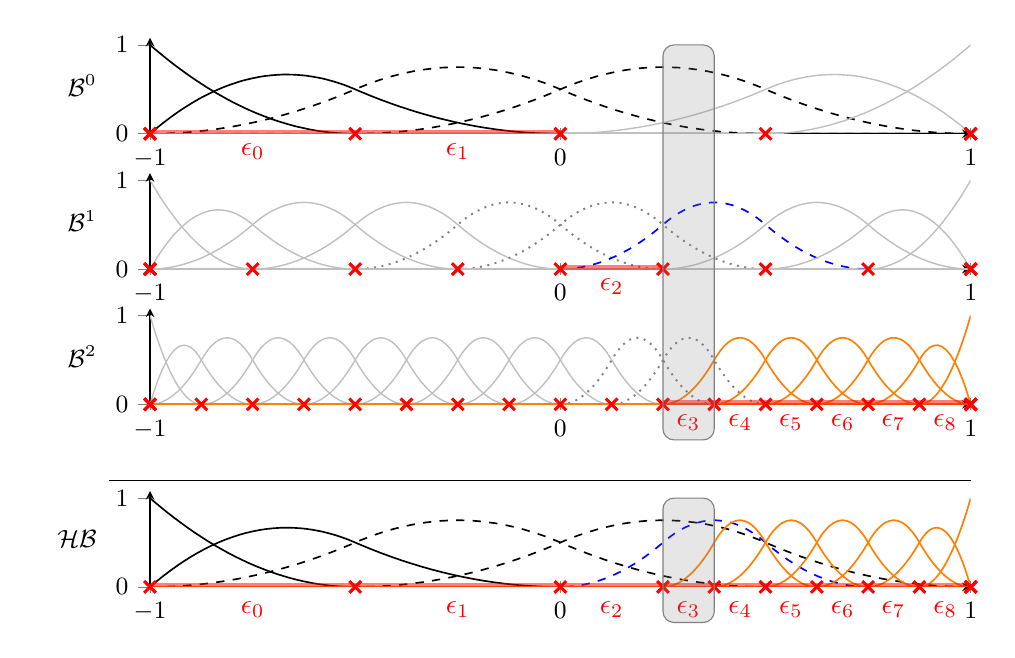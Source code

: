 % !TeX root = ../../main.tex

\begin{tikzpicture}
\def\lineWidth{0.6pt}
\def\knotWidth{1.1pt}
\def\knotSize{3pt}
\def\elementWidth{3pt}
\def\colorLevelOne{black}
\def\colorLevelTwo{blue}
\def\colorLevelThree{orange}
\tikzset{% 
	elementLineStyle/.style={%
		color=red,solid,line width=\elementWidth, opacity=0.5
	}
}
\tikzset{% 
	knotsStyle/.style={%
		color=red,line width=\knotWidth,mark size=\knotSize,only marks,mark=x,mark options={solid}
	}
}
\tikzset{% 
	inactive/.style={%
		color=white!75!black,solid,line width=0.5pt
	}
}
\tikzset{% 
	ap/.style={%
		dashed,line width=\lineWidth
	}
}
\tikzset{% 
	am/.style={%
		white!50!black,dotted,line width=0.7pt
	}
}
\tikzset{% 
	aa/.style={%
		solid,line width=\lineWidth
	}
}
\begin{groupplot}[
group style={/tikz/background rectangle/.style={draw=none},
%	group name=my plots,
	group size=1 by 5,
	xlabels at=edge bottom,
%xticklabels at=edge bottom,
ylabels at=edge left
,yticklabels at=edge left
,vertical sep=0.5cm},
axis y line=left,
width=0.99\linewidth,
height=2.8cm,
    	xlabel=x,
		ylabel=Y,
		xmin=-1,  xmax=1,
		ymin=0, ymax=1.08,
		ytick={0,1},
		tickpos=left,
		ytick align=outside,
		xtick align=outside,
		tick label style ={font=\small},
		label style ={font=\small},
		legend style={ font =\small },
		ymajorgrids=false,
		] %

				
				
\nextgroupplot[axis x line=bottom,xtick={-1,0,1}, ylabel=\phantom{$ \mathcal{THB} $}\llap{$\mathcal{B}^0 $}, ylabel style={rotate=-90}]

\addplot [color=\colorLevelOne,aa]
table[row sep=crcr]{%
	-1	1\\
	-0.99	0.96\\
	-0.98	0.922\\
	-0.97	0.884\\
	-0.96	0.846\\
	-0.95	0.81\\
	-0.94	0.774\\
	-0.93	0.74\\
	-0.92	0.706\\
	-0.91	0.672\\
	-0.9	0.64\\
	-0.89	0.608\\
	-0.88	0.578\\
	-0.87	0.548\\
	-0.86	0.518\\
	-0.85	0.49\\
	-0.84	0.462\\
	-0.83	0.436\\
	-0.82	0.41\\
	-0.81	0.384\\
	-0.8	0.36\\
	-0.79	0.336\\
	-0.78	0.314\\
	-0.77	0.292\\
	-0.76	0.27\\
	-0.75	0.25\\
	-0.74	0.23\\
	-0.73	0.212\\
	-0.72	0.194\\
	-0.71	0.176\\
	-0.7	0.16\\
	-0.69	0.144\\
	-0.68	0.13\\
	-0.67	0.116\\
	-0.66	0.102\\
	-0.65	0.09\\
	-0.64	0.078\\
	-0.63	0.068\\
	-0.62	0.058\\
	-0.61	0.048\\
	-0.6	0.04\\
	-0.59	0.032\\
	-0.58	0.026\\
	-0.57	0.02\\
	-0.56	0.014\\
	-0.55	0.01\\
	-0.54	0.006\\
	-0.53	0.004\\
	-0.52	0.002\\
	-0.51	0.0\\
	-0.5	0\\
	-0.49	0\\
	-0.48	0\\
	-0.47	0\\
	-0.46	0\\
	-0.45	0\\
	-0.44	0\\
	-0.43	0\\
	-0.42	0\\
	-0.41	0\\
	-0.4	0\\
	-0.39	0\\
	-0.38	0\\
	-0.37	0\\
	-0.36	0\\
	-0.35	0\\
	-0.34	0\\
	-0.33	0\\
	-0.32	0\\
	-0.31	0\\
	-0.3	0\\
	-0.29	0\\
	-0.28	0\\
	-0.27	0\\
	-0.26	0\\
	-0.25	0\\
	-0.24	0\\
	-0.23	0\\
	-0.22	0\\
	-0.21	0\\
	-0.2	0\\
	-0.19	0\\
	-0.18	0\\
	-0.17	0\\
	-0.16	0\\
	-0.15	0\\
	-0.14	0\\
	-0.13	0\\
	-0.12	0\\
	-0.11	0\\
	-0.1	0\\
	-0.09	0\\
	-0.08	0\\
	-0.07	0\\
	-0.06	0\\
	-0.05	0\\
	-0.04	0\\
	-0.03	0\\
	-0.02	0\\
	-0.01	0\\
	0	0\\
	0.01	0\\
	0.02	0\\
	0.03	0\\
	0.04	0\\
	0.05	0\\
	0.06	0\\
	0.07	0\\
	0.08	0\\
	0.09	0\\
	0.1	0\\
	0.11	0\\
	0.12	0\\
	0.13	0\\
	0.14	0\\
	0.15	0\\
	0.16	0\\
	0.17	0\\
	0.18	0\\
	0.19	0\\
	0.2	0\\
	0.21	0\\
	0.22	0\\
	0.23	0\\
	0.24	0\\
	0.25	0\\
	0.26	0\\
	0.27	0\\
	0.28	0\\
	0.29	0\\
	0.3	0\\
	0.31	0\\
	0.32	0\\
	0.33	0\\
	0.34	0\\
	0.35	0\\
	0.36	0\\
	0.37	0\\
	0.38	0\\
	0.39	0\\
	0.4	0\\
	0.41	0\\
	0.42	0\\
	0.43	0\\
	0.44	0\\
	0.45	0\\
	0.46	0\\
	0.47	0\\
	0.48	0\\
	0.49	0\\
	0.5	0\\
	0.51	0\\
	0.52	0\\
	0.53	0\\
	0.54	0\\
	0.55	0\\
	0.56	0\\
	0.57	0\\
	0.58	0\\
	0.59	0\\
	0.6	0\\
	0.61	0\\
	0.62	0\\
	0.63	0\\
	0.64	0\\
	0.65	0\\
	0.66	0\\
	0.67	0\\
	0.68	0\\
	0.69	0\\
	0.7	0\\
	0.71	0\\
	0.72	0\\
	0.73	0\\
	0.74	0\\
	0.75	0\\
	0.76	0\\
	0.77	0\\
	0.78	0\\
	0.79	0\\
	0.8	0\\
	0.81	0\\
	0.82	0\\
	0.83	0\\
	0.84	0\\
	0.85	0\\
	0.86	0\\
	0.87	0\\
	0.88	0\\
	0.89	0\\
	0.9	0\\
	0.91	0\\
	0.92	0\\
	0.93	0\\
	0.94	0\\
	0.95	0\\
	0.96	0\\
	0.97	0\\
	0.98	0\\
	0.99	0\\
	1	0\\
};
\addplot [color=\colorLevelOne,aa]
table[row sep=crcr]{%
	-1	0\\
	-0.99	0.039\\
	-0.98	0.078\\
	-0.97	0.115\\
	-0.96	0.15\\
	-0.95	0.185\\
	-0.94	0.218\\
	-0.93	0.251\\
	-0.92	0.282\\
	-0.91	0.311\\
	-0.9	0.34\\
	-0.89	0.367\\
	-0.88	0.394\\
	-0.87	0.419\\
	-0.86	0.442\\
	-0.85	0.465\\
	-0.84	0.486\\
	-0.83	0.507\\
	-0.82	0.526\\
	-0.81	0.543\\
	-0.8	0.56\\
	-0.79	0.575\\
	-0.78	0.59\\
	-0.77	0.603\\
	-0.76	0.614\\
	-0.75	0.625\\
	-0.74	0.634\\
	-0.73	0.643\\
	-0.72	0.65\\
	-0.71	0.655\\
	-0.7	0.66\\
	-0.69	0.663\\
	-0.68	0.666\\
	-0.67	0.667\\
	-0.66	0.666\\
	-0.65	0.665\\
	-0.64	0.662\\
	-0.63	0.659\\
	-0.62	0.654\\
	-0.61	0.647\\
	-0.6	0.64\\
	-0.59	0.631\\
	-0.58	0.622\\
	-0.57	0.611\\
	-0.56	0.598\\
	-0.55	0.585\\
	-0.54	0.57\\
	-0.53	0.555\\
	-0.52	0.538\\
	-0.51	0.519\\
	-0.5	0.5\\
	-0.49	0.48\\
	-0.48	0.461\\
	-0.47	0.442\\
	-0.46	0.423\\
	-0.45	0.405\\
	-0.44	0.387\\
	-0.43	0.37\\
	-0.42	0.353\\
	-0.41	0.336\\
	-0.4	0.32\\
	-0.39	0.304\\
	-0.38	0.289\\
	-0.37	0.274\\
	-0.36	0.259\\
	-0.35	0.245\\
	-0.34	0.231\\
	-0.33	0.218\\
	-0.32	0.205\\
	-0.31	0.192\\
	-0.3	0.18\\
	-0.29	0.168\\
	-0.28	0.157\\
	-0.27	0.146\\
	-0.26	0.135\\
	-0.25	0.125\\
	-0.24	0.115\\
	-0.23	0.106\\
	-0.22	0.097\\
	-0.21	0.088\\
	-0.2	0.08\\
	-0.19	0.072\\
	-0.18	0.065\\
	-0.17	0.058\\
	-0.16	0.051\\
	-0.15	0.045\\
	-0.14	0.039\\
	-0.13	0.034\\
	-0.12	0.029\\
	-0.11	0.024\\
	-0.1	0.02\\
	-0.09	0.016\\
	-0.08	0.013\\
	-0.07	0.01\\
	-0.06	0.007\\
	-0.05	0.005\\
	-0.04	0.003\\
	-0.03	0.002\\
	-0.02	0.001\\
	-0.01	0.0\\
	0	0\\
	0.01	0\\
	0.02	0\\
	0.03	0\\
	0.04	0\\
	0.05	0\\
	0.06	0\\
	0.07	0\\
	0.08	0\\
	0.09	0\\
	0.1	0\\
	0.11	0\\
	0.12	0\\
	0.13	0\\
	0.14	0\\
	0.15	0\\
	0.16	0\\
	0.17	0\\
	0.18	0\\
	0.19	0\\
	0.2	0\\
	0.21	0\\
	0.22	0\\
	0.23	0\\
	0.24	0\\
	0.25	0\\
	0.26	0\\
	0.27	0\\
	0.28	0\\
	0.29	0\\
	0.3	0\\
	0.31	0\\
	0.32	0\\
	0.33	0\\
	0.34	0\\
	0.35	0\\
	0.36	0\\
	0.37	0\\
	0.38	0\\
	0.39	0\\
	0.4	0\\
	0.41	0\\
	0.42	0\\
	0.43	0\\
	0.44	0\\
	0.45	0\\
	0.46	0\\
	0.47	0\\
	0.48	0\\
	0.49	0\\
	0.5	0\\
	0.51	0\\
	0.52	0\\
	0.53	0\\
	0.54	0\\
	0.55	0\\
	0.56	0\\
	0.57	0\\
	0.58	0\\
	0.59	0\\
	0.6	0\\
	0.61	0\\
	0.62	0\\
	0.63	0\\
	0.64	0\\
	0.65	0\\
	0.66	0\\
	0.67	0\\
	0.68	0\\
	0.69	0\\
	0.7	0\\
	0.71	0\\
	0.72	0\\
	0.73	0\\
	0.74	0\\
	0.75	0\\
	0.76	0\\
	0.77	0\\
	0.78	0\\
	0.79	0\\
	0.8	0\\
	0.81	0\\
	0.82	0\\
	0.83	0\\
	0.84	0\\
	0.85	0\\
	0.86	0\\
	0.87	0\\
	0.88	0\\
	0.89	0\\
	0.9	0\\
	0.91	0\\
	0.92	0\\
	0.93	0\\
	0.94	0\\
	0.95	0\\
	0.96	0\\
	0.97	0\\
	0.98	0\\
	0.99	0\\
	1	0\\
};
\addplot [color=\colorLevelOne,ap]
table[row sep=crcr]{%
	-1	0\\
	-0.99	0.0\\
	-0.98	0.001\\
	-0.97	0.002\\
	-0.96	0.003\\
	-0.95	0.005\\
	-0.94	0.007\\
	-0.93	0.01\\
	-0.92	0.013\\
	-0.91	0.016\\
	-0.9	0.02\\
	-0.89	0.024\\
	-0.88	0.029\\
	-0.87	0.034\\
	-0.86	0.039\\
	-0.85	0.045\\
	-0.84	0.051\\
	-0.83	0.058\\
	-0.82	0.065\\
	-0.81	0.072\\
	-0.8	0.08\\
	-0.79	0.088\\
	-0.78	0.097\\
	-0.77	0.106\\
	-0.76	0.115\\
	-0.75	0.125\\
	-0.74	0.135\\
	-0.73	0.146\\
	-0.72	0.157\\
	-0.71	0.168\\
	-0.7	0.18\\
	-0.69	0.192\\
	-0.68	0.205\\
	-0.67	0.218\\
	-0.66	0.231\\
	-0.65	0.245\\
	-0.64	0.259\\
	-0.63	0.274\\
	-0.62	0.289\\
	-0.61	0.304\\
	-0.6	0.32\\
	-0.59	0.336\\
	-0.58	0.353\\
	-0.57	0.37\\
	-0.56	0.387\\
	-0.55	0.405\\
	-0.54	0.423\\
	-0.53	0.442\\
	-0.52	0.461\\
	-0.51	0.48\\
	-0.5	0.5\\
	-0.49	0.52\\
	-0.48	0.538\\
	-0.47	0.556\\
	-0.46	0.574\\
	-0.45	0.59\\
	-0.44	0.606\\
	-0.43	0.62\\
	-0.42	0.634\\
	-0.41	0.648\\
	-0.4	0.66\\
	-0.39	0.672\\
	-0.38	0.682\\
	-0.37	0.692\\
	-0.36	0.702\\
	-0.35	0.71\\
	-0.34	0.718\\
	-0.33	0.724\\
	-0.32	0.73\\
	-0.31	0.736\\
	-0.3	0.74\\
	-0.29	0.744\\
	-0.28	0.746\\
	-0.27	0.748\\
	-0.26	0.75\\
	-0.25	0.75\\
	-0.24	0.75\\
	-0.23	0.748\\
	-0.22	0.746\\
	-0.21	0.744\\
	-0.2	0.74\\
	-0.19	0.736\\
	-0.18	0.73\\
	-0.17	0.724\\
	-0.16	0.718\\
	-0.15	0.71\\
	-0.14	0.702\\
	-0.13	0.692\\
	-0.12	0.682\\
	-0.11	0.672\\
	-0.1	0.66\\
	-0.09	0.648\\
	-0.08	0.634\\
	-0.07	0.62\\
	-0.06	0.606\\
	-0.05	0.59\\
	-0.04	0.574\\
	-0.03	0.556\\
	-0.02	0.538\\
	-0.01	0.52\\
	0	0.5\\
	0.01	0.48\\
	0.02	0.461\\
	0.03	0.442\\
	0.04	0.423\\
	0.05	0.405\\
	0.06	0.387\\
	0.07	0.37\\
	0.08	0.353\\
	0.09	0.336\\
	0.1	0.32\\
	0.11	0.304\\
	0.12	0.289\\
	0.13	0.274\\
	0.14	0.259\\
	0.15	0.245\\
	0.16	0.231\\
	0.17	0.218\\
	0.18	0.205\\
	0.19	0.192\\
	0.2	0.18\\
	0.21	0.168\\
	0.22	0.157\\
	0.23	0.146\\
	0.24	0.135\\
	0.25	0.125\\
	0.26	0.115\\
	0.27	0.106\\
	0.28	0.097\\
	0.29	0.088\\
	0.3	0.08\\
	0.31	0.072\\
	0.32	0.065\\
	0.33	0.058\\
	0.34	0.051\\
	0.35	0.045\\
	0.36	0.039\\
	0.37	0.034\\
	0.38	0.029\\
	0.39	0.024\\
	0.4	0.02\\
	0.41	0.016\\
	0.42	0.013\\
	0.43	0.01\\
	0.44	0.007\\
	0.45	0.005\\
	0.46	0.003\\
	0.47	0.002\\
	0.48	0.001\\
	0.49	0.0\\
	0.5	0\\
	0.51	0\\
	0.52	0\\
	0.53	0\\
	0.54	0\\
	0.55	0\\
	0.56	0\\
	0.57	0\\
	0.58	0\\
	0.59	0\\
	0.6	0\\
	0.61	0\\
	0.62	0\\
	0.63	0\\
	0.64	0\\
	0.65	0\\
	0.66	0\\
	0.67	0\\
	0.68	0\\
	0.69	0\\
	0.7	0\\
	0.71	0\\
	0.72	0\\
	0.73	0\\
	0.74	0\\
	0.75	0\\
	0.76	0\\
	0.77	0\\
	0.78	0\\
	0.79	0\\
	0.8	0\\
	0.81	0\\
	0.82	0\\
	0.83	0\\
	0.84	0\\
	0.85	0\\
	0.86	0\\
	0.87	0\\
	0.88	0\\
	0.89	0\\
	0.9	0\\
	0.91	0\\
	0.92	0\\
	0.93	0\\
	0.94	0\\
	0.95	0\\
	0.96	0\\
	0.97	0\\
	0.98	0\\
	0.99	0\\
	1	0\\
};
\addplot [color=\colorLevelOne,ap]
table[row sep=crcr]{%
	-1	0\\
	-0.99	0\\
	-0.98	0\\
	-0.97	0\\
	-0.96	0\\
	-0.95	0\\
	-0.94	0\\
	-0.93	0\\
	-0.92	0\\
	-0.91	0\\
	-0.9	0\\
	-0.89	0\\
	-0.88	0\\
	-0.87	0\\
	-0.86	0\\
	-0.85	0\\
	-0.84	0\\
	-0.83	0\\
	-0.82	0\\
	-0.81	0\\
	-0.8	0\\
	-0.79	0\\
	-0.78	0\\
	-0.77	0\\
	-0.76	0\\
	-0.75	0\\
	-0.74	0\\
	-0.73	0\\
	-0.72	0\\
	-0.71	0\\
	-0.7	0\\
	-0.69	0\\
	-0.68	0\\
	-0.67	0\\
	-0.66	0\\
	-0.65	0\\
	-0.64	0\\
	-0.63	0\\
	-0.62	0\\
	-0.61	0\\
	-0.6	0\\
	-0.59	0\\
	-0.58	0\\
	-0.57	0\\
	-0.56	0\\
	-0.55	0\\
	-0.54	0\\
	-0.53	0\\
	-0.52	0\\
	-0.51	0\\
	-0.5	0\\
	-0.49	0.0\\
	-0.48	0.001\\
	-0.47	0.002\\
	-0.46	0.003\\
	-0.45	0.005\\
	-0.44	0.007\\
	-0.43	0.01\\
	-0.42	0.013\\
	-0.41	0.016\\
	-0.4	0.02\\
	-0.39	0.024\\
	-0.38	0.029\\
	-0.37	0.034\\
	-0.36	0.039\\
	-0.35	0.045\\
	-0.34	0.051\\
	-0.33	0.058\\
	-0.32	0.065\\
	-0.31	0.072\\
	-0.3	0.08\\
	-0.29	0.088\\
	-0.28	0.097\\
	-0.27	0.106\\
	-0.26	0.115\\
	-0.25	0.125\\
	-0.24	0.135\\
	-0.23	0.146\\
	-0.22	0.157\\
	-0.21	0.168\\
	-0.2	0.18\\
	-0.19	0.192\\
	-0.18	0.205\\
	-0.17	0.218\\
	-0.16	0.231\\
	-0.15	0.245\\
	-0.14	0.259\\
	-0.13	0.274\\
	-0.12	0.289\\
	-0.11	0.304\\
	-0.1	0.32\\
	-0.09	0.336\\
	-0.08	0.353\\
	-0.07	0.37\\
	-0.06	0.387\\
	-0.05	0.405\\
	-0.04	0.423\\
	-0.03	0.442\\
	-0.02	0.461\\
	-0.01	0.48\\
	0	0.5\\
	0.01	0.52\\
	0.02	0.538\\
	0.03	0.556\\
	0.04	0.574\\
	0.05	0.59\\
	0.06	0.606\\
	0.07	0.62\\
	0.08	0.634\\
	0.09	0.648\\
	0.1	0.66\\
	0.11	0.672\\
	0.12	0.682\\
	0.13	0.692\\
	0.14	0.702\\
	0.15	0.71\\
	0.16	0.718\\
	0.17	0.724\\
	0.18	0.73\\
	0.19	0.736\\
	0.2	0.74\\
	0.21	0.744\\
	0.22	0.746\\
	0.23	0.748\\
	0.24	0.75\\
	0.25	0.75\\
	0.26	0.75\\
	0.27	0.748\\
	0.28	0.746\\
	0.29	0.744\\
	0.3	0.74\\
	0.31	0.736\\
	0.32	0.73\\
	0.33	0.724\\
	0.34	0.718\\
	0.35	0.71\\
	0.36	0.702\\
	0.37	0.692\\
	0.38	0.682\\
	0.39	0.672\\
	0.4	0.66\\
	0.41	0.648\\
	0.42	0.634\\
	0.43	0.62\\
	0.44	0.606\\
	0.45	0.59\\
	0.46	0.574\\
	0.47	0.556\\
	0.48	0.538\\
	0.49	0.52\\
	0.5	0.5\\
	0.51	0.48\\
	0.52	0.461\\
	0.53	0.442\\
	0.54	0.423\\
	0.55	0.405\\
	0.56	0.387\\
	0.57	0.37\\
	0.58	0.353\\
	0.59	0.336\\
	0.6	0.32\\
	0.61	0.304\\
	0.62	0.289\\
	0.63	0.274\\
	0.64	0.259\\
	0.65	0.245\\
	0.66	0.231\\
	0.67	0.218\\
	0.68	0.205\\
	0.69	0.192\\
	0.7	0.18\\
	0.71	0.168\\
	0.72	0.157\\
	0.73	0.146\\
	0.74	0.135\\
	0.75	0.125\\
	0.76	0.115\\
	0.77	0.106\\
	0.78	0.097\\
	0.79	0.088\\
	0.8	0.08\\
	0.81	0.072\\
	0.82	0.065\\
	0.83	0.058\\
	0.84	0.051\\
	0.85	0.045\\
	0.86	0.039\\
	0.87	0.034\\
	0.88	0.029\\
	0.89	0.024\\
	0.9	0.02\\
	0.91	0.016\\
	0.92	0.013\\
	0.93	0.01\\
	0.94	0.007\\
	0.95	0.005\\
	0.96	0.003\\
	0.97	0.002\\
	0.98	0.001\\
	0.99	0.0\\
	1	0\\
};
\addplot [inactive]
table[row sep=crcr]{%
	-1	0\\
	-0.99	0\\
	-0.98	0\\
	-0.97	0\\
	-0.96	0\\
	-0.95	0\\
	-0.94	0\\
	-0.93	0\\
	-0.92	0\\
	-0.91	0\\
	-0.9	0\\
	-0.89	0\\
	-0.88	0\\
	-0.87	0\\
	-0.86	0\\
	-0.85	0\\
	-0.84	0\\
	-0.83	0\\
	-0.82	0\\
	-0.81	0\\
	-0.8	0\\
	-0.79	0\\
	-0.78	0\\
	-0.77	0\\
	-0.76	0\\
	-0.75	0\\
	-0.74	0\\
	-0.73	0\\
	-0.72	0\\
	-0.71	0\\
	-0.7	0\\
	-0.69	0\\
	-0.68	0\\
	-0.67	0\\
	-0.66	0\\
	-0.65	0\\
	-0.64	0\\
	-0.63	0\\
	-0.62	0\\
	-0.61	0\\
	-0.6	0\\
	-0.59	0\\
	-0.58	0\\
	-0.57	0\\
	-0.56	0\\
	-0.55	0\\
	-0.54	0\\
	-0.53	0\\
	-0.52	0\\
	-0.51	0\\
	-0.5	0\\
	-0.49	0\\
	-0.48	0\\
	-0.47	0\\
	-0.46	0\\
	-0.45	0\\
	-0.44	0\\
	-0.43	0\\
	-0.42	0\\
	-0.41	0\\
	-0.4	0\\
	-0.39	0\\
	-0.38	0\\
	-0.37	0\\
	-0.36	0\\
	-0.35	0\\
	-0.34	0\\
	-0.33	0\\
	-0.32	0\\
	-0.31	0\\
	-0.3	0\\
	-0.29	0\\
	-0.28	0\\
	-0.27	0\\
	-0.26	0\\
	-0.25	0\\
	-0.24	0\\
	-0.23	0\\
	-0.22	0\\
	-0.21	0\\
	-0.2	0\\
	-0.19	0\\
	-0.18	0\\
	-0.17	0\\
	-0.16	0\\
	-0.15	0\\
	-0.14	0\\
	-0.13	0\\
	-0.12	0\\
	-0.11	0\\
	-0.1	0\\
	-0.09	0\\
	-0.08	0\\
	-0.07	0\\
	-0.06	0\\
	-0.05	0\\
	-0.04	0\\
	-0.03	0\\
	-0.02	0\\
	-0.01	0\\
	0	0\\
	0.01	0.0\\
	0.02	0.001\\
	0.03	0.002\\
	0.04	0.003\\
	0.05	0.005\\
	0.06	0.007\\
	0.07	0.01\\
	0.08	0.013\\
	0.09	0.016\\
	0.1	0.02\\
	0.11	0.024\\
	0.12	0.029\\
	0.13	0.034\\
	0.14	0.039\\
	0.15	0.045\\
	0.16	0.051\\
	0.17	0.058\\
	0.18	0.065\\
	0.19	0.072\\
	0.2	0.08\\
	0.21	0.088\\
	0.22	0.097\\
	0.23	0.106\\
	0.24	0.115\\
	0.25	0.125\\
	0.26	0.135\\
	0.27	0.146\\
	0.28	0.157\\
	0.29	0.168\\
	0.3	0.18\\
	0.31	0.192\\
	0.32	0.205\\
	0.33	0.218\\
	0.34	0.231\\
	0.35	0.245\\
	0.36	0.259\\
	0.37	0.274\\
	0.38	0.289\\
	0.39	0.304\\
	0.4	0.32\\
	0.41	0.336\\
	0.42	0.353\\
	0.43	0.37\\
	0.44	0.387\\
	0.45	0.405\\
	0.46	0.423\\
	0.47	0.442\\
	0.48	0.461\\
	0.49	0.48\\
	0.5	0.5\\
	0.51	0.519\\
	0.52	0.538\\
	0.53	0.555\\
	0.54	0.57\\
	0.55	0.585\\
	0.56	0.598\\
	0.57	0.611\\
	0.58	0.622\\
	0.59	0.631\\
	0.6	0.64\\
	0.61	0.647\\
	0.62	0.654\\
	0.63	0.659\\
	0.64	0.662\\
	0.65	0.665\\
	0.66	0.666\\
	0.67	0.667\\
	0.68	0.666\\
	0.69	0.663\\
	0.7	0.66\\
	0.71	0.655\\
	0.72	0.65\\
	0.73	0.643\\
	0.74	0.634\\
	0.75	0.625\\
	0.76	0.614\\
	0.77	0.603\\
	0.78	0.59\\
	0.79	0.575\\
	0.8	0.56\\
	0.81	0.543\\
	0.82	0.526\\
	0.83	0.507\\
	0.84	0.486\\
	0.85	0.465\\
	0.86	0.442\\
	0.87	0.419\\
	0.88	0.394\\
	0.89	0.367\\
	0.9	0.34\\
	0.91	0.311\\
	0.92	0.282\\
	0.93	0.251\\
	0.94	0.218\\
	0.95	0.185\\
	0.96	0.15\\
	0.97	0.115\\
	0.98	0.078\\
	0.99	0.039\\
	1	0\\
};
\addplot [inactive]
table[row sep=crcr]{%
	-1	0\\
	-0.99	0\\
	-0.98	0\\
	-0.97	0\\
	-0.96	0\\
	-0.95	0\\
	-0.94	0\\
	-0.93	0\\
	-0.92	0\\
	-0.91	0\\
	-0.9	0\\
	-0.89	0\\
	-0.88	0\\
	-0.87	0\\
	-0.86	0\\
	-0.85	0\\
	-0.84	0\\
	-0.83	0\\
	-0.82	0\\
	-0.81	0\\
	-0.8	0\\
	-0.79	0\\
	-0.78	0\\
	-0.77	0\\
	-0.76	0\\
	-0.75	0\\
	-0.74	0\\
	-0.73	0\\
	-0.72	0\\
	-0.71	0\\
	-0.7	0\\
	-0.69	0\\
	-0.68	0\\
	-0.67	0\\
	-0.66	0\\
	-0.65	0\\
	-0.64	0\\
	-0.63	0\\
	-0.62	0\\
	-0.61	0\\
	-0.6	0\\
	-0.59	0\\
	-0.58	0\\
	-0.57	0\\
	-0.56	0\\
	-0.55	0\\
	-0.54	0\\
	-0.53	0\\
	-0.52	0\\
	-0.51	0\\
	-0.5	0\\
	-0.49	0\\
	-0.48	0\\
	-0.47	0\\
	-0.46	0\\
	-0.45	0\\
	-0.44	0\\
	-0.43	0\\
	-0.42	0\\
	-0.41	0\\
	-0.4	0\\
	-0.39	0\\
	-0.38	0\\
	-0.37	0\\
	-0.36	0\\
	-0.35	0\\
	-0.34	0\\
	-0.33	0\\
	-0.32	0\\
	-0.31	0\\
	-0.3	0\\
	-0.29	0\\
	-0.28	0\\
	-0.27	0\\
	-0.26	0\\
	-0.25	0\\
	-0.24	0\\
	-0.23	0\\
	-0.22	0\\
	-0.21	0\\
	-0.2	0\\
	-0.19	0\\
	-0.18	0\\
	-0.17	0\\
	-0.16	0\\
	-0.15	0\\
	-0.14	0\\
	-0.13	0\\
	-0.12	0\\
	-0.11	0\\
	-0.1	0\\
	-0.09	0\\
	-0.08	0\\
	-0.07	0\\
	-0.06	0\\
	-0.05	0\\
	-0.04	0\\
	-0.03	0\\
	-0.02	0\\
	-0.01	0\\
	0	0\\
	0.01	0\\
	0.02	0\\
	0.03	0\\
	0.04	0\\
	0.05	0\\
	0.06	0\\
	0.07	0\\
	0.08	0\\
	0.09	0\\
	0.1	0\\
	0.11	0\\
	0.12	0\\
	0.13	0\\
	0.14	0\\
	0.15	0\\
	0.16	0\\
	0.17	0\\
	0.18	0\\
	0.19	0\\
	0.2	0\\
	0.21	0\\
	0.22	0\\
	0.23	0\\
	0.24	0\\
	0.25	0\\
	0.26	0\\
	0.27	0\\
	0.28	0\\
	0.29	0\\
	0.3	0\\
	0.31	0\\
	0.32	0\\
	0.33	0\\
	0.34	0\\
	0.35	0\\
	0.36	0\\
	0.37	0\\
	0.38	0\\
	0.39	0\\
	0.4	0\\
	0.41	0\\
	0.42	0\\
	0.43	0\\
	0.44	0\\
	0.45	0\\
	0.46	0\\
	0.47	0\\
	0.48	0\\
	0.49	0\\
	0.5	0\\
	0.51	0.0\\
	0.52	0.002\\
	0.53	0.004\\
	0.54	0.006\\
	0.55	0.01\\
	0.56	0.014\\
	0.57	0.02\\
	0.58	0.026\\
	0.59	0.032\\
	0.6	0.04\\
	0.61	0.048\\
	0.62	0.058\\
	0.63	0.068\\
	0.64	0.078\\
	0.65	0.09\\
	0.66	0.102\\
	0.67	0.116\\
	0.68	0.13\\
	0.69	0.144\\
	0.7	0.16\\
	0.71	0.176\\
	0.72	0.194\\
	0.73	0.212\\
	0.74	0.23\\
	0.75	0.25\\
	0.76	0.27\\
	0.77	0.292\\
	0.78	0.314\\
	0.79	0.336\\
	0.8	0.36\\
	0.81	0.384\\
	0.82	0.41\\
	0.83	0.436\\
	0.84	0.462\\
	0.85	0.49\\
	0.86	0.518\\
	0.87	0.548\\
	0.88	0.578\\
	0.89	0.608\\
	0.9	0.64\\
	0.91	0.672\\
	0.92	0.706\\
	0.93	0.74\\
	0.94	0.774\\
	0.95	0.81\\
	0.96	0.846\\
	0.97	0.884\\
	0.98	0.922\\
	0.99	0.96\\
	1	1\\
};
\addplot [elementLineStyle]
table[row sep=crcr]{%
	-1	0\\
	-0.5	0\\
};
\addplot [elementLineStyle]
table[row sep=crcr]{%
	-0.5	0\\
	0	0\\
};
\addplot [knotsStyle]
table[row sep=crcr]{%
	-1	0\\
	-1	0\\
	-1	0\\
	-0.5	0\\
	0	0\\
	0.5	0\\
	1	0\\
	1	0\\
	1	0\\
};


%(5.05,-6.9) rectangle (5.47,1.3)
\pgfplotsset{
	after end axis/.code={
%		\node[above] at (axis cs:-0.96,0.75){{\normalsize $ b_0^0 $}};
%		\node[above] at (axis cs:-0.67,0.75){{\normalsize $ b_1^0 $}};
%		\node[above] at (axis cs:-0.25,0.75){{\normalsize $ b_2^0 $}};
%		\node[above] at (axis cs:0.22,0.75){{\normalsize $ b_3^0 $}};
%		\node[above] at (axis cs:0.67,0.75){{\normalsize $ b_4^0 $}};
%		\node[above] at (axis cs:0.96,0.75){{\normalsize $ b_5^0 $}};
%		
		\node[red, below] at (axis cs:-0.75,0){{\normalsize $ \epsilon_0 $}};
		\node[red, below] at (axis cs:-0.25,0){{\normalsize $ \epsilon_1 $}};
		
		\coordinate (highlightedElementStart) at (axis cs:0.25,1);
	}
}

\nextgroupplot[axis x line=bottom,xtick={-1,0,1}, ylabel=\phantom{$ \mathcal{THB} $}\llap{$\mathcal{B}^1 $}, ylabel style={rotate=-90}]

\addplot [inactive]
table[row sep=crcr]{%
	-1	1\\
	-0.99	0.922\\
	-0.98	0.846\\
	-0.97	0.774\\
	-0.96	0.706\\
	-0.95	0.64\\
	-0.94	0.578\\
	-0.93	0.518\\
	-0.92	0.462\\
	-0.91	0.41\\
	-0.9	0.36\\
	-0.89	0.314\\
	-0.88	0.27\\
	-0.87	0.23\\
	-0.86	0.194\\
	-0.85	0.16\\
	-0.84	0.13\\
	-0.83	0.102\\
	-0.82	0.078\\
	-0.81	0.058\\
	-0.8	0.04\\
	-0.79	0.026\\
	-0.78	0.014\\
	-0.77	0.006\\
	-0.76	0.002\\
	-0.75	0\\
	-0.74	0\\
	-0.73	0\\
	-0.72	0\\
	-0.71	0\\
	-0.7	0\\
	-0.69	0\\
	-0.68	0\\
	-0.67	0\\
	-0.66	0\\
	-0.65	0\\
	-0.64	0\\
	-0.63	0\\
	-0.62	0\\
	-0.61	0\\
	-0.6	0\\
	-0.59	0\\
	-0.58	0\\
	-0.57	0\\
	-0.56	0\\
	-0.55	0\\
	-0.54	0\\
	-0.53	0\\
	-0.52	0\\
	-0.51	0\\
	-0.5	0\\
	-0.49	0\\
	-0.48	0\\
	-0.47	0\\
	-0.46	0\\
	-0.45	0\\
	-0.44	0\\
	-0.43	0\\
	-0.42	0\\
	-0.41	0\\
	-0.4	0\\
	-0.39	0\\
	-0.38	0\\
	-0.37	0\\
	-0.36	0\\
	-0.35	0\\
	-0.34	0\\
	-0.33	0\\
	-0.32	0\\
	-0.31	0\\
	-0.3	0\\
	-0.29	0\\
	-0.28	0\\
	-0.27	0\\
	-0.26	0\\
	-0.25	0\\
	-0.24	0\\
	-0.23	0\\
	-0.22	0\\
	-0.21	0\\
	-0.2	0\\
	-0.19	0\\
	-0.18	0\\
	-0.17	0\\
	-0.16	0\\
	-0.15	0\\
	-0.14	0\\
	-0.13	0\\
	-0.12	0\\
	-0.11	0\\
	-0.1	0\\
	-0.09	0\\
	-0.08	0\\
	-0.07	0\\
	-0.06	0\\
	-0.05	0\\
	-0.04	0\\
	-0.03	0\\
	-0.02	0\\
	-0.01	0\\
	0	0\\
	0.01	0\\
	0.02	0\\
	0.03	0\\
	0.04	0\\
	0.05	0\\
	0.06	0\\
	0.07	0\\
	0.08	0\\
	0.09	0\\
	0.1	0\\
	0.11	0\\
	0.12	0\\
	0.13	0\\
	0.14	0\\
	0.15	0\\
	0.16	0\\
	0.17	0\\
	0.18	0\\
	0.19	0\\
	0.2	0\\
	0.21	0\\
	0.22	0\\
	0.23	0\\
	0.24	0\\
	0.25	0\\
	0.26	0\\
	0.27	0\\
	0.28	0\\
	0.29	0\\
	0.3	0\\
	0.31	0\\
	0.32	0\\
	0.33	0\\
	0.34	0\\
	0.35	0\\
	0.36	0\\
	0.37	0\\
	0.38	0\\
	0.39	0\\
	0.4	0\\
	0.41	0\\
	0.42	0\\
	0.43	0\\
	0.44	0\\
	0.45	0\\
	0.46	0\\
	0.47	0\\
	0.48	0\\
	0.49	0\\
	0.5	0\\
	0.51	0\\
	0.52	0\\
	0.53	0\\
	0.54	0\\
	0.55	0\\
	0.56	0\\
	0.57	0\\
	0.58	0\\
	0.59	0\\
	0.6	0\\
	0.61	0\\
	0.62	0\\
	0.63	0\\
	0.64	0\\
	0.65	0\\
	0.66	0\\
	0.67	0\\
	0.68	0\\
	0.69	0\\
	0.7	0\\
	0.71	0\\
	0.72	0\\
	0.73	0\\
	0.74	0\\
	0.75	0\\
	0.76	0\\
	0.77	0\\
	0.78	0\\
	0.79	0\\
	0.8	0\\
	0.81	0\\
	0.82	0\\
	0.83	0\\
	0.84	0\\
	0.85	0\\
	0.86	0\\
	0.87	0\\
	0.88	0\\
	0.89	0\\
	0.9	0\\
	0.91	0\\
	0.92	0\\
	0.93	0\\
	0.94	0\\
	0.95	0\\
	0.96	0\\
	0.97	0\\
	0.98	0\\
	0.99	0\\
	1	0\\
};
\addplot [inactive]
table[row sep=crcr]{%
	-1	0\\
	-0.99	0.078\\
	-0.98	0.15\\
	-0.97	0.218\\
	-0.96	0.282\\
	-0.95	0.34\\
	-0.94	0.394\\
	-0.93	0.442\\
	-0.92	0.486\\
	-0.91	0.526\\
	-0.9	0.56\\
	-0.89	0.59\\
	-0.88	0.614\\
	-0.87	0.634\\
	-0.86	0.65\\
	-0.85	0.66\\
	-0.84	0.666\\
	-0.83	0.666\\
	-0.82	0.662\\
	-0.81	0.654\\
	-0.8	0.64\\
	-0.79	0.622\\
	-0.78	0.598\\
	-0.77	0.57\\
	-0.76	0.538\\
	-0.75	0.5\\
	-0.74	0.461\\
	-0.73	0.423\\
	-0.72	0.387\\
	-0.71	0.353\\
	-0.7	0.32\\
	-0.69	0.289\\
	-0.68	0.259\\
	-0.67	0.231\\
	-0.66	0.205\\
	-0.65	0.18\\
	-0.64	0.157\\
	-0.63	0.135\\
	-0.62	0.115\\
	-0.61	0.097\\
	-0.6	0.08\\
	-0.59	0.065\\
	-0.58	0.051\\
	-0.57	0.039\\
	-0.56	0.029\\
	-0.55	0.02\\
	-0.54	0.013\\
	-0.53	0.007\\
	-0.52	0.003\\
	-0.51	0.001\\
	-0.5	0\\
	-0.49	0\\
	-0.48	0\\
	-0.47	0\\
	-0.46	0\\
	-0.45	0\\
	-0.44	0\\
	-0.43	0\\
	-0.42	0\\
	-0.41	0\\
	-0.4	0\\
	-0.39	0\\
	-0.38	0\\
	-0.37	0\\
	-0.36	0\\
	-0.35	0\\
	-0.34	0\\
	-0.33	0\\
	-0.32	0\\
	-0.31	0\\
	-0.3	0\\
	-0.29	0\\
	-0.28	0\\
	-0.27	0\\
	-0.26	0\\
	-0.25	0\\
	-0.24	0\\
	-0.23	0\\
	-0.22	0\\
	-0.21	0\\
	-0.2	0\\
	-0.19	0\\
	-0.18	0\\
	-0.17	0\\
	-0.16	0\\
	-0.15	0\\
	-0.14	0\\
	-0.13	0\\
	-0.12	0\\
	-0.11	0\\
	-0.1	0\\
	-0.09	0\\
	-0.08	0\\
	-0.07	0\\
	-0.06	0\\
	-0.05	0\\
	-0.04	0\\
	-0.03	0\\
	-0.02	0\\
	-0.01	0\\
	0	0\\
	0.01	0\\
	0.02	0\\
	0.03	0\\
	0.04	0\\
	0.05	0\\
	0.06	0\\
	0.07	0\\
	0.08	0\\
	0.09	0\\
	0.1	0\\
	0.11	0\\
	0.12	0\\
	0.13	0\\
	0.14	0\\
	0.15	0\\
	0.16	0\\
	0.17	0\\
	0.18	0\\
	0.19	0\\
	0.2	0\\
	0.21	0\\
	0.22	0\\
	0.23	0\\
	0.24	0\\
	0.25	0\\
	0.26	0\\
	0.27	0\\
	0.28	0\\
	0.29	0\\
	0.3	0\\
	0.31	0\\
	0.32	0\\
	0.33	0\\
	0.34	0\\
	0.35	0\\
	0.36	0\\
	0.37	0\\
	0.38	0\\
	0.39	0\\
	0.4	0\\
	0.41	0\\
	0.42	0\\
	0.43	0\\
	0.44	0\\
	0.45	0\\
	0.46	0\\
	0.47	0\\
	0.48	0\\
	0.49	0\\
	0.5	0\\
	0.51	0\\
	0.52	0\\
	0.53	0\\
	0.54	0\\
	0.55	0\\
	0.56	0\\
	0.57	0\\
	0.58	0\\
	0.59	0\\
	0.6	0\\
	0.61	0\\
	0.62	0\\
	0.63	0\\
	0.64	0\\
	0.65	0\\
	0.66	0\\
	0.67	0\\
	0.68	0\\
	0.69	0\\
	0.7	0\\
	0.71	0\\
	0.72	0\\
	0.73	0\\
	0.74	0\\
	0.75	0\\
	0.76	0\\
	0.77	0\\
	0.78	0\\
	0.79	0\\
	0.8	0\\
	0.81	0\\
	0.82	0\\
	0.83	0\\
	0.84	0\\
	0.85	0\\
	0.86	0\\
	0.87	0\\
	0.88	0\\
	0.89	0\\
	0.9	0\\
	0.91	0\\
	0.92	0\\
	0.93	0\\
	0.94	0\\
	0.95	0\\
	0.96	0\\
	0.97	0\\
	0.98	0\\
	0.99	0\\
	1	0\\
};
\addplot [inactive]
table[row sep=crcr]{%
	-1	0\\
	-0.99	0.001\\
	-0.98	0.003\\
	-0.97	0.007\\
	-0.96	0.013\\
	-0.95	0.02\\
	-0.94	0.029\\
	-0.93	0.039\\
	-0.92	0.051\\
	-0.91	0.065\\
	-0.9	0.08\\
	-0.89	0.097\\
	-0.88	0.115\\
	-0.87	0.135\\
	-0.86	0.157\\
	-0.85	0.18\\
	-0.84	0.205\\
	-0.83	0.231\\
	-0.82	0.259\\
	-0.81	0.289\\
	-0.8	0.32\\
	-0.79	0.353\\
	-0.78	0.387\\
	-0.77	0.423\\
	-0.76	0.461\\
	-0.75	0.5\\
	-0.74	0.538\\
	-0.73	0.574\\
	-0.72	0.606\\
	-0.71	0.634\\
	-0.7	0.66\\
	-0.69	0.682\\
	-0.68	0.702\\
	-0.67	0.718\\
	-0.66	0.73\\
	-0.65	0.74\\
	-0.64	0.746\\
	-0.63	0.75\\
	-0.62	0.75\\
	-0.61	0.746\\
	-0.6	0.74\\
	-0.59	0.73\\
	-0.58	0.718\\
	-0.57	0.702\\
	-0.56	0.682\\
	-0.55	0.66\\
	-0.54	0.634\\
	-0.53	0.606\\
	-0.52	0.574\\
	-0.51	0.538\\
	-0.5	0.5\\
	-0.49	0.461\\
	-0.48	0.423\\
	-0.47	0.387\\
	-0.46	0.353\\
	-0.45	0.32\\
	-0.44	0.289\\
	-0.43	0.259\\
	-0.42	0.231\\
	-0.41	0.205\\
	-0.4	0.18\\
	-0.39	0.157\\
	-0.38	0.135\\
	-0.37	0.115\\
	-0.36	0.097\\
	-0.35	0.08\\
	-0.34	0.065\\
	-0.33	0.051\\
	-0.32	0.039\\
	-0.31	0.029\\
	-0.3	0.02\\
	-0.29	0.013\\
	-0.28	0.007\\
	-0.27	0.003\\
	-0.26	0.001\\
	-0.25	0\\
	-0.24	0\\
	-0.23	0\\
	-0.22	0\\
	-0.21	0\\
	-0.2	0\\
	-0.19	0\\
	-0.18	0\\
	-0.17	0\\
	-0.16	0\\
	-0.15	0\\
	-0.14	0\\
	-0.13	0\\
	-0.12	0\\
	-0.11	0\\
	-0.1	0\\
	-0.09	0\\
	-0.08	0\\
	-0.07	0\\
	-0.06	0\\
	-0.05	0\\
	-0.04	0\\
	-0.03	0\\
	-0.02	0\\
	-0.01	0\\
	0	0\\
	0.01	0\\
	0.02	0\\
	0.03	0\\
	0.04	0\\
	0.05	0\\
	0.06	0\\
	0.07	0\\
	0.08	0\\
	0.09	0\\
	0.1	0\\
	0.11	0\\
	0.12	0\\
	0.13	0\\
	0.14	0\\
	0.15	0\\
	0.16	0\\
	0.17	0\\
	0.18	0\\
	0.19	0\\
	0.2	0\\
	0.21	0\\
	0.22	0\\
	0.23	0\\
	0.24	0\\
	0.25	0\\
	0.26	0\\
	0.27	0\\
	0.28	0\\
	0.29	0\\
	0.3	0\\
	0.31	0\\
	0.32	0\\
	0.33	0\\
	0.34	0\\
	0.35	0\\
	0.36	0\\
	0.37	0\\
	0.38	0\\
	0.39	0\\
	0.4	0\\
	0.41	0\\
	0.42	0\\
	0.43	0\\
	0.44	0\\
	0.45	0\\
	0.46	0\\
	0.47	0\\
	0.48	0\\
	0.49	0\\
	0.5	0\\
	0.51	0\\
	0.52	0\\
	0.53	0\\
	0.54	0\\
	0.55	0\\
	0.56	0\\
	0.57	0\\
	0.58	0\\
	0.59	0\\
	0.6	0\\
	0.61	0\\
	0.62	0\\
	0.63	0\\
	0.64	0\\
	0.65	0\\
	0.66	0\\
	0.67	0\\
	0.68	0\\
	0.69	0\\
	0.7	0\\
	0.71	0\\
	0.72	0\\
	0.73	0\\
	0.74	0\\
	0.75	0\\
	0.76	0\\
	0.77	0\\
	0.78	0\\
	0.79	0\\
	0.8	0\\
	0.81	0\\
	0.82	0\\
	0.83	0\\
	0.84	0\\
	0.85	0\\
	0.86	0\\
	0.87	0\\
	0.88	0\\
	0.89	0\\
	0.9	0\\
	0.91	0\\
	0.92	0\\
	0.93	0\\
	0.94	0\\
	0.95	0\\
	0.96	0\\
	0.97	0\\
	0.98	0\\
	0.99	0\\
	1	0\\
};
\addplot [inactive]
table[row sep=crcr]{%
	-1	0\\
	-0.99	0\\
	-0.98	0\\
	-0.97	0\\
	-0.96	0\\
	-0.95	0\\
	-0.94	0\\
	-0.93	0\\
	-0.92	0\\
	-0.91	0\\
	-0.9	0\\
	-0.89	0\\
	-0.88	0\\
	-0.87	0\\
	-0.86	0\\
	-0.85	0\\
	-0.84	0\\
	-0.83	0\\
	-0.82	0\\
	-0.81	0\\
	-0.8	0\\
	-0.79	0\\
	-0.78	0\\
	-0.77	0\\
	-0.76	0\\
	-0.75	0\\
	-0.74	0.001\\
	-0.73	0.003\\
	-0.72	0.007\\
	-0.71	0.013\\
	-0.7	0.02\\
	-0.69	0.029\\
	-0.68	0.039\\
	-0.67	0.051\\
	-0.66	0.065\\
	-0.65	0.08\\
	-0.64	0.097\\
	-0.63	0.115\\
	-0.62	0.135\\
	-0.61	0.157\\
	-0.6	0.18\\
	-0.59	0.205\\
	-0.58	0.231\\
	-0.57	0.259\\
	-0.56	0.289\\
	-0.55	0.32\\
	-0.54	0.353\\
	-0.53	0.387\\
	-0.52	0.423\\
	-0.51	0.461\\
	-0.5	0.5\\
	-0.49	0.538\\
	-0.48	0.574\\
	-0.47	0.606\\
	-0.46	0.634\\
	-0.45	0.66\\
	-0.44	0.682\\
	-0.43	0.702\\
	-0.42	0.718\\
	-0.41	0.73\\
	-0.4	0.74\\
	-0.39	0.746\\
	-0.38	0.75\\
	-0.37	0.75\\
	-0.36	0.746\\
	-0.35	0.74\\
	-0.34	0.73\\
	-0.33	0.718\\
	-0.32	0.702\\
	-0.31	0.682\\
	-0.3	0.66\\
	-0.29	0.634\\
	-0.28	0.606\\
	-0.27	0.574\\
	-0.26	0.538\\
	-0.25	0.5\\
	-0.24	0.461\\
	-0.23	0.423\\
	-0.22	0.387\\
	-0.21	0.353\\
	-0.2	0.32\\
	-0.19	0.289\\
	-0.18	0.259\\
	-0.17	0.231\\
	-0.16	0.205\\
	-0.15	0.18\\
	-0.14	0.157\\
	-0.13	0.135\\
	-0.12	0.115\\
	-0.11	0.097\\
	-0.1	0.08\\
	-0.09	0.065\\
	-0.08	0.051\\
	-0.07	0.039\\
	-0.06	0.029\\
	-0.05	0.02\\
	-0.04	0.013\\
	-0.03	0.007\\
	-0.02	0.003\\
	-0.01	0.001\\
	0	0\\
	0.01	0\\
	0.02	0\\
	0.03	0\\
	0.04	0\\
	0.05	0\\
	0.06	0\\
	0.07	0\\
	0.08	0\\
	0.09	0\\
	0.1	0\\
	0.11	0\\
	0.12	0\\
	0.13	0\\
	0.14	0\\
	0.15	0\\
	0.16	0\\
	0.17	0\\
	0.18	0\\
	0.19	0\\
	0.2	0\\
	0.21	0\\
	0.22	0\\
	0.23	0\\
	0.24	0\\
	0.25	0\\
	0.26	0\\
	0.27	0\\
	0.28	0\\
	0.29	0\\
	0.3	0\\
	0.31	0\\
	0.32	0\\
	0.33	0\\
	0.34	0\\
	0.35	0\\
	0.36	0\\
	0.37	0\\
	0.38	0\\
	0.39	0\\
	0.4	0\\
	0.41	0\\
	0.42	0\\
	0.43	0\\
	0.44	0\\
	0.45	0\\
	0.46	0\\
	0.47	0\\
	0.48	0\\
	0.49	0\\
	0.5	0\\
	0.51	0\\
	0.52	0\\
	0.53	0\\
	0.54	0\\
	0.55	0\\
	0.56	0\\
	0.57	0\\
	0.58	0\\
	0.59	0\\
	0.6	0\\
	0.61	0\\
	0.62	0\\
	0.63	0\\
	0.64	0\\
	0.65	0\\
	0.66	0\\
	0.67	0\\
	0.68	0\\
	0.69	0\\
	0.7	0\\
	0.71	0\\
	0.72	0\\
	0.73	0\\
	0.74	0\\
	0.75	0\\
	0.76	0\\
	0.77	0\\
	0.78	0\\
	0.79	0\\
	0.8	0\\
	0.81	0\\
	0.82	0\\
	0.83	0\\
	0.84	0\\
	0.85	0\\
	0.86	0\\
	0.87	0\\
	0.88	0\\
	0.89	0\\
	0.9	0\\
	0.91	0\\
	0.92	0\\
	0.93	0\\
	0.94	0\\
	0.95	0\\
	0.96	0\\
	0.97	0\\
	0.98	0\\
	0.99	0\\
	1	0\\
};
\addplot [color=\colorLevelTwo,am]
table[row sep=crcr]{%
	-1	0\\
	-0.99	0\\
	-0.98	0\\
	-0.97	0\\
	-0.96	0\\
	-0.95	0\\
	-0.94	0\\
	-0.93	0\\
	-0.92	0\\
	-0.91	0\\
	-0.9	0\\
	-0.89	0\\
	-0.88	0\\
	-0.87	0\\
	-0.86	0\\
	-0.85	0\\
	-0.84	0\\
	-0.83	0\\
	-0.82	0\\
	-0.81	0\\
	-0.8	0\\
	-0.79	0\\
	-0.78	0\\
	-0.77	0\\
	-0.76	0\\
	-0.75	0\\
	-0.74	0\\
	-0.73	0\\
	-0.72	0\\
	-0.71	0\\
	-0.7	0\\
	-0.69	0\\
	-0.68	0\\
	-0.67	0\\
	-0.66	0\\
	-0.65	0\\
	-0.64	0\\
	-0.63	0\\
	-0.62	0\\
	-0.61	0\\
	-0.6	0\\
	-0.59	0\\
	-0.58	0\\
	-0.57	0\\
	-0.56	0\\
	-0.55	0\\
	-0.54	0\\
	-0.53	0\\
	-0.52	0\\
	-0.51	0\\
	-0.5	0\\
	-0.49	0.001\\
	-0.48	0.003\\
	-0.47	0.007\\
	-0.46	0.013\\
	-0.45	0.02\\
	-0.44	0.029\\
	-0.43	0.039\\
	-0.42	0.051\\
	-0.41	0.065\\
	-0.4	0.08\\
	-0.39	0.097\\
	-0.38	0.115\\
	-0.37	0.135\\
	-0.36	0.157\\
	-0.35	0.18\\
	-0.34	0.205\\
	-0.33	0.231\\
	-0.32	0.259\\
	-0.31	0.289\\
	-0.3	0.32\\
	-0.29	0.353\\
	-0.28	0.387\\
	-0.27	0.423\\
	-0.26	0.461\\
	-0.25	0.5\\
	-0.24	0.538\\
	-0.23	0.574\\
	-0.22	0.606\\
	-0.21	0.634\\
	-0.2	0.66\\
	-0.19	0.682\\
	-0.18	0.702\\
	-0.17	0.718\\
	-0.16	0.73\\
	-0.15	0.74\\
	-0.14	0.746\\
	-0.13	0.75\\
	-0.12	0.75\\
	-0.11	0.746\\
	-0.1	0.74\\
	-0.09	0.73\\
	-0.08	0.718\\
	-0.07	0.702\\
	-0.06	0.682\\
	-0.05	0.66\\
	-0.04	0.634\\
	-0.03	0.606\\
	-0.02	0.574\\
	-0.01	0.538\\
	0	0.5\\
	0.01	0.461\\
	0.02	0.423\\
	0.03	0.387\\
	0.04	0.353\\
	0.05	0.32\\
	0.06	0.289\\
	0.07	0.259\\
	0.08	0.231\\
	0.09	0.205\\
	0.1	0.18\\
	0.11	0.157\\
	0.12	0.135\\
	0.13	0.115\\
	0.14	0.097\\
	0.15	0.08\\
	0.16	0.065\\
	0.17	0.051\\
	0.18	0.039\\
	0.19	0.029\\
	0.2	0.02\\
	0.21	0.013\\
	0.22	0.007\\
	0.23	0.003\\
	0.24	0.001\\
	0.25	0\\
};
\addplot [color=\colorLevelTwo,am]
table[row sep=crcr]{%
	-0.25	0\\
	-0.24	0.001\\
	-0.23	0.003\\
	-0.22	0.007\\
	-0.21	0.013\\
	-0.2	0.02\\
	-0.19	0.029\\
	-0.18	0.039\\
	-0.17	0.051\\
	-0.16	0.065\\
	-0.15	0.08\\
	-0.14	0.097\\
	-0.13	0.115\\
	-0.12	0.135\\
	-0.11	0.157\\
	-0.1	0.18\\
	-0.09	0.205\\
	-0.08	0.231\\
	-0.07	0.259\\
	-0.06	0.289\\
	-0.05	0.32\\
	-0.04	0.353\\
	-0.03	0.387\\
	-0.02	0.423\\
	-0.01	0.461\\
	0	0.5\\
	0.01	0.538\\
	0.02	0.574\\
	0.03	0.606\\
	0.04	0.634\\
	0.05	0.66\\
	0.06	0.682\\
	0.07	0.702\\
	0.08	0.718\\
	0.09	0.73\\
	0.1	0.74\\
	0.11	0.746\\
	0.12	0.75\\
	0.13	0.75\\
	0.14	0.746\\
	0.15	0.74\\
	0.16	0.73\\
	0.17	0.718\\
	0.18	0.702\\
	0.19	0.682\\
	0.2	0.66\\
	0.21	0.634\\
	0.22	0.606\\
	0.23	0.574\\
	0.24	0.538\\
	0.25	0.5\\
	0.26	0.461\\
	0.27	0.423\\
	0.28	0.387\\
	0.29	0.353\\
	0.3	0.32\\
	0.31	0.289\\
	0.32	0.259\\
	0.33	0.231\\
	0.34	0.205\\
	0.35	0.18\\
	0.36	0.157\\
	0.37	0.135\\
	0.38	0.115\\
	0.39	0.097\\
	0.4	0.08\\
	0.41	0.065\\
	0.42	0.051\\
	0.43	0.039\\
	0.44	0.029\\
	0.45	0.02\\
	0.46	0.013\\
	0.47	0.007\\
	0.48	0.003\\
	0.49	0.001\\
	0.5	0\\
};
\addplot [color=\colorLevelTwo,ap]
table[row sep=crcr]{%
	0	0\\
	0.01	0.001\\
	0.02	0.003\\
	0.03	0.007\\
	0.04	0.013\\
	0.05	0.02\\
	0.06	0.029\\
	0.07	0.039\\
	0.08	0.051\\
	0.09	0.065\\
	0.1	0.08\\
	0.11	0.097\\
	0.12	0.115\\
	0.13	0.135\\
	0.14	0.157\\
	0.15	0.18\\
	0.16	0.205\\
	0.17	0.231\\
	0.18	0.259\\
	0.19	0.289\\
	0.2	0.32\\
	0.21	0.353\\
	0.22	0.387\\
	0.23	0.423\\
	0.24	0.461\\
	0.25	0.5\\
	0.26	0.538\\
	0.27	0.574\\
	0.28	0.606\\
	0.29	0.634\\
	0.3	0.66\\
	0.31	0.682\\
	0.32	0.702\\
	0.33	0.718\\
	0.34	0.73\\
	0.35	0.74\\
	0.36	0.746\\
	0.37	0.75\\
	0.38	0.75\\
	0.39	0.746\\
	0.4	0.74\\
	0.41	0.73\\
	0.42	0.718\\
	0.43	0.702\\
	0.44	0.682\\
	0.45	0.66\\
	0.46	0.634\\
	0.47	0.606\\
	0.48	0.574\\
	0.49	0.538\\
	0.5	0.5\\
	0.51	0.461\\
	0.52	0.423\\
	0.53	0.387\\
	0.54	0.353\\
	0.55	0.32\\
	0.56	0.289\\
	0.57	0.259\\
	0.58	0.231\\
	0.59	0.205\\
	0.6	0.18\\
	0.61	0.157\\
	0.62	0.135\\
	0.63	0.115\\
	0.64	0.097\\
	0.65	0.08\\
	0.66	0.065\\
	0.67	0.051\\
	0.68	0.039\\
	0.69	0.029\\
	0.7	0.02\\
	0.71	0.013\\
	0.72	0.007\\
	0.73	0.003\\
	0.74	0.001\\
	0.75	0\\
};
\addplot [inactive]
table[row sep=crcr]{%
	-1	0\\
	-0.99	0\\
	-0.98	0\\
	-0.97	0\\
	-0.96	0\\
	-0.95	0\\
	-0.94	0\\
	-0.93	0\\
	-0.92	0\\
	-0.91	0\\
	-0.9	0\\
	-0.89	0\\
	-0.88	0\\
	-0.87	0\\
	-0.86	0\\
	-0.85	0\\
	-0.84	0\\
	-0.83	0\\
	-0.82	0\\
	-0.81	0\\
	-0.8	0\\
	-0.79	0\\
	-0.78	0\\
	-0.77	0\\
	-0.76	0\\
	-0.75	0\\
	-0.74	0\\
	-0.73	0\\
	-0.72	0\\
	-0.71	0\\
	-0.7	0\\
	-0.69	0\\
	-0.68	0\\
	-0.67	0\\
	-0.66	0\\
	-0.65	0\\
	-0.64	0\\
	-0.63	0\\
	-0.62	0\\
	-0.61	0\\
	-0.6	0\\
	-0.59	0\\
	-0.58	0\\
	-0.57	0\\
	-0.56	0\\
	-0.55	0\\
	-0.54	0\\
	-0.53	0\\
	-0.52	0\\
	-0.51	0\\
	-0.5	0\\
	-0.49	0\\
	-0.48	0\\
	-0.47	0\\
	-0.46	0\\
	-0.45	0\\
	-0.44	0\\
	-0.43	0\\
	-0.42	0\\
	-0.41	0\\
	-0.4	0\\
	-0.39	0\\
	-0.38	0\\
	-0.37	0\\
	-0.36	0\\
	-0.35	0\\
	-0.34	0\\
	-0.33	0\\
	-0.32	0\\
	-0.31	0\\
	-0.3	0\\
	-0.29	0\\
	-0.28	0\\
	-0.27	0\\
	-0.26	0\\
	-0.25	0\\
	-0.24	0\\
	-0.23	0\\
	-0.22	0\\
	-0.21	0\\
	-0.2	0\\
	-0.19	0\\
	-0.18	0\\
	-0.17	0\\
	-0.16	0\\
	-0.15	0\\
	-0.14	0\\
	-0.13	0\\
	-0.12	0\\
	-0.11	0\\
	-0.1	0\\
	-0.09	0\\
	-0.08	0\\
	-0.07	0\\
	-0.06	0\\
	-0.05	0\\
	-0.04	0\\
	-0.03	0\\
	-0.02	0\\
	-0.01	0\\
	0	0\\
	0.01	0\\
	0.02	0\\
	0.03	0\\
	0.04	0\\
	0.05	0\\
	0.06	0\\
	0.07	0\\
	0.08	0\\
	0.09	0\\
	0.1	0\\
	0.11	0\\
	0.12	0\\
	0.13	0\\
	0.14	0\\
	0.15	0\\
	0.16	0\\
	0.17	0\\
	0.18	0\\
	0.19	0\\
	0.2	0\\
	0.21	0\\
	0.22	0\\
	0.23	0\\
	0.24	0\\
	0.25	0\\
	0.26	0.001\\
	0.27	0.003\\
	0.28	0.007\\
	0.29	0.013\\
	0.3	0.02\\
	0.31	0.029\\
	0.32	0.039\\
	0.33	0.051\\
	0.34	0.065\\
	0.35	0.08\\
	0.36	0.097\\
	0.37	0.115\\
	0.38	0.135\\
	0.39	0.157\\
	0.4	0.18\\
	0.41	0.205\\
	0.42	0.231\\
	0.43	0.259\\
	0.44	0.289\\
	0.45	0.32\\
	0.46	0.353\\
	0.47	0.387\\
	0.48	0.423\\
	0.49	0.461\\
	0.5	0.5\\
	0.51	0.538\\
	0.52	0.574\\
	0.53	0.606\\
	0.54	0.634\\
	0.55	0.66\\
	0.56	0.682\\
	0.57	0.702\\
	0.58	0.718\\
	0.59	0.73\\
	0.6	0.74\\
	0.61	0.746\\
	0.62	0.75\\
	0.63	0.75\\
	0.64	0.746\\
	0.65	0.74\\
	0.66	0.73\\
	0.67	0.718\\
	0.68	0.702\\
	0.69	0.682\\
	0.7	0.66\\
	0.71	0.634\\
	0.72	0.606\\
	0.73	0.574\\
	0.74	0.538\\
	0.75	0.5\\
	0.76	0.461\\
	0.77	0.423\\
	0.78	0.387\\
	0.79	0.353\\
	0.8	0.32\\
	0.81	0.289\\
	0.82	0.259\\
	0.83	0.231\\
	0.84	0.205\\
	0.85	0.18\\
	0.86	0.157\\
	0.87	0.135\\
	0.88	0.115\\
	0.89	0.097\\
	0.9	0.08\\
	0.91	0.065\\
	0.92	0.051\\
	0.93	0.039\\
	0.94	0.029\\
	0.95	0.02\\
	0.96	0.013\\
	0.97	0.007\\
	0.98	0.003\\
	0.99	0.001\\
	1	0\\
};
\addplot [inactive]
table[row sep=crcr]{%
	-1	0\\
	-0.99	0\\
	-0.98	0\\
	-0.97	0\\
	-0.96	0\\
	-0.95	0\\
	-0.94	0\\
	-0.93	0\\
	-0.92	0\\
	-0.91	0\\
	-0.9	0\\
	-0.89	0\\
	-0.88	0\\
	-0.87	0\\
	-0.86	0\\
	-0.85	0\\
	-0.84	0\\
	-0.83	0\\
	-0.82	0\\
	-0.81	0\\
	-0.8	0\\
	-0.79	0\\
	-0.78	0\\
	-0.77	0\\
	-0.76	0\\
	-0.75	0\\
	-0.74	0\\
	-0.73	0\\
	-0.72	0\\
	-0.71	0\\
	-0.7	0\\
	-0.69	0\\
	-0.68	0\\
	-0.67	0\\
	-0.66	0\\
	-0.65	0\\
	-0.64	0\\
	-0.63	0\\
	-0.62	0\\
	-0.61	0\\
	-0.6	0\\
	-0.59	0\\
	-0.58	0\\
	-0.57	0\\
	-0.56	0\\
	-0.55	0\\
	-0.54	0\\
	-0.53	0\\
	-0.52	0\\
	-0.51	0\\
	-0.5	0\\
	-0.49	0\\
	-0.48	0\\
	-0.47	0\\
	-0.46	0\\
	-0.45	0\\
	-0.44	0\\
	-0.43	0\\
	-0.42	0\\
	-0.41	0\\
	-0.4	0\\
	-0.39	0\\
	-0.38	0\\
	-0.37	0\\
	-0.36	0\\
	-0.35	0\\
	-0.34	0\\
	-0.33	0\\
	-0.32	0\\
	-0.31	0\\
	-0.3	0\\
	-0.29	0\\
	-0.28	0\\
	-0.27	0\\
	-0.26	0\\
	-0.25	0\\
	-0.24	0\\
	-0.23	0\\
	-0.22	0\\
	-0.21	0\\
	-0.2	0\\
	-0.19	0\\
	-0.18	0\\
	-0.17	0\\
	-0.16	0\\
	-0.15	0\\
	-0.14	0\\
	-0.13	0\\
	-0.12	0\\
	-0.11	0\\
	-0.1	0\\
	-0.09	0\\
	-0.08	0\\
	-0.07	0\\
	-0.06	0\\
	-0.05	0\\
	-0.04	0\\
	-0.03	0\\
	-0.02	0\\
	-0.01	0\\
	0	0\\
	0.01	0\\
	0.02	0\\
	0.03	0\\
	0.04	0\\
	0.05	0\\
	0.06	0\\
	0.07	0\\
	0.08	0\\
	0.09	0\\
	0.1	0\\
	0.11	0\\
	0.12	0\\
	0.13	0\\
	0.14	0\\
	0.15	0\\
	0.16	0\\
	0.17	0\\
	0.18	0\\
	0.19	0\\
	0.2	0\\
	0.21	0\\
	0.22	0\\
	0.23	0\\
	0.24	0\\
	0.25	0\\
	0.26	0\\
	0.27	0\\
	0.28	0\\
	0.29	0\\
	0.3	0\\
	0.31	0\\
	0.32	0\\
	0.33	0\\
	0.34	0\\
	0.35	0\\
	0.36	0\\
	0.37	0\\
	0.38	0\\
	0.39	0\\
	0.4	0\\
	0.41	0\\
	0.42	0\\
	0.43	0\\
	0.44	0\\
	0.45	0\\
	0.46	0\\
	0.47	0\\
	0.48	0\\
	0.49	0\\
	0.5	0\\
	0.51	0.001\\
	0.52	0.003\\
	0.53	0.007\\
	0.54	0.013\\
	0.55	0.02\\
	0.56	0.029\\
	0.57	0.039\\
	0.58	0.051\\
	0.59	0.065\\
	0.6	0.08\\
	0.61	0.097\\
	0.62	0.115\\
	0.63	0.135\\
	0.64	0.157\\
	0.65	0.18\\
	0.66	0.205\\
	0.67	0.231\\
	0.68	0.259\\
	0.69	0.289\\
	0.7	0.32\\
	0.71	0.353\\
	0.72	0.387\\
	0.73	0.423\\
	0.74	0.461\\
	0.75	0.5\\
	0.76	0.538\\
	0.77	0.57\\
	0.78	0.598\\
	0.79	0.622\\
	0.8	0.64\\
	0.81	0.654\\
	0.82	0.662\\
	0.83	0.666\\
	0.84	0.666\\
	0.85	0.66\\
	0.86	0.65\\
	0.87	0.634\\
	0.88	0.614\\
	0.89	0.59\\
	0.9	0.56\\
	0.91	0.526\\
	0.92	0.486\\
	0.93	0.442\\
	0.94	0.394\\
	0.95	0.34\\
	0.96	0.282\\
	0.97	0.218\\
	0.98	0.15\\
	0.99	0.078\\
	1	0\\
};
\addplot [inactive]
table[row sep=crcr]{%
	-1	0\\
	-0.99	0\\
	-0.98	0\\
	-0.97	0\\
	-0.96	0\\
	-0.95	0\\
	-0.94	0\\
	-0.93	0\\
	-0.92	0\\
	-0.91	0\\
	-0.9	0\\
	-0.89	0\\
	-0.88	0\\
	-0.87	0\\
	-0.86	0\\
	-0.85	0\\
	-0.84	0\\
	-0.83	0\\
	-0.82	0\\
	-0.81	0\\
	-0.8	0\\
	-0.79	0\\
	-0.78	0\\
	-0.77	0\\
	-0.76	0\\
	-0.75	0\\
	-0.74	0\\
	-0.73	0\\
	-0.72	0\\
	-0.71	0\\
	-0.7	0\\
	-0.69	0\\
	-0.68	0\\
	-0.67	0\\
	-0.66	0\\
	-0.65	0\\
	-0.64	0\\
	-0.63	0\\
	-0.62	0\\
	-0.61	0\\
	-0.6	0\\
	-0.59	0\\
	-0.58	0\\
	-0.57	0\\
	-0.56	0\\
	-0.55	0\\
	-0.54	0\\
	-0.53	0\\
	-0.52	0\\
	-0.51	0\\
	-0.5	0\\
	-0.49	0\\
	-0.48	0\\
	-0.47	0\\
	-0.46	0\\
	-0.45	0\\
	-0.44	0\\
	-0.43	0\\
	-0.42	0\\
	-0.41	0\\
	-0.4	0\\
	-0.39	0\\
	-0.38	0\\
	-0.37	0\\
	-0.36	0\\
	-0.35	0\\
	-0.34	0\\
	-0.33	0\\
	-0.32	0\\
	-0.31	0\\
	-0.3	0\\
	-0.29	0\\
	-0.28	0\\
	-0.27	0\\
	-0.26	0\\
	-0.25	0\\
	-0.24	0\\
	-0.23	0\\
	-0.22	0\\
	-0.21	0\\
	-0.2	0\\
	-0.19	0\\
	-0.18	0\\
	-0.17	0\\
	-0.16	0\\
	-0.15	0\\
	-0.14	0\\
	-0.13	0\\
	-0.12	0\\
	-0.11	0\\
	-0.1	0\\
	-0.09	0\\
	-0.08	0\\
	-0.07	0\\
	-0.06	0\\
	-0.05	0\\
	-0.04	0\\
	-0.03	0\\
	-0.02	0\\
	-0.01	0\\
	0	0\\
	0.01	0\\
	0.02	0\\
	0.03	0\\
	0.04	0\\
	0.05	0\\
	0.06	0\\
	0.07	0\\
	0.08	0\\
	0.09	0\\
	0.1	0\\
	0.11	0\\
	0.12	0\\
	0.13	0\\
	0.14	0\\
	0.15	0\\
	0.16	0\\
	0.17	0\\
	0.18	0\\
	0.19	0\\
	0.2	0\\
	0.21	0\\
	0.22	0\\
	0.23	0\\
	0.24	0\\
	0.25	0\\
	0.26	0\\
	0.27	0\\
	0.28	0\\
	0.29	0\\
	0.3	0\\
	0.31	0\\
	0.32	0\\
	0.33	0\\
	0.34	0\\
	0.35	0\\
	0.36	0\\
	0.37	0\\
	0.38	0\\
	0.39	0\\
	0.4	0\\
	0.41	0\\
	0.42	0\\
	0.43	0\\
	0.44	0\\
	0.45	0\\
	0.46	0\\
	0.47	0\\
	0.48	0\\
	0.49	0\\
	0.5	0\\
	0.51	0\\
	0.52	0\\
	0.53	0\\
	0.54	0\\
	0.55	0\\
	0.56	0\\
	0.57	0\\
	0.58	0\\
	0.59	0\\
	0.6	0\\
	0.61	0\\
	0.62	0\\
	0.63	0\\
	0.64	0\\
	0.65	0\\
	0.66	0\\
	0.67	0\\
	0.68	0\\
	0.69	0\\
	0.7	0\\
	0.71	0\\
	0.72	0\\
	0.73	0\\
	0.74	0\\
	0.75	0\\
	0.76	0.002\\
	0.77	0.006\\
	0.78	0.014\\
	0.79	0.026\\
	0.8	0.04\\
	0.81	0.058\\
	0.82	0.078\\
	0.83	0.102\\
	0.84	0.13\\
	0.85	0.16\\
	0.86	0.194\\
	0.87	0.23\\
	0.88	0.27\\
	0.89	0.314\\
	0.9	0.36\\
	0.91	0.41\\
	0.92	0.462\\
	0.93	0.518\\
	0.94	0.578\\
	0.95	0.64\\
	0.96	0.706\\
	0.97	0.774\\
	0.98	0.846\\
	0.99	0.922\\
	1	1\\
};
\addplot [elementLineStyle]
table[row sep=crcr]{%
	0	0\\
	0.25	0\\
};
\addplot [knotsStyle,forget plot]
table[row sep=crcr]{%
	-1	0\\
	-1	0\\
	-1	0\\
	-0.75	0\\
	-0.5	0\\
	-0.25	0\\
	0	0\\
	0.25	0\\
	0.5	0\\
	0.75	0\\
	1	0\\
	1	0\\
	1	0\\
};

\pgfplotsset{
	after end axis/.code={
%		\node[above] at (axis cs:-0.96,0.75){{\normalsize $ b_0^1 $}};
%	%	\node[above] at (axis cs:-0.14,0.75){{\normalsize $ b_4^1 $}};
%	%	\node[above] at (axis cs:0.14,0.75){{\normalsize $ b_5^1 $}};
%		\node[above] at (axis cs:0.375,0.75){{\normalsize $ b_6^1 $}};
%	%	\node[above] at (axis cs:0.625,0.75){{\normalsize $ b_7^1 $}};
%		\node[above] at (axis cs:0.96,0.75){{\normalsize $ b_9^1 $}};
		
		\node[red, below] at (axis cs:0.125,0){{\normalsize $ \epsilon_2 $}};
	%\node[black, below] at (axis cs:0.375,0){{\small $ \mathcal{Q}^1_5 $}};
	}
}

\nextgroupplot[axis x line=bottom,xtick={-1,0,1},ylabel=\phantom{$ \mathcal{THB} $}\llap{$\mathcal{B}^2 $}, ylabel style={rotate=-90}]

\addplot [inactive]
table[row sep=crcr]{%
	-1	1\\
	-0.99	0.846\\
	-0.98	0.706\\
	-0.97	0.578\\
	-0.96	0.462\\
	-0.95	0.36\\
	-0.94	0.27\\
	-0.93	0.194\\
	-0.92	0.13\\
	-0.91	0.078\\
	-0.9	0.04\\
	-0.89	0.014\\
	-0.88	0.002\\
	-0.87	0\\
	-0.86	0\\
	-0.85	0\\
	-0.84	0\\
	-0.83	0\\
	-0.82	0\\
	-0.81	0\\
	-0.8	0\\
	-0.79	0\\
	-0.78	0\\
	-0.77	0\\
	-0.76	0\\
	-0.75	0\\
	-0.74	0\\
	-0.73	0\\
	-0.72	0\\
	-0.71	0\\
	-0.7	0\\
	-0.69	0\\
	-0.68	0\\
	-0.67	0\\
	-0.66	0\\
	-0.65	0\\
	-0.64	0\\
	-0.63	0\\
	-0.62	0\\
	-0.61	0\\
	-0.6	0\\
	-0.59	0\\
	-0.58	0\\
	-0.57	0\\
	-0.56	0\\
	-0.55	0\\
	-0.54	0\\
	-0.53	0\\
	-0.52	0\\
	-0.51	0\\
	-0.5	0\\
	-0.49	0\\
	-0.48	0\\
	-0.47	0\\
	-0.46	0\\
	-0.45	0\\
	-0.44	0\\
	-0.43	0\\
	-0.42	0\\
	-0.41	0\\
	-0.4	0\\
	-0.39	0\\
	-0.38	0\\
	-0.37	0\\
	-0.36	0\\
	-0.35	0\\
	-0.34	0\\
	-0.33	0\\
	-0.32	0\\
	-0.31	0\\
	-0.3	0\\
	-0.29	0\\
	-0.28	0\\
	-0.27	0\\
	-0.26	0\\
	-0.25	0\\
	-0.24	0\\
	-0.23	0\\
	-0.22	0\\
	-0.21	0\\
	-0.2	0\\
	-0.19	0\\
	-0.18	0\\
	-0.17	0\\
	-0.16	0\\
	-0.15	0\\
	-0.14	0\\
	-0.13	0\\
	-0.12	0\\
	-0.11	0\\
	-0.1	0\\
	-0.09	0\\
	-0.08	0\\
	-0.07	0\\
	-0.06	0\\
	-0.05	0\\
	-0.04	0\\
	-0.03	0\\
	-0.02	0\\
	-0.01	0\\
	0	0\\
	0.01	0\\
	0.02	0\\
	0.03	0\\
	0.04	0\\
	0.05	0\\
	0.06	0\\
	0.07	0\\
	0.08	0\\
	0.09	0\\
	0.1	0\\
	0.11	0\\
	0.12	0\\
	0.13	0\\
	0.14	0\\
	0.15	0\\
	0.16	0\\
	0.17	0\\
	0.18	0\\
	0.19	0\\
	0.2	0\\
	0.21	0\\
	0.22	0\\
	0.23	0\\
	0.24	0\\
	0.25	0\\
	0.26	0\\
	0.27	0\\
	0.28	0\\
	0.29	0\\
	0.3	0\\
	0.31	0\\
	0.32	0\\
	0.33	0\\
	0.34	0\\
	0.35	0\\
	0.36	0\\
	0.37	0\\
	0.38	0\\
	0.39	0\\
	0.4	0\\
	0.41	0\\
	0.42	0\\
	0.43	0\\
	0.44	0\\
	0.45	0\\
	0.46	0\\
	0.47	0\\
	0.48	0\\
	0.49	0\\
	0.5	0\\
	0.51	0\\
	0.52	0\\
	0.53	0\\
	0.54	0\\
	0.55	0\\
	0.56	0\\
	0.57	0\\
	0.58	0\\
	0.59	0\\
	0.6	0\\
	0.61	0\\
	0.62	0\\
	0.63	0\\
	0.64	0\\
	0.65	0\\
	0.66	0\\
	0.67	0\\
	0.68	0\\
	0.69	0\\
	0.7	0\\
	0.71	0\\
	0.72	0\\
	0.73	0\\
	0.74	0\\
	0.75	0\\
	0.76	0\\
	0.77	0\\
	0.78	0\\
	0.79	0\\
	0.8	0\\
	0.81	0\\
	0.82	0\\
	0.83	0\\
	0.84	0\\
	0.85	0\\
	0.86	0\\
	0.87	0\\
	0.88	0\\
	0.89	0\\
	0.9	0\\
	0.91	0\\
	0.92	0\\
	0.93	0\\
	0.94	0\\
	0.95	0\\
	0.96	0\\
	0.97	0\\
	0.98	0\\
	0.99	0\\
	1	0\\
};
\addplot [inactive]
table[row sep=crcr]{%
	-1	0\\
	-0.99	0.15\\
	-0.98	0.282\\
	-0.97	0.394\\
	-0.96	0.486\\
	-0.95	0.56\\
	-0.94	0.614\\
	-0.93	0.65\\
	-0.92	0.666\\
	-0.91	0.662\\
	-0.9	0.64\\
	-0.89	0.598\\
	-0.88	0.538\\
	-0.87	0.461\\
	-0.86	0.387\\
	-0.85	0.32\\
	-0.84	0.259\\
	-0.83	0.205\\
	-0.82	0.157\\
	-0.81	0.115\\
	-0.8	0.08\\
	-0.79	0.051\\
	-0.78	0.029\\
	-0.77	0.013\\
	-0.76	0.003\\
	-0.75	0\\
	-0.74	0\\
	-0.73	0\\
	-0.72	0\\
	-0.71	0\\
	-0.7	0\\
	-0.69	0\\
	-0.68	0\\
	-0.67	0\\
	-0.66	0\\
	-0.65	0\\
	-0.64	0\\
	-0.63	0\\
	-0.62	0\\
	-0.61	0\\
	-0.6	0\\
	-0.59	0\\
	-0.58	0\\
	-0.57	0\\
	-0.56	0\\
	-0.55	0\\
	-0.54	0\\
	-0.53	0\\
	-0.52	0\\
	-0.51	0\\
	-0.5	0\\
	-0.49	0\\
	-0.48	0\\
	-0.47	0\\
	-0.46	0\\
	-0.45	0\\
	-0.44	0\\
	-0.43	0\\
	-0.42	0\\
	-0.41	0\\
	-0.4	0\\
	-0.39	0\\
	-0.38	0\\
	-0.37	0\\
	-0.36	0\\
	-0.35	0\\
	-0.34	0\\
	-0.33	0\\
	-0.32	0\\
	-0.31	0\\
	-0.3	0\\
	-0.29	0\\
	-0.28	0\\
	-0.27	0\\
	-0.26	0\\
	-0.25	0\\
	-0.24	0\\
	-0.23	0\\
	-0.22	0\\
	-0.21	0\\
	-0.2	0\\
	-0.19	0\\
	-0.18	0\\
	-0.17	0\\
	-0.16	0\\
	-0.15	0\\
	-0.14	0\\
	-0.13	0\\
	-0.12	0\\
	-0.11	0\\
	-0.1	0\\
	-0.09	0\\
	-0.08	0\\
	-0.07	0\\
	-0.06	0\\
	-0.05	0\\
	-0.04	0\\
	-0.03	0\\
	-0.02	0\\
	-0.01	0\\
	0	0\\
	0.01	0\\
	0.02	0\\
	0.03	0\\
	0.04	0\\
	0.05	0\\
	0.06	0\\
	0.07	0\\
	0.08	0\\
	0.09	0\\
	0.1	0\\
	0.11	0\\
	0.12	0\\
	0.13	0\\
	0.14	0\\
	0.15	0\\
	0.16	0\\
	0.17	0\\
	0.18	0\\
	0.19	0\\
	0.2	0\\
	0.21	0\\
	0.22	0\\
	0.23	0\\
	0.24	0\\
	0.25	0\\
	0.26	0\\
	0.27	0\\
	0.28	0\\
	0.29	0\\
	0.3	0\\
	0.31	0\\
	0.32	0\\
	0.33	0\\
	0.34	0\\
	0.35	0\\
	0.36	0\\
	0.37	0\\
	0.38	0\\
	0.39	0\\
	0.4	0\\
	0.41	0\\
	0.42	0\\
	0.43	0\\
	0.44	0\\
	0.45	0\\
	0.46	0\\
	0.47	0\\
	0.48	0\\
	0.49	0\\
	0.5	0\\
	0.51	0\\
	0.52	0\\
	0.53	0\\
	0.54	0\\
	0.55	0\\
	0.56	0\\
	0.57	0\\
	0.58	0\\
	0.59	0\\
	0.6	0\\
	0.61	0\\
	0.62	0\\
	0.63	0\\
	0.64	0\\
	0.65	0\\
	0.66	0\\
	0.67	0\\
	0.68	0\\
	0.69	0\\
	0.7	0\\
	0.71	0\\
	0.72	0\\
	0.73	0\\
	0.74	0\\
	0.75	0\\
	0.76	0\\
	0.77	0\\
	0.78	0\\
	0.79	0\\
	0.8	0\\
	0.81	0\\
	0.82	0\\
	0.83	0\\
	0.84	0\\
	0.85	0\\
	0.86	0\\
	0.87	0\\
	0.88	0\\
	0.89	0\\
	0.9	0\\
	0.91	0\\
	0.92	0\\
	0.93	0\\
	0.94	0\\
	0.95	0\\
	0.96	0\\
	0.97	0\\
	0.98	0\\
	0.99	0\\
	1	0\\
};
\addplot [inactive]
table[row sep=crcr]{%
	-1	0\\
	-0.99	0.003\\
	-0.98	0.013\\
	-0.97	0.029\\
	-0.96	0.051\\
	-0.95	0.08\\
	-0.94	0.115\\
	-0.93	0.157\\
	-0.92	0.205\\
	-0.91	0.259\\
	-0.9	0.32\\
	-0.89	0.387\\
	-0.88	0.461\\
	-0.87	0.538\\
	-0.86	0.606\\
	-0.85	0.66\\
	-0.84	0.702\\
	-0.83	0.73\\
	-0.82	0.746\\
	-0.81	0.75\\
	-0.8	0.74\\
	-0.79	0.718\\
	-0.78	0.682\\
	-0.77	0.634\\
	-0.76	0.574\\
	-0.75	0.5\\
	-0.74	0.423\\
	-0.73	0.353\\
	-0.72	0.289\\
	-0.71	0.231\\
	-0.7	0.18\\
	-0.69	0.135\\
	-0.68	0.097\\
	-0.67	0.065\\
	-0.66	0.039\\
	-0.65	0.02\\
	-0.64	0.007\\
	-0.63	0.001\\
	-0.62	0\\
	-0.61	0\\
	-0.6	0\\
	-0.59	0\\
	-0.58	0\\
	-0.57	0\\
	-0.56	0\\
	-0.55	0\\
	-0.54	0\\
	-0.53	0\\
	-0.52	0\\
	-0.51	0\\
	-0.5	0\\
	-0.49	0\\
	-0.48	0\\
	-0.47	0\\
	-0.46	0\\
	-0.45	0\\
	-0.44	0\\
	-0.43	0\\
	-0.42	0\\
	-0.41	0\\
	-0.4	0\\
	-0.39	0\\
	-0.38	0\\
	-0.37	0\\
	-0.36	0\\
	-0.35	0\\
	-0.34	0\\
	-0.33	0\\
	-0.32	0\\
	-0.31	0\\
	-0.3	0\\
	-0.29	0\\
	-0.28	0\\
	-0.27	0\\
	-0.26	0\\
	-0.25	0\\
	-0.24	0\\
	-0.23	0\\
	-0.22	0\\
	-0.21	0\\
	-0.2	0\\
	-0.19	0\\
	-0.18	0\\
	-0.17	0\\
	-0.16	0\\
	-0.15	0\\
	-0.14	0\\
	-0.13	0\\
	-0.12	0\\
	-0.11	0\\
	-0.1	0\\
	-0.09	0\\
	-0.08	0\\
	-0.07	0\\
	-0.06	0\\
	-0.05	0\\
	-0.04	0\\
	-0.03	0\\
	-0.02	0\\
	-0.01	0\\
	0	0\\
	0.01	0\\
	0.02	0\\
	0.03	0\\
	0.04	0\\
	0.05	0\\
	0.06	0\\
	0.07	0\\
	0.08	0\\
	0.09	0\\
	0.1	0\\
	0.11	0\\
	0.12	0\\
	0.13	0\\
	0.14	0\\
	0.15	0\\
	0.16	0\\
	0.17	0\\
	0.18	0\\
	0.19	0\\
	0.2	0\\
	0.21	0\\
	0.22	0\\
	0.23	0\\
	0.24	0\\
	0.25	0\\
	0.26	0\\
	0.27	0\\
	0.28	0\\
	0.29	0\\
	0.3	0\\
	0.31	0\\
	0.32	0\\
	0.33	0\\
	0.34	0\\
	0.35	0\\
	0.36	0\\
	0.37	0\\
	0.38	0\\
	0.39	0\\
	0.4	0\\
	0.41	0\\
	0.42	0\\
	0.43	0\\
	0.44	0\\
	0.45	0\\
	0.46	0\\
	0.47	0\\
	0.48	0\\
	0.49	0\\
	0.5	0\\
	0.51	0\\
	0.52	0\\
	0.53	0\\
	0.54	0\\
	0.55	0\\
	0.56	0\\
	0.57	0\\
	0.58	0\\
	0.59	0\\
	0.6	0\\
	0.61	0\\
	0.62	0\\
	0.63	0\\
	0.64	0\\
	0.65	0\\
	0.66	0\\
	0.67	0\\
	0.68	0\\
	0.69	0\\
	0.7	0\\
	0.71	0\\
	0.72	0\\
	0.73	0\\
	0.74	0\\
	0.75	0\\
	0.76	0\\
	0.77	0\\
	0.78	0\\
	0.79	0\\
	0.8	0\\
	0.81	0\\
	0.82	0\\
	0.83	0\\
	0.84	0\\
	0.85	0\\
	0.86	0\\
	0.87	0\\
	0.88	0\\
	0.89	0\\
	0.9	0\\
	0.91	0\\
	0.92	0\\
	0.93	0\\
	0.94	0\\
	0.95	0\\
	0.96	0\\
	0.97	0\\
	0.98	0\\
	0.99	0\\
	1	0\\
};
\addplot [inactive]
table[row sep=crcr]{%
	-1	0\\
	-0.99	0\\
	-0.98	0\\
	-0.97	0\\
	-0.96	0\\
	-0.95	0\\
	-0.94	0\\
	-0.93	0\\
	-0.92	0\\
	-0.91	0\\
	-0.9	0\\
	-0.89	0\\
	-0.88	0\\
	-0.87	0.001\\
	-0.86	0.007\\
	-0.85	0.02\\
	-0.84	0.039\\
	-0.83	0.065\\
	-0.82	0.097\\
	-0.81	0.135\\
	-0.8	0.18\\
	-0.79	0.231\\
	-0.78	0.289\\
	-0.77	0.353\\
	-0.76	0.423\\
	-0.75	0.5\\
	-0.74	0.574\\
	-0.73	0.634\\
	-0.72	0.682\\
	-0.71	0.718\\
	-0.7	0.74\\
	-0.69	0.75\\
	-0.68	0.746\\
	-0.67	0.73\\
	-0.66	0.702\\
	-0.65	0.66\\
	-0.64	0.606\\
	-0.63	0.538\\
	-0.62	0.461\\
	-0.61	0.387\\
	-0.6	0.32\\
	-0.59	0.259\\
	-0.58	0.205\\
	-0.57	0.157\\
	-0.56	0.115\\
	-0.55	0.08\\
	-0.54	0.051\\
	-0.53	0.029\\
	-0.52	0.013\\
	-0.51	0.003\\
	-0.5	0\\
	-0.49	0\\
	-0.48	0\\
	-0.47	0\\
	-0.46	0\\
	-0.45	0\\
	-0.44	0\\
	-0.43	0\\
	-0.42	0\\
	-0.41	0\\
	-0.4	0\\
	-0.39	0\\
	-0.38	0\\
	-0.37	0\\
	-0.36	0\\
	-0.35	0\\
	-0.34	0\\
	-0.33	0\\
	-0.32	0\\
	-0.31	0\\
	-0.3	0\\
	-0.29	0\\
	-0.28	0\\
	-0.27	0\\
	-0.26	0\\
	-0.25	0\\
	-0.24	0\\
	-0.23	0\\
	-0.22	0\\
	-0.21	0\\
	-0.2	0\\
	-0.19	0\\
	-0.18	0\\
	-0.17	0\\
	-0.16	0\\
	-0.15	0\\
	-0.14	0\\
	-0.13	0\\
	-0.12	0\\
	-0.11	0\\
	-0.1	0\\
	-0.09	0\\
	-0.08	0\\
	-0.07	0\\
	-0.06	0\\
	-0.05	0\\
	-0.04	0\\
	-0.03	0\\
	-0.02	0\\
	-0.01	0\\
	0	0\\
	0.01	0\\
	0.02	0\\
	0.03	0\\
	0.04	0\\
	0.05	0\\
	0.06	0\\
	0.07	0\\
	0.08	0\\
	0.09	0\\
	0.1	0\\
	0.11	0\\
	0.12	0\\
	0.13	0\\
	0.14	0\\
	0.15	0\\
	0.16	0\\
	0.17	0\\
	0.18	0\\
	0.19	0\\
	0.2	0\\
	0.21	0\\
	0.22	0\\
	0.23	0\\
	0.24	0\\
	0.25	0\\
	0.26	0\\
	0.27	0\\
	0.28	0\\
	0.29	0\\
	0.3	0\\
	0.31	0\\
	0.32	0\\
	0.33	0\\
	0.34	0\\
	0.35	0\\
	0.36	0\\
	0.37	0\\
	0.38	0\\
	0.39	0\\
	0.4	0\\
	0.41	0\\
	0.42	0\\
	0.43	0\\
	0.44	0\\
	0.45	0\\
	0.46	0\\
	0.47	0\\
	0.48	0\\
	0.49	0\\
	0.5	0\\
	0.51	0\\
	0.52	0\\
	0.53	0\\
	0.54	0\\
	0.55	0\\
	0.56	0\\
	0.57	0\\
	0.58	0\\
	0.59	0\\
	0.6	0\\
	0.61	0\\
	0.62	0\\
	0.63	0\\
	0.64	0\\
	0.65	0\\
	0.66	0\\
	0.67	0\\
	0.68	0\\
	0.69	0\\
	0.7	0\\
	0.71	0\\
	0.72	0\\
	0.73	0\\
	0.74	0\\
	0.75	0\\
	0.76	0\\
	0.77	0\\
	0.78	0\\
	0.79	0\\
	0.8	0\\
	0.81	0\\
	0.82	0\\
	0.83	0\\
	0.84	0\\
	0.85	0\\
	0.86	0\\
	0.87	0\\
	0.88	0\\
	0.89	0\\
	0.9	0\\
	0.91	0\\
	0.92	0\\
	0.93	0\\
	0.94	0\\
	0.95	0\\
	0.96	0\\
	0.97	0\\
	0.98	0\\
	0.99	0\\
	1	0\\
};
\addplot [inactive]
table[row sep=crcr]{%
	-1	0\\
	-0.99	0\\
	-0.98	0\\
	-0.97	0\\
	-0.96	0\\
	-0.95	0\\
	-0.94	0\\
	-0.93	0\\
	-0.92	0\\
	-0.91	0\\
	-0.9	0\\
	-0.89	0\\
	-0.88	0\\
	-0.87	0\\
	-0.86	0\\
	-0.85	0\\
	-0.84	0\\
	-0.83	0\\
	-0.82	0\\
	-0.81	0\\
	-0.8	0\\
	-0.79	0\\
	-0.78	0\\
	-0.77	0\\
	-0.76	0\\
	-0.75	0\\
	-0.74	0.003\\
	-0.73	0.013\\
	-0.72	0.029\\
	-0.71	0.051\\
	-0.7	0.08\\
	-0.69	0.115\\
	-0.68	0.157\\
	-0.67	0.205\\
	-0.66	0.259\\
	-0.65	0.32\\
	-0.64	0.387\\
	-0.63	0.461\\
	-0.62	0.538\\
	-0.61	0.606\\
	-0.6	0.66\\
	-0.59	0.702\\
	-0.58	0.73\\
	-0.57	0.746\\
	-0.56	0.75\\
	-0.55	0.74\\
	-0.54	0.718\\
	-0.53	0.682\\
	-0.52	0.634\\
	-0.51	0.574\\
	-0.5	0.5\\
	-0.49	0.423\\
	-0.48	0.353\\
	-0.47	0.289\\
	-0.46	0.231\\
	-0.45	0.18\\
	-0.44	0.135\\
	-0.43	0.097\\
	-0.42	0.065\\
	-0.41	0.039\\
	-0.4	0.02\\
	-0.39	0.007\\
	-0.38	0.001\\
	-0.37	0\\
	-0.36	0\\
	-0.35	0\\
	-0.34	0\\
	-0.33	0\\
	-0.32	0\\
	-0.31	0\\
	-0.3	0\\
	-0.29	0\\
	-0.28	0\\
	-0.27	0\\
	-0.26	0\\
	-0.25	0\\
	-0.24	0\\
	-0.23	0\\
	-0.22	0\\
	-0.21	0\\
	-0.2	0\\
	-0.19	0\\
	-0.18	0\\
	-0.17	0\\
	-0.16	0\\
	-0.15	0\\
	-0.14	0\\
	-0.13	0\\
	-0.12	0\\
	-0.11	0\\
	-0.1	0\\
	-0.09	0\\
	-0.08	0\\
	-0.07	0\\
	-0.06	0\\
	-0.05	0\\
	-0.04	0\\
	-0.03	0\\
	-0.02	0\\
	-0.01	0\\
	0	0\\
	0.01	0\\
	0.02	0\\
	0.03	0\\
	0.04	0\\
	0.05	0\\
	0.06	0\\
	0.07	0\\
	0.08	0\\
	0.09	0\\
	0.1	0\\
	0.11	0\\
	0.12	0\\
	0.13	0\\
	0.14	0\\
	0.15	0\\
	0.16	0\\
	0.17	0\\
	0.18	0\\
	0.19	0\\
	0.2	0\\
	0.21	0\\
	0.22	0\\
	0.23	0\\
	0.24	0\\
	0.25	0\\
	0.26	0\\
	0.27	0\\
	0.28	0\\
	0.29	0\\
	0.3	0\\
	0.31	0\\
	0.32	0\\
	0.33	0\\
	0.34	0\\
	0.35	0\\
	0.36	0\\
	0.37	0\\
	0.38	0\\
	0.39	0\\
	0.4	0\\
	0.41	0\\
	0.42	0\\
	0.43	0\\
	0.44	0\\
	0.45	0\\
	0.46	0\\
	0.47	0\\
	0.48	0\\
	0.49	0\\
	0.5	0\\
	0.51	0\\
	0.52	0\\
	0.53	0\\
	0.54	0\\
	0.55	0\\
	0.56	0\\
	0.57	0\\
	0.58	0\\
	0.59	0\\
	0.6	0\\
	0.61	0\\
	0.62	0\\
	0.63	0\\
	0.64	0\\
	0.65	0\\
	0.66	0\\
	0.67	0\\
	0.68	0\\
	0.69	0\\
	0.7	0\\
	0.71	0\\
	0.72	0\\
	0.73	0\\
	0.74	0\\
	0.75	0\\
	0.76	0\\
	0.77	0\\
	0.78	0\\
	0.79	0\\
	0.8	0\\
	0.81	0\\
	0.82	0\\
	0.83	0\\
	0.84	0\\
	0.85	0\\
	0.86	0\\
	0.87	0\\
	0.88	0\\
	0.89	0\\
	0.9	0\\
	0.91	0\\
	0.92	0\\
	0.93	0\\
	0.94	0\\
	0.95	0\\
	0.96	0\\
	0.97	0\\
	0.98	0\\
	0.99	0\\
	1	0\\
};
\addplot [inactive]
table[row sep=crcr]{%
	-1	0\\
	-0.99	0\\
	-0.98	0\\
	-0.97	0\\
	-0.96	0\\
	-0.95	0\\
	-0.94	0\\
	-0.93	0\\
	-0.92	0\\
	-0.91	0\\
	-0.9	0\\
	-0.89	0\\
	-0.88	0\\
	-0.87	0\\
	-0.86	0\\
	-0.85	0\\
	-0.84	0\\
	-0.83	0\\
	-0.82	0\\
	-0.81	0\\
	-0.8	0\\
	-0.79	0\\
	-0.78	0\\
	-0.77	0\\
	-0.76	0\\
	-0.75	0\\
	-0.74	0\\
	-0.73	0\\
	-0.72	0\\
	-0.71	0\\
	-0.7	0\\
	-0.69	0\\
	-0.68	0\\
	-0.67	0\\
	-0.66	0\\
	-0.65	0\\
	-0.64	0\\
	-0.63	0\\
	-0.62	0.001\\
	-0.61	0.007\\
	-0.6	0.02\\
	-0.59	0.039\\
	-0.58	0.065\\
	-0.57	0.097\\
	-0.56	0.135\\
	-0.55	0.18\\
	-0.54	0.231\\
	-0.53	0.289\\
	-0.52	0.353\\
	-0.51	0.423\\
	-0.5	0.5\\
	-0.49	0.574\\
	-0.48	0.634\\
	-0.47	0.682\\
	-0.46	0.718\\
	-0.45	0.74\\
	-0.44	0.75\\
	-0.43	0.746\\
	-0.42	0.73\\
	-0.41	0.702\\
	-0.4	0.66\\
	-0.39	0.606\\
	-0.38	0.538\\
	-0.37	0.461\\
	-0.36	0.387\\
	-0.35	0.32\\
	-0.34	0.259\\
	-0.33	0.205\\
	-0.32	0.157\\
	-0.31	0.115\\
	-0.3	0.08\\
	-0.29	0.051\\
	-0.28	0.029\\
	-0.27	0.013\\
	-0.26	0.003\\
	-0.25	0\\
	-0.24	0\\
	-0.23	0\\
	-0.22	0\\
	-0.21	0\\
	-0.2	0\\
	-0.19	0\\
	-0.18	0\\
	-0.17	0\\
	-0.16	0\\
	-0.15	0\\
	-0.14	0\\
	-0.13	0\\
	-0.12	0\\
	-0.11	0\\
	-0.1	0\\
	-0.09	0\\
	-0.08	0\\
	-0.07	0\\
	-0.06	0\\
	-0.05	0\\
	-0.04	0\\
	-0.03	0\\
	-0.02	0\\
	-0.01	0\\
	0	0\\
	0.01	0\\
	0.02	0\\
	0.03	0\\
	0.04	0\\
	0.05	0\\
	0.06	0\\
	0.07	0\\
	0.08	0\\
	0.09	0\\
	0.1	0\\
	0.11	0\\
	0.12	0\\
	0.13	0\\
	0.14	0\\
	0.15	0\\
	0.16	0\\
	0.17	0\\
	0.18	0\\
	0.19	0\\
	0.2	0\\
	0.21	0\\
	0.22	0\\
	0.23	0\\
	0.24	0\\
	0.25	0\\
	0.26	0\\
	0.27	0\\
	0.28	0\\
	0.29	0\\
	0.3	0\\
	0.31	0\\
	0.32	0\\
	0.33	0\\
	0.34	0\\
	0.35	0\\
	0.36	0\\
	0.37	0\\
	0.38	0\\
	0.39	0\\
	0.4	0\\
	0.41	0\\
	0.42	0\\
	0.43	0\\
	0.44	0\\
	0.45	0\\
	0.46	0\\
	0.47	0\\
	0.48	0\\
	0.49	0\\
	0.5	0\\
	0.51	0\\
	0.52	0\\
	0.53	0\\
	0.54	0\\
	0.55	0\\
	0.56	0\\
	0.57	0\\
	0.58	0\\
	0.59	0\\
	0.6	0\\
	0.61	0\\
	0.62	0\\
	0.63	0\\
	0.64	0\\
	0.65	0\\
	0.66	0\\
	0.67	0\\
	0.68	0\\
	0.69	0\\
	0.7	0\\
	0.71	0\\
	0.72	0\\
	0.73	0\\
	0.74	0\\
	0.75	0\\
	0.76	0\\
	0.77	0\\
	0.78	0\\
	0.79	0\\
	0.8	0\\
	0.81	0\\
	0.82	0\\
	0.83	0\\
	0.84	0\\
	0.85	0\\
	0.86	0\\
	0.87	0\\
	0.88	0\\
	0.89	0\\
	0.9	0\\
	0.91	0\\
	0.92	0\\
	0.93	0\\
	0.94	0\\
	0.95	0\\
	0.96	0\\
	0.97	0\\
	0.98	0\\
	0.99	0\\
	1	0\\
};
\addplot [inactive]
table[row sep=crcr]{%
	-1	0\\
	-0.99	0\\
	-0.98	0\\
	-0.97	0\\
	-0.96	0\\
	-0.95	0\\
	-0.94	0\\
	-0.93	0\\
	-0.92	0\\
	-0.91	0\\
	-0.9	0\\
	-0.89	0\\
	-0.88	0\\
	-0.87	0\\
	-0.86	0\\
	-0.85	0\\
	-0.84	0\\
	-0.83	0\\
	-0.82	0\\
	-0.81	0\\
	-0.8	0\\
	-0.79	0\\
	-0.78	0\\
	-0.77	0\\
	-0.76	0\\
	-0.75	0\\
	-0.74	0\\
	-0.73	0\\
	-0.72	0\\
	-0.71	0\\
	-0.7	0\\
	-0.69	0\\
	-0.68	0\\
	-0.67	0\\
	-0.66	0\\
	-0.65	0\\
	-0.64	0\\
	-0.63	0\\
	-0.62	0\\
	-0.61	0\\
	-0.6	0\\
	-0.59	0\\
	-0.58	0\\
	-0.57	0\\
	-0.56	0\\
	-0.55	0\\
	-0.54	0\\
	-0.53	0\\
	-0.52	0\\
	-0.51	0\\
	-0.5	0\\
	-0.49	0.003\\
	-0.48	0.013\\
	-0.47	0.029\\
	-0.46	0.051\\
	-0.45	0.08\\
	-0.44	0.115\\
	-0.43	0.157\\
	-0.42	0.205\\
	-0.41	0.259\\
	-0.4	0.32\\
	-0.39	0.387\\
	-0.38	0.461\\
	-0.37	0.538\\
	-0.36	0.606\\
	-0.35	0.66\\
	-0.34	0.702\\
	-0.33	0.73\\
	-0.32	0.746\\
	-0.31	0.75\\
	-0.3	0.74\\
	-0.29	0.718\\
	-0.28	0.682\\
	-0.27	0.634\\
	-0.26	0.574\\
	-0.25	0.5\\
	-0.24	0.423\\
	-0.23	0.353\\
	-0.22	0.289\\
	-0.21	0.231\\
	-0.2	0.18\\
	-0.19	0.135\\
	-0.18	0.097\\
	-0.17	0.065\\
	-0.16	0.039\\
	-0.15	0.02\\
	-0.14	0.007\\
	-0.13	0.001\\
	-0.12	0\\
	-0.11	0\\
	-0.1	0\\
	-0.09	0\\
	-0.08	0\\
	-0.07	0\\
	-0.06	0\\
	-0.05	0\\
	-0.04	0\\
	-0.03	0\\
	-0.02	0\\
	-0.01	0\\
	0	0\\
	0.01	0\\
	0.02	0\\
	0.03	0\\
	0.04	0\\
	0.05	0\\
	0.06	0\\
	0.07	0\\
	0.08	0\\
	0.09	0\\
	0.1	0\\
	0.11	0\\
	0.12	0\\
	0.13	0\\
	0.14	0\\
	0.15	0\\
	0.16	0\\
	0.17	0\\
	0.18	0\\
	0.19	0\\
	0.2	0\\
	0.21	0\\
	0.22	0\\
	0.23	0\\
	0.24	0\\
	0.25	0\\
	0.26	0\\
	0.27	0\\
	0.28	0\\
	0.29	0\\
	0.3	0\\
	0.31	0\\
	0.32	0\\
	0.33	0\\
	0.34	0\\
	0.35	0\\
	0.36	0\\
	0.37	0\\
	0.38	0\\
	0.39	0\\
	0.4	0\\
	0.41	0\\
	0.42	0\\
	0.43	0\\
	0.44	0\\
	0.45	0\\
	0.46	0\\
	0.47	0\\
	0.48	0\\
	0.49	0\\
	0.5	0\\
	0.51	0\\
	0.52	0\\
	0.53	0\\
	0.54	0\\
	0.55	0\\
	0.56	0\\
	0.57	0\\
	0.58	0\\
	0.59	0\\
	0.6	0\\
	0.61	0\\
	0.62	0\\
	0.63	0\\
	0.64	0\\
	0.65	0\\
	0.66	0\\
	0.67	0\\
	0.68	0\\
	0.69	0\\
	0.7	0\\
	0.71	0\\
	0.72	0\\
	0.73	0\\
	0.74	0\\
	0.75	0\\
	0.76	0\\
	0.77	0\\
	0.78	0\\
	0.79	0\\
	0.8	0\\
	0.81	0\\
	0.82	0\\
	0.83	0\\
	0.84	0\\
	0.85	0\\
	0.86	0\\
	0.87	0\\
	0.88	0\\
	0.89	0\\
	0.9	0\\
	0.91	0\\
	0.92	0\\
	0.93	0\\
	0.94	0\\
	0.95	0\\
	0.96	0\\
	0.97	0\\
	0.98	0\\
	0.99	0\\
	1	0\\
};
\addplot [inactive]
table[row sep=crcr]{%
	-1	0\\
	-0.99	0\\
	-0.98	0\\
	-0.97	0\\
	-0.96	0\\
	-0.95	0\\
	-0.94	0\\
	-0.93	0\\
	-0.92	0\\
	-0.91	0\\
	-0.9	0\\
	-0.89	0\\
	-0.88	0\\
	-0.87	0\\
	-0.86	0\\
	-0.85	0\\
	-0.84	0\\
	-0.83	0\\
	-0.82	0\\
	-0.81	0\\
	-0.8	0\\
	-0.79	0\\
	-0.78	0\\
	-0.77	0\\
	-0.76	0\\
	-0.75	0\\
	-0.74	0\\
	-0.73	0\\
	-0.72	0\\
	-0.71	0\\
	-0.7	0\\
	-0.69	0\\
	-0.68	0\\
	-0.67	0\\
	-0.66	0\\
	-0.65	0\\
	-0.64	0\\
	-0.63	0\\
	-0.62	0\\
	-0.61	0\\
	-0.6	0\\
	-0.59	0\\
	-0.58	0\\
	-0.57	0\\
	-0.56	0\\
	-0.55	0\\
	-0.54	0\\
	-0.53	0\\
	-0.52	0\\
	-0.51	0\\
	-0.5	0\\
	-0.49	0\\
	-0.48	0\\
	-0.47	0\\
	-0.46	0\\
	-0.45	0\\
	-0.44	0\\
	-0.43	0\\
	-0.42	0\\
	-0.41	0\\
	-0.4	0\\
	-0.39	0\\
	-0.38	0\\
	-0.37	0.001\\
	-0.36	0.007\\
	-0.35	0.02\\
	-0.34	0.039\\
	-0.33	0.065\\
	-0.32	0.097\\
	-0.31	0.135\\
	-0.3	0.18\\
	-0.29	0.231\\
	-0.28	0.289\\
	-0.27	0.353\\
	-0.26	0.423\\
	-0.25	0.5\\
	-0.24	0.574\\
	-0.23	0.634\\
	-0.22	0.682\\
	-0.21	0.718\\
	-0.2	0.74\\
	-0.19	0.75\\
	-0.18	0.746\\
	-0.17	0.73\\
	-0.16	0.702\\
	-0.15	0.66\\
	-0.14	0.606\\
	-0.13	0.538\\
	-0.12	0.461\\
	-0.11	0.387\\
	-0.1	0.32\\
	-0.09	0.259\\
	-0.08	0.205\\
	-0.07	0.157\\
	-0.06	0.115\\
	-0.05	0.08\\
	-0.04	0.051\\
	-0.03	0.029\\
	-0.02	0.013\\
	-0.01	0.003\\
	0	0\\
	0.01	0\\
	0.02	0\\
	0.03	0\\
	0.04	0\\
	0.05	0\\
	0.06	0\\
	0.07	0\\
	0.08	0\\
	0.09	0\\
	0.1	0\\
	0.11	0\\
	0.12	0\\
	0.13	0\\
	0.14	0\\
	0.15	0\\
	0.16	0\\
	0.17	0\\
	0.18	0\\
	0.19	0\\
	0.2	0\\
	0.21	0\\
	0.22	0\\
	0.23	0\\
	0.24	0\\
	0.25	0\\
	0.26	0\\
	0.27	0\\
	0.28	0\\
	0.29	0\\
	0.3	0\\
	0.31	0\\
	0.32	0\\
	0.33	0\\
	0.34	0\\
	0.35	0\\
	0.36	0\\
	0.37	0\\
	0.38	0\\
	0.39	0\\
	0.4	0\\
	0.41	0\\
	0.42	0\\
	0.43	0\\
	0.44	0\\
	0.45	0\\
	0.46	0\\
	0.47	0\\
	0.48	0\\
	0.49	0\\
	0.5	0\\
	0.51	0\\
	0.52	0\\
	0.53	0\\
	0.54	0\\
	0.55	0\\
	0.56	0\\
	0.57	0\\
	0.58	0\\
	0.59	0\\
	0.6	0\\
	0.61	0\\
	0.62	0\\
	0.63	0\\
	0.64	0\\
	0.65	0\\
	0.66	0\\
	0.67	0\\
	0.68	0\\
	0.69	0\\
	0.7	0\\
	0.71	0\\
	0.72	0\\
	0.73	0\\
	0.74	0\\
	0.75	0\\
	0.76	0\\
	0.77	0\\
	0.78	0\\
	0.79	0\\
	0.8	0\\
	0.81	0\\
	0.82	0\\
	0.83	0\\
	0.84	0\\
	0.85	0\\
	0.86	0\\
	0.87	0\\
	0.88	0\\
	0.89	0\\
	0.9	0\\
	0.91	0\\
	0.92	0\\
	0.93	0\\
	0.94	0\\
	0.95	0\\
	0.96	0\\
	0.97	0\\
	0.98	0\\
	0.99	0\\
	1	0\\
};
\addplot [inactive]
table[row sep=crcr]{%
	-1	0\\
	-0.99	0\\
	-0.98	0\\
	-0.97	0\\
	-0.96	0\\
	-0.95	0\\
	-0.94	0\\
	-0.93	0\\
	-0.92	0\\
	-0.91	0\\
	-0.9	0\\
	-0.89	0\\
	-0.88	0\\
	-0.87	0\\
	-0.86	0\\
	-0.85	0\\
	-0.84	0\\
	-0.83	0\\
	-0.82	0\\
	-0.81	0\\
	-0.8	0\\
	-0.79	0\\
	-0.78	0\\
	-0.77	0\\
	-0.76	0\\
	-0.75	0\\
	-0.74	0\\
	-0.73	0\\
	-0.72	0\\
	-0.71	0\\
	-0.7	0\\
	-0.69	0\\
	-0.68	0\\
	-0.67	0\\
	-0.66	0\\
	-0.65	0\\
	-0.64	0\\
	-0.63	0\\
	-0.62	0\\
	-0.61	0\\
	-0.6	0\\
	-0.59	0\\
	-0.58	0\\
	-0.57	0\\
	-0.56	0\\
	-0.55	0\\
	-0.54	0\\
	-0.53	0\\
	-0.52	0\\
	-0.51	0\\
	-0.5	0\\
	-0.49	0\\
	-0.48	0\\
	-0.47	0\\
	-0.46	0\\
	-0.45	0\\
	-0.44	0\\
	-0.43	0\\
	-0.42	0\\
	-0.41	0\\
	-0.4	0\\
	-0.39	0\\
	-0.38	0\\
	-0.37	0\\
	-0.36	0\\
	-0.35	0\\
	-0.34	0\\
	-0.33	0\\
	-0.32	0\\
	-0.31	0\\
	-0.3	0\\
	-0.29	0\\
	-0.28	0\\
	-0.27	0\\
	-0.26	0\\
	-0.25	0\\
	-0.24	0.003\\
	-0.23	0.013\\
	-0.22	0.029\\
	-0.21	0.051\\
	-0.2	0.08\\
	-0.19	0.115\\
	-0.18	0.157\\
	-0.17	0.205\\
	-0.16	0.259\\
	-0.15	0.32\\
	-0.14	0.387\\
	-0.13	0.461\\
	-0.12	0.538\\
	-0.11	0.606\\
	-0.1	0.66\\
	-0.09	0.702\\
	-0.08	0.73\\
	-0.07	0.746\\
	-0.06	0.75\\
	-0.05	0.74\\
	-0.04	0.718\\
	-0.03	0.682\\
	-0.02	0.634\\
	-0.01	0.574\\
	0	0.5\\
	0.01	0.423\\
	0.02	0.353\\
	0.03	0.289\\
	0.04	0.231\\
	0.05	0.18\\
	0.06	0.135\\
	0.07	0.097\\
	0.08	0.065\\
	0.09	0.039\\
	0.1	0.02\\
	0.11	0.007\\
	0.12	0.001\\
	0.13	0\\
	0.14	0\\
	0.15	0\\
	0.16	0\\
	0.17	0\\
	0.18	0\\
	0.19	0\\
	0.2	0\\
	0.21	0\\
	0.22	0\\
	0.23	0\\
	0.24	0\\
	0.25	0\\
	0.26	0\\
	0.27	0\\
	0.28	0\\
	0.29	0\\
	0.3	0\\
	0.31	0\\
	0.32	0\\
	0.33	0\\
	0.34	0\\
	0.35	0\\
	0.36	0\\
	0.37	0\\
	0.38	0\\
	0.39	0\\
	0.4	0\\
	0.41	0\\
	0.42	0\\
	0.43	0\\
	0.44	0\\
	0.45	0\\
	0.46	0\\
	0.47	0\\
	0.48	0\\
	0.49	0\\
	0.5	0\\
	0.51	0\\
	0.52	0\\
	0.53	0\\
	0.54	0\\
	0.55	0\\
	0.56	0\\
	0.57	0\\
	0.58	0\\
	0.59	0\\
	0.6	0\\
	0.61	0\\
	0.62	0\\
	0.63	0\\
	0.64	0\\
	0.65	0\\
	0.66	0\\
	0.67	0\\
	0.68	0\\
	0.69	0\\
	0.7	0\\
	0.71	0\\
	0.72	0\\
	0.73	0\\
	0.74	0\\
	0.75	0\\
	0.76	0\\
	0.77	0\\
	0.78	0\\
	0.79	0\\
	0.8	0\\
	0.81	0\\
	0.82	0\\
	0.83	0\\
	0.84	0\\
	0.85	0\\
	0.86	0\\
	0.87	0\\
	0.88	0\\
	0.89	0\\
	0.9	0\\
	0.91	0\\
	0.92	0\\
	0.93	0\\
	0.94	0\\
	0.95	0\\
	0.96	0\\
	0.97	0\\
	0.98	0\\
	0.99	0\\
	1	0\\
};
\addplot [inactive]
table[row sep=crcr]{%
	-1	0\\
	-0.99	0\\
	-0.98	0\\
	-0.97	0\\
	-0.96	0\\
	-0.95	0\\
	-0.94	0\\
	-0.93	0\\
	-0.92	0\\
	-0.91	0\\
	-0.9	0\\
	-0.89	0\\
	-0.88	0\\
	-0.87	0\\
	-0.86	0\\
	-0.85	0\\
	-0.84	0\\
	-0.83	0\\
	-0.82	0\\
	-0.81	0\\
	-0.8	0\\
	-0.79	0\\
	-0.78	0\\
	-0.77	0\\
	-0.76	0\\
	-0.75	0\\
	-0.74	0\\
	-0.73	0\\
	-0.72	0\\
	-0.71	0\\
	-0.7	0\\
	-0.69	0\\
	-0.68	0\\
	-0.67	0\\
	-0.66	0\\
	-0.65	0\\
	-0.64	0\\
	-0.63	0\\
	-0.62	0\\
	-0.61	0\\
	-0.6	0\\
	-0.59	0\\
	-0.58	0\\
	-0.57	0\\
	-0.56	0\\
	-0.55	0\\
	-0.54	0\\
	-0.53	0\\
	-0.52	0\\
	-0.51	0\\
	-0.5	0\\
	-0.49	0\\
	-0.48	0\\
	-0.47	0\\
	-0.46	0\\
	-0.45	0\\
	-0.44	0\\
	-0.43	0\\
	-0.42	0\\
	-0.41	0\\
	-0.4	0\\
	-0.39	0\\
	-0.38	0\\
	-0.37	0\\
	-0.36	0\\
	-0.35	0\\
	-0.34	0\\
	-0.33	0\\
	-0.32	0\\
	-0.31	0\\
	-0.3	0\\
	-0.29	0\\
	-0.28	0\\
	-0.27	0\\
	-0.26	0\\
	-0.25	0\\
	-0.24	0\\
	-0.23	0\\
	-0.22	0\\
	-0.21	0\\
	-0.2	0\\
	-0.19	0\\
	-0.18	0\\
	-0.17	0\\
	-0.16	0\\
	-0.15	0\\
	-0.14	0\\
	-0.13	0\\
	-0.12	0.001\\
	-0.11	0.007\\
	-0.1	0.02\\
	-0.09	0.039\\
	-0.08	0.065\\
	-0.07	0.097\\
	-0.06	0.135\\
	-0.05	0.18\\
	-0.04	0.231\\
	-0.03	0.289\\
	-0.02	0.353\\
	-0.01	0.423\\
	0	0.5\\
	0.01	0.574\\
	0.02	0.634\\
	0.03	0.682\\
	0.04	0.718\\
	0.05	0.74\\
	0.06	0.75\\
	0.07	0.746\\
	0.08	0.73\\
	0.09	0.702\\
	0.1	0.66\\
	0.11	0.606\\
	0.12	0.538\\
	0.13	0.461\\
	0.14	0.387\\
	0.15	0.32\\
	0.16	0.259\\
	0.17	0.205\\
	0.18	0.157\\
	0.19	0.115\\
	0.2	0.08\\
	0.21	0.051\\
	0.22	0.029\\
	0.23	0.013\\
	0.24	0.003\\
	0.25	0\\
	0.26	0\\
	0.27	0\\
	0.28	0\\
	0.29	0\\
	0.3	0\\
	0.31	0\\
	0.32	0\\
	0.33	0\\
	0.34	0\\
	0.35	0\\
	0.36	0\\
	0.37	0\\
	0.38	0\\
	0.39	0\\
	0.4	0\\
	0.41	0\\
	0.42	0\\
	0.43	0\\
	0.44	0\\
	0.45	0\\
	0.46	0\\
	0.47	0\\
	0.48	0\\
	0.49	0\\
	0.5	0\\
	0.51	0\\
	0.52	0\\
	0.53	0\\
	0.54	0\\
	0.55	0\\
	0.56	0\\
	0.57	0\\
	0.58	0\\
	0.59	0\\
	0.6	0\\
	0.61	0\\
	0.62	0\\
	0.63	0\\
	0.64	0\\
	0.65	0\\
	0.66	0\\
	0.67	0\\
	0.68	0\\
	0.69	0\\
	0.7	0\\
	0.71	0\\
	0.72	0\\
	0.73	0\\
	0.74	0\\
	0.75	0\\
	0.76	0\\
	0.77	0\\
	0.78	0\\
	0.79	0\\
	0.8	0\\
	0.81	0\\
	0.82	0\\
	0.83	0\\
	0.84	0\\
	0.85	0\\
	0.86	0\\
	0.87	0\\
	0.88	0\\
	0.89	0\\
	0.9	0\\
	0.91	0\\
	0.92	0\\
	0.93	0\\
	0.94	0\\
	0.95	0\\
	0.96	0\\
	0.97	0\\
	0.98	0\\
	0.99	0\\
	1	0\\
};
\addplot [color=\colorLevelThree,am]
table[row sep=crcr]{%
	-1	0\\
	-0.99	0\\
	-0.98	0\\
	-0.97	0\\
	-0.96	0\\
	-0.95	0\\
	-0.94	0\\
	-0.93	0\\
	-0.92	0\\
	-0.91	0\\
	-0.9	0\\
	-0.89	0\\
	-0.88	0\\
	-0.87	0\\
	-0.86	0\\
	-0.85	0\\
	-0.84	0\\
	-0.83	0\\
	-0.82	0\\
	-0.81	0\\
	-0.8	0\\
	-0.79	0\\
	-0.78	0\\
	-0.77	0\\
	-0.76	0\\
	-0.75	0\\
	-0.74	0\\
	-0.73	0\\
	-0.72	0\\
	-0.71	0\\
	-0.7	0\\
	-0.69	0\\
	-0.68	0\\
	-0.67	0\\
	-0.66	0\\
	-0.65	0\\
	-0.64	0\\
	-0.63	0\\
	-0.62	0\\
	-0.61	0\\
	-0.6	0\\
	-0.59	0\\
	-0.58	0\\
	-0.57	0\\
	-0.56	0\\
	-0.55	0\\
	-0.54	0\\
	-0.53	0\\
	-0.52	0\\
	-0.51	0\\
	-0.5	0\\
	-0.49	0\\
	-0.48	0\\
	-0.47	0\\
	-0.46	0\\
	-0.45	0\\
	-0.44	0\\
	-0.43	0\\
	-0.42	0\\
	-0.41	0\\
	-0.4	0\\
	-0.39	0\\
	-0.38	0\\
	-0.37	0\\
	-0.36	0\\
	-0.35	0\\
	-0.34	0\\
	-0.33	0\\
	-0.32	0\\
	-0.31	0\\
	-0.3	0\\
	-0.29	0\\
	-0.28	0\\
	-0.27	0\\
	-0.26	0\\
	-0.25	0\\
	-0.24	0\\
	-0.23	0\\
	-0.22	0\\
	-0.21	0\\
	-0.2	0\\
	-0.19	0\\
	-0.18	0\\
	-0.17	0\\
	-0.16	0\\
	-0.15	0\\
	-0.14	0\\
	-0.13	0\\
	-0.12	0\\
	-0.11	0\\
	-0.1	0\\
	-0.09	0\\
	-0.08	0\\
	-0.07	0\\
	-0.06	0\\
	-0.05	0\\
	-0.04	0\\
	-0.03	0\\
	-0.02	0\\
	-0.01	0\\
	0	0\\
	0.01	0.003\\
	0.02	0.013\\
	0.03	0.029\\
	0.04	0.051\\
	0.05	0.08\\
	0.06	0.115\\
	0.07	0.157\\
	0.08	0.205\\
	0.09	0.259\\
	0.1	0.32\\
	0.11	0.387\\
	0.12	0.461\\
	0.13	0.538\\
	0.14	0.606\\
	0.15	0.66\\
	0.16	0.702\\
	0.17	0.73\\
	0.18	0.746\\
	0.19	0.75\\
	0.2	0.74\\
	0.21	0.718\\
	0.22	0.682\\
	0.23	0.634\\
	0.24	0.574\\
	0.25	0.5\\
	0.26	0.423\\
	0.27	0.353\\
	0.28	0.289\\
	0.29	0.231\\
	0.3	0.18\\
	0.31	0.135\\
	0.32	0.097\\
	0.33	0.065\\
	0.34	0.039\\
	0.35	0.02\\
	0.36	0.007\\
	0.37	0.001\\
	0.38	0\\
	0.39	0\\
	0.4	0\\
	0.41	0\\
	0.42	0\\
	0.43	0\\
	0.44	0\\
	0.45	0\\
	0.46	0\\
	0.47	0\\
	0.48	0\\
	0.49	0\\
	0.5	0\\
	0.51	0\\
	0.52	0\\
	0.53	0\\
	0.54	0\\
	0.55	0\\
	0.56	0\\
	0.57	0\\
	0.58	0\\
	0.59	0\\
	0.6	0\\
	0.61	0\\
	0.62	0\\
	0.63	0\\
	0.64	0\\
	0.65	0\\
	0.66	0\\
	0.67	0\\
	0.68	0\\
	0.69	0\\
	0.7	0\\
	0.71	0\\
	0.72	0\\
	0.73	0\\
	0.74	0\\
	0.75	0\\
	0.76	0\\
	0.77	0\\
	0.78	0\\
	0.79	0\\
	0.8	0\\
	0.81	0\\
	0.82	0\\
	0.83	0\\
	0.84	0\\
	0.85	0\\
	0.86	0\\
	0.87	0\\
	0.88	0\\
	0.89	0\\
	0.9	0\\
	0.91	0\\
	0.92	0\\
	0.93	0\\
	0.94	0\\
	0.95	0\\
	0.96	0\\
	0.97	0\\
	0.98	0\\
	0.99	0\\
	1	0\\
};
\addplot [color=\colorLevelThree,am]
table[row sep=crcr]{%
	-1	0\\
	-0.99	0\\
	-0.98	0\\
	-0.97	0\\
	-0.96	0\\
	-0.95	0\\
	-0.94	0\\
	-0.93	0\\
	-0.92	0\\
	-0.91	0\\
	-0.9	0\\
	-0.89	0\\
	-0.88	0\\
	-0.87	0\\
	-0.86	0\\
	-0.85	0\\
	-0.84	0\\
	-0.83	0\\
	-0.82	0\\
	-0.81	0\\
	-0.8	0\\
	-0.79	0\\
	-0.78	0\\
	-0.77	0\\
	-0.76	0\\
	-0.75	0\\
	-0.74	0\\
	-0.73	0\\
	-0.72	0\\
	-0.71	0\\
	-0.7	0\\
	-0.69	0\\
	-0.68	0\\
	-0.67	0\\
	-0.66	0\\
	-0.65	0\\
	-0.64	0\\
	-0.63	0\\
	-0.62	0\\
	-0.61	0\\
	-0.6	0\\
	-0.59	0\\
	-0.58	0\\
	-0.57	0\\
	-0.56	0\\
	-0.55	0\\
	-0.54	0\\
	-0.53	0\\
	-0.52	0\\
	-0.51	0\\
	-0.5	0\\
	-0.49	0\\
	-0.48	0\\
	-0.47	0\\
	-0.46	0\\
	-0.45	0\\
	-0.44	0\\
	-0.43	0\\
	-0.42	0\\
	-0.41	0\\
	-0.4	0\\
	-0.39	0\\
	-0.38	0\\
	-0.37	0\\
	-0.36	0\\
	-0.35	0\\
	-0.34	0\\
	-0.33	0\\
	-0.32	0\\
	-0.31	0\\
	-0.3	0\\
	-0.29	0\\
	-0.28	0\\
	-0.27	0\\
	-0.26	0\\
	-0.25	0\\
	-0.24	0\\
	-0.23	0\\
	-0.22	0\\
	-0.21	0\\
	-0.2	0\\
	-0.19	0\\
	-0.18	0\\
	-0.17	0\\
	-0.16	0\\
	-0.15	0\\
	-0.14	0\\
	-0.13	0\\
	-0.12	0\\
	-0.11	0\\
	-0.1	0\\
	-0.09	0\\
	-0.08	0\\
	-0.07	0\\
	-0.06	0\\
	-0.05	0\\
	-0.04	0\\
	-0.03	0\\
	-0.02	0\\
	-0.01	0\\
	0	0\\
	0.01	0\\
	0.02	0\\
	0.03	0\\
	0.04	0\\
	0.05	0\\
	0.06	0\\
	0.07	0\\
	0.08	0\\
	0.09	0\\
	0.1	0\\
	0.11	0\\
	0.12	0\\
	0.13	0.001\\
	0.14	0.007\\
	0.15	0.02\\
	0.16	0.039\\
	0.17	0.065\\
	0.18	0.097\\
	0.19	0.135\\
	0.2	0.18\\
	0.21	0.231\\
	0.22	0.289\\
	0.23	0.353\\
	0.24	0.423\\
	0.25	0.5\\
	0.26	0.574\\
	0.27	0.634\\
	0.28	0.682\\
	0.29	0.718\\
	0.3	0.74\\
	0.31	0.75\\
	0.32	0.746\\
	0.33	0.73\\
	0.34	0.702\\
	0.35	0.66\\
	0.36	0.606\\
	0.37	0.538\\
	0.38	0.461\\
	0.39	0.387\\
	0.4	0.32\\
	0.41	0.259\\
	0.42	0.205\\
	0.43	0.157\\
	0.44	0.115\\
	0.45	0.08\\
	0.46	0.051\\
	0.47	0.029\\
	0.48	0.013\\
	0.49	0.003\\
	0.5	0\\
	0.51	0\\
	0.52	0\\
	0.53	0\\
	0.54	0\\
	0.55	0\\
	0.56	0\\
	0.57	0\\
	0.58	0\\
	0.59	0\\
	0.6	0\\
	0.61	0\\
	0.62	0\\
	0.63	0\\
	0.64	0\\
	0.65	0\\
	0.66	0\\
	0.67	0\\
	0.68	0\\
	0.69	0\\
	0.7	0\\
	0.71	0\\
	0.72	0\\
	0.73	0\\
	0.74	0\\
	0.75	0\\
	0.76	0\\
	0.77	0\\
	0.78	0\\
	0.79	0\\
	0.8	0\\
	0.81	0\\
	0.82	0\\
	0.83	0\\
	0.84	0\\
	0.85	0\\
	0.86	0\\
	0.87	0\\
	0.88	0\\
	0.89	0\\
	0.9	0\\
	0.91	0\\
	0.92	0\\
	0.93	0\\
	0.94	0\\
	0.95	0\\
	0.96	0\\
	0.97	0\\
	0.98	0\\
	0.99	0\\
	1	0\\
};
\addplot [color=\colorLevelThree,aa]
table[row sep=crcr]{%
	-1	0\\
	-0.99	0\\
	-0.98	0\\
	-0.97	0\\
	-0.96	0\\
	-0.95	0\\
	-0.94	0\\
	-0.93	0\\
	-0.92	0\\
	-0.91	0\\
	-0.9	0\\
	-0.89	0\\
	-0.88	0\\
	-0.87	0\\
	-0.86	0\\
	-0.85	0\\
	-0.84	0\\
	-0.83	0\\
	-0.82	0\\
	-0.81	0\\
	-0.8	0\\
	-0.79	0\\
	-0.78	0\\
	-0.77	0\\
	-0.76	0\\
	-0.75	0\\
	-0.74	0\\
	-0.73	0\\
	-0.72	0\\
	-0.71	0\\
	-0.7	0\\
	-0.69	0\\
	-0.68	0\\
	-0.67	0\\
	-0.66	0\\
	-0.65	0\\
	-0.64	0\\
	-0.63	0\\
	-0.62	0\\
	-0.61	0\\
	-0.6	0\\
	-0.59	0\\
	-0.58	0\\
	-0.57	0\\
	-0.56	0\\
	-0.55	0\\
	-0.54	0\\
	-0.53	0\\
	-0.52	0\\
	-0.51	0\\
	-0.5	0\\
	-0.49	0\\
	-0.48	0\\
	-0.47	0\\
	-0.46	0\\
	-0.45	0\\
	-0.44	0\\
	-0.43	0\\
	-0.42	0\\
	-0.41	0\\
	-0.4	0\\
	-0.39	0\\
	-0.38	0\\
	-0.37	0\\
	-0.36	0\\
	-0.35	0\\
	-0.34	0\\
	-0.33	0\\
	-0.32	0\\
	-0.31	0\\
	-0.3	0\\
	-0.29	0\\
	-0.28	0\\
	-0.27	0\\
	-0.26	0\\
	-0.25	0\\
	-0.24	0\\
	-0.23	0\\
	-0.22	0\\
	-0.21	0\\
	-0.2	0\\
	-0.19	0\\
	-0.18	0\\
	-0.17	0\\
	-0.16	0\\
	-0.15	0\\
	-0.14	0\\
	-0.13	0\\
	-0.12	0\\
	-0.11	0\\
	-0.1	0\\
	-0.09	0\\
	-0.08	0\\
	-0.07	0\\
	-0.06	0\\
	-0.05	0\\
	-0.04	0\\
	-0.03	0\\
	-0.02	0\\
	-0.01	0\\
	0	0\\
	0.01	0\\
	0.02	0\\
	0.03	0\\
	0.04	0\\
	0.05	0\\
	0.06	0\\
	0.07	0\\
	0.08	0\\
	0.09	0\\
	0.1	0\\
	0.11	0\\
	0.12	0\\
	0.13	0\\
	0.14	0\\
	0.15	0\\
	0.16	0\\
	0.17	0\\
	0.18	0\\
	0.19	0\\
	0.2	0\\
	0.21	0\\
	0.22	0\\
	0.23	0\\
	0.24	0\\
	0.25	0\\
	0.26	0.003\\
	0.27	0.013\\
	0.28	0.029\\
	0.29	0.051\\
	0.3	0.08\\
	0.31	0.115\\
	0.32	0.157\\
	0.33	0.205\\
	0.34	0.259\\
	0.35	0.32\\
	0.36	0.387\\
	0.37	0.461\\
	0.38	0.538\\
	0.39	0.606\\
	0.4	0.66\\
	0.41	0.702\\
	0.42	0.73\\
	0.43	0.746\\
	0.44	0.75\\
	0.45	0.74\\
	0.46	0.718\\
	0.47	0.682\\
	0.48	0.634\\
	0.49	0.574\\
	0.5	0.5\\
	0.51	0.423\\
	0.52	0.353\\
	0.53	0.289\\
	0.54	0.231\\
	0.55	0.18\\
	0.56	0.135\\
	0.57	0.097\\
	0.58	0.065\\
	0.59	0.039\\
	0.6	0.02\\
	0.61	0.007\\
	0.62	0.001\\
	0.63	0\\
	0.64	0\\
	0.65	0\\
	0.66	0\\
	0.67	0\\
	0.68	0\\
	0.69	0\\
	0.7	0\\
	0.71	0\\
	0.72	0\\
	0.73	0\\
	0.74	0\\
	0.75	0\\
	0.76	0\\
	0.77	0\\
	0.78	0\\
	0.79	0\\
	0.8	0\\
	0.81	0\\
	0.82	0\\
	0.83	0\\
	0.84	0\\
	0.85	0\\
	0.86	0\\
	0.87	0\\
	0.88	0\\
	0.89	0\\
	0.9	0\\
	0.91	0\\
	0.92	0\\
	0.93	0\\
	0.94	0\\
	0.95	0\\
	0.96	0\\
	0.97	0\\
	0.98	0\\
	0.99	0\\
	1	0\\
};
\addplot [color=\colorLevelThree,aa]
table[row sep=crcr]{%
	-1	0\\
	-0.99	0\\
	-0.98	0\\
	-0.97	0\\
	-0.96	0\\
	-0.95	0\\
	-0.94	0\\
	-0.93	0\\
	-0.92	0\\
	-0.91	0\\
	-0.9	0\\
	-0.89	0\\
	-0.88	0\\
	-0.87	0\\
	-0.86	0\\
	-0.85	0\\
	-0.84	0\\
	-0.83	0\\
	-0.82	0\\
	-0.81	0\\
	-0.8	0\\
	-0.79	0\\
	-0.78	0\\
	-0.77	0\\
	-0.76	0\\
	-0.75	0\\
	-0.74	0\\
	-0.73	0\\
	-0.72	0\\
	-0.71	0\\
	-0.7	0\\
	-0.69	0\\
	-0.68	0\\
	-0.67	0\\
	-0.66	0\\
	-0.65	0\\
	-0.64	0\\
	-0.63	0\\
	-0.62	0\\
	-0.61	0\\
	-0.6	0\\
	-0.59	0\\
	-0.58	0\\
	-0.57	0\\
	-0.56	0\\
	-0.55	0\\
	-0.54	0\\
	-0.53	0\\
	-0.52	0\\
	-0.51	0\\
	-0.5	0\\
	-0.49	0\\
	-0.48	0\\
	-0.47	0\\
	-0.46	0\\
	-0.45	0\\
	-0.44	0\\
	-0.43	0\\
	-0.42	0\\
	-0.41	0\\
	-0.4	0\\
	-0.39	0\\
	-0.38	0\\
	-0.37	0\\
	-0.36	0\\
	-0.35	0\\
	-0.34	0\\
	-0.33	0\\
	-0.32	0\\
	-0.31	0\\
	-0.3	0\\
	-0.29	0\\
	-0.28	0\\
	-0.27	0\\
	-0.26	0\\
	-0.25	0\\
	-0.24	0\\
	-0.23	0\\
	-0.22	0\\
	-0.21	0\\
	-0.2	0\\
	-0.19	0\\
	-0.18	0\\
	-0.17	0\\
	-0.16	0\\
	-0.15	0\\
	-0.14	0\\
	-0.13	0\\
	-0.12	0\\
	-0.11	0\\
	-0.1	0\\
	-0.09	0\\
	-0.08	0\\
	-0.07	0\\
	-0.06	0\\
	-0.05	0\\
	-0.04	0\\
	-0.03	0\\
	-0.02	0\\
	-0.01	0\\
	0	0\\
	0.01	0\\
	0.02	0\\
	0.03	0\\
	0.04	0\\
	0.05	0\\
	0.06	0\\
	0.07	0\\
	0.08	0\\
	0.09	0\\
	0.1	0\\
	0.11	0\\
	0.12	0\\
	0.13	0\\
	0.14	0\\
	0.15	0\\
	0.16	0\\
	0.17	0\\
	0.18	0\\
	0.19	0\\
	0.2	0\\
	0.21	0\\
	0.22	0\\
	0.23	0\\
	0.24	0\\
	0.25	0\\
	0.26	0\\
	0.27	0\\
	0.28	0\\
	0.29	0\\
	0.3	0\\
	0.31	0\\
	0.32	0\\
	0.33	0\\
	0.34	0\\
	0.35	0\\
	0.36	0\\
	0.37	0\\
	0.38	0.001\\
	0.39	0.007\\
	0.4	0.02\\
	0.41	0.039\\
	0.42	0.065\\
	0.43	0.097\\
	0.44	0.135\\
	0.45	0.18\\
	0.46	0.231\\
	0.47	0.289\\
	0.48	0.353\\
	0.49	0.423\\
	0.5	0.5\\
	0.51	0.574\\
	0.52	0.634\\
	0.53	0.682\\
	0.54	0.718\\
	0.55	0.74\\
	0.56	0.75\\
	0.57	0.746\\
	0.58	0.73\\
	0.59	0.702\\
	0.6	0.66\\
	0.61	0.606\\
	0.62	0.538\\
	0.63	0.461\\
	0.64	0.387\\
	0.65	0.32\\
	0.66	0.259\\
	0.67	0.205\\
	0.68	0.157\\
	0.69	0.115\\
	0.7	0.08\\
	0.71	0.051\\
	0.72	0.029\\
	0.73	0.013\\
	0.74	0.003\\
	0.75	0\\
	0.76	0\\
	0.77	0\\
	0.78	0\\
	0.79	0\\
	0.8	0\\
	0.81	0\\
	0.82	0\\
	0.83	0\\
	0.84	0\\
	0.85	0\\
	0.86	0\\
	0.87	0\\
	0.88	0\\
	0.89	0\\
	0.9	0\\
	0.91	0\\
	0.92	0\\
	0.93	0\\
	0.94	0\\
	0.95	0\\
	0.96	0\\
	0.97	0\\
	0.98	0\\
	0.99	0\\
	1	0\\
};
\addplot [color=\colorLevelThree,aa]
table[row sep=crcr]{%
	-1	0\\
	-0.99	0\\
	-0.98	0\\
	-0.97	0\\
	-0.96	0\\
	-0.95	0\\
	-0.94	0\\
	-0.93	0\\
	-0.92	0\\
	-0.91	0\\
	-0.9	0\\
	-0.89	0\\
	-0.88	0\\
	-0.87	0\\
	-0.86	0\\
	-0.85	0\\
	-0.84	0\\
	-0.83	0\\
	-0.82	0\\
	-0.81	0\\
	-0.8	0\\
	-0.79	0\\
	-0.78	0\\
	-0.77	0\\
	-0.76	0\\
	-0.75	0\\
	-0.74	0\\
	-0.73	0\\
	-0.72	0\\
	-0.71	0\\
	-0.7	0\\
	-0.69	0\\
	-0.68	0\\
	-0.67	0\\
	-0.66	0\\
	-0.65	0\\
	-0.64	0\\
	-0.63	0\\
	-0.62	0\\
	-0.61	0\\
	-0.6	0\\
	-0.59	0\\
	-0.58	0\\
	-0.57	0\\
	-0.56	0\\
	-0.55	0\\
	-0.54	0\\
	-0.53	0\\
	-0.52	0\\
	-0.51	0\\
	-0.5	0\\
	-0.49	0\\
	-0.48	0\\
	-0.47	0\\
	-0.46	0\\
	-0.45	0\\
	-0.44	0\\
	-0.43	0\\
	-0.42	0\\
	-0.41	0\\
	-0.4	0\\
	-0.39	0\\
	-0.38	0\\
	-0.37	0\\
	-0.36	0\\
	-0.35	0\\
	-0.34	0\\
	-0.33	0\\
	-0.32	0\\
	-0.31	0\\
	-0.3	0\\
	-0.29	0\\
	-0.28	0\\
	-0.27	0\\
	-0.26	0\\
	-0.25	0\\
	-0.24	0\\
	-0.23	0\\
	-0.22	0\\
	-0.21	0\\
	-0.2	0\\
	-0.19	0\\
	-0.18	0\\
	-0.17	0\\
	-0.16	0\\
	-0.15	0\\
	-0.14	0\\
	-0.13	0\\
	-0.12	0\\
	-0.11	0\\
	-0.1	0\\
	-0.09	0\\
	-0.08	0\\
	-0.07	0\\
	-0.06	0\\
	-0.05	0\\
	-0.04	0\\
	-0.03	0\\
	-0.02	0\\
	-0.01	0\\
	0	0\\
	0.01	0\\
	0.02	0\\
	0.03	0\\
	0.04	0\\
	0.05	0\\
	0.06	0\\
	0.07	0\\
	0.08	0\\
	0.09	0\\
	0.1	0\\
	0.11	0\\
	0.12	0\\
	0.13	0\\
	0.14	0\\
	0.15	0\\
	0.16	0\\
	0.17	0\\
	0.18	0\\
	0.19	0\\
	0.2	0\\
	0.21	0\\
	0.22	0\\
	0.23	0\\
	0.24	0\\
	0.25	0\\
	0.26	0\\
	0.27	0\\
	0.28	0\\
	0.29	0\\
	0.3	0\\
	0.31	0\\
	0.32	0\\
	0.33	0\\
	0.34	0\\
	0.35	0\\
	0.36	0\\
	0.37	0\\
	0.38	0\\
	0.39	0\\
	0.4	0\\
	0.41	0\\
	0.42	0\\
	0.43	0\\
	0.44	0\\
	0.45	0\\
	0.46	0\\
	0.47	0\\
	0.48	0\\
	0.49	0\\
	0.5	0\\
	0.51	0.003\\
	0.52	0.013\\
	0.53	0.029\\
	0.54	0.051\\
	0.55	0.08\\
	0.56	0.115\\
	0.57	0.157\\
	0.58	0.205\\
	0.59	0.259\\
	0.6	0.32\\
	0.61	0.387\\
	0.62	0.461\\
	0.63	0.538\\
	0.64	0.606\\
	0.65	0.66\\
	0.66	0.702\\
	0.67	0.73\\
	0.68	0.746\\
	0.69	0.75\\
	0.7	0.74\\
	0.71	0.718\\
	0.72	0.682\\
	0.73	0.634\\
	0.74	0.574\\
	0.75	0.5\\
	0.76	0.423\\
	0.77	0.353\\
	0.78	0.289\\
	0.79	0.231\\
	0.8	0.18\\
	0.81	0.135\\
	0.82	0.097\\
	0.83	0.065\\
	0.84	0.039\\
	0.85	0.02\\
	0.86	0.007\\
	0.87	0.001\\
	0.88	0\\
	0.89	0\\
	0.9	0\\
	0.91	0\\
	0.92	0\\
	0.93	0\\
	0.94	0\\
	0.95	0\\
	0.96	0\\
	0.97	0\\
	0.98	0\\
	0.99	0\\
	1	0\\
};
\addplot [color=\colorLevelThree,aa]
table[row sep=crcr]{%
	-1	0\\
	-0.99	0\\
	-0.98	0\\
	-0.97	0\\
	-0.96	0\\
	-0.95	0\\
	-0.94	0\\
	-0.93	0\\
	-0.92	0\\
	-0.91	0\\
	-0.9	0\\
	-0.89	0\\
	-0.88	0\\
	-0.87	0\\
	-0.86	0\\
	-0.85	0\\
	-0.84	0\\
	-0.83	0\\
	-0.82	0\\
	-0.81	0\\
	-0.8	0\\
	-0.79	0\\
	-0.78	0\\
	-0.77	0\\
	-0.76	0\\
	-0.75	0\\
	-0.74	0\\
	-0.73	0\\
	-0.72	0\\
	-0.71	0\\
	-0.7	0\\
	-0.69	0\\
	-0.68	0\\
	-0.67	0\\
	-0.66	0\\
	-0.65	0\\
	-0.64	0\\
	-0.63	0\\
	-0.62	0\\
	-0.61	0\\
	-0.6	0\\
	-0.59	0\\
	-0.58	0\\
	-0.57	0\\
	-0.56	0\\
	-0.55	0\\
	-0.54	0\\
	-0.53	0\\
	-0.52	0\\
	-0.51	0\\
	-0.5	0\\
	-0.49	0\\
	-0.48	0\\
	-0.47	0\\
	-0.46	0\\
	-0.45	0\\
	-0.44	0\\
	-0.43	0\\
	-0.42	0\\
	-0.41	0\\
	-0.4	0\\
	-0.39	0\\
	-0.38	0\\
	-0.37	0\\
	-0.36	0\\
	-0.35	0\\
	-0.34	0\\
	-0.33	0\\
	-0.32	0\\
	-0.31	0\\
	-0.3	0\\
	-0.29	0\\
	-0.28	0\\
	-0.27	0\\
	-0.26	0\\
	-0.25	0\\
	-0.24	0\\
	-0.23	0\\
	-0.22	0\\
	-0.21	0\\
	-0.2	0\\
	-0.19	0\\
	-0.18	0\\
	-0.17	0\\
	-0.16	0\\
	-0.15	0\\
	-0.14	0\\
	-0.13	0\\
	-0.12	0\\
	-0.11	0\\
	-0.1	0\\
	-0.09	0\\
	-0.08	0\\
	-0.07	0\\
	-0.06	0\\
	-0.05	0\\
	-0.04	0\\
	-0.03	0\\
	-0.02	0\\
	-0.01	0\\
	0	0\\
	0.01	0\\
	0.02	0\\
	0.03	0\\
	0.04	0\\
	0.05	0\\
	0.06	0\\
	0.07	0\\
	0.08	0\\
	0.09	0\\
	0.1	0\\
	0.11	0\\
	0.12	0\\
	0.13	0\\
	0.14	0\\
	0.15	0\\
	0.16	0\\
	0.17	0\\
	0.18	0\\
	0.19	0\\
	0.2	0\\
	0.21	0\\
	0.22	0\\
	0.23	0\\
	0.24	0\\
	0.25	0\\
	0.26	0\\
	0.27	0\\
	0.28	0\\
	0.29	0\\
	0.3	0\\
	0.31	0\\
	0.32	0\\
	0.33	0\\
	0.34	0\\
	0.35	0\\
	0.36	0\\
	0.37	0\\
	0.38	0\\
	0.39	0\\
	0.4	0\\
	0.41	0\\
	0.42	0\\
	0.43	0\\
	0.44	0\\
	0.45	0\\
	0.46	0\\
	0.47	0\\
	0.48	0\\
	0.49	0\\
	0.5	0\\
	0.51	0\\
	0.52	0\\
	0.53	0\\
	0.54	0\\
	0.55	0\\
	0.56	0\\
	0.57	0\\
	0.58	0\\
	0.59	0\\
	0.6	0\\
	0.61	0\\
	0.62	0\\
	0.63	0.001\\
	0.64	0.007\\
	0.65	0.02\\
	0.66	0.039\\
	0.67	0.065\\
	0.68	0.097\\
	0.69	0.135\\
	0.7	0.18\\
	0.71	0.231\\
	0.72	0.289\\
	0.73	0.353\\
	0.74	0.423\\
	0.75	0.5\\
	0.76	0.574\\
	0.77	0.634\\
	0.78	0.682\\
	0.79	0.718\\
	0.8	0.74\\
	0.81	0.75\\
	0.82	0.746\\
	0.83	0.73\\
	0.84	0.702\\
	0.85	0.66\\
	0.86	0.606\\
	0.87	0.538\\
	0.88	0.461\\
	0.89	0.387\\
	0.9	0.32\\
	0.91	0.259\\
	0.92	0.205\\
	0.93	0.157\\
	0.94	0.115\\
	0.95	0.08\\
	0.96	0.051\\
	0.97	0.029\\
	0.98	0.013\\
	0.99	0.003\\
	1	0\\
};
\addplot [color=\colorLevelThree,aa]
table[row sep=crcr]{%
	-1	0\\
	-0.99	0\\
	-0.98	0\\
	-0.97	0\\
	-0.96	0\\
	-0.95	0\\
	-0.94	0\\
	-0.93	0\\
	-0.92	0\\
	-0.91	0\\
	-0.9	0\\
	-0.89	0\\
	-0.88	0\\
	-0.87	0\\
	-0.86	0\\
	-0.85	0\\
	-0.84	0\\
	-0.83	0\\
	-0.82	0\\
	-0.81	0\\
	-0.8	0\\
	-0.79	0\\
	-0.78	0\\
	-0.77	0\\
	-0.76	0\\
	-0.75	0\\
	-0.74	0\\
	-0.73	0\\
	-0.72	0\\
	-0.71	0\\
	-0.7	0\\
	-0.69	0\\
	-0.68	0\\
	-0.67	0\\
	-0.66	0\\
	-0.65	0\\
	-0.64	0\\
	-0.63	0\\
	-0.62	0\\
	-0.61	0\\
	-0.6	0\\
	-0.59	0\\
	-0.58	0\\
	-0.57	0\\
	-0.56	0\\
	-0.55	0\\
	-0.54	0\\
	-0.53	0\\
	-0.52	0\\
	-0.51	0\\
	-0.5	0\\
	-0.49	0\\
	-0.48	0\\
	-0.47	0\\
	-0.46	0\\
	-0.45	0\\
	-0.44	0\\
	-0.43	0\\
	-0.42	0\\
	-0.41	0\\
	-0.4	0\\
	-0.39	0\\
	-0.38	0\\
	-0.37	0\\
	-0.36	0\\
	-0.35	0\\
	-0.34	0\\
	-0.33	0\\
	-0.32	0\\
	-0.31	0\\
	-0.3	0\\
	-0.29	0\\
	-0.28	0\\
	-0.27	0\\
	-0.26	0\\
	-0.25	0\\
	-0.24	0\\
	-0.23	0\\
	-0.22	0\\
	-0.21	0\\
	-0.2	0\\
	-0.19	0\\
	-0.18	0\\
	-0.17	0\\
	-0.16	0\\
	-0.15	0\\
	-0.14	0\\
	-0.13	0\\
	-0.12	0\\
	-0.11	0\\
	-0.1	0\\
	-0.09	0\\
	-0.08	0\\
	-0.07	0\\
	-0.06	0\\
	-0.05	0\\
	-0.04	0\\
	-0.03	0\\
	-0.02	0\\
	-0.01	0\\
	0	0\\
	0.01	0\\
	0.02	0\\
	0.03	0\\
	0.04	0\\
	0.05	0\\
	0.06	0\\
	0.07	0\\
	0.08	0\\
	0.09	0\\
	0.1	0\\
	0.11	0\\
	0.12	0\\
	0.13	0\\
	0.14	0\\
	0.15	0\\
	0.16	0\\
	0.17	0\\
	0.18	0\\
	0.19	0\\
	0.2	0\\
	0.21	0\\
	0.22	0\\
	0.23	0\\
	0.24	0\\
	0.25	0\\
	0.26	0\\
	0.27	0\\
	0.28	0\\
	0.29	0\\
	0.3	0\\
	0.31	0\\
	0.32	0\\
	0.33	0\\
	0.34	0\\
	0.35	0\\
	0.36	0\\
	0.37	0\\
	0.38	0\\
	0.39	0\\
	0.4	0\\
	0.41	0\\
	0.42	0\\
	0.43	0\\
	0.44	0\\
	0.45	0\\
	0.46	0\\
	0.47	0\\
	0.48	0\\
	0.49	0\\
	0.5	0\\
	0.51	0\\
	0.52	0\\
	0.53	0\\
	0.54	0\\
	0.55	0\\
	0.56	0\\
	0.57	0\\
	0.58	0\\
	0.59	0\\
	0.6	0\\
	0.61	0\\
	0.62	0\\
	0.63	0\\
	0.64	0\\
	0.65	0\\
	0.66	0\\
	0.67	0\\
	0.68	0\\
	0.69	0\\
	0.7	0\\
	0.71	0\\
	0.72	0\\
	0.73	0\\
	0.74	0\\
	0.75	0\\
	0.76	0.003\\
	0.77	0.013\\
	0.78	0.029\\
	0.79	0.051\\
	0.8	0.08\\
	0.81	0.115\\
	0.82	0.157\\
	0.83	0.205\\
	0.84	0.259\\
	0.85	0.32\\
	0.86	0.387\\
	0.87	0.461\\
	0.88	0.538\\
	0.89	0.598\\
	0.9	0.64\\
	0.91	0.662\\
	0.92	0.666\\
	0.93	0.65\\
	0.94	0.614\\
	0.95	0.56\\
	0.96	0.486\\
	0.97	0.394\\
	0.98	0.282\\
	0.99	0.15\\
	1	0\\
};
\addplot [color=\colorLevelThree,aa]
table[row sep=crcr]{%
	-1	0\\
	-0.99	0\\
	-0.98	0\\
	-0.97	0\\
	-0.96	0\\
	-0.95	0\\
	-0.94	0\\
	-0.93	0\\
	-0.92	0\\
	-0.91	0\\
	-0.9	0\\
	-0.89	0\\
	-0.88	0\\
	-0.87	0\\
	-0.86	0\\
	-0.85	0\\
	-0.84	0\\
	-0.83	0\\
	-0.82	0\\
	-0.81	0\\
	-0.8	0\\
	-0.79	0\\
	-0.78	0\\
	-0.77	0\\
	-0.76	0\\
	-0.75	0\\
	-0.74	0\\
	-0.73	0\\
	-0.72	0\\
	-0.71	0\\
	-0.7	0\\
	-0.69	0\\
	-0.68	0\\
	-0.67	0\\
	-0.66	0\\
	-0.65	0\\
	-0.64	0\\
	-0.63	0\\
	-0.62	0\\
	-0.61	0\\
	-0.6	0\\
	-0.59	0\\
	-0.58	0\\
	-0.57	0\\
	-0.56	0\\
	-0.55	0\\
	-0.54	0\\
	-0.53	0\\
	-0.52	0\\
	-0.51	0\\
	-0.5	0\\
	-0.49	0\\
	-0.48	0\\
	-0.47	0\\
	-0.46	0\\
	-0.45	0\\
	-0.44	0\\
	-0.43	0\\
	-0.42	0\\
	-0.41	0\\
	-0.4	0\\
	-0.39	0\\
	-0.38	0\\
	-0.37	0\\
	-0.36	0\\
	-0.35	0\\
	-0.34	0\\
	-0.33	0\\
	-0.32	0\\
	-0.31	0\\
	-0.3	0\\
	-0.29	0\\
	-0.28	0\\
	-0.27	0\\
	-0.26	0\\
	-0.25	0\\
	-0.24	0\\
	-0.23	0\\
	-0.22	0\\
	-0.21	0\\
	-0.2	0\\
	-0.19	0\\
	-0.18	0\\
	-0.17	0\\
	-0.16	0\\
	-0.15	0\\
	-0.14	0\\
	-0.13	0\\
	-0.12	0\\
	-0.11	0\\
	-0.1	0\\
	-0.09	0\\
	-0.08	0\\
	-0.07	0\\
	-0.06	0\\
	-0.05	0\\
	-0.04	0\\
	-0.03	0\\
	-0.02	0\\
	-0.01	0\\
	0	0\\
	0.01	0\\
	0.02	0\\
	0.03	0\\
	0.04	0\\
	0.05	0\\
	0.06	0\\
	0.07	0\\
	0.08	0\\
	0.09	0\\
	0.1	0\\
	0.11	0\\
	0.12	0\\
	0.13	0\\
	0.14	0\\
	0.15	0\\
	0.16	0\\
	0.17	0\\
	0.18	0\\
	0.19	0\\
	0.2	0\\
	0.21	0\\
	0.22	0\\
	0.23	0\\
	0.24	0\\
	0.25	0\\
	0.26	0\\
	0.27	0\\
	0.28	0\\
	0.29	0\\
	0.3	0\\
	0.31	0\\
	0.32	0\\
	0.33	0\\
	0.34	0\\
	0.35	0\\
	0.36	0\\
	0.37	0\\
	0.38	0\\
	0.39	0\\
	0.4	0\\
	0.41	0\\
	0.42	0\\
	0.43	0\\
	0.44	0\\
	0.45	0\\
	0.46	0\\
	0.47	0\\
	0.48	0\\
	0.49	0\\
	0.5	0\\
	0.51	0\\
	0.52	0\\
	0.53	0\\
	0.54	0\\
	0.55	0\\
	0.56	0\\
	0.57	0\\
	0.58	0\\
	0.59	0\\
	0.6	0\\
	0.61	0\\
	0.62	0\\
	0.63	0\\
	0.64	0\\
	0.65	0\\
	0.66	0\\
	0.67	0\\
	0.68	0\\
	0.69	0\\
	0.7	0\\
	0.71	0\\
	0.72	0\\
	0.73	0\\
	0.74	0\\
	0.75	0\\
	0.76	0\\
	0.77	0\\
	0.78	0\\
	0.79	0\\
	0.8	0\\
	0.81	0\\
	0.82	0\\
	0.83	0\\
	0.84	0\\
	0.85	0\\
	0.86	0\\
	0.87	0\\
	0.88	0.002\\
	0.89	0.014\\
	0.9	0.04\\
	0.91	0.078\\
	0.92	0.13\\
	0.93	0.194\\
	0.94	0.27\\
	0.95	0.36\\
	0.96	0.462\\
	0.97	0.578\\
	0.98	0.706\\
	0.99	0.846\\
	1	1\\
};
\addplot [elementLineStyle]
table[row sep=crcr]{%
	0.5	0\\
	0.625	0\\
};
\addplot [elementLineStyle]
table[row sep=crcr]{%
	0.625	0\\
	0.75	0\\
};
\addplot [elementLineStyle]
table[row sep=crcr]{%
	0.75	0\\
	0.875	0\\
};
\addplot [elementLineStyle]
table[row sep=crcr]{%
	0.875	0\\
	1	0\\
};
\addplot [knotsStyle]
table[row sep=crcr]{%
	-1	0\\
	-1	0\\
	-1	0\\
	-0.875	0\\
	-0.75	0\\
	-0.625	0\\
	-0.5	0\\
	-0.375	0\\
	-0.25	0\\
	-0.125	0\\
	0	0\\
	0.125	0\\
	0.25	0\\
	0.375	0\\
	0.5	0\\
	0.625	0\\
	0.75	0\\
	0.875	0\\
	1	0\\
	1	0\\
	1	0\\
};

\addplot [elementLineStyle]
table[row sep=crcr]{%
	0.25	0\\
	0.5	0\\
};

\pgfplotsset{
	after end axis/.code={
%		\node[above] at (axis cs:-0.96,0.75){{\normalsize $ b_0^2 $}};
%		\node[above] at (axis cs:0.19,0.75){{\normalsize $ b_{10}^2 $}};
%		\node[above] at (axis cs:0.45,0.75){{\normalsize $ b_{12}^2 $}};
%		\node[above] at (axis cs:0.96,0.75){{\normalsize $ b_{17}^2 $}};
		
		\node[red, below] at (axis cs:0.312,0){{\normalsize $ \epsilon_3 $}};
		\node[red, below] at (axis cs:0.438,0){{\normalsize $ \epsilon_4 $}};
		\node[red, below] at (axis cs:0.562,0){{\normalsize $ \epsilon_5 $}};
		\node[red, below] at (axis cs:0.688,0){{\normalsize $ \epsilon_6 $}};
		\node[red, below] at (axis cs:0.812,0){{\normalsize $ \epsilon_7 $}};
		\node[red, below] at (axis cs:0.938,0){{\normalsize $ \epsilon_8 $}};
		
		\coordinate (highlightedElementEnd) at (axis cs:0.375,-0.4);
		
		\coordinate (midLineStart) at (axis cs:-1.1,-0.85);
		\coordinate (midLineEnd) at (axis cs:1,-0.85);
	}
}

\nextgroupplot[ yshift=-0.6cm, axis x line=bottom,xtick={-1,0,1}, ylabel=$ \mathcal{HB} $, ylabel style={rotate=-90}]

\addplot [color=\colorLevelOne,aa]
table[row sep=crcr]{%
	-1	1\\
	-0.995	0.98\\
	-0.99	0.96\\
	-0.985	0.941\\
	-0.98	0.922\\
	-0.975	0.902\\
	-0.97	0.884\\
	-0.965	0.865\\
	-0.96	0.846\\
	-0.955	0.828\\
	-0.95	0.81\\
	-0.945	0.792\\
	-0.94	0.774\\
	-0.935	0.757\\
	-0.93	0.74\\
	-0.925	0.723\\
	-0.92	0.706\\
	-0.915	0.689\\
	-0.91	0.672\\
	-0.905	0.656\\
	-0.9	0.64\\
	-0.895	0.624\\
	-0.89	0.608\\
	-0.885	0.593\\
	-0.88	0.578\\
	-0.875	0.562\\
	-0.87	0.548\\
	-0.865	0.533\\
	-0.86	0.518\\
	-0.855	0.504\\
	-0.85	0.49\\
	-0.845	0.476\\
	-0.84	0.462\\
	-0.835	0.449\\
	-0.83	0.436\\
	-0.825	0.422\\
	-0.82	0.41\\
	-0.815	0.397\\
	-0.81	0.384\\
	-0.805	0.372\\
	-0.8	0.36\\
	-0.795	0.348\\
	-0.79	0.336\\
	-0.785	0.325\\
	-0.78	0.314\\
	-0.775	0.302\\
	-0.77	0.292\\
	-0.765	0.281\\
	-0.76	0.27\\
	-0.755	0.26\\
	-0.75	0.25\\
	-0.745	0.24\\
	-0.74	0.23\\
	-0.735	0.221\\
	-0.73	0.212\\
	-0.725	0.203\\
	-0.72	0.194\\
	-0.715	0.185\\
	-0.71	0.176\\
	-0.705	0.168\\
	-0.7	0.16\\
	-0.695	0.152\\
	-0.69	0.144\\
	-0.685	0.137\\
	-0.68	0.13\\
	-0.675	0.122\\
	-0.67	0.116\\
	-0.665	0.109\\
	-0.66	0.102\\
	-0.655	0.096\\
	-0.65	0.09\\
	-0.645	0.084\\
	-0.64	0.078\\
	-0.635	0.073\\
	-0.63	0.068\\
	-0.625	0.062\\
	-0.62	0.058\\
	-0.615	0.053\\
	-0.61	0.048\\
	-0.605	0.044\\
	-0.6	0.04\\
	-0.595	0.036\\
	-0.59	0.032\\
	-0.585	0.029\\
	-0.58	0.026\\
	-0.575	0.022\\
	-0.57	0.02\\
	-0.565	0.017\\
	-0.56	0.014\\
	-0.555	0.012\\
	-0.55	0.01\\
	-0.545	0.008\\
	-0.54	0.006\\
	-0.535	0.005\\
	-0.53	0.004\\
	-0.525	0.002\\
	-0.52	0.002\\
	-0.515	0.001\\
	-0.51	0.0\\
	-0.505	0.0\\
	-0.5	0\\
	-0.495	0\\
	-0.49	0\\
	-0.485	0\\
	-0.48	0\\
	-0.475	0\\
	-0.47	0\\
	-0.465	0\\
	-0.46	0\\
	-0.455	0\\
	-0.45	0\\
	-0.445	0\\
	-0.44	0\\
	-0.435	0\\
	-0.43	0\\
	-0.425	0\\
	-0.42	0\\
	-0.415	0\\
	-0.41	0\\
	-0.405	0\\
	-0.4	0\\
	-0.395	0\\
	-0.39	0\\
	-0.385	0\\
	-0.38	0\\
	-0.375	0\\
	-0.37	0\\
	-0.365	0\\
	-0.36	0\\
	-0.355	0\\
	-0.35	0\\
	-0.345	0\\
	-0.34	0\\
	-0.335	0\\
	-0.33	0\\
	-0.325	0\\
	-0.32	0\\
	-0.315	0\\
	-0.31	0\\
	-0.305	0\\
	-0.3	0\\
	-0.295	0\\
	-0.29	0\\
	-0.285	0\\
	-0.28	0\\
	-0.275	0\\
	-0.27	0\\
	-0.265	0\\
	-0.26	0\\
	-0.255	0\\
	-0.25	0\\
	-0.245	0\\
	-0.24	0\\
	-0.235	0\\
	-0.23	0\\
	-0.225	0\\
	-0.22	0\\
	-0.215	0\\
	-0.21	0\\
	-0.205	0\\
	-0.2	0\\
	-0.195	0\\
	-0.19	0\\
	-0.185	0\\
	-0.18	0\\
	-0.175	0\\
	-0.17	0\\
	-0.165	0\\
	-0.16	0\\
	-0.155	0\\
	-0.15	0\\
	-0.145	0\\
	-0.14	0\\
	-0.135	0\\
	-0.13	0\\
	-0.125	0\\
	-0.12	0\\
	-0.115	0\\
	-0.11	0\\
	-0.105	0\\
	-0.1	0\\
	-0.095	0\\
	-0.09	0\\
	-0.085	0\\
	-0.08	0\\
	-0.075	0\\
	-0.07	0\\
	-0.065	0\\
	-0.06	0\\
	-0.055	0\\
	-0.05	0\\
	-0.045	0\\
	-0.04	0\\
	-0.035	0\\
	-0.03	0\\
	-0.025	0\\
	-0.02	0\\
	-0.015	0\\
	-0.01	0\\
	-0.005	0\\
	0	0\\
	0.005	0\\
	0.01	0\\
	0.015	0\\
	0.02	0\\
	0.025	0\\
	0.03	0\\
	0.035	0\\
	0.04	0\\
	0.045	0\\
	0.05	0\\
	0.055	0\\
	0.06	0\\
	0.065	0\\
	0.07	0\\
	0.075	0\\
	0.08	0\\
	0.085	0\\
	0.09	0\\
	0.095	0\\
	0.1	0\\
	0.105	0\\
	0.11	0\\
	0.115	0\\
	0.12	0\\
	0.125	0\\
	0.13	0\\
	0.135	0\\
	0.14	0\\
	0.145	0\\
	0.15	0\\
	0.155	0\\
	0.16	0\\
	0.165	0\\
	0.17	0\\
	0.175	0\\
	0.18	0\\
	0.185	0\\
	0.19	0\\
	0.195	0\\
	0.2	0\\
	0.205	0\\
	0.21	0\\
	0.215	0\\
	0.22	0\\
	0.225	0\\
	0.23	0\\
	0.235	0\\
	0.24	0\\
	0.245	0\\
	0.25	0\\
	0.255	0\\
	0.26	0\\
	0.265	0\\
	0.27	0\\
	0.275	0\\
	0.28	0\\
	0.285	0\\
	0.29	0\\
	0.295	0\\
	0.3	0\\
	0.305	0\\
	0.31	0\\
	0.315	0\\
	0.32	0\\
	0.325	0\\
	0.33	0\\
	0.335	0\\
	0.34	0\\
	0.345	0\\
	0.35	0\\
	0.355	0\\
	0.36	0\\
	0.365	0\\
	0.37	0\\
	0.375	0\\
	0.38	0\\
	0.385	0\\
	0.39	0\\
	0.395	0\\
	0.4	0\\
	0.405	0\\
	0.41	0\\
	0.415	0\\
	0.42	0\\
	0.425	0\\
	0.43	0\\
	0.435	0\\
	0.44	0\\
	0.445	0\\
	0.45	0\\
	0.455	0\\
	0.46	0\\
	0.465	0\\
	0.47	0\\
	0.475	0\\
	0.48	0\\
	0.485	0\\
	0.49	0\\
	0.495	0\\
	0.5	0\\
	0.505	0\\
	0.51	0\\
	0.515	0\\
	0.52	0\\
	0.525	0\\
	0.53	0\\
	0.535	0\\
	0.54	0\\
	0.545	0\\
	0.55	0\\
	0.555	0\\
	0.56	0\\
	0.565	0\\
	0.57	0\\
	0.575	0\\
	0.58	0\\
	0.585	0\\
	0.59	0\\
	0.595	0\\
	0.6	0\\
	0.605	0\\
	0.61	0\\
	0.615	0\\
	0.62	0\\
	0.625	0\\
	0.63	0\\
	0.635	0\\
	0.64	0\\
	0.645	0\\
	0.65	0\\
	0.655	0\\
	0.66	0\\
	0.665	0\\
	0.67	0\\
	0.675	0\\
	0.68	0\\
	0.685	0\\
	0.69	0\\
	0.695	0\\
	0.7	0\\
	0.705	0\\
	0.71	0\\
	0.715	0\\
	0.72	0\\
	0.725	0\\
	0.73	0\\
	0.735	0\\
	0.74	0\\
	0.745	0\\
	0.75	0\\
	0.755	0\\
	0.76	0\\
	0.765	0\\
	0.77	0\\
	0.775	0\\
	0.78	0\\
	0.785	0\\
	0.79	0\\
	0.795	0\\
	0.8	0\\
	0.805	0\\
	0.81	0\\
	0.815	0\\
	0.82	0\\
	0.825	0\\
	0.83	0\\
	0.835	0\\
	0.84	0\\
	0.845	0\\
	0.85	0\\
	0.855	0\\
	0.86	0\\
	0.865	0\\
	0.87	0\\
	0.875	0\\
	0.88	0\\
	0.885	0\\
	0.89	0\\
	0.895	0\\
	0.9	0\\
	0.905	0\\
	0.91	0\\
	0.915	0\\
	0.92	0\\
	0.925	0\\
	0.93	0\\
	0.935	0\\
	0.94	0\\
	0.945	0\\
	0.95	0\\
	0.955	0\\
	0.96	0\\
	0.965	0\\
	0.97	0\\
	0.975	0\\
	0.98	0\\
	0.985	0\\
	0.99	0\\
	0.995	0\\
	1	0\\
};
\addplot [color=\colorLevelOne,aa]
table[row sep=crcr]{%
	-1	0\\
	-0.995	0.02\\
	-0.99	0.039\\
	-0.985	0.059\\
	-0.98	0.078\\
	-0.975	0.096\\
	-0.97	0.115\\
	-0.965	0.133\\
	-0.96	0.15\\
	-0.955	0.168\\
	-0.95	0.185\\
	-0.945	0.202\\
	-0.94	0.218\\
	-0.935	0.235\\
	-0.93	0.251\\
	-0.925	0.266\\
	-0.92	0.282\\
	-0.915	0.297\\
	-0.91	0.311\\
	-0.905	0.326\\
	-0.9	0.34\\
	-0.895	0.354\\
	-0.89	0.367\\
	-0.885	0.381\\
	-0.88	0.394\\
	-0.875	0.406\\
	-0.87	0.419\\
	-0.865	0.431\\
	-0.86	0.442\\
	-0.855	0.454\\
	-0.85	0.465\\
	-0.845	0.476\\
	-0.84	0.486\\
	-0.835	0.497\\
	-0.83	0.507\\
	-0.825	0.516\\
	-0.82	0.526\\
	-0.815	0.535\\
	-0.81	0.543\\
	-0.805	0.552\\
	-0.8	0.56\\
	-0.795	0.568\\
	-0.79	0.575\\
	-0.785	0.583\\
	-0.78	0.59\\
	-0.775	0.596\\
	-0.77	0.603\\
	-0.765	0.609\\
	-0.76	0.614\\
	-0.755	0.62\\
	-0.75	0.625\\
	-0.745	0.63\\
	-0.74	0.634\\
	-0.735	0.639\\
	-0.73	0.643\\
	-0.725	0.646\\
	-0.72	0.65\\
	-0.715	0.653\\
	-0.71	0.655\\
	-0.705	0.658\\
	-0.7	0.66\\
	-0.695	0.662\\
	-0.69	0.663\\
	-0.685	0.665\\
	-0.68	0.666\\
	-0.675	0.666\\
	-0.67	0.667\\
	-0.665	0.667\\
	-0.66	0.666\\
	-0.655	0.666\\
	-0.65	0.665\\
	-0.645	0.664\\
	-0.64	0.662\\
	-0.635	0.661\\
	-0.63	0.659\\
	-0.625	0.656\\
	-0.62	0.654\\
	-0.615	0.651\\
	-0.61	0.647\\
	-0.605	0.644\\
	-0.6	0.64\\
	-0.595	0.636\\
	-0.59	0.631\\
	-0.585	0.627\\
	-0.58	0.622\\
	-0.575	0.616\\
	-0.57	0.611\\
	-0.565	0.605\\
	-0.56	0.598\\
	-0.555	0.592\\
	-0.55	0.585\\
	-0.545	0.578\\
	-0.54	0.57\\
	-0.535	0.563\\
	-0.53	0.555\\
	-0.525	0.546\\
	-0.52	0.538\\
	-0.515	0.529\\
	-0.51	0.519\\
	-0.505	0.51\\
	-0.5	0.5\\
	-0.495	0.49\\
	-0.49	0.48\\
	-0.485	0.47\\
	-0.48	0.461\\
	-0.475	0.451\\
	-0.47	0.442\\
	-0.465	0.432\\
	-0.46	0.423\\
	-0.455	0.414\\
	-0.45	0.405\\
	-0.445	0.396\\
	-0.44	0.387\\
	-0.435	0.378\\
	-0.43	0.37\\
	-0.425	0.361\\
	-0.42	0.353\\
	-0.415	0.344\\
	-0.41	0.336\\
	-0.405	0.328\\
	-0.4	0.32\\
	-0.395	0.312\\
	-0.39	0.304\\
	-0.385	0.296\\
	-0.38	0.289\\
	-0.375	0.281\\
	-0.37	0.274\\
	-0.365	0.266\\
	-0.36	0.259\\
	-0.355	0.252\\
	-0.35	0.245\\
	-0.345	0.238\\
	-0.34	0.231\\
	-0.335	0.224\\
	-0.33	0.218\\
	-0.325	0.211\\
	-0.32	0.205\\
	-0.315	0.198\\
	-0.31	0.192\\
	-0.305	0.186\\
	-0.3	0.18\\
	-0.295	0.174\\
	-0.29	0.168\\
	-0.285	0.162\\
	-0.28	0.157\\
	-0.275	0.151\\
	-0.27	0.146\\
	-0.265	0.14\\
	-0.26	0.135\\
	-0.255	0.13\\
	-0.25	0.125\\
	-0.245	0.12\\
	-0.24	0.115\\
	-0.235	0.11\\
	-0.23	0.106\\
	-0.225	0.101\\
	-0.22	0.097\\
	-0.215	0.092\\
	-0.21	0.088\\
	-0.205	0.084\\
	-0.2	0.08\\
	-0.195	0.076\\
	-0.19	0.072\\
	-0.185	0.068\\
	-0.18	0.065\\
	-0.175	0.061\\
	-0.17	0.058\\
	-0.165	0.054\\
	-0.16	0.051\\
	-0.155	0.048\\
	-0.15	0.045\\
	-0.145	0.042\\
	-0.14	0.039\\
	-0.135	0.036\\
	-0.13	0.034\\
	-0.125	0.031\\
	-0.12	0.029\\
	-0.115	0.026\\
	-0.11	0.024\\
	-0.105	0.022\\
	-0.1	0.02\\
	-0.095	0.018\\
	-0.09	0.016\\
	-0.085	0.014\\
	-0.08	0.013\\
	-0.075	0.011\\
	-0.07	0.01\\
	-0.065	0.008\\
	-0.06	0.007\\
	-0.055	0.006\\
	-0.05	0.005\\
	-0.045	0.004\\
	-0.04	0.003\\
	-0.035	0.002\\
	-0.03	0.002\\
	-0.025	0.001\\
	-0.02	0.001\\
	-0.015	0.0\\
	-0.01	0.0\\
	-0.005	5.0e-05\\
	0	0\\
	0.005	0\\
	0.01	0\\
	0.015	0\\
	0.02	0\\
	0.025	0\\
	0.03	0\\
	0.035	0\\
	0.04	0\\
	0.045	0\\
	0.05	0\\
	0.055	0\\
	0.06	0\\
	0.065	0\\
	0.07	0\\
	0.075	0\\
	0.08	0\\
	0.085	0\\
	0.09	0\\
	0.095	0\\
	0.1	0\\
	0.105	0\\
	0.11	0\\
	0.115	0\\
	0.12	0\\
	0.125	0\\
	0.13	0\\
	0.135	0\\
	0.14	0\\
	0.145	0\\
	0.15	0\\
	0.155	0\\
	0.16	0\\
	0.165	0\\
	0.17	0\\
	0.175	0\\
	0.18	0\\
	0.185	0\\
	0.19	0\\
	0.195	0\\
	0.2	0\\
	0.205	0\\
	0.21	0\\
	0.215	0\\
	0.22	0\\
	0.225	0\\
	0.23	0\\
	0.235	0\\
	0.24	0\\
	0.245	0\\
	0.25	0\\
	0.255	0\\
	0.26	0\\
	0.265	0\\
	0.27	0\\
	0.275	0\\
	0.28	0\\
	0.285	0\\
	0.29	0\\
	0.295	0\\
	0.3	0\\
	0.305	0\\
	0.31	0\\
	0.315	0\\
	0.32	0\\
	0.325	0\\
	0.33	0\\
	0.335	0\\
	0.34	0\\
	0.345	0\\
	0.35	0\\
	0.355	0\\
	0.36	0\\
	0.365	0\\
	0.37	0\\
	0.375	0\\
	0.38	0\\
	0.385	0\\
	0.39	0\\
	0.395	0\\
	0.4	0\\
	0.405	0\\
	0.41	0\\
	0.415	0\\
	0.42	0\\
	0.425	0\\
	0.43	0\\
	0.435	0\\
	0.44	0\\
	0.445	0\\
	0.45	0\\
	0.455	0\\
	0.46	0\\
	0.465	0\\
	0.47	0\\
	0.475	0\\
	0.48	0\\
	0.485	0\\
	0.49	0\\
	0.495	0\\
	0.5	0\\
	0.505	0\\
	0.51	0\\
	0.515	0\\
	0.52	0\\
	0.525	0\\
	0.53	0\\
	0.535	0\\
	0.54	0\\
	0.545	0\\
	0.55	0\\
	0.555	0\\
	0.56	0\\
	0.565	0\\
	0.57	0\\
	0.575	0\\
	0.58	0\\
	0.585	0\\
	0.59	0\\
	0.595	0\\
	0.6	0\\
	0.605	0\\
	0.61	0\\
	0.615	0\\
	0.62	0\\
	0.625	0\\
	0.63	0\\
	0.635	0\\
	0.64	0\\
	0.645	0\\
	0.65	0\\
	0.655	0\\
	0.66	0\\
	0.665	0\\
	0.67	0\\
	0.675	0\\
	0.68	0\\
	0.685	0\\
	0.69	0\\
	0.695	0\\
	0.7	0\\
	0.705	0\\
	0.71	0\\
	0.715	0\\
	0.72	0\\
	0.725	0\\
	0.73	0\\
	0.735	0\\
	0.74	0\\
	0.745	0\\
	0.75	0\\
	0.755	0\\
	0.76	0\\
	0.765	0\\
	0.77	0\\
	0.775	0\\
	0.78	0\\
	0.785	0\\
	0.79	0\\
	0.795	0\\
	0.8	0\\
	0.805	0\\
	0.81	0\\
	0.815	0\\
	0.82	0\\
	0.825	0\\
	0.83	0\\
	0.835	0\\
	0.84	0\\
	0.845	0\\
	0.85	0\\
	0.855	0\\
	0.86	0\\
	0.865	0\\
	0.87	0\\
	0.875	0\\
	0.88	0\\
	0.885	0\\
	0.89	0\\
	0.895	0\\
	0.9	0\\
	0.905	0\\
	0.91	0\\
	0.915	0\\
	0.92	0\\
	0.925	0\\
	0.93	0\\
	0.935	0\\
	0.94	0\\
	0.945	0\\
	0.95	0\\
	0.955	0\\
	0.96	0\\
	0.965	0\\
	0.97	0\\
	0.975	0\\
	0.98	0\\
	0.985	0\\
	0.99	0\\
	0.995	0\\
	1	0\\
};
\addplot [color=\colorLevelOne,ap]
table[row sep=crcr]{%
	-1	0\\
	-0.995	5.0e-05\\
	-0.99	0.0\\
	-0.985	0.0\\
	-0.98	0.001\\
	-0.975	0.001\\
	-0.97	0.002\\
	-0.965	0.002\\
	-0.96	0.003\\
	-0.955	0.004\\
	-0.95	0.005\\
	-0.945	0.006\\
	-0.94	0.007\\
	-0.935	0.008\\
	-0.93	0.01\\
	-0.925	0.011\\
	-0.92	0.013\\
	-0.915	0.014\\
	-0.91	0.016\\
	-0.905	0.018\\
	-0.9	0.02\\
	-0.895	0.022\\
	-0.89	0.024\\
	-0.885	0.026\\
	-0.88	0.029\\
	-0.875	0.031\\
	-0.87	0.034\\
	-0.865	0.036\\
	-0.86	0.039\\
	-0.855	0.042\\
	-0.85	0.045\\
	-0.845	0.048\\
	-0.84	0.051\\
	-0.835	0.054\\
	-0.83	0.058\\
	-0.825	0.061\\
	-0.82	0.065\\
	-0.815	0.068\\
	-0.81	0.072\\
	-0.805	0.076\\
	-0.8	0.08\\
	-0.795	0.084\\
	-0.79	0.088\\
	-0.785	0.092\\
	-0.78	0.097\\
	-0.775	0.101\\
	-0.77	0.106\\
	-0.765	0.11\\
	-0.76	0.115\\
	-0.755	0.12\\
	-0.75	0.125\\
	-0.745	0.13\\
	-0.74	0.135\\
	-0.735	0.14\\
	-0.73	0.146\\
	-0.725	0.151\\
	-0.72	0.157\\
	-0.715	0.162\\
	-0.71	0.168\\
	-0.705	0.174\\
	-0.7	0.18\\
	-0.695	0.186\\
	-0.69	0.192\\
	-0.685	0.198\\
	-0.68	0.205\\
	-0.675	0.211\\
	-0.67	0.218\\
	-0.665	0.224\\
	-0.66	0.231\\
	-0.655	0.238\\
	-0.65	0.245\\
	-0.645	0.252\\
	-0.64	0.259\\
	-0.635	0.266\\
	-0.63	0.274\\
	-0.625	0.281\\
	-0.62	0.289\\
	-0.615	0.296\\
	-0.61	0.304\\
	-0.605	0.312\\
	-0.6	0.32\\
	-0.595	0.328\\
	-0.59	0.336\\
	-0.585	0.344\\
	-0.58	0.353\\
	-0.575	0.361\\
	-0.57	0.37\\
	-0.565	0.378\\
	-0.56	0.387\\
	-0.555	0.396\\
	-0.55	0.405\\
	-0.545	0.414\\
	-0.54	0.423\\
	-0.535	0.432\\
	-0.53	0.442\\
	-0.525	0.451\\
	-0.52	0.461\\
	-0.515	0.47\\
	-0.51	0.48\\
	-0.505	0.49\\
	-0.5	0.5\\
	-0.495	0.51\\
	-0.49	0.52\\
	-0.485	0.529\\
	-0.48	0.538\\
	-0.475	0.547\\
	-0.47	0.556\\
	-0.465	0.565\\
	-0.46	0.574\\
	-0.455	0.582\\
	-0.45	0.59\\
	-0.445	0.598\\
	-0.44	0.606\\
	-0.435	0.613\\
	-0.43	0.62\\
	-0.425	0.627\\
	-0.42	0.634\\
	-0.415	0.641\\
	-0.41	0.648\\
	-0.405	0.654\\
	-0.4	0.66\\
	-0.395	0.666\\
	-0.39	0.672\\
	-0.385	0.677\\
	-0.38	0.682\\
	-0.375	0.688\\
	-0.37	0.692\\
	-0.365	0.697\\
	-0.36	0.702\\
	-0.355	0.706\\
	-0.35	0.71\\
	-0.345	0.714\\
	-0.34	0.718\\
	-0.335	0.721\\
	-0.33	0.724\\
	-0.325	0.728\\
	-0.32	0.73\\
	-0.315	0.733\\
	-0.31	0.736\\
	-0.305	0.738\\
	-0.3	0.74\\
	-0.295	0.742\\
	-0.29	0.744\\
	-0.285	0.745\\
	-0.28	0.746\\
	-0.275	0.748\\
	-0.27	0.748\\
	-0.265	0.749\\
	-0.26	0.75\\
	-0.255	0.75\\
	-0.25	0.75\\
	-0.245	0.75\\
	-0.24	0.75\\
	-0.235	0.749\\
	-0.23	0.748\\
	-0.225	0.748\\
	-0.22	0.746\\
	-0.215	0.745\\
	-0.21	0.744\\
	-0.205	0.742\\
	-0.2	0.74\\
	-0.195	0.738\\
	-0.19	0.736\\
	-0.185	0.733\\
	-0.18	0.73\\
	-0.175	0.728\\
	-0.17	0.724\\
	-0.165	0.721\\
	-0.16	0.718\\
	-0.155	0.714\\
	-0.15	0.71\\
	-0.145	0.706\\
	-0.14	0.702\\
	-0.135	0.697\\
	-0.13	0.692\\
	-0.125	0.688\\
	-0.12	0.682\\
	-0.115	0.677\\
	-0.11	0.672\\
	-0.105	0.666\\
	-0.1	0.66\\
	-0.095	0.654\\
	-0.09	0.648\\
	-0.085	0.641\\
	-0.08	0.634\\
	-0.075	0.627\\
	-0.07	0.62\\
	-0.065	0.613\\
	-0.06	0.606\\
	-0.055	0.598\\
	-0.05	0.59\\
	-0.045	0.582\\
	-0.04	0.574\\
	-0.035	0.565\\
	-0.03	0.556\\
	-0.025	0.547\\
	-0.02	0.538\\
	-0.015	0.529\\
	-0.01	0.52\\
	-0.005	0.51\\
	0	0.5\\
	0.005	0.49\\
	0.01	0.48\\
	0.015	0.47\\
	0.02	0.461\\
	0.025	0.451\\
	0.03	0.442\\
	0.035	0.432\\
	0.04	0.423\\
	0.045	0.414\\
	0.05	0.405\\
	0.055	0.396\\
	0.06	0.387\\
	0.065	0.378\\
	0.07	0.37\\
	0.075	0.361\\
	0.08	0.353\\
	0.085	0.344\\
	0.09	0.336\\
	0.095	0.328\\
	0.1	0.32\\
	0.105	0.312\\
	0.11	0.304\\
	0.115	0.296\\
	0.12	0.289\\
	0.125	0.281\\
	0.13	0.274\\
	0.135	0.266\\
	0.14	0.259\\
	0.145	0.252\\
	0.15	0.245\\
	0.155	0.238\\
	0.16	0.231\\
	0.165	0.224\\
	0.17	0.218\\
	0.175	0.211\\
	0.18	0.205\\
	0.185	0.198\\
	0.19	0.192\\
	0.195	0.186\\
	0.2	0.18\\
	0.205	0.174\\
	0.21	0.168\\
	0.215	0.162\\
	0.22	0.157\\
	0.225	0.151\\
	0.23	0.146\\
	0.235	0.14\\
	0.24	0.135\\
	0.245	0.13\\
	0.25	0.125\\
	0.255	0.12\\
	0.26	0.115\\
	0.265	0.11\\
	0.27	0.106\\
	0.275	0.101\\
	0.28	0.097\\
	0.285	0.092\\
	0.29	0.088\\
	0.295	0.084\\
	0.3	0.08\\
	0.305	0.076\\
	0.31	0.072\\
	0.315	0.068\\
	0.32	0.065\\
	0.325	0.061\\
	0.33	0.058\\
	0.335	0.054\\
	0.34	0.051\\
	0.345	0.048\\
	0.35	0.045\\
	0.355	0.042\\
	0.36	0.039\\
	0.365	0.036\\
	0.37	0.034\\
	0.375	0.031\\
	0.38	0.029\\
	0.385	0.026\\
	0.39	0.024\\
	0.395	0.022\\
	0.4	0.02\\
	0.405	0.018\\
	0.41	0.016\\
	0.415	0.014\\
	0.42	0.013\\
	0.425	0.011\\
	0.43	0.01\\
	0.435	0.008\\
	0.44	0.007\\
	0.445	0.006\\
	0.45	0.005\\
	0.455	0.004\\
	0.46	0.003\\
	0.465	0.002\\
	0.47	0.002\\
	0.475	0.001\\
	0.48	0.001\\
	0.485	0.0\\
	0.49	0.0\\
	0.495	5.0e-05\\
	0.5	0\\
	0.505	0\\
	0.51	0\\
	0.515	0\\
	0.52	0\\
	0.525	0\\
	0.53	0\\
	0.535	0\\
	0.54	0\\
	0.545	0\\
	0.55	0\\
	0.555	0\\
	0.56	0\\
	0.565	0\\
	0.57	0\\
	0.575	0\\
	0.58	0\\
	0.585	0\\
	0.59	0\\
	0.595	0\\
	0.6	0\\
	0.605	0\\
	0.61	0\\
	0.615	0\\
	0.62	0\\
	0.625	0\\
	0.63	0\\
	0.635	0\\
	0.64	0\\
	0.645	0\\
	0.65	0\\
	0.655	0\\
	0.66	0\\
	0.665	0\\
	0.67	0\\
	0.675	0\\
	0.68	0\\
	0.685	0\\
	0.69	0\\
	0.695	0\\
	0.7	0\\
	0.705	0\\
	0.71	0\\
	0.715	0\\
	0.72	0\\
	0.725	0\\
	0.73	0\\
	0.735	0\\
	0.74	0\\
	0.745	0\\
	0.75	0\\
	0.755	0\\
	0.76	0\\
	0.765	0\\
	0.77	0\\
	0.775	0\\
	0.78	0\\
	0.785	0\\
	0.79	0\\
	0.795	0\\
	0.8	0\\
	0.805	0\\
	0.81	0\\
	0.815	0\\
	0.82	0\\
	0.825	0\\
	0.83	0\\
	0.835	0\\
	0.84	0\\
	0.845	0\\
	0.85	0\\
	0.855	0\\
	0.86	0\\
	0.865	0\\
	0.87	0\\
	0.875	0\\
	0.88	0\\
	0.885	0\\
	0.89	0\\
	0.895	0\\
	0.9	0\\
	0.905	0\\
	0.91	0\\
	0.915	0\\
	0.92	0\\
	0.925	0\\
	0.93	0\\
	0.935	0\\
	0.94	0\\
	0.945	0\\
	0.95	0\\
	0.955	0\\
	0.96	0\\
	0.965	0\\
	0.97	0\\
	0.975	0\\
	0.98	0\\
	0.985	0\\
	0.99	0\\
	0.995	0\\
	1	0\\
};
\addplot [color=\colorLevelOne,ap]
table[row sep=crcr]{%
	-1	0\\
	-0.995	0\\
	-0.99	0\\
	-0.985	0\\
	-0.98	0\\
	-0.975	0\\
	-0.97	0\\
	-0.965	0\\
	-0.96	0\\
	-0.955	0\\
	-0.95	0\\
	-0.945	0\\
	-0.94	0\\
	-0.935	0\\
	-0.93	0\\
	-0.925	0\\
	-0.92	0\\
	-0.915	0\\
	-0.91	0\\
	-0.905	0\\
	-0.9	0\\
	-0.895	0\\
	-0.89	0\\
	-0.885	0\\
	-0.88	0\\
	-0.875	0\\
	-0.87	0\\
	-0.865	0\\
	-0.86	0\\
	-0.855	0\\
	-0.85	0\\
	-0.845	0\\
	-0.84	0\\
	-0.835	0\\
	-0.83	0\\
	-0.825	0\\
	-0.82	0\\
	-0.815	0\\
	-0.81	0\\
	-0.805	0\\
	-0.8	0\\
	-0.795	0\\
	-0.79	0\\
	-0.785	0\\
	-0.78	0\\
	-0.775	0\\
	-0.77	0\\
	-0.765	0\\
	-0.76	0\\
	-0.755	0\\
	-0.75	0\\
	-0.745	0\\
	-0.74	0\\
	-0.735	0\\
	-0.73	0\\
	-0.725	0\\
	-0.72	0\\
	-0.715	0\\
	-0.71	0\\
	-0.705	0\\
	-0.7	0\\
	-0.695	0\\
	-0.69	0\\
	-0.685	0\\
	-0.68	0\\
	-0.675	0\\
	-0.67	0\\
	-0.665	0\\
	-0.66	0\\
	-0.655	0\\
	-0.65	0\\
	-0.645	0\\
	-0.64	0\\
	-0.635	0\\
	-0.63	0\\
	-0.625	0\\
	-0.62	0\\
	-0.615	0\\
	-0.61	0\\
	-0.605	0\\
	-0.6	0\\
	-0.595	0\\
	-0.59	0\\
	-0.585	0\\
	-0.58	0\\
	-0.575	0\\
	-0.57	0\\
	-0.565	0\\
	-0.56	0\\
	-0.555	0\\
	-0.55	0\\
	-0.545	0\\
	-0.54	0\\
	-0.535	0\\
	-0.53	0\\
	-0.525	0\\
	-0.52	0\\
	-0.515	0\\
	-0.51	0\\
	-0.505	0\\
	-0.5	0\\
	-0.495	5.0e-05\\
	-0.49	0.0\\
	-0.485	0.0\\
	-0.48	0.001\\
	-0.475	0.001\\
	-0.47	0.002\\
	-0.465	0.002\\
	-0.46	0.003\\
	-0.455	0.004\\
	-0.45	0.005\\
	-0.445	0.006\\
	-0.44	0.007\\
	-0.435	0.008\\
	-0.43	0.01\\
	-0.425	0.011\\
	-0.42	0.013\\
	-0.415	0.014\\
	-0.41	0.016\\
	-0.405	0.018\\
	-0.4	0.02\\
	-0.395	0.022\\
	-0.39	0.024\\
	-0.385	0.026\\
	-0.38	0.029\\
	-0.375	0.031\\
	-0.37	0.034\\
	-0.365	0.036\\
	-0.36	0.039\\
	-0.355	0.042\\
	-0.35	0.045\\
	-0.345	0.048\\
	-0.34	0.051\\
	-0.335	0.054\\
	-0.33	0.058\\
	-0.325	0.061\\
	-0.32	0.065\\
	-0.315	0.068\\
	-0.31	0.072\\
	-0.305	0.076\\
	-0.3	0.08\\
	-0.295	0.084\\
	-0.29	0.088\\
	-0.285	0.092\\
	-0.28	0.097\\
	-0.275	0.101\\
	-0.27	0.106\\
	-0.265	0.11\\
	-0.26	0.115\\
	-0.255	0.12\\
	-0.25	0.125\\
	-0.245	0.13\\
	-0.24	0.135\\
	-0.235	0.14\\
	-0.23	0.146\\
	-0.225	0.151\\
	-0.22	0.157\\
	-0.215	0.162\\
	-0.21	0.168\\
	-0.205	0.174\\
	-0.2	0.18\\
	-0.195	0.186\\
	-0.19	0.192\\
	-0.185	0.198\\
	-0.18	0.205\\
	-0.175	0.211\\
	-0.17	0.218\\
	-0.165	0.224\\
	-0.16	0.231\\
	-0.155	0.238\\
	-0.15	0.245\\
	-0.145	0.252\\
	-0.14	0.259\\
	-0.135	0.266\\
	-0.13	0.274\\
	-0.125	0.281\\
	-0.12	0.289\\
	-0.115	0.296\\
	-0.11	0.304\\
	-0.105	0.312\\
	-0.1	0.32\\
	-0.095	0.328\\
	-0.09	0.336\\
	-0.085	0.344\\
	-0.08	0.353\\
	-0.075	0.361\\
	-0.07	0.37\\
	-0.065	0.378\\
	-0.06	0.387\\
	-0.055	0.396\\
	-0.05	0.405\\
	-0.045	0.414\\
	-0.04	0.423\\
	-0.035	0.432\\
	-0.03	0.442\\
	-0.025	0.451\\
	-0.02	0.461\\
	-0.015	0.47\\
	-0.01	0.48\\
	-0.005	0.49\\
	0	0.5\\
	0.005	0.51\\
	0.01	0.52\\
	0.015	0.529\\
	0.02	0.538\\
	0.025	0.547\\
	0.03	0.556\\
	0.035	0.565\\
	0.04	0.574\\
	0.045	0.582\\
	0.05	0.59\\
	0.055	0.598\\
	0.06	0.606\\
	0.065	0.613\\
	0.07	0.62\\
	0.075	0.627\\
	0.08	0.634\\
	0.085	0.641\\
	0.09	0.648\\
	0.095	0.654\\
	0.1	0.66\\
	0.105	0.666\\
	0.11	0.672\\
	0.115	0.677\\
	0.12	0.682\\
	0.125	0.688\\
	0.13	0.692\\
	0.135	0.697\\
	0.14	0.702\\
	0.145	0.706\\
	0.15	0.71\\
	0.155	0.714\\
	0.16	0.718\\
	0.165	0.721\\
	0.17	0.724\\
	0.175	0.728\\
	0.18	0.73\\
	0.185	0.733\\
	0.19	0.736\\
	0.195	0.738\\
	0.2	0.74\\
	0.205	0.742\\
	0.21	0.744\\
	0.215	0.745\\
	0.22	0.746\\
	0.225	0.748\\
	0.23	0.748\\
	0.235	0.749\\
	0.24	0.75\\
	0.245	0.75\\
	0.25	0.75\\
	0.255	0.75\\
	0.26	0.75\\
	0.265	0.749\\
	0.27	0.748\\
	0.275	0.748\\
	0.28	0.746\\
	0.285	0.745\\
	0.29	0.744\\
	0.295	0.742\\
	0.3	0.74\\
	0.305	0.738\\
	0.31	0.736\\
	0.315	0.733\\
	0.32	0.73\\
	0.325	0.728\\
	0.33	0.724\\
	0.335	0.721\\
	0.34	0.718\\
	0.345	0.714\\
	0.35	0.71\\
	0.355	0.706\\
	0.36	0.702\\
	0.365	0.697\\
	0.37	0.692\\
	0.375	0.688\\
	0.38	0.682\\
	0.385	0.677\\
	0.39	0.672\\
	0.395	0.666\\
	0.4	0.66\\
	0.405	0.654\\
	0.41	0.648\\
	0.415	0.641\\
	0.42	0.634\\
	0.425	0.627\\
	0.43	0.62\\
	0.435	0.613\\
	0.44	0.606\\
	0.445	0.598\\
	0.45	0.59\\
	0.455	0.582\\
	0.46	0.574\\
	0.465	0.565\\
	0.47	0.556\\
	0.475	0.547\\
	0.48	0.538\\
	0.485	0.529\\
	0.49	0.52\\
	0.495	0.51\\
	0.5	0.5\\
	0.505	0.49\\
	0.51	0.48\\
	0.515	0.47\\
	0.52	0.461\\
	0.525	0.451\\
	0.53	0.442\\
	0.535	0.432\\
	0.54	0.423\\
	0.545	0.414\\
	0.55	0.405\\
	0.555	0.396\\
	0.56	0.387\\
	0.565	0.378\\
	0.57	0.37\\
	0.575	0.361\\
	0.58	0.353\\
	0.585	0.344\\
	0.59	0.336\\
	0.595	0.328\\
	0.6	0.32\\
	0.605	0.312\\
	0.61	0.304\\
	0.615	0.296\\
	0.62	0.289\\
	0.625	0.281\\
	0.63	0.274\\
	0.635	0.266\\
	0.64	0.259\\
	0.645	0.252\\
	0.65	0.245\\
	0.655	0.238\\
	0.66	0.231\\
	0.665	0.224\\
	0.67	0.218\\
	0.675	0.211\\
	0.68	0.205\\
	0.685	0.198\\
	0.69	0.192\\
	0.695	0.186\\
	0.7	0.18\\
	0.705	0.174\\
	0.71	0.168\\
	0.715	0.162\\
	0.72	0.157\\
	0.725	0.151\\
	0.73	0.146\\
	0.735	0.14\\
	0.74	0.135\\
	0.745	0.13\\
	0.75	0.125\\
	0.755	0.12\\
	0.76	0.115\\
	0.765	0.11\\
	0.77	0.106\\
	0.775	0.101\\
	0.78	0.097\\
	0.785	0.092\\
	0.79	0.088\\
	0.795	0.084\\
	0.8	0.08\\
	0.805	0.076\\
	0.81	0.072\\
	0.815	0.068\\
	0.82	0.065\\
	0.825	0.061\\
	0.83	0.058\\
	0.835	0.054\\
	0.84	0.051\\
	0.845	0.048\\
	0.85	0.045\\
	0.855	0.042\\
	0.86	0.039\\
	0.865	0.036\\
	0.87	0.034\\
	0.875	0.031\\
	0.88	0.029\\
	0.885	0.026\\
	0.89	0.024\\
	0.895	0.022\\
	0.9	0.02\\
	0.905	0.018\\
	0.91	0.016\\
	0.915	0.014\\
	0.92	0.013\\
	0.925	0.011\\
	0.93	0.01\\
	0.935	0.008\\
	0.94	0.007\\
	0.945	0.006\\
	0.95	0.005\\
	0.955	0.004\\
	0.96	0.003\\
	0.965	0.002\\
	0.97	0.002\\
	0.975	0.001\\
	0.98	0.001\\
	0.985	0.0\\
	0.99	0.0\\
	0.995	5.0e-05\\
	1	0\\
};
\addplot [color=\colorLevelOne,aa]
table[row sep=crcr]{%
	-1	0\\
	-0.995	0\\
	-0.99	0\\
	-0.985	0\\
	-0.98	0\\
	-0.975	0\\
	-0.97	0\\
	-0.965	0\\
	-0.96	0\\
	-0.955	0\\
	-0.95	0\\
	-0.945	0\\
	-0.94	0\\
	-0.935	0\\
	-0.93	0\\
	-0.925	0\\
	-0.92	0\\
	-0.915	0\\
	-0.91	0\\
	-0.905	0\\
	-0.9	0\\
	-0.895	0\\
	-0.89	0\\
	-0.885	0\\
	-0.88	0\\
	-0.875	0\\
	-0.87	0\\
	-0.865	0\\
	-0.86	0\\
	-0.855	0\\
	-0.85	0\\
	-0.845	0\\
	-0.84	0\\
	-0.835	0\\
	-0.83	0\\
	-0.825	0\\
	-0.82	0\\
	-0.815	0\\
	-0.81	0\\
	-0.805	0\\
	-0.8	0\\
	-0.795	0\\
	-0.79	0\\
	-0.785	0\\
	-0.78	0\\
	-0.775	0\\
	-0.77	0\\
	-0.765	0\\
	-0.76	0\\
	-0.755	0\\
	-0.75	0\\
	-0.745	0\\
	-0.74	0\\
	-0.735	0\\
	-0.73	0\\
	-0.725	0\\
	-0.72	0\\
	-0.715	0\\
	-0.71	0\\
	-0.705	0\\
	-0.7	0\\
	-0.695	0\\
	-0.69	0\\
	-0.685	0\\
	-0.68	0\\
	-0.675	0\\
	-0.67	0\\
	-0.665	0\\
	-0.66	0\\
	-0.655	0\\
	-0.65	0\\
	-0.645	0\\
	-0.64	0\\
	-0.635	0\\
	-0.63	0\\
	-0.625	0\\
	-0.62	0\\
	-0.615	0\\
	-0.61	0\\
	-0.605	0\\
	-0.6	0\\
	-0.595	0\\
	-0.59	0\\
	-0.585	0\\
	-0.58	0\\
	-0.575	0\\
	-0.57	0\\
	-0.565	0\\
	-0.56	0\\
	-0.555	0\\
	-0.55	0\\
	-0.545	0\\
	-0.54	0\\
	-0.535	0\\
	-0.53	0\\
	-0.525	0\\
	-0.52	0\\
	-0.515	0\\
	-0.51	0\\
	-0.505	0\\
	-0.5	0\\
	-0.495	0\\
	-0.49	0\\
	-0.485	0\\
	-0.48	0\\
	-0.475	0\\
	-0.47	0\\
	-0.465	0\\
	-0.46	0\\
	-0.455	0\\
	-0.45	0\\
	-0.445	0\\
	-0.44	0\\
	-0.435	0\\
	-0.43	0\\
	-0.425	0\\
	-0.42	0\\
	-0.415	0\\
	-0.41	0\\
	-0.405	0\\
	-0.4	0\\
	-0.395	0\\
	-0.39	0\\
	-0.385	0\\
	-0.38	0\\
	-0.375	0\\
	-0.37	0\\
	-0.365	0\\
	-0.36	0\\
	-0.355	0\\
	-0.35	0\\
	-0.345	0\\
	-0.34	0\\
	-0.335	0\\
	-0.33	0\\
	-0.325	0\\
	-0.32	0\\
	-0.315	0\\
	-0.31	0\\
	-0.305	0\\
	-0.3	0\\
	-0.295	0\\
	-0.29	0\\
	-0.285	0\\
	-0.28	0\\
	-0.275	0\\
	-0.27	0\\
	-0.265	0\\
	-0.26	0\\
	-0.255	0\\
	-0.25	0\\
	-0.245	0\\
	-0.24	0\\
	-0.235	0\\
	-0.23	0\\
	-0.225	0\\
	-0.22	0\\
	-0.215	0\\
	-0.21	0\\
	-0.205	0\\
	-0.2	0\\
	-0.195	0\\
	-0.19	0\\
	-0.185	0\\
	-0.18	0\\
	-0.175	0\\
	-0.17	0\\
	-0.165	0\\
	-0.16	0\\
	-0.155	0\\
	-0.15	0\\
	-0.145	0\\
	-0.14	0\\
	-0.135	0\\
	-0.13	0\\
	-0.125	0\\
	-0.12	0\\
	-0.115	0\\
	-0.11	0\\
	-0.105	0\\
	-0.1	0\\
	-0.095	0\\
	-0.09	0\\
	-0.085	0\\
	-0.08	0\\
	-0.075	0\\
	-0.07	0\\
	-0.065	0\\
	-0.06	0\\
	-0.055	0\\
	-0.05	0\\
	-0.045	0\\
	-0.04	0\\
	-0.035	0\\
	-0.03	0\\
	-0.025	0\\
	-0.02	0\\
	-0.015	0\\
	-0.01	0\\
	-0.005	0\\
	0	0\\
	0.005	0\\
	0.01	0\\
	0.015	0\\
	0.02	0\\
	0.025	0\\
	0.03	0\\
	0.035	0\\
	0.04	0\\
	0.045	0\\
	0.05	0\\
	0.055	0\\
	0.06	0\\
	0.065	0\\
	0.07	0\\
	0.075	0\\
	0.08	0\\
	0.085	0\\
	0.09	0\\
	0.095	0\\
	0.1	0\\
	0.105	0\\
	0.11	0\\
	0.115	0\\
	0.12	0\\
	0.125	0\\
	0.13	0\\
	0.135	0\\
	0.14	0\\
	0.145	0\\
	0.15	0\\
	0.155	0\\
	0.16	0\\
	0.165	0\\
	0.17	0\\
	0.175	0\\
	0.18	0\\
	0.185	0\\
	0.19	0\\
	0.195	0\\
	0.2	0\\
	0.205	0\\
	0.21	0\\
	0.215	0\\
	0.22	0\\
	0.225	0\\
	0.23	0\\
	0.235	0\\
	0.24	0\\
	0.245	0\\
	0.25	0\\
	0.255	0\\
	0.26	0\\
	0.265	0\\
	0.27	0\\
	0.275	0\\
	0.28	0\\
	0.285	0\\
	0.29	0\\
	0.295	0\\
	0.3	0\\
	0.305	0\\
	0.31	0\\
	0.315	0\\
	0.32	0\\
	0.325	0\\
	0.33	0\\
	0.335	0\\
	0.34	0\\
	0.345	0\\
	0.35	0\\
	0.355	0\\
	0.36	0\\
	0.365	0\\
	0.37	0\\
	0.375	0\\
	0.38	0\\
	0.385	0\\
	0.39	0\\
	0.395	0\\
	0.4	0\\
	0.405	0\\
	0.41	0\\
	0.415	0\\
	0.42	0\\
	0.425	0\\
	0.43	0\\
	0.435	0\\
	0.44	0\\
	0.445	0\\
	0.45	0\\
	0.455	0\\
	0.46	0\\
	0.465	0\\
	0.47	0\\
	0.475	0\\
	0.48	0\\
	0.485	0\\
	0.49	0\\
	0.495	0\\
	0.5	0\\
	0.505	0\\
	0.51	0\\
	0.515	0\\
	0.52	0\\
	0.525	0\\
	0.53	0\\
	0.535	0\\
	0.54	0\\
	0.545	0\\
	0.55	0\\
	0.555	0\\
	0.56	0\\
	0.565	0\\
	0.57	0\\
	0.575	0\\
	0.58	0\\
	0.585	0\\
	0.59	0\\
	0.595	0\\
	0.6	0\\
	0.605	0\\
	0.61	0\\
	0.615	0\\
	0.62	0\\
	0.625	0\\
	0.63	0\\
	0.635	0\\
	0.64	0\\
	0.645	0\\
	0.65	0\\
	0.655	0\\
	0.66	0\\
	0.665	0\\
	0.67	0\\
	0.675	0\\
	0.68	0\\
	0.685	0\\
	0.69	0\\
	0.695	0\\
	0.7	0\\
	0.705	0\\
	0.71	0\\
	0.715	0\\
	0.72	0\\
	0.725	0\\
	0.73	0\\
	0.735	0\\
	0.74	0\\
	0.745	0\\
	0.75	0\\
	0.755	0\\
	0.76	0\\
	0.765	0\\
	0.77	0\\
	0.775	0\\
	0.78	0\\
	0.785	0\\
	0.79	0\\
	0.795	0\\
	0.8	0\\
	0.805	0\\
	0.81	0\\
	0.815	0\\
	0.82	0\\
	0.825	0\\
	0.83	0\\
	0.835	0\\
	0.84	0\\
	0.845	0\\
	0.85	0\\
	0.855	0\\
	0.86	0\\
	0.865	0\\
	0.87	0\\
	0.875	0\\
	0.88	0\\
	0.885	0\\
	0.89	0\\
	0.895	0\\
	0.9	0\\
	0.905	0\\
	0.91	0\\
	0.915	0\\
	0.92	0\\
	0.925	0\\
	0.93	0\\
	0.935	0\\
	0.94	0\\
	0.945	0\\
	0.95	0\\
	0.955	0\\
	0.96	0\\
	0.965	0\\
	0.97	0\\
	0.975	0\\
	0.98	0\\
	0.985	0\\
	0.99	0\\
	0.995	0\\
	1	0\\
};
\addplot [color=\colorLevelOne,aa]
table[row sep=crcr]{%
	-1	0\\
	-0.995	0\\
	-0.99	0\\
	-0.985	0\\
	-0.98	0\\
	-0.975	0\\
	-0.97	0\\
	-0.965	0\\
	-0.96	0\\
	-0.955	0\\
	-0.95	0\\
	-0.945	0\\
	-0.94	0\\
	-0.935	0\\
	-0.93	0\\
	-0.925	0\\
	-0.92	0\\
	-0.915	0\\
	-0.91	0\\
	-0.905	0\\
	-0.9	0\\
	-0.895	0\\
	-0.89	0\\
	-0.885	0\\
	-0.88	0\\
	-0.875	0\\
	-0.87	0\\
	-0.865	0\\
	-0.86	0\\
	-0.855	0\\
	-0.85	0\\
	-0.845	0\\
	-0.84	0\\
	-0.835	0\\
	-0.83	0\\
	-0.825	0\\
	-0.82	0\\
	-0.815	0\\
	-0.81	0\\
	-0.805	0\\
	-0.8	0\\
	-0.795	0\\
	-0.79	0\\
	-0.785	0\\
	-0.78	0\\
	-0.775	0\\
	-0.77	0\\
	-0.765	0\\
	-0.76	0\\
	-0.755	0\\
	-0.75	0\\
	-0.745	0\\
	-0.74	0\\
	-0.735	0\\
	-0.73	0\\
	-0.725	0\\
	-0.72	0\\
	-0.715	0\\
	-0.71	0\\
	-0.705	0\\
	-0.7	0\\
	-0.695	0\\
	-0.69	0\\
	-0.685	0\\
	-0.68	0\\
	-0.675	0\\
	-0.67	0\\
	-0.665	0\\
	-0.66	0\\
	-0.655	0\\
	-0.65	0\\
	-0.645	0\\
	-0.64	0\\
	-0.635	0\\
	-0.63	0\\
	-0.625	0\\
	-0.62	0\\
	-0.615	0\\
	-0.61	0\\
	-0.605	0\\
	-0.6	0\\
	-0.595	0\\
	-0.59	0\\
	-0.585	0\\
	-0.58	0\\
	-0.575	0\\
	-0.57	0\\
	-0.565	0\\
	-0.56	0\\
	-0.555	0\\
	-0.55	0\\
	-0.545	0\\
	-0.54	0\\
	-0.535	0\\
	-0.53	0\\
	-0.525	0\\
	-0.52	0\\
	-0.515	0\\
	-0.51	0\\
	-0.505	0\\
	-0.5	0\\
	-0.495	0\\
	-0.49	0\\
	-0.485	0\\
	-0.48	0\\
	-0.475	0\\
	-0.47	0\\
	-0.465	0\\
	-0.46	0\\
	-0.455	0\\
	-0.45	0\\
	-0.445	0\\
	-0.44	0\\
	-0.435	0\\
	-0.43	0\\
	-0.425	0\\
	-0.42	0\\
	-0.415	0\\
	-0.41	0\\
	-0.405	0\\
	-0.4	0\\
	-0.395	0\\
	-0.39	0\\
	-0.385	0\\
	-0.38	0\\
	-0.375	0\\
	-0.37	0\\
	-0.365	0\\
	-0.36	0\\
	-0.355	0\\
	-0.35	0\\
	-0.345	0\\
	-0.34	0\\
	-0.335	0\\
	-0.33	0\\
	-0.325	0\\
	-0.32	0\\
	-0.315	0\\
	-0.31	0\\
	-0.305	0\\
	-0.3	0\\
	-0.295	0\\
	-0.29	0\\
	-0.285	0\\
	-0.28	0\\
	-0.275	0\\
	-0.27	0\\
	-0.265	0\\
	-0.26	0\\
	-0.255	0\\
	-0.25	0\\
	-0.245	0\\
	-0.24	0\\
	-0.235	0\\
	-0.23	0\\
	-0.225	0\\
	-0.22	0\\
	-0.215	0\\
	-0.21	0\\
	-0.205	0\\
	-0.2	0\\
	-0.195	0\\
	-0.19	0\\
	-0.185	0\\
	-0.18	0\\
	-0.175	0\\
	-0.17	0\\
	-0.165	0\\
	-0.16	0\\
	-0.155	0\\
	-0.15	0\\
	-0.145	0\\
	-0.14	0\\
	-0.135	0\\
	-0.13	0\\
	-0.125	0\\
	-0.12	0\\
	-0.115	0\\
	-0.11	0\\
	-0.105	0\\
	-0.1	0\\
	-0.095	0\\
	-0.09	0\\
	-0.085	0\\
	-0.08	0\\
	-0.075	0\\
	-0.07	0\\
	-0.065	0\\
	-0.06	0\\
	-0.055	0\\
	-0.05	0\\
	-0.045	0\\
	-0.04	0\\
	-0.035	0\\
	-0.03	0\\
	-0.025	0\\
	-0.02	0\\
	-0.015	0\\
	-0.01	0\\
	-0.005	0\\
	0	0\\
	0.005	0\\
	0.01	0\\
	0.015	0\\
	0.02	0\\
	0.025	0\\
	0.03	0\\
	0.035	0\\
	0.04	0\\
	0.045	0\\
	0.05	0\\
	0.055	0\\
	0.06	0\\
	0.065	0\\
	0.07	0\\
	0.075	0\\
	0.08	0\\
	0.085	0\\
	0.09	0\\
	0.095	0\\
	0.1	0\\
	0.105	0\\
	0.11	0\\
	0.115	0\\
	0.12	0\\
	0.125	0\\
	0.13	0\\
	0.135	0\\
	0.14	0\\
	0.145	0\\
	0.15	0\\
	0.155	0\\
	0.16	0\\
	0.165	0\\
	0.17	0\\
	0.175	0\\
	0.18	0\\
	0.185	0\\
	0.19	0\\
	0.195	0\\
	0.2	0\\
	0.205	0\\
	0.21	0\\
	0.215	0\\
	0.22	0\\
	0.225	0\\
	0.23	0\\
	0.235	0\\
	0.24	0\\
	0.245	0\\
	0.25	0\\
	0.255	0\\
	0.26	0\\
	0.265	0\\
	0.27	0\\
	0.275	0\\
	0.28	0\\
	0.285	0\\
	0.29	0\\
	0.295	0\\
	0.3	0\\
	0.305	0\\
	0.31	0\\
	0.315	0\\
	0.32	0\\
	0.325	0\\
	0.33	0\\
	0.335	0\\
	0.34	0\\
	0.345	0\\
	0.35	0\\
	0.355	0\\
	0.36	0\\
	0.365	0\\
	0.37	0\\
	0.375	0\\
	0.38	0\\
	0.385	0\\
	0.39	0\\
	0.395	0\\
	0.4	0\\
	0.405	0\\
	0.41	0\\
	0.415	0\\
	0.42	0\\
	0.425	0\\
	0.43	0\\
	0.435	0\\
	0.44	0\\
	0.445	0\\
	0.45	0\\
	0.455	0\\
	0.46	0\\
	0.465	0\\
	0.47	0\\
	0.475	0\\
	0.48	0\\
	0.485	0\\
	0.49	0\\
	0.495	0\\
	0.5	0\\
	0.505	0\\
	0.51	0\\
	0.515	0\\
	0.52	0\\
	0.525	0\\
	0.53	0\\
	0.535	0\\
	0.54	0\\
	0.545	0\\
	0.55	0\\
	0.555	0\\
	0.56	0\\
	0.565	0\\
	0.57	0\\
	0.575	0\\
	0.58	0\\
	0.585	0\\
	0.59	0\\
	0.595	0\\
	0.6	0\\
	0.605	0\\
	0.61	0\\
	0.615	0\\
	0.62	0\\
	0.625	0\\
	0.63	0\\
	0.635	0\\
	0.64	0\\
	0.645	0\\
	0.65	0\\
	0.655	0\\
	0.66	0\\
	0.665	0\\
	0.67	0\\
	0.675	0\\
	0.68	0\\
	0.685	0\\
	0.69	0\\
	0.695	0\\
	0.7	0\\
	0.705	0\\
	0.71	0\\
	0.715	0\\
	0.72	0\\
	0.725	0\\
	0.73	0\\
	0.735	0\\
	0.74	0\\
	0.745	0\\
	0.75	0\\
	0.755	0\\
	0.76	0\\
	0.765	0\\
	0.77	0\\
	0.775	0\\
	0.78	0\\
	0.785	0\\
	0.79	0\\
	0.795	0\\
	0.8	0\\
	0.805	0\\
	0.81	0\\
	0.815	0\\
	0.82	0\\
	0.825	0\\
	0.83	0\\
	0.835	0\\
	0.84	0\\
	0.845	0\\
	0.85	0\\
	0.855	0\\
	0.86	0\\
	0.865	0\\
	0.87	0\\
	0.875	0\\
	0.88	0\\
	0.885	0\\
	0.89	0\\
	0.895	0\\
	0.9	0\\
	0.905	0\\
	0.91	0\\
	0.915	0\\
	0.92	0\\
	0.925	0\\
	0.93	0\\
	0.935	0\\
	0.94	0\\
	0.945	0\\
	0.95	0\\
	0.955	0\\
	0.96	0\\
	0.965	0\\
	0.97	0\\
	0.975	0\\
	0.98	0\\
	0.985	0\\
	0.99	0\\
	0.995	0\\
	1	0\\
};
\addplot [color=\colorLevelTwo,ap]
table[row sep=crcr]{%
	-1	0\\
	-0.995	0\\
	-0.99	0\\
	-0.985	0\\
	-0.98	0\\
	-0.975	0\\
	-0.97	0\\
	-0.965	0\\
	-0.96	0\\
	-0.955	0\\
	-0.95	0\\
	-0.945	0\\
	-0.94	0\\
	-0.935	0\\
	-0.93	0\\
	-0.925	0\\
	-0.92	0\\
	-0.915	0\\
	-0.91	0\\
	-0.905	0\\
	-0.9	0\\
	-0.895	0\\
	-0.89	0\\
	-0.885	0\\
	-0.88	0\\
	-0.875	0\\
	-0.87	0\\
	-0.865	0\\
	-0.86	0\\
	-0.855	0\\
	-0.85	0\\
	-0.845	0\\
	-0.84	0\\
	-0.835	0\\
	-0.83	0\\
	-0.825	0\\
	-0.82	0\\
	-0.815	0\\
	-0.81	0\\
	-0.805	0\\
	-0.8	0\\
	-0.795	0\\
	-0.79	0\\
	-0.785	0\\
	-0.78	0\\
	-0.775	0\\
	-0.77	0\\
	-0.765	0\\
	-0.76	0\\
	-0.755	0\\
	-0.75	0\\
	-0.745	0\\
	-0.74	0\\
	-0.735	0\\
	-0.73	0\\
	-0.725	0\\
	-0.72	0\\
	-0.715	0\\
	-0.71	0\\
	-0.705	0\\
	-0.7	0\\
	-0.695	0\\
	-0.69	0\\
	-0.685	0\\
	-0.68	0\\
	-0.675	0\\
	-0.67	0\\
	-0.665	0\\
	-0.66	0\\
	-0.655	0\\
	-0.65	0\\
	-0.645	0\\
	-0.64	0\\
	-0.635	0\\
	-0.63	0\\
	-0.625	0\\
	-0.62	0\\
	-0.615	0\\
	-0.61	0\\
	-0.605	0\\
	-0.6	0\\
	-0.595	0\\
	-0.59	0\\
	-0.585	0\\
	-0.58	0\\
	-0.575	0\\
	-0.57	0\\
	-0.565	0\\
	-0.56	0\\
	-0.555	0\\
	-0.55	0\\
	-0.545	0\\
	-0.54	0\\
	-0.535	0\\
	-0.53	0\\
	-0.525	0\\
	-0.52	0\\
	-0.515	0\\
	-0.51	0\\
	-0.505	0\\
	-0.5	0\\
	-0.495	0\\
	-0.49	0\\
	-0.485	0\\
	-0.48	0\\
	-0.475	0\\
	-0.47	0\\
	-0.465	0\\
	-0.46	0\\
	-0.455	0\\
	-0.45	0\\
	-0.445	0\\
	-0.44	0\\
	-0.435	0\\
	-0.43	0\\
	-0.425	0\\
	-0.42	0\\
	-0.415	0\\
	-0.41	0\\
	-0.405	0\\
	-0.4	0\\
	-0.395	0\\
	-0.39	0\\
	-0.385	0\\
	-0.38	0\\
	-0.375	0\\
	-0.37	0\\
	-0.365	0\\
	-0.36	0\\
	-0.355	0\\
	-0.35	0\\
	-0.345	0\\
	-0.34	0\\
	-0.335	0\\
	-0.33	0\\
	-0.325	0\\
	-0.32	0\\
	-0.315	0\\
	-0.31	0\\
	-0.305	0\\
	-0.3	0\\
	-0.295	0\\
	-0.29	0\\
	-0.285	0\\
	-0.28	0\\
	-0.275	0\\
	-0.27	0\\
	-0.265	0\\
	-0.26	0\\
	-0.255	0\\
	-0.25	0\\
	-0.245	0\\
	-0.24	0\\
	-0.235	0\\
	-0.23	0\\
	-0.225	0\\
	-0.22	0\\
	-0.215	0\\
	-0.21	0\\
	-0.205	0\\
	-0.2	0\\
	-0.195	0\\
	-0.19	0\\
	-0.185	0\\
	-0.18	0\\
	-0.175	0\\
	-0.17	0\\
	-0.165	0\\
	-0.16	0\\
	-0.155	0\\
	-0.15	0\\
	-0.145	0\\
	-0.14	0\\
	-0.135	0\\
	-0.13	0\\
	-0.125	0\\
	-0.12	0\\
	-0.115	0\\
	-0.11	0\\
	-0.105	0\\
	-0.1	0\\
	-0.095	0\\
	-0.09	0\\
	-0.085	0\\
	-0.08	0\\
	-0.075	0\\
	-0.07	0\\
	-0.065	0\\
	-0.06	0\\
	-0.055	0\\
	-0.05	0\\
	-0.045	0\\
	-0.04	0\\
	-0.035	0\\
	-0.03	0\\
	-0.025	0\\
	-0.02	0\\
	-0.015	0\\
	-0.01	0\\
	-0.005	0\\
	0	0\\
	0.005	0\\
	0.01	0\\
	0.015	0\\
	0.02	0\\
	0.025	0\\
	0.03	0\\
	0.035	0\\
	0.04	0\\
	0.045	0\\
	0.05	0\\
	0.055	0\\
	0.06	0\\
	0.065	0\\
	0.07	0\\
	0.075	0\\
	0.08	0\\
	0.085	0\\
	0.09	0\\
	0.095	0\\
	0.1	0\\
	0.105	0\\
	0.11	0\\
	0.115	0\\
	0.12	0\\
	0.125	0\\
	0.13	0\\
	0.135	0\\
	0.14	0\\
	0.145	0\\
	0.15	0\\
	0.155	0\\
	0.16	0\\
	0.165	0\\
	0.17	0\\
	0.175	0\\
	0.18	0\\
	0.185	0\\
	0.19	0\\
	0.195	0\\
	0.2	0\\
	0.205	0\\
	0.21	0\\
	0.215	0\\
	0.22	0\\
	0.225	0\\
	0.23	0\\
	0.235	0\\
	0.24	0\\
	0.245	0\\
	0.25	0\\
	0.255	0\\
	0.26	0\\
	0.265	0\\
	0.27	0\\
	0.275	0\\
	0.28	0\\
	0.285	0\\
	0.29	0\\
	0.295	0\\
	0.3	0\\
	0.305	0\\
	0.31	0\\
	0.315	0\\
	0.32	0\\
	0.325	0\\
	0.33	0\\
	0.335	0\\
	0.34	0\\
	0.345	0\\
	0.35	0\\
	0.355	0\\
	0.36	0\\
	0.365	0\\
	0.37	0\\
	0.375	0\\
	0.38	0\\
	0.385	0\\
	0.39	0\\
	0.395	0\\
	0.4	0\\
	0.405	0\\
	0.41	0\\
	0.415	0\\
	0.42	0\\
	0.425	0\\
	0.43	0\\
	0.435	0\\
	0.44	0\\
	0.445	0\\
	0.45	0\\
	0.455	0\\
	0.46	0\\
	0.465	0\\
	0.47	0\\
	0.475	0\\
	0.48	0\\
	0.485	0\\
	0.49	0\\
	0.495	0\\
	0.5	0\\
	0.505	0\\
	0.51	0\\
	0.515	0\\
	0.52	0\\
	0.525	0\\
	0.53	0\\
	0.535	0\\
	0.54	0\\
	0.545	0\\
	0.55	0\\
	0.555	0\\
	0.56	0\\
	0.565	0\\
	0.57	0\\
	0.575	0\\
	0.58	0\\
	0.585	0\\
	0.59	0\\
	0.595	0\\
	0.6	0\\
	0.605	0\\
	0.61	0\\
	0.615	0\\
	0.62	0\\
	0.625	0\\
	0.63	0\\
	0.635	0\\
	0.64	0\\
	0.645	0\\
	0.65	0\\
	0.655	0\\
	0.66	0\\
	0.665	0\\
	0.67	0\\
	0.675	0\\
	0.68	0\\
	0.685	0\\
	0.69	0\\
	0.695	0\\
	0.7	0\\
	0.705	0\\
	0.71	0\\
	0.715	0\\
	0.72	0\\
	0.725	0\\
	0.73	0\\
	0.735	0\\
	0.74	0\\
	0.745	0\\
	0.75	0\\
	0.755	0\\
	0.76	0\\
	0.765	0\\
	0.77	0\\
	0.775	0\\
	0.78	0\\
	0.785	0\\
	0.79	0\\
	0.795	0\\
	0.8	0\\
	0.805	0\\
	0.81	0\\
	0.815	0\\
	0.82	0\\
	0.825	0\\
	0.83	0\\
	0.835	0\\
	0.84	0\\
	0.845	0\\
	0.85	0\\
	0.855	0\\
	0.86	0\\
	0.865	0\\
	0.87	0\\
	0.875	0\\
	0.88	0\\
	0.885	0\\
	0.89	0\\
	0.895	0\\
	0.9	0\\
	0.905	0\\
	0.91	0\\
	0.915	0\\
	0.92	0\\
	0.925	0\\
	0.93	0\\
	0.935	0\\
	0.94	0\\
	0.945	0\\
	0.95	0\\
	0.955	0\\
	0.96	0\\
	0.965	0\\
	0.97	0\\
	0.975	0\\
	0.98	0\\
	0.985	0\\
	0.99	0\\
	0.995	0\\
	1	0\\
};
\addplot [color=\colorLevelTwo,ap]
table[row sep=crcr]{%
	-1	0\\
	-0.995	0\\
	-0.99	0\\
	-0.985	0\\
	-0.98	0\\
	-0.975	0\\
	-0.97	0\\
	-0.965	0\\
	-0.96	0\\
	-0.955	0\\
	-0.95	0\\
	-0.945	0\\
	-0.94	0\\
	-0.935	0\\
	-0.93	0\\
	-0.925	0\\
	-0.92	0\\
	-0.915	0\\
	-0.91	0\\
	-0.905	0\\
	-0.9	0\\
	-0.895	0\\
	-0.89	0\\
	-0.885	0\\
	-0.88	0\\
	-0.875	0\\
	-0.87	0\\
	-0.865	0\\
	-0.86	0\\
	-0.855	0\\
	-0.85	0\\
	-0.845	0\\
	-0.84	0\\
	-0.835	0\\
	-0.83	0\\
	-0.825	0\\
	-0.82	0\\
	-0.815	0\\
	-0.81	0\\
	-0.805	0\\
	-0.8	0\\
	-0.795	0\\
	-0.79	0\\
	-0.785	0\\
	-0.78	0\\
	-0.775	0\\
	-0.77	0\\
	-0.765	0\\
	-0.76	0\\
	-0.755	0\\
	-0.75	0\\
	-0.745	0\\
	-0.74	0\\
	-0.735	0\\
	-0.73	0\\
	-0.725	0\\
	-0.72	0\\
	-0.715	0\\
	-0.71	0\\
	-0.705	0\\
	-0.7	0\\
	-0.695	0\\
	-0.69	0\\
	-0.685	0\\
	-0.68	0\\
	-0.675	0\\
	-0.67	0\\
	-0.665	0\\
	-0.66	0\\
	-0.655	0\\
	-0.65	0\\
	-0.645	0\\
	-0.64	0\\
	-0.635	0\\
	-0.63	0\\
	-0.625	0\\
	-0.62	0\\
	-0.615	0\\
	-0.61	0\\
	-0.605	0\\
	-0.6	0\\
	-0.595	0\\
	-0.59	0\\
	-0.585	0\\
	-0.58	0\\
	-0.575	0\\
	-0.57	0\\
	-0.565	0\\
	-0.56	0\\
	-0.555	0\\
	-0.55	0\\
	-0.545	0\\
	-0.54	0\\
	-0.535	0\\
	-0.53	0\\
	-0.525	0\\
	-0.52	0\\
	-0.515	0\\
	-0.51	0\\
	-0.505	0\\
	-0.5	0\\
	-0.495	0\\
	-0.49	0\\
	-0.485	0\\
	-0.48	0\\
	-0.475	0\\
	-0.47	0\\
	-0.465	0\\
	-0.46	0\\
	-0.455	0\\
	-0.45	0\\
	-0.445	0\\
	-0.44	0\\
	-0.435	0\\
	-0.43	0\\
	-0.425	0\\
	-0.42	0\\
	-0.415	0\\
	-0.41	0\\
	-0.405	0\\
	-0.4	0\\
	-0.395	0\\
	-0.39	0\\
	-0.385	0\\
	-0.38	0\\
	-0.375	0\\
	-0.37	0\\
	-0.365	0\\
	-0.36	0\\
	-0.355	0\\
	-0.35	0\\
	-0.345	0\\
	-0.34	0\\
	-0.335	0\\
	-0.33	0\\
	-0.325	0\\
	-0.32	0\\
	-0.315	0\\
	-0.31	0\\
	-0.305	0\\
	-0.3	0\\
	-0.295	0\\
	-0.29	0\\
	-0.285	0\\
	-0.28	0\\
	-0.275	0\\
	-0.27	0\\
	-0.265	0\\
	-0.26	0\\
	-0.255	0\\
	-0.25	0\\
	-0.245	0\\
	-0.24	0\\
	-0.235	0\\
	-0.23	0\\
	-0.225	0\\
	-0.22	0\\
	-0.215	0\\
	-0.21	0\\
	-0.205	0\\
	-0.2	0\\
	-0.195	0\\
	-0.19	0\\
	-0.185	0\\
	-0.18	0\\
	-0.175	0\\
	-0.17	0\\
	-0.165	0\\
	-0.16	0\\
	-0.155	0\\
	-0.15	0\\
	-0.145	0\\
	-0.14	0\\
	-0.135	0\\
	-0.13	0\\
	-0.125	0\\
	-0.12	0\\
	-0.115	0\\
	-0.11	0\\
	-0.105	0\\
	-0.1	0\\
	-0.095	0\\
	-0.09	0\\
	-0.085	0\\
	-0.08	0\\
	-0.075	0\\
	-0.07	0\\
	-0.065	0\\
	-0.06	0\\
	-0.055	0\\
	-0.05	0\\
	-0.045	0\\
	-0.04	0\\
	-0.035	0\\
	-0.03	0\\
	-0.025	0\\
	-0.02	0\\
	-0.015	0\\
	-0.01	0\\
	-0.005	0\\
	0	0\\
	0.005	0\\
	0.01	0\\
	0.015	0\\
	0.02	0\\
	0.025	0\\
	0.03	0\\
	0.035	0\\
	0.04	0\\
	0.045	0\\
	0.05	0\\
	0.055	0\\
	0.06	0\\
	0.065	0\\
	0.07	0\\
	0.075	0\\
	0.08	0\\
	0.085	0\\
	0.09	0\\
	0.095	0\\
	0.1	0\\
	0.105	0\\
	0.11	0\\
	0.115	0\\
	0.12	0\\
	0.125	0\\
	0.13	0\\
	0.135	0\\
	0.14	0\\
	0.145	0\\
	0.15	0\\
	0.155	0\\
	0.16	0\\
	0.165	0\\
	0.17	0\\
	0.175	0\\
	0.18	0\\
	0.185	0\\
	0.19	0\\
	0.195	0\\
	0.2	0\\
	0.205	0\\
	0.21	0\\
	0.215	0\\
	0.22	0\\
	0.225	0\\
	0.23	0\\
	0.235	0\\
	0.24	0\\
	0.245	0\\
	0.25	0\\
	0.255	0\\
	0.26	0\\
	0.265	0\\
	0.27	0\\
	0.275	0\\
	0.28	0\\
	0.285	0\\
	0.29	0\\
	0.295	0\\
	0.3	0\\
	0.305	0\\
	0.31	0\\
	0.315	0\\
	0.32	0\\
	0.325	0\\
	0.33	0\\
	0.335	0\\
	0.34	0\\
	0.345	0\\
	0.35	0\\
	0.355	0\\
	0.36	0\\
	0.365	0\\
	0.37	0\\
	0.375	0\\
	0.38	0\\
	0.385	0\\
	0.39	0\\
	0.395	0\\
	0.4	0\\
	0.405	0\\
	0.41	0\\
	0.415	0\\
	0.42	0\\
	0.425	0\\
	0.43	0\\
	0.435	0\\
	0.44	0\\
	0.445	0\\
	0.45	0\\
	0.455	0\\
	0.46	0\\
	0.465	0\\
	0.47	0\\
	0.475	0\\
	0.48	0\\
	0.485	0\\
	0.49	0\\
	0.495	0\\
	0.5	0\\
	0.505	0\\
	0.51	0\\
	0.515	0\\
	0.52	0\\
	0.525	0\\
	0.53	0\\
	0.535	0\\
	0.54	0\\
	0.545	0\\
	0.55	0\\
	0.555	0\\
	0.56	0\\
	0.565	0\\
	0.57	0\\
	0.575	0\\
	0.58	0\\
	0.585	0\\
	0.59	0\\
	0.595	0\\
	0.6	0\\
	0.605	0\\
	0.61	0\\
	0.615	0\\
	0.62	0\\
	0.625	0\\
	0.63	0\\
	0.635	0\\
	0.64	0\\
	0.645	0\\
	0.65	0\\
	0.655	0\\
	0.66	0\\
	0.665	0\\
	0.67	0\\
	0.675	0\\
	0.68	0\\
	0.685	0\\
	0.69	0\\
	0.695	0\\
	0.7	0\\
	0.705	0\\
	0.71	0\\
	0.715	0\\
	0.72	0\\
	0.725	0\\
	0.73	0\\
	0.735	0\\
	0.74	0\\
	0.745	0\\
	0.75	0\\
	0.755	0\\
	0.76	0\\
	0.765	0\\
	0.77	0\\
	0.775	0\\
	0.78	0\\
	0.785	0\\
	0.79	0\\
	0.795	0\\
	0.8	0\\
	0.805	0\\
	0.81	0\\
	0.815	0\\
	0.82	0\\
	0.825	0\\
	0.83	0\\
	0.835	0\\
	0.84	0\\
	0.845	0\\
	0.85	0\\
	0.855	0\\
	0.86	0\\
	0.865	0\\
	0.87	0\\
	0.875	0\\
	0.88	0\\
	0.885	0\\
	0.89	0\\
	0.895	0\\
	0.9	0\\
	0.905	0\\
	0.91	0\\
	0.915	0\\
	0.92	0\\
	0.925	0\\
	0.93	0\\
	0.935	0\\
	0.94	0\\
	0.945	0\\
	0.95	0\\
	0.955	0\\
	0.96	0\\
	0.965	0\\
	0.97	0\\
	0.975	0\\
	0.98	0\\
	0.985	0\\
	0.99	0\\
	0.995	0\\
	1	0\\
};
\addplot [color=\colorLevelTwo,ap]
table[row sep=crcr]{%
	-1	0\\
	-0.995	0\\
	-0.99	0\\
	-0.985	0\\
	-0.98	0\\
	-0.975	0\\
	-0.97	0\\
	-0.965	0\\
	-0.96	0\\
	-0.955	0\\
	-0.95	0\\
	-0.945	0\\
	-0.94	0\\
	-0.935	0\\
	-0.93	0\\
	-0.925	0\\
	-0.92	0\\
	-0.915	0\\
	-0.91	0\\
	-0.905	0\\
	-0.9	0\\
	-0.895	0\\
	-0.89	0\\
	-0.885	0\\
	-0.88	0\\
	-0.875	0\\
	-0.87	0\\
	-0.865	0\\
	-0.86	0\\
	-0.855	0\\
	-0.85	0\\
	-0.845	0\\
	-0.84	0\\
	-0.835	0\\
	-0.83	0\\
	-0.825	0\\
	-0.82	0\\
	-0.815	0\\
	-0.81	0\\
	-0.805	0\\
	-0.8	0\\
	-0.795	0\\
	-0.79	0\\
	-0.785	0\\
	-0.78	0\\
	-0.775	0\\
	-0.77	0\\
	-0.765	0\\
	-0.76	0\\
	-0.755	0\\
	-0.75	0\\
	-0.745	0\\
	-0.74	0\\
	-0.735	0\\
	-0.73	0\\
	-0.725	0\\
	-0.72	0\\
	-0.715	0\\
	-0.71	0\\
	-0.705	0\\
	-0.7	0\\
	-0.695	0\\
	-0.69	0\\
	-0.685	0\\
	-0.68	0\\
	-0.675	0\\
	-0.67	0\\
	-0.665	0\\
	-0.66	0\\
	-0.655	0\\
	-0.65	0\\
	-0.645	0\\
	-0.64	0\\
	-0.635	0\\
	-0.63	0\\
	-0.625	0\\
	-0.62	0\\
	-0.615	0\\
	-0.61	0\\
	-0.605	0\\
	-0.6	0\\
	-0.595	0\\
	-0.59	0\\
	-0.585	0\\
	-0.58	0\\
	-0.575	0\\
	-0.57	0\\
	-0.565	0\\
	-0.56	0\\
	-0.555	0\\
	-0.55	0\\
	-0.545	0\\
	-0.54	0\\
	-0.535	0\\
	-0.53	0\\
	-0.525	0\\
	-0.52	0\\
	-0.515	0\\
	-0.51	0\\
	-0.505	0\\
	-0.5	0\\
	-0.495	0\\
	-0.49	0\\
	-0.485	0\\
	-0.48	0\\
	-0.475	0\\
	-0.47	0\\
	-0.465	0\\
	-0.46	0\\
	-0.455	0\\
	-0.45	0\\
	-0.445	0\\
	-0.44	0\\
	-0.435	0\\
	-0.43	0\\
	-0.425	0\\
	-0.42	0\\
	-0.415	0\\
	-0.41	0\\
	-0.405	0\\
	-0.4	0\\
	-0.395	0\\
	-0.39	0\\
	-0.385	0\\
	-0.38	0\\
	-0.375	0\\
	-0.37	0\\
	-0.365	0\\
	-0.36	0\\
	-0.355	0\\
	-0.35	0\\
	-0.345	0\\
	-0.34	0\\
	-0.335	0\\
	-0.33	0\\
	-0.325	0\\
	-0.32	0\\
	-0.315	0\\
	-0.31	0\\
	-0.305	0\\
	-0.3	0\\
	-0.295	0\\
	-0.29	0\\
	-0.285	0\\
	-0.28	0\\
	-0.275	0\\
	-0.27	0\\
	-0.265	0\\
	-0.26	0\\
	-0.255	0\\
	-0.25	0\\
	-0.245	0\\
	-0.24	0\\
	-0.235	0\\
	-0.23	0\\
	-0.225	0\\
	-0.22	0\\
	-0.215	0\\
	-0.21	0\\
	-0.205	0\\
	-0.2	0\\
	-0.195	0\\
	-0.19	0\\
	-0.185	0\\
	-0.18	0\\
	-0.175	0\\
	-0.17	0\\
	-0.165	0\\
	-0.16	0\\
	-0.155	0\\
	-0.15	0\\
	-0.145	0\\
	-0.14	0\\
	-0.135	0\\
	-0.13	0\\
	-0.125	0\\
	-0.12	0\\
	-0.115	0\\
	-0.11	0\\
	-0.105	0\\
	-0.1	0\\
	-0.095	0\\
	-0.09	0\\
	-0.085	0\\
	-0.08	0\\
	-0.075	0\\
	-0.07	0\\
	-0.065	0\\
	-0.06	0\\
	-0.055	0\\
	-0.05	0\\
	-0.045	0\\
	-0.04	0\\
	-0.035	0\\
	-0.03	0\\
	-0.025	0\\
	-0.02	0\\
	-0.015	0\\
	-0.01	0\\
	-0.005	0\\
	0	0\\
	0.005	0\\
	0.01	0\\
	0.015	0\\
	0.02	0\\
	0.025	0\\
	0.03	0\\
	0.035	0\\
	0.04	0\\
	0.045	0\\
	0.05	0\\
	0.055	0\\
	0.06	0\\
	0.065	0\\
	0.07	0\\
	0.075	0\\
	0.08	0\\
	0.085	0\\
	0.09	0\\
	0.095	0\\
	0.1	0\\
	0.105	0\\
	0.11	0\\
	0.115	0\\
	0.12	0\\
	0.125	0\\
	0.13	0\\
	0.135	0\\
	0.14	0\\
	0.145	0\\
	0.15	0\\
	0.155	0\\
	0.16	0\\
	0.165	0\\
	0.17	0\\
	0.175	0\\
	0.18	0\\
	0.185	0\\
	0.19	0\\
	0.195	0\\
	0.2	0\\
	0.205	0\\
	0.21	0\\
	0.215	0\\
	0.22	0\\
	0.225	0\\
	0.23	0\\
	0.235	0\\
	0.24	0\\
	0.245	0\\
	0.25	0\\
	0.255	0\\
	0.26	0\\
	0.265	0\\
	0.27	0\\
	0.275	0\\
	0.28	0\\
	0.285	0\\
	0.29	0\\
	0.295	0\\
	0.3	0\\
	0.305	0\\
	0.31	0\\
	0.315	0\\
	0.32	0\\
	0.325	0\\
	0.33	0\\
	0.335	0\\
	0.34	0\\
	0.345	0\\
	0.35	0\\
	0.355	0\\
	0.36	0\\
	0.365	0\\
	0.37	0\\
	0.375	0\\
	0.38	0\\
	0.385	0\\
	0.39	0\\
	0.395	0\\
	0.4	0\\
	0.405	0\\
	0.41	0\\
	0.415	0\\
	0.42	0\\
	0.425	0\\
	0.43	0\\
	0.435	0\\
	0.44	0\\
	0.445	0\\
	0.45	0\\
	0.455	0\\
	0.46	0\\
	0.465	0\\
	0.47	0\\
	0.475	0\\
	0.48	0\\
	0.485	0\\
	0.49	0\\
	0.495	0\\
	0.5	0\\
	0.505	0\\
	0.51	0\\
	0.515	0\\
	0.52	0\\
	0.525	0\\
	0.53	0\\
	0.535	0\\
	0.54	0\\
	0.545	0\\
	0.55	0\\
	0.555	0\\
	0.56	0\\
	0.565	0\\
	0.57	0\\
	0.575	0\\
	0.58	0\\
	0.585	0\\
	0.59	0\\
	0.595	0\\
	0.6	0\\
	0.605	0\\
	0.61	0\\
	0.615	0\\
	0.62	0\\
	0.625	0\\
	0.63	0\\
	0.635	0\\
	0.64	0\\
	0.645	0\\
	0.65	0\\
	0.655	0\\
	0.66	0\\
	0.665	0\\
	0.67	0\\
	0.675	0\\
	0.68	0\\
	0.685	0\\
	0.69	0\\
	0.695	0\\
	0.7	0\\
	0.705	0\\
	0.71	0\\
	0.715	0\\
	0.72	0\\
	0.725	0\\
	0.73	0\\
	0.735	0\\
	0.74	0\\
	0.745	0\\
	0.75	0\\
	0.755	0\\
	0.76	0\\
	0.765	0\\
	0.77	0\\
	0.775	0\\
	0.78	0\\
	0.785	0\\
	0.79	0\\
	0.795	0\\
	0.8	0\\
	0.805	0\\
	0.81	0\\
	0.815	0\\
	0.82	0\\
	0.825	0\\
	0.83	0\\
	0.835	0\\
	0.84	0\\
	0.845	0\\
	0.85	0\\
	0.855	0\\
	0.86	0\\
	0.865	0\\
	0.87	0\\
	0.875	0\\
	0.88	0\\
	0.885	0\\
	0.89	0\\
	0.895	0\\
	0.9	0\\
	0.905	0\\
	0.91	0\\
	0.915	0\\
	0.92	0\\
	0.925	0\\
	0.93	0\\
	0.935	0\\
	0.94	0\\
	0.945	0\\
	0.95	0\\
	0.955	0\\
	0.96	0\\
	0.965	0\\
	0.97	0\\
	0.975	0\\
	0.98	0\\
	0.985	0\\
	0.99	0\\
	0.995	0\\
	1	0\\
};
\addplot [color=\colorLevelTwo,ap]
table[row sep=crcr]{%
	-1	0\\
	-0.995	0\\
	-0.99	0\\
	-0.985	0\\
	-0.98	0\\
	-0.975	0\\
	-0.97	0\\
	-0.965	0\\
	-0.96	0\\
	-0.955	0\\
	-0.95	0\\
	-0.945	0\\
	-0.94	0\\
	-0.935	0\\
	-0.93	0\\
	-0.925	0\\
	-0.92	0\\
	-0.915	0\\
	-0.91	0\\
	-0.905	0\\
	-0.9	0\\
	-0.895	0\\
	-0.89	0\\
	-0.885	0\\
	-0.88	0\\
	-0.875	0\\
	-0.87	0\\
	-0.865	0\\
	-0.86	0\\
	-0.855	0\\
	-0.85	0\\
	-0.845	0\\
	-0.84	0\\
	-0.835	0\\
	-0.83	0\\
	-0.825	0\\
	-0.82	0\\
	-0.815	0\\
	-0.81	0\\
	-0.805	0\\
	-0.8	0\\
	-0.795	0\\
	-0.79	0\\
	-0.785	0\\
	-0.78	0\\
	-0.775	0\\
	-0.77	0\\
	-0.765	0\\
	-0.76	0\\
	-0.755	0\\
	-0.75	0\\
	-0.745	0\\
	-0.74	0\\
	-0.735	0\\
	-0.73	0\\
	-0.725	0\\
	-0.72	0\\
	-0.715	0\\
	-0.71	0\\
	-0.705	0\\
	-0.7	0\\
	-0.695	0\\
	-0.69	0\\
	-0.685	0\\
	-0.68	0\\
	-0.675	0\\
	-0.67	0\\
	-0.665	0\\
	-0.66	0\\
	-0.655	0\\
	-0.65	0\\
	-0.645	0\\
	-0.64	0\\
	-0.635	0\\
	-0.63	0\\
	-0.625	0\\
	-0.62	0\\
	-0.615	0\\
	-0.61	0\\
	-0.605	0\\
	-0.6	0\\
	-0.595	0\\
	-0.59	0\\
	-0.585	0\\
	-0.58	0\\
	-0.575	0\\
	-0.57	0\\
	-0.565	0\\
	-0.56	0\\
	-0.555	0\\
	-0.55	0\\
	-0.545	0\\
	-0.54	0\\
	-0.535	0\\
	-0.53	0\\
	-0.525	0\\
	-0.52	0\\
	-0.515	0\\
	-0.51	0\\
	-0.505	0\\
	-0.5	0\\
	-0.495	0\\
	-0.49	0\\
	-0.485	0\\
	-0.48	0\\
	-0.475	0\\
	-0.47	0\\
	-0.465	0\\
	-0.46	0\\
	-0.455	0\\
	-0.45	0\\
	-0.445	0\\
	-0.44	0\\
	-0.435	0\\
	-0.43	0\\
	-0.425	0\\
	-0.42	0\\
	-0.415	0\\
	-0.41	0\\
	-0.405	0\\
	-0.4	0\\
	-0.395	0\\
	-0.39	0\\
	-0.385	0\\
	-0.38	0\\
	-0.375	0\\
	-0.37	0\\
	-0.365	0\\
	-0.36	0\\
	-0.355	0\\
	-0.35	0\\
	-0.345	0\\
	-0.34	0\\
	-0.335	0\\
	-0.33	0\\
	-0.325	0\\
	-0.32	0\\
	-0.315	0\\
	-0.31	0\\
	-0.305	0\\
	-0.3	0\\
	-0.295	0\\
	-0.29	0\\
	-0.285	0\\
	-0.28	0\\
	-0.275	0\\
	-0.27	0\\
	-0.265	0\\
	-0.26	0\\
	-0.255	0\\
	-0.25	0\\
	-0.245	0\\
	-0.24	0\\
	-0.235	0\\
	-0.23	0\\
	-0.225	0\\
	-0.22	0\\
	-0.215	0\\
	-0.21	0\\
	-0.205	0\\
	-0.2	0\\
	-0.195	0\\
	-0.19	0\\
	-0.185	0\\
	-0.18	0\\
	-0.175	0\\
	-0.17	0\\
	-0.165	0\\
	-0.16	0\\
	-0.155	0\\
	-0.15	0\\
	-0.145	0\\
	-0.14	0\\
	-0.135	0\\
	-0.13	0\\
	-0.125	0\\
	-0.12	0\\
	-0.115	0\\
	-0.11	0\\
	-0.105	0\\
	-0.1	0\\
	-0.095	0\\
	-0.09	0\\
	-0.085	0\\
	-0.08	0\\
	-0.075	0\\
	-0.07	0\\
	-0.065	0\\
	-0.06	0\\
	-0.055	0\\
	-0.05	0\\
	-0.045	0\\
	-0.04	0\\
	-0.035	0\\
	-0.03	0\\
	-0.025	0\\
	-0.02	0\\
	-0.015	0\\
	-0.01	0\\
	-0.005	0\\
	0	0\\
	0.005	0\\
	0.01	0\\
	0.015	0\\
	0.02	0\\
	0.025	0\\
	0.03	0\\
	0.035	0\\
	0.04	0\\
	0.045	0\\
	0.05	0\\
	0.055	0\\
	0.06	0\\
	0.065	0\\
	0.07	0\\
	0.075	0\\
	0.08	0\\
	0.085	0\\
	0.09	0\\
	0.095	0\\
	0.1	0\\
	0.105	0\\
	0.11	0\\
	0.115	0\\
	0.12	0\\
	0.125	0\\
	0.13	0\\
	0.135	0\\
	0.14	0\\
	0.145	0\\
	0.15	0\\
	0.155	0\\
	0.16	0\\
	0.165	0\\
	0.17	0\\
	0.175	0\\
	0.18	0\\
	0.185	0\\
	0.19	0\\
	0.195	0\\
	0.2	0\\
	0.205	0\\
	0.21	0\\
	0.215	0\\
	0.22	0\\
	0.225	0\\
	0.23	0\\
	0.235	0\\
	0.24	0\\
	0.245	0\\
	0.25	0\\
	0.255	0\\
	0.26	0\\
	0.265	0\\
	0.27	0\\
	0.275	0\\
	0.28	0\\
	0.285	0\\
	0.29	0\\
	0.295	0\\
	0.3	0\\
	0.305	0\\
	0.31	0\\
	0.315	0\\
	0.32	0\\
	0.325	0\\
	0.33	0\\
	0.335	0\\
	0.34	0\\
	0.345	0\\
	0.35	0\\
	0.355	0\\
	0.36	0\\
	0.365	0\\
	0.37	0\\
	0.375	0\\
	0.38	0\\
	0.385	0\\
	0.39	0\\
	0.395	0\\
	0.4	0\\
	0.405	0\\
	0.41	0\\
	0.415	0\\
	0.42	0\\
	0.425	0\\
	0.43	0\\
	0.435	0\\
	0.44	0\\
	0.445	0\\
	0.45	0\\
	0.455	0\\
	0.46	0\\
	0.465	0\\
	0.47	0\\
	0.475	0\\
	0.48	0\\
	0.485	0\\
	0.49	0\\
	0.495	0\\
	0.5	0\\
	0.505	0\\
	0.51	0\\
	0.515	0\\
	0.52	0\\
	0.525	0\\
	0.53	0\\
	0.535	0\\
	0.54	0\\
	0.545	0\\
	0.55	0\\
	0.555	0\\
	0.56	0\\
	0.565	0\\
	0.57	0\\
	0.575	0\\
	0.58	0\\
	0.585	0\\
	0.59	0\\
	0.595	0\\
	0.6	0\\
	0.605	0\\
	0.61	0\\
	0.615	0\\
	0.62	0\\
	0.625	0\\
	0.63	0\\
	0.635	0\\
	0.64	0\\
	0.645	0\\
	0.65	0\\
	0.655	0\\
	0.66	0\\
	0.665	0\\
	0.67	0\\
	0.675	0\\
	0.68	0\\
	0.685	0\\
	0.69	0\\
	0.695	0\\
	0.7	0\\
	0.705	0\\
	0.71	0\\
	0.715	0\\
	0.72	0\\
	0.725	0\\
	0.73	0\\
	0.735	0\\
	0.74	0\\
	0.745	0\\
	0.75	0\\
	0.755	0\\
	0.76	0\\
	0.765	0\\
	0.77	0\\
	0.775	0\\
	0.78	0\\
	0.785	0\\
	0.79	0\\
	0.795	0\\
	0.8	0\\
	0.805	0\\
	0.81	0\\
	0.815	0\\
	0.82	0\\
	0.825	0\\
	0.83	0\\
	0.835	0\\
	0.84	0\\
	0.845	0\\
	0.85	0\\
	0.855	0\\
	0.86	0\\
	0.865	0\\
	0.87	0\\
	0.875	0\\
	0.88	0\\
	0.885	0\\
	0.89	0\\
	0.895	0\\
	0.9	0\\
	0.905	0\\
	0.91	0\\
	0.915	0\\
	0.92	0\\
	0.925	0\\
	0.93	0\\
	0.935	0\\
	0.94	0\\
	0.945	0\\
	0.95	0\\
	0.955	0\\
	0.96	0\\
	0.965	0\\
	0.97	0\\
	0.975	0\\
	0.98	0\\
	0.985	0\\
	0.99	0\\
	0.995	0\\
	1	0\\
};
\addplot [color=\colorLevelTwo,ap]
table[row sep=crcr]{%
	-1	0\\
	-0.995	0\\
	-0.99	0\\
	-0.985	0\\
	-0.98	0\\
	-0.975	0\\
	-0.97	0\\
	-0.965	0\\
	-0.96	0\\
	-0.955	0\\
	-0.95	0\\
	-0.945	0\\
	-0.94	0\\
	-0.935	0\\
	-0.93	0\\
	-0.925	0\\
	-0.92	0\\
	-0.915	0\\
	-0.91	0\\
	-0.905	0\\
	-0.9	0\\
	-0.895	0\\
	-0.89	0\\
	-0.885	0\\
	-0.88	0\\
	-0.875	0\\
	-0.87	0\\
	-0.865	0\\
	-0.86	0\\
	-0.855	0\\
	-0.85	0\\
	-0.845	0\\
	-0.84	0\\
	-0.835	0\\
	-0.83	0\\
	-0.825	0\\
	-0.82	0\\
	-0.815	0\\
	-0.81	0\\
	-0.805	0\\
	-0.8	0\\
	-0.795	0\\
	-0.79	0\\
	-0.785	0\\
	-0.78	0\\
	-0.775	0\\
	-0.77	0\\
	-0.765	0\\
	-0.76	0\\
	-0.755	0\\
	-0.75	0\\
	-0.745	0\\
	-0.74	0\\
	-0.735	0\\
	-0.73	0\\
	-0.725	0\\
	-0.72	0\\
	-0.715	0\\
	-0.71	0\\
	-0.705	0\\
	-0.7	0\\
	-0.695	0\\
	-0.69	0\\
	-0.685	0\\
	-0.68	0\\
	-0.675	0\\
	-0.67	0\\
	-0.665	0\\
	-0.66	0\\
	-0.655	0\\
	-0.65	0\\
	-0.645	0\\
	-0.64	0\\
	-0.635	0\\
	-0.63	0\\
	-0.625	0\\
	-0.62	0\\
	-0.615	0\\
	-0.61	0\\
	-0.605	0\\
	-0.6	0\\
	-0.595	0\\
	-0.59	0\\
	-0.585	0\\
	-0.58	0\\
	-0.575	0\\
	-0.57	0\\
	-0.565	0\\
	-0.56	0\\
	-0.555	0\\
	-0.55	0\\
	-0.545	0\\
	-0.54	0\\
	-0.535	0\\
	-0.53	0\\
	-0.525	0\\
	-0.52	0\\
	-0.515	0\\
	-0.51	0\\
	-0.505	0\\
	-0.5	0\\
	-0.495	0\\
	-0.49	0\\
	-0.485	0\\
	-0.48	0\\
	-0.475	0\\
	-0.47	0\\
	-0.465	0\\
	-0.46	0\\
	-0.455	0\\
	-0.45	0\\
	-0.445	0\\
	-0.44	0\\
	-0.435	0\\
	-0.43	0\\
	-0.425	0\\
	-0.42	0\\
	-0.415	0\\
	-0.41	0\\
	-0.405	0\\
	-0.4	0\\
	-0.395	0\\
	-0.39	0\\
	-0.385	0\\
	-0.38	0\\
	-0.375	0\\
	-0.37	0\\
	-0.365	0\\
	-0.36	0\\
	-0.355	0\\
	-0.35	0\\
	-0.345	0\\
	-0.34	0\\
	-0.335	0\\
	-0.33	0\\
	-0.325	0\\
	-0.32	0\\
	-0.315	0\\
	-0.31	0\\
	-0.305	0\\
	-0.3	0\\
	-0.295	0\\
	-0.29	0\\
	-0.285	0\\
	-0.28	0\\
	-0.275	0\\
	-0.27	0\\
	-0.265	0\\
	-0.26	0\\
	-0.255	0\\
	-0.25	0\\
	-0.245	0\\
	-0.24	0\\
	-0.235	0\\
	-0.23	0\\
	-0.225	0\\
	-0.22	0\\
	-0.215	0\\
	-0.21	0\\
	-0.205	0\\
	-0.2	0\\
	-0.195	0\\
	-0.19	0\\
	-0.185	0\\
	-0.18	0\\
	-0.175	0\\
	-0.17	0\\
	-0.165	0\\
	-0.16	0\\
	-0.155	0\\
	-0.15	0\\
	-0.145	0\\
	-0.14	0\\
	-0.135	0\\
	-0.13	0\\
	-0.125	0\\
	-0.12	0\\
	-0.115	0\\
	-0.11	0\\
	-0.105	0\\
	-0.1	0\\
	-0.095	0\\
	-0.09	0\\
	-0.085	0\\
	-0.08	0\\
	-0.075	0\\
	-0.07	0\\
	-0.065	0\\
	-0.06	0\\
	-0.055	0\\
	-0.05	0\\
	-0.045	0\\
	-0.04	0\\
	-0.035	0\\
	-0.03	0\\
	-0.025	0\\
	-0.02	0\\
	-0.015	0\\
	-0.01	0\\
	-0.005	0\\
	0	0\\
	0.005	0\\
	0.01	0\\
	0.015	0\\
	0.02	0\\
	0.025	0\\
	0.03	0\\
	0.035	0\\
	0.04	0\\
	0.045	0\\
	0.05	0\\
	0.055	0\\
	0.06	0\\
	0.065	0\\
	0.07	0\\
	0.075	0\\
	0.08	0\\
	0.085	0\\
	0.09	0\\
	0.095	0\\
	0.1	0\\
	0.105	0\\
	0.11	0\\
	0.115	0\\
	0.12	0\\
	0.125	0\\
	0.13	0\\
	0.135	0\\
	0.14	0\\
	0.145	0\\
	0.15	0\\
	0.155	0\\
	0.16	0\\
	0.165	0\\
	0.17	0\\
	0.175	0\\
	0.18	0\\
	0.185	0\\
	0.19	0\\
	0.195	0\\
	0.2	0\\
	0.205	0\\
	0.21	0\\
	0.215	0\\
	0.22	0\\
	0.225	0\\
	0.23	0\\
	0.235	0\\
	0.24	0\\
	0.245	0\\
	0.25	0\\
	0.255	0\\
	0.26	0\\
	0.265	0\\
	0.27	0\\
	0.275	0\\
	0.28	0\\
	0.285	0\\
	0.29	0\\
	0.295	0\\
	0.3	0\\
	0.305	0\\
	0.31	0\\
	0.315	0\\
	0.32	0\\
	0.325	0\\
	0.33	0\\
	0.335	0\\
	0.34	0\\
	0.345	0\\
	0.35	0\\
	0.355	0\\
	0.36	0\\
	0.365	0\\
	0.37	0\\
	0.375	0\\
	0.38	0\\
	0.385	0\\
	0.39	0\\
	0.395	0\\
	0.4	0\\
	0.405	0\\
	0.41	0\\
	0.415	0\\
	0.42	0\\
	0.425	0\\
	0.43	0\\
	0.435	0\\
	0.44	0\\
	0.445	0\\
	0.45	0\\
	0.455	0\\
	0.46	0\\
	0.465	0\\
	0.47	0\\
	0.475	0\\
	0.48	0\\
	0.485	0\\
	0.49	0\\
	0.495	0\\
	0.5	0\\
	0.505	0\\
	0.51	0\\
	0.515	0\\
	0.52	0\\
	0.525	0\\
	0.53	0\\
	0.535	0\\
	0.54	0\\
	0.545	0\\
	0.55	0\\
	0.555	0\\
	0.56	0\\
	0.565	0\\
	0.57	0\\
	0.575	0\\
	0.58	0\\
	0.585	0\\
	0.59	0\\
	0.595	0\\
	0.6	0\\
	0.605	0\\
	0.61	0\\
	0.615	0\\
	0.62	0\\
	0.625	0\\
	0.63	0\\
	0.635	0\\
	0.64	0\\
	0.645	0\\
	0.65	0\\
	0.655	0\\
	0.66	0\\
	0.665	0\\
	0.67	0\\
	0.675	0\\
	0.68	0\\
	0.685	0\\
	0.69	0\\
	0.695	0\\
	0.7	0\\
	0.705	0\\
	0.71	0\\
	0.715	0\\
	0.72	0\\
	0.725	0\\
	0.73	0\\
	0.735	0\\
	0.74	0\\
	0.745	0\\
	0.75	0\\
	0.755	0\\
	0.76	0\\
	0.765	0\\
	0.77	0\\
	0.775	0\\
	0.78	0\\
	0.785	0\\
	0.79	0\\
	0.795	0\\
	0.8	0\\
	0.805	0\\
	0.81	0\\
	0.815	0\\
	0.82	0\\
	0.825	0\\
	0.83	0\\
	0.835	0\\
	0.84	0\\
	0.845	0\\
	0.85	0\\
	0.855	0\\
	0.86	0\\
	0.865	0\\
	0.87	0\\
	0.875	0\\
	0.88	0\\
	0.885	0\\
	0.89	0\\
	0.895	0\\
	0.9	0\\
	0.905	0\\
	0.91	0\\
	0.915	0\\
	0.92	0\\
	0.925	0\\
	0.93	0\\
	0.935	0\\
	0.94	0\\
	0.945	0\\
	0.95	0\\
	0.955	0\\
	0.96	0\\
	0.965	0\\
	0.97	0\\
	0.975	0\\
	0.98	0\\
	0.985	0\\
	0.99	0\\
	0.995	0\\
	1	0\\
};
\addplot [color=\colorLevelTwo,ap]
table[row sep=crcr]{%
	-1	0\\
	-0.995	0\\
	-0.99	0\\
	-0.985	0\\
	-0.98	0\\
	-0.975	0\\
	-0.97	0\\
	-0.965	0\\
	-0.96	0\\
	-0.955	0\\
	-0.95	0\\
	-0.945	0\\
	-0.94	0\\
	-0.935	0\\
	-0.93	0\\
	-0.925	0\\
	-0.92	0\\
	-0.915	0\\
	-0.91	0\\
	-0.905	0\\
	-0.9	0\\
	-0.895	0\\
	-0.89	0\\
	-0.885	0\\
	-0.88	0\\
	-0.875	0\\
	-0.87	0\\
	-0.865	0\\
	-0.86	0\\
	-0.855	0\\
	-0.85	0\\
	-0.845	0\\
	-0.84	0\\
	-0.835	0\\
	-0.83	0\\
	-0.825	0\\
	-0.82	0\\
	-0.815	0\\
	-0.81	0\\
	-0.805	0\\
	-0.8	0\\
	-0.795	0\\
	-0.79	0\\
	-0.785	0\\
	-0.78	0\\
	-0.775	0\\
	-0.77	0\\
	-0.765	0\\
	-0.76	0\\
	-0.755	0\\
	-0.75	0\\
	-0.745	0\\
	-0.74	0\\
	-0.735	0\\
	-0.73	0\\
	-0.725	0\\
	-0.72	0\\
	-0.715	0\\
	-0.71	0\\
	-0.705	0\\
	-0.7	0\\
	-0.695	0\\
	-0.69	0\\
	-0.685	0\\
	-0.68	0\\
	-0.675	0\\
	-0.67	0\\
	-0.665	0\\
	-0.66	0\\
	-0.655	0\\
	-0.65	0\\
	-0.645	0\\
	-0.64	0\\
	-0.635	0\\
	-0.63	0\\
	-0.625	0\\
	-0.62	0\\
	-0.615	0\\
	-0.61	0\\
	-0.605	0\\
	-0.6	0\\
	-0.595	0\\
	-0.59	0\\
	-0.585	0\\
	-0.58	0\\
	-0.575	0\\
	-0.57	0\\
	-0.565	0\\
	-0.56	0\\
	-0.555	0\\
	-0.55	0\\
	-0.545	0\\
	-0.54	0\\
	-0.535	0\\
	-0.53	0\\
	-0.525	0\\
	-0.52	0\\
	-0.515	0\\
	-0.51	0\\
	-0.505	0\\
	-0.5	0\\
	-0.495	0\\
	-0.49	0\\
	-0.485	0\\
	-0.48	0\\
	-0.475	0\\
	-0.47	0\\
	-0.465	0\\
	-0.46	0\\
	-0.455	0\\
	-0.45	0\\
	-0.445	0\\
	-0.44	0\\
	-0.435	0\\
	-0.43	0\\
	-0.425	0\\
	-0.42	0\\
	-0.415	0\\
	-0.41	0\\
	-0.405	0\\
	-0.4	0\\
	-0.395	0\\
	-0.39	0\\
	-0.385	0\\
	-0.38	0\\
	-0.375	0\\
	-0.37	0\\
	-0.365	0\\
	-0.36	0\\
	-0.355	0\\
	-0.35	0\\
	-0.345	0\\
	-0.34	0\\
	-0.335	0\\
	-0.33	0\\
	-0.325	0\\
	-0.32	0\\
	-0.315	0\\
	-0.31	0\\
	-0.305	0\\
	-0.3	0\\
	-0.295	0\\
	-0.29	0\\
	-0.285	0\\
	-0.28	0\\
	-0.275	0\\
	-0.27	0\\
	-0.265	0\\
	-0.26	0\\
	-0.255	0\\
	-0.25	0\\
	-0.245	0\\
	-0.24	0\\
	-0.235	0\\
	-0.23	0\\
	-0.225	0\\
	-0.22	0\\
	-0.215	0\\
	-0.21	0\\
	-0.205	0\\
	-0.2	0\\
	-0.195	0\\
	-0.19	0\\
	-0.185	0\\
	-0.18	0\\
	-0.175	0\\
	-0.17	0\\
	-0.165	0\\
	-0.16	0\\
	-0.155	0\\
	-0.15	0\\
	-0.145	0\\
	-0.14	0\\
	-0.135	0\\
	-0.13	0\\
	-0.125	0\\
	-0.12	0\\
	-0.115	0\\
	-0.11	0\\
	-0.105	0\\
	-0.1	0\\
	-0.095	0\\
	-0.09	0\\
	-0.085	0\\
	-0.08	0\\
	-0.075	0\\
	-0.07	0\\
	-0.065	0\\
	-0.06	0\\
	-0.055	0\\
	-0.05	0\\
	-0.045	0\\
	-0.04	0\\
	-0.035	0\\
	-0.03	0\\
	-0.025	0\\
	-0.02	0\\
	-0.015	0\\
	-0.01	0\\
	-0.005	0\\
	0	0\\
	0.005	0\\
	0.01	0\\
	0.015	0\\
	0.02	0\\
	0.025	0\\
	0.03	0\\
	0.035	0\\
	0.04	0\\
	0.045	0\\
	0.05	0\\
	0.055	0\\
	0.06	0\\
	0.065	0\\
	0.07	0\\
	0.075	0\\
	0.08	0\\
	0.085	0\\
	0.09	0\\
	0.095	0\\
	0.1	0\\
	0.105	0\\
	0.11	0\\
	0.115	0\\
	0.12	0\\
	0.125	0\\
	0.13	0\\
	0.135	0\\
	0.14	0\\
	0.145	0\\
	0.15	0\\
	0.155	0\\
	0.16	0\\
	0.165	0\\
	0.17	0\\
	0.175	0\\
	0.18	0\\
	0.185	0\\
	0.19	0\\
	0.195	0\\
	0.2	0\\
	0.205	0\\
	0.21	0\\
	0.215	0\\
	0.22	0\\
	0.225	0\\
	0.23	0\\
	0.235	0\\
	0.24	0\\
	0.245	0\\
	0.25	0\\
	0.255	0\\
	0.26	0\\
	0.265	0\\
	0.27	0\\
	0.275	0\\
	0.28	0\\
	0.285	0\\
	0.29	0\\
	0.295	0\\
	0.3	0\\
	0.305	0\\
	0.31	0\\
	0.315	0\\
	0.32	0\\
	0.325	0\\
	0.33	0\\
	0.335	0\\
	0.34	0\\
	0.345	0\\
	0.35	0\\
	0.355	0\\
	0.36	0\\
	0.365	0\\
	0.37	0\\
	0.375	0\\
	0.38	0\\
	0.385	0\\
	0.39	0\\
	0.395	0\\
	0.4	0\\
	0.405	0\\
	0.41	0\\
	0.415	0\\
	0.42	0\\
	0.425	0\\
	0.43	0\\
	0.435	0\\
	0.44	0\\
	0.445	0\\
	0.45	0\\
	0.455	0\\
	0.46	0\\
	0.465	0\\
	0.47	0\\
	0.475	0\\
	0.48	0\\
	0.485	0\\
	0.49	0\\
	0.495	0\\
	0.5	0\\
	0.505	0\\
	0.51	0\\
	0.515	0\\
	0.52	0\\
	0.525	0\\
	0.53	0\\
	0.535	0\\
	0.54	0\\
	0.545	0\\
	0.55	0\\
	0.555	0\\
	0.56	0\\
	0.565	0\\
	0.57	0\\
	0.575	0\\
	0.58	0\\
	0.585	0\\
	0.59	0\\
	0.595	0\\
	0.6	0\\
	0.605	0\\
	0.61	0\\
	0.615	0\\
	0.62	0\\
	0.625	0\\
	0.63	0\\
	0.635	0\\
	0.64	0\\
	0.645	0\\
	0.65	0\\
	0.655	0\\
	0.66	0\\
	0.665	0\\
	0.67	0\\
	0.675	0\\
	0.68	0\\
	0.685	0\\
	0.69	0\\
	0.695	0\\
	0.7	0\\
	0.705	0\\
	0.71	0\\
	0.715	0\\
	0.72	0\\
	0.725	0\\
	0.73	0\\
	0.735	0\\
	0.74	0\\
	0.745	0\\
	0.75	0\\
	0.755	0\\
	0.76	0\\
	0.765	0\\
	0.77	0\\
	0.775	0\\
	0.78	0\\
	0.785	0\\
	0.79	0\\
	0.795	0\\
	0.8	0\\
	0.805	0\\
	0.81	0\\
	0.815	0\\
	0.82	0\\
	0.825	0\\
	0.83	0\\
	0.835	0\\
	0.84	0\\
	0.845	0\\
	0.85	0\\
	0.855	0\\
	0.86	0\\
	0.865	0\\
	0.87	0\\
	0.875	0\\
	0.88	0\\
	0.885	0\\
	0.89	0\\
	0.895	0\\
	0.9	0\\
	0.905	0\\
	0.91	0\\
	0.915	0\\
	0.92	0\\
	0.925	0\\
	0.93	0\\
	0.935	0\\
	0.94	0\\
	0.945	0\\
	0.95	0\\
	0.955	0\\
	0.96	0\\
	0.965	0\\
	0.97	0\\
	0.975	0\\
	0.98	0\\
	0.985	0\\
	0.99	0\\
	0.995	0\\
	1	0\\
};
\addplot [color=\colorLevelTwo,ap]
table[row sep=crcr]{%
	-1	0\\
	-0.995	0\\
	-0.99	0\\
	-0.985	0\\
	-0.98	0\\
	-0.975	0\\
	-0.97	0\\
	-0.965	0\\
	-0.96	0\\
	-0.955	0\\
	-0.95	0\\
	-0.945	0\\
	-0.94	0\\
	-0.935	0\\
	-0.93	0\\
	-0.925	0\\
	-0.92	0\\
	-0.915	0\\
	-0.91	0\\
	-0.905	0\\
	-0.9	0\\
	-0.895	0\\
	-0.89	0\\
	-0.885	0\\
	-0.88	0\\
	-0.875	0\\
	-0.87	0\\
	-0.865	0\\
	-0.86	0\\
	-0.855	0\\
	-0.85	0\\
	-0.845	0\\
	-0.84	0\\
	-0.835	0\\
	-0.83	0\\
	-0.825	0\\
	-0.82	0\\
	-0.815	0\\
	-0.81	0\\
	-0.805	0\\
	-0.8	0\\
	-0.795	0\\
	-0.79	0\\
	-0.785	0\\
	-0.78	0\\
	-0.775	0\\
	-0.77	0\\
	-0.765	0\\
	-0.76	0\\
	-0.755	0\\
	-0.75	0\\
	-0.745	0\\
	-0.74	0\\
	-0.735	0\\
	-0.73	0\\
	-0.725	0\\
	-0.72	0\\
	-0.715	0\\
	-0.71	0\\
	-0.705	0\\
	-0.7	0\\
	-0.695	0\\
	-0.69	0\\
	-0.685	0\\
	-0.68	0\\
	-0.675	0\\
	-0.67	0\\
	-0.665	0\\
	-0.66	0\\
	-0.655	0\\
	-0.65	0\\
	-0.645	0\\
	-0.64	0\\
	-0.635	0\\
	-0.63	0\\
	-0.625	0\\
	-0.62	0\\
	-0.615	0\\
	-0.61	0\\
	-0.605	0\\
	-0.6	0\\
	-0.595	0\\
	-0.59	0\\
	-0.585	0\\
	-0.58	0\\
	-0.575	0\\
	-0.57	0\\
	-0.565	0\\
	-0.56	0\\
	-0.555	0\\
	-0.55	0\\
	-0.545	0\\
	-0.54	0\\
	-0.535	0\\
	-0.53	0\\
	-0.525	0\\
	-0.52	0\\
	-0.515	0\\
	-0.51	0\\
	-0.505	0\\
	-0.5	0\\
	-0.495	0\\
	-0.49	0\\
	-0.485	0\\
	-0.48	0\\
	-0.475	0\\
	-0.47	0\\
	-0.465	0\\
	-0.46	0\\
	-0.455	0\\
	-0.45	0\\
	-0.445	0\\
	-0.44	0\\
	-0.435	0\\
	-0.43	0\\
	-0.425	0\\
	-0.42	0\\
	-0.415	0\\
	-0.41	0\\
	-0.405	0\\
	-0.4	0\\
	-0.395	0\\
	-0.39	0\\
	-0.385	0\\
	-0.38	0\\
	-0.375	0\\
	-0.37	0\\
	-0.365	0\\
	-0.36	0\\
	-0.355	0\\
	-0.35	0\\
	-0.345	0\\
	-0.34	0\\
	-0.335	0\\
	-0.33	0\\
	-0.325	0\\
	-0.32	0\\
	-0.315	0\\
	-0.31	0\\
	-0.305	0\\
	-0.3	0\\
	-0.295	0\\
	-0.29	0\\
	-0.285	0\\
	-0.28	0\\
	-0.275	0\\
	-0.27	0\\
	-0.265	0\\
	-0.26	0\\
	-0.255	0\\
	-0.25	0\\
	-0.245	0\\
	-0.24	0\\
	-0.235	0\\
	-0.23	0\\
	-0.225	0\\
	-0.22	0\\
	-0.215	0\\
	-0.21	0\\
	-0.205	0\\
	-0.2	0\\
	-0.195	0\\
	-0.19	0\\
	-0.185	0\\
	-0.18	0\\
	-0.175	0\\
	-0.17	0\\
	-0.165	0\\
	-0.16	0\\
	-0.155	0\\
	-0.15	0\\
	-0.145	0\\
	-0.14	0\\
	-0.135	0\\
	-0.13	0\\
	-0.125	0\\
	-0.12	0\\
	-0.115	0\\
	-0.11	0\\
	-0.105	0\\
	-0.1	0\\
	-0.095	0\\
	-0.09	0\\
	-0.085	0\\
	-0.08	0\\
	-0.075	0\\
	-0.07	0\\
	-0.065	0\\
	-0.06	0\\
	-0.055	0\\
	-0.05	0\\
	-0.045	0\\
	-0.04	0\\
	-0.035	0\\
	-0.03	0\\
	-0.025	0\\
	-0.02	0\\
	-0.015	0\\
	-0.01	0\\
	-0.005	0\\
	0	0\\
	0.005	0.0\\
	0.01	0.001\\
	0.015	0.002\\
	0.02	0.003\\
	0.025	0.005\\
	0.03	0.007\\
	0.035	0.01\\
	0.04	0.013\\
	0.045	0.016\\
	0.05	0.02\\
	0.055	0.024\\
	0.06	0.029\\
	0.065	0.034\\
	0.07	0.039\\
	0.075	0.045\\
	0.08	0.051\\
	0.085	0.058\\
	0.09	0.065\\
	0.095	0.072\\
	0.1	0.08\\
	0.105	0.088\\
	0.11	0.097\\
	0.115	0.106\\
	0.12	0.115\\
	0.125	0.125\\
	0.13	0.135\\
	0.135	0.146\\
	0.14	0.157\\
	0.145	0.168\\
	0.15	0.18\\
	0.155	0.192\\
	0.16	0.205\\
	0.165	0.218\\
	0.17	0.231\\
	0.175	0.245\\
	0.18	0.259\\
	0.185	0.274\\
	0.19	0.289\\
	0.195	0.304\\
	0.2	0.32\\
	0.205	0.336\\
	0.21	0.353\\
	0.215	0.37\\
	0.22	0.387\\
	0.225	0.405\\
	0.23	0.423\\
	0.235	0.442\\
	0.24	0.461\\
	0.245	0.48\\
	0.25	0.5\\
	0.255	0.52\\
	0.26	0.538\\
	0.265	0.556\\
	0.27	0.574\\
	0.275	0.59\\
	0.28	0.606\\
	0.285	0.62\\
	0.29	0.634\\
	0.295	0.648\\
	0.3	0.66\\
	0.305	0.672\\
	0.31	0.682\\
	0.315	0.692\\
	0.32	0.702\\
	0.325	0.71\\
	0.33	0.718\\
	0.335	0.724\\
	0.34	0.73\\
	0.345	0.736\\
	0.35	0.74\\
	0.355	0.744\\
	0.36	0.746\\
	0.365	0.748\\
	0.37	0.75\\
	0.375	0.75\\
	0.38	0.75\\
	0.385	0.748\\
	0.39	0.746\\
	0.395	0.744\\
	0.4	0.74\\
	0.405	0.736\\
	0.41	0.73\\
	0.415	0.724\\
	0.42	0.718\\
	0.425	0.71\\
	0.43	0.702\\
	0.435	0.692\\
	0.44	0.682\\
	0.445	0.672\\
	0.45	0.66\\
	0.455	0.648\\
	0.46	0.634\\
	0.465	0.62\\
	0.47	0.606\\
	0.475	0.59\\
	0.48	0.574\\
	0.485	0.556\\
	0.49	0.538\\
	0.495	0.52\\
	0.5	0.5\\
	0.505	0.48\\
	0.51	0.461\\
	0.515	0.442\\
	0.52	0.423\\
	0.525	0.405\\
	0.53	0.387\\
	0.535	0.37\\
	0.54	0.353\\
	0.545	0.336\\
	0.55	0.32\\
	0.555	0.304\\
	0.56	0.289\\
	0.565	0.274\\
	0.57	0.259\\
	0.575	0.245\\
	0.58	0.231\\
	0.585	0.218\\
	0.59	0.205\\
	0.595	0.192\\
	0.6	0.18\\
	0.605	0.168\\
	0.61	0.157\\
	0.615	0.146\\
	0.62	0.135\\
	0.625	0.125\\
	0.63	0.115\\
	0.635	0.106\\
	0.64	0.097\\
	0.645	0.088\\
	0.65	0.08\\
	0.655	0.072\\
	0.66	0.065\\
	0.665	0.058\\
	0.67	0.051\\
	0.675	0.045\\
	0.68	0.039\\
	0.685	0.034\\
	0.69	0.029\\
	0.695	0.024\\
	0.7	0.02\\
	0.705	0.016\\
	0.71	0.013\\
	0.715	0.01\\
	0.72	0.007\\
	0.725	0.005\\
	0.73	0.003\\
	0.735	0.002\\
	0.74	0.001\\
	0.745	0.0\\
	0.75	0\\
	0.755	0\\
	0.76	0\\
	0.765	0\\
	0.77	0\\
	0.775	0\\
	0.78	0\\
	0.785	0\\
	0.79	0\\
	0.795	0\\
	0.8	0\\
	0.805	0\\
	0.81	0\\
	0.815	0\\
	0.82	0\\
	0.825	0\\
	0.83	0\\
	0.835	0\\
	0.84	0\\
	0.845	0\\
	0.85	0\\
	0.855	0\\
	0.86	0\\
	0.865	0\\
	0.87	0\\
	0.875	0\\
	0.88	0\\
	0.885	0\\
	0.89	0\\
	0.895	0\\
	0.9	0\\
	0.905	0\\
	0.91	0\\
	0.915	0\\
	0.92	0\\
	0.925	0\\
	0.93	0\\
	0.935	0\\
	0.94	0\\
	0.945	0\\
	0.95	0\\
	0.955	0\\
	0.96	0\\
	0.965	0\\
	0.97	0\\
	0.975	0\\
	0.98	0\\
	0.985	0\\
	0.99	0\\
	0.995	0\\
	1	0\\
};
\addplot [color=\colorLevelTwo,ap]
table[row sep=crcr]{%
	-1	0\\
	-0.995	0\\
	-0.99	0\\
	-0.985	0\\
	-0.98	0\\
	-0.975	0\\
	-0.97	0\\
	-0.965	0\\
	-0.96	0\\
	-0.955	0\\
	-0.95	0\\
	-0.945	0\\
	-0.94	0\\
	-0.935	0\\
	-0.93	0\\
	-0.925	0\\
	-0.92	0\\
	-0.915	0\\
	-0.91	0\\
	-0.905	0\\
	-0.9	0\\
	-0.895	0\\
	-0.89	0\\
	-0.885	0\\
	-0.88	0\\
	-0.875	0\\
	-0.87	0\\
	-0.865	0\\
	-0.86	0\\
	-0.855	0\\
	-0.85	0\\
	-0.845	0\\
	-0.84	0\\
	-0.835	0\\
	-0.83	0\\
	-0.825	0\\
	-0.82	0\\
	-0.815	0\\
	-0.81	0\\
	-0.805	0\\
	-0.8	0\\
	-0.795	0\\
	-0.79	0\\
	-0.785	0\\
	-0.78	0\\
	-0.775	0\\
	-0.77	0\\
	-0.765	0\\
	-0.76	0\\
	-0.755	0\\
	-0.75	0\\
	-0.745	0\\
	-0.74	0\\
	-0.735	0\\
	-0.73	0\\
	-0.725	0\\
	-0.72	0\\
	-0.715	0\\
	-0.71	0\\
	-0.705	0\\
	-0.7	0\\
	-0.695	0\\
	-0.69	0\\
	-0.685	0\\
	-0.68	0\\
	-0.675	0\\
	-0.67	0\\
	-0.665	0\\
	-0.66	0\\
	-0.655	0\\
	-0.65	0\\
	-0.645	0\\
	-0.64	0\\
	-0.635	0\\
	-0.63	0\\
	-0.625	0\\
	-0.62	0\\
	-0.615	0\\
	-0.61	0\\
	-0.605	0\\
	-0.6	0\\
	-0.595	0\\
	-0.59	0\\
	-0.585	0\\
	-0.58	0\\
	-0.575	0\\
	-0.57	0\\
	-0.565	0\\
	-0.56	0\\
	-0.555	0\\
	-0.55	0\\
	-0.545	0\\
	-0.54	0\\
	-0.535	0\\
	-0.53	0\\
	-0.525	0\\
	-0.52	0\\
	-0.515	0\\
	-0.51	0\\
	-0.505	0\\
	-0.5	0\\
	-0.495	0\\
	-0.49	0\\
	-0.485	0\\
	-0.48	0\\
	-0.475	0\\
	-0.47	0\\
	-0.465	0\\
	-0.46	0\\
	-0.455	0\\
	-0.45	0\\
	-0.445	0\\
	-0.44	0\\
	-0.435	0\\
	-0.43	0\\
	-0.425	0\\
	-0.42	0\\
	-0.415	0\\
	-0.41	0\\
	-0.405	0\\
	-0.4	0\\
	-0.395	0\\
	-0.39	0\\
	-0.385	0\\
	-0.38	0\\
	-0.375	0\\
	-0.37	0\\
	-0.365	0\\
	-0.36	0\\
	-0.355	0\\
	-0.35	0\\
	-0.345	0\\
	-0.34	0\\
	-0.335	0\\
	-0.33	0\\
	-0.325	0\\
	-0.32	0\\
	-0.315	0\\
	-0.31	0\\
	-0.305	0\\
	-0.3	0\\
	-0.295	0\\
	-0.29	0\\
	-0.285	0\\
	-0.28	0\\
	-0.275	0\\
	-0.27	0\\
	-0.265	0\\
	-0.26	0\\
	-0.255	0\\
	-0.25	0\\
	-0.245	0\\
	-0.24	0\\
	-0.235	0\\
	-0.23	0\\
	-0.225	0\\
	-0.22	0\\
	-0.215	0\\
	-0.21	0\\
	-0.205	0\\
	-0.2	0\\
	-0.195	0\\
	-0.19	0\\
	-0.185	0\\
	-0.18	0\\
	-0.175	0\\
	-0.17	0\\
	-0.165	0\\
	-0.16	0\\
	-0.155	0\\
	-0.15	0\\
	-0.145	0\\
	-0.14	0\\
	-0.135	0\\
	-0.13	0\\
	-0.125	0\\
	-0.12	0\\
	-0.115	0\\
	-0.11	0\\
	-0.105	0\\
	-0.1	0\\
	-0.095	0\\
	-0.09	0\\
	-0.085	0\\
	-0.08	0\\
	-0.075	0\\
	-0.07	0\\
	-0.065	0\\
	-0.06	0\\
	-0.055	0\\
	-0.05	0\\
	-0.045	0\\
	-0.04	0\\
	-0.035	0\\
	-0.03	0\\
	-0.025	0\\
	-0.02	0\\
	-0.015	0\\
	-0.01	0\\
	-0.005	0\\
	0	0\\
	0.005	0\\
	0.01	0\\
	0.015	0\\
	0.02	0\\
	0.025	0\\
	0.03	0\\
	0.035	0\\
	0.04	0\\
	0.045	0\\
	0.05	0\\
	0.055	0\\
	0.06	0\\
	0.065	0\\
	0.07	0\\
	0.075	0\\
	0.08	0\\
	0.085	0\\
	0.09	0\\
	0.095	0\\
	0.1	0\\
	0.105	0\\
	0.11	0\\
	0.115	0\\
	0.12	0\\
	0.125	0\\
	0.13	0\\
	0.135	0\\
	0.14	0\\
	0.145	0\\
	0.15	0\\
	0.155	0\\
	0.16	0\\
	0.165	0\\
	0.17	0\\
	0.175	0\\
	0.18	0\\
	0.185	0\\
	0.19	0\\
	0.195	0\\
	0.2	0\\
	0.205	0\\
	0.21	0\\
	0.215	0\\
	0.22	0\\
	0.225	0\\
	0.23	0\\
	0.235	0\\
	0.24	0\\
	0.245	0\\
	0.25	0\\
	0.255	0\\
	0.26	0\\
	0.265	0\\
	0.27	0\\
	0.275	0\\
	0.28	0\\
	0.285	0\\
	0.29	0\\
	0.295	0\\
	0.3	0\\
	0.305	0\\
	0.31	0\\
	0.315	0\\
	0.32	0\\
	0.325	0\\
	0.33	0\\
	0.335	0\\
	0.34	0\\
	0.345	0\\
	0.35	0\\
	0.355	0\\
	0.36	0\\
	0.365	0\\
	0.37	0\\
	0.375	0\\
	0.38	0\\
	0.385	0\\
	0.39	0\\
	0.395	0\\
	0.4	0\\
	0.405	0\\
	0.41	0\\
	0.415	0\\
	0.42	0\\
	0.425	0\\
	0.43	0\\
	0.435	0\\
	0.44	0\\
	0.445	0\\
	0.45	0\\
	0.455	0\\
	0.46	0\\
	0.465	0\\
	0.47	0\\
	0.475	0\\
	0.48	0\\
	0.485	0\\
	0.49	0\\
	0.495	0\\
	0.5	0\\
	0.505	0\\
	0.51	0\\
	0.515	0\\
	0.52	0\\
	0.525	0\\
	0.53	0\\
	0.535	0\\
	0.54	0\\
	0.545	0\\
	0.55	0\\
	0.555	0\\
	0.56	0\\
	0.565	0\\
	0.57	0\\
	0.575	0\\
	0.58	0\\
	0.585	0\\
	0.59	0\\
	0.595	0\\
	0.6	0\\
	0.605	0\\
	0.61	0\\
	0.615	0\\
	0.62	0\\
	0.625	0\\
	0.63	0\\
	0.635	0\\
	0.64	0\\
	0.645	0\\
	0.65	0\\
	0.655	0\\
	0.66	0\\
	0.665	0\\
	0.67	0\\
	0.675	0\\
	0.68	0\\
	0.685	0\\
	0.69	0\\
	0.695	0\\
	0.7	0\\
	0.705	0\\
	0.71	0\\
	0.715	0\\
	0.72	0\\
	0.725	0\\
	0.73	0\\
	0.735	0\\
	0.74	0\\
	0.745	0\\
	0.75	0\\
	0.755	0\\
	0.76	0\\
	0.765	0\\
	0.77	0\\
	0.775	0\\
	0.78	0\\
	0.785	0\\
	0.79	0\\
	0.795	0\\
	0.8	0\\
	0.805	0\\
	0.81	0\\
	0.815	0\\
	0.82	0\\
	0.825	0\\
	0.83	0\\
	0.835	0\\
	0.84	0\\
	0.845	0\\
	0.85	0\\
	0.855	0\\
	0.86	0\\
	0.865	0\\
	0.87	0\\
	0.875	0\\
	0.88	0\\
	0.885	0\\
	0.89	0\\
	0.895	0\\
	0.9	0\\
	0.905	0\\
	0.91	0\\
	0.915	0\\
	0.92	0\\
	0.925	0\\
	0.93	0\\
	0.935	0\\
	0.94	0\\
	0.945	0\\
	0.95	0\\
	0.955	0\\
	0.96	0\\
	0.965	0\\
	0.97	0\\
	0.975	0\\
	0.98	0\\
	0.985	0\\
	0.99	0\\
	0.995	0\\
	1	0\\
};
\addplot [color=\colorLevelTwo,ap]
table[row sep=crcr]{%
	-1	0\\
	-0.995	0\\
	-0.99	0\\
	-0.985	0\\
	-0.98	0\\
	-0.975	0\\
	-0.97	0\\
	-0.965	0\\
	-0.96	0\\
	-0.955	0\\
	-0.95	0\\
	-0.945	0\\
	-0.94	0\\
	-0.935	0\\
	-0.93	0\\
	-0.925	0\\
	-0.92	0\\
	-0.915	0\\
	-0.91	0\\
	-0.905	0\\
	-0.9	0\\
	-0.895	0\\
	-0.89	0\\
	-0.885	0\\
	-0.88	0\\
	-0.875	0\\
	-0.87	0\\
	-0.865	0\\
	-0.86	0\\
	-0.855	0\\
	-0.85	0\\
	-0.845	0\\
	-0.84	0\\
	-0.835	0\\
	-0.83	0\\
	-0.825	0\\
	-0.82	0\\
	-0.815	0\\
	-0.81	0\\
	-0.805	0\\
	-0.8	0\\
	-0.795	0\\
	-0.79	0\\
	-0.785	0\\
	-0.78	0\\
	-0.775	0\\
	-0.77	0\\
	-0.765	0\\
	-0.76	0\\
	-0.755	0\\
	-0.75	0\\
	-0.745	0\\
	-0.74	0\\
	-0.735	0\\
	-0.73	0\\
	-0.725	0\\
	-0.72	0\\
	-0.715	0\\
	-0.71	0\\
	-0.705	0\\
	-0.7	0\\
	-0.695	0\\
	-0.69	0\\
	-0.685	0\\
	-0.68	0\\
	-0.675	0\\
	-0.67	0\\
	-0.665	0\\
	-0.66	0\\
	-0.655	0\\
	-0.65	0\\
	-0.645	0\\
	-0.64	0\\
	-0.635	0\\
	-0.63	0\\
	-0.625	0\\
	-0.62	0\\
	-0.615	0\\
	-0.61	0\\
	-0.605	0\\
	-0.6	0\\
	-0.595	0\\
	-0.59	0\\
	-0.585	0\\
	-0.58	0\\
	-0.575	0\\
	-0.57	0\\
	-0.565	0\\
	-0.56	0\\
	-0.555	0\\
	-0.55	0\\
	-0.545	0\\
	-0.54	0\\
	-0.535	0\\
	-0.53	0\\
	-0.525	0\\
	-0.52	0\\
	-0.515	0\\
	-0.51	0\\
	-0.505	0\\
	-0.5	0\\
	-0.495	0\\
	-0.49	0\\
	-0.485	0\\
	-0.48	0\\
	-0.475	0\\
	-0.47	0\\
	-0.465	0\\
	-0.46	0\\
	-0.455	0\\
	-0.45	0\\
	-0.445	0\\
	-0.44	0\\
	-0.435	0\\
	-0.43	0\\
	-0.425	0\\
	-0.42	0\\
	-0.415	0\\
	-0.41	0\\
	-0.405	0\\
	-0.4	0\\
	-0.395	0\\
	-0.39	0\\
	-0.385	0\\
	-0.38	0\\
	-0.375	0\\
	-0.37	0\\
	-0.365	0\\
	-0.36	0\\
	-0.355	0\\
	-0.35	0\\
	-0.345	0\\
	-0.34	0\\
	-0.335	0\\
	-0.33	0\\
	-0.325	0\\
	-0.32	0\\
	-0.315	0\\
	-0.31	0\\
	-0.305	0\\
	-0.3	0\\
	-0.295	0\\
	-0.29	0\\
	-0.285	0\\
	-0.28	0\\
	-0.275	0\\
	-0.27	0\\
	-0.265	0\\
	-0.26	0\\
	-0.255	0\\
	-0.25	0\\
	-0.245	0\\
	-0.24	0\\
	-0.235	0\\
	-0.23	0\\
	-0.225	0\\
	-0.22	0\\
	-0.215	0\\
	-0.21	0\\
	-0.205	0\\
	-0.2	0\\
	-0.195	0\\
	-0.19	0\\
	-0.185	0\\
	-0.18	0\\
	-0.175	0\\
	-0.17	0\\
	-0.165	0\\
	-0.16	0\\
	-0.155	0\\
	-0.15	0\\
	-0.145	0\\
	-0.14	0\\
	-0.135	0\\
	-0.13	0\\
	-0.125	0\\
	-0.12	0\\
	-0.115	0\\
	-0.11	0\\
	-0.105	0\\
	-0.1	0\\
	-0.095	0\\
	-0.09	0\\
	-0.085	0\\
	-0.08	0\\
	-0.075	0\\
	-0.07	0\\
	-0.065	0\\
	-0.06	0\\
	-0.055	0\\
	-0.05	0\\
	-0.045	0\\
	-0.04	0\\
	-0.035	0\\
	-0.03	0\\
	-0.025	0\\
	-0.02	0\\
	-0.015	0\\
	-0.01	0\\
	-0.005	0\\
	0	0\\
	0.005	0\\
	0.01	0\\
	0.015	0\\
	0.02	0\\
	0.025	0\\
	0.03	0\\
	0.035	0\\
	0.04	0\\
	0.045	0\\
	0.05	0\\
	0.055	0\\
	0.06	0\\
	0.065	0\\
	0.07	0\\
	0.075	0\\
	0.08	0\\
	0.085	0\\
	0.09	0\\
	0.095	0\\
	0.1	0\\
	0.105	0\\
	0.11	0\\
	0.115	0\\
	0.12	0\\
	0.125	0\\
	0.13	0\\
	0.135	0\\
	0.14	0\\
	0.145	0\\
	0.15	0\\
	0.155	0\\
	0.16	0\\
	0.165	0\\
	0.17	0\\
	0.175	0\\
	0.18	0\\
	0.185	0\\
	0.19	0\\
	0.195	0\\
	0.2	0\\
	0.205	0\\
	0.21	0\\
	0.215	0\\
	0.22	0\\
	0.225	0\\
	0.23	0\\
	0.235	0\\
	0.24	0\\
	0.245	0\\
	0.25	0\\
	0.255	0\\
	0.26	0\\
	0.265	0\\
	0.27	0\\
	0.275	0\\
	0.28	0\\
	0.285	0\\
	0.29	0\\
	0.295	0\\
	0.3	0\\
	0.305	0\\
	0.31	0\\
	0.315	0\\
	0.32	0\\
	0.325	0\\
	0.33	0\\
	0.335	0\\
	0.34	0\\
	0.345	0\\
	0.35	0\\
	0.355	0\\
	0.36	0\\
	0.365	0\\
	0.37	0\\
	0.375	0\\
	0.38	0\\
	0.385	0\\
	0.39	0\\
	0.395	0\\
	0.4	0\\
	0.405	0\\
	0.41	0\\
	0.415	0\\
	0.42	0\\
	0.425	0\\
	0.43	0\\
	0.435	0\\
	0.44	0\\
	0.445	0\\
	0.45	0\\
	0.455	0\\
	0.46	0\\
	0.465	0\\
	0.47	0\\
	0.475	0\\
	0.48	0\\
	0.485	0\\
	0.49	0\\
	0.495	0\\
	0.5	0\\
	0.505	0\\
	0.51	0\\
	0.515	0\\
	0.52	0\\
	0.525	0\\
	0.53	0\\
	0.535	0\\
	0.54	0\\
	0.545	0\\
	0.55	0\\
	0.555	0\\
	0.56	0\\
	0.565	0\\
	0.57	0\\
	0.575	0\\
	0.58	0\\
	0.585	0\\
	0.59	0\\
	0.595	0\\
	0.6	0\\
	0.605	0\\
	0.61	0\\
	0.615	0\\
	0.62	0\\
	0.625	0\\
	0.63	0\\
	0.635	0\\
	0.64	0\\
	0.645	0\\
	0.65	0\\
	0.655	0\\
	0.66	0\\
	0.665	0\\
	0.67	0\\
	0.675	0\\
	0.68	0\\
	0.685	0\\
	0.69	0\\
	0.695	0\\
	0.7	0\\
	0.705	0\\
	0.71	0\\
	0.715	0\\
	0.72	0\\
	0.725	0\\
	0.73	0\\
	0.735	0\\
	0.74	0\\
	0.745	0\\
	0.75	0\\
	0.755	0\\
	0.76	0\\
	0.765	0\\
	0.77	0\\
	0.775	0\\
	0.78	0\\
	0.785	0\\
	0.79	0\\
	0.795	0\\
	0.8	0\\
	0.805	0\\
	0.81	0\\
	0.815	0\\
	0.82	0\\
	0.825	0\\
	0.83	0\\
	0.835	0\\
	0.84	0\\
	0.845	0\\
	0.85	0\\
	0.855	0\\
	0.86	0\\
	0.865	0\\
	0.87	0\\
	0.875	0\\
	0.88	0\\
	0.885	0\\
	0.89	0\\
	0.895	0\\
	0.9	0\\
	0.905	0\\
	0.91	0\\
	0.915	0\\
	0.92	0\\
	0.925	0\\
	0.93	0\\
	0.935	0\\
	0.94	0\\
	0.945	0\\
	0.95	0\\
	0.955	0\\
	0.96	0\\
	0.965	0\\
	0.97	0\\
	0.975	0\\
	0.98	0\\
	0.985	0\\
	0.99	0\\
	0.995	0\\
	1	0\\
};
\addplot [color=\colorLevelTwo,ap]
table[row sep=crcr]{%
	-1	0\\
	-0.995	0\\
	-0.99	0\\
	-0.985	0\\
	-0.98	0\\
	-0.975	0\\
	-0.97	0\\
	-0.965	0\\
	-0.96	0\\
	-0.955	0\\
	-0.95	0\\
	-0.945	0\\
	-0.94	0\\
	-0.935	0\\
	-0.93	0\\
	-0.925	0\\
	-0.92	0\\
	-0.915	0\\
	-0.91	0\\
	-0.905	0\\
	-0.9	0\\
	-0.895	0\\
	-0.89	0\\
	-0.885	0\\
	-0.88	0\\
	-0.875	0\\
	-0.87	0\\
	-0.865	0\\
	-0.86	0\\
	-0.855	0\\
	-0.85	0\\
	-0.845	0\\
	-0.84	0\\
	-0.835	0\\
	-0.83	0\\
	-0.825	0\\
	-0.82	0\\
	-0.815	0\\
	-0.81	0\\
	-0.805	0\\
	-0.8	0\\
	-0.795	0\\
	-0.79	0\\
	-0.785	0\\
	-0.78	0\\
	-0.775	0\\
	-0.77	0\\
	-0.765	0\\
	-0.76	0\\
	-0.755	0\\
	-0.75	0\\
	-0.745	0\\
	-0.74	0\\
	-0.735	0\\
	-0.73	0\\
	-0.725	0\\
	-0.72	0\\
	-0.715	0\\
	-0.71	0\\
	-0.705	0\\
	-0.7	0\\
	-0.695	0\\
	-0.69	0\\
	-0.685	0\\
	-0.68	0\\
	-0.675	0\\
	-0.67	0\\
	-0.665	0\\
	-0.66	0\\
	-0.655	0\\
	-0.65	0\\
	-0.645	0\\
	-0.64	0\\
	-0.635	0\\
	-0.63	0\\
	-0.625	0\\
	-0.62	0\\
	-0.615	0\\
	-0.61	0\\
	-0.605	0\\
	-0.6	0\\
	-0.595	0\\
	-0.59	0\\
	-0.585	0\\
	-0.58	0\\
	-0.575	0\\
	-0.57	0\\
	-0.565	0\\
	-0.56	0\\
	-0.555	0\\
	-0.55	0\\
	-0.545	0\\
	-0.54	0\\
	-0.535	0\\
	-0.53	0\\
	-0.525	0\\
	-0.52	0\\
	-0.515	0\\
	-0.51	0\\
	-0.505	0\\
	-0.5	0\\
	-0.495	0\\
	-0.49	0\\
	-0.485	0\\
	-0.48	0\\
	-0.475	0\\
	-0.47	0\\
	-0.465	0\\
	-0.46	0\\
	-0.455	0\\
	-0.45	0\\
	-0.445	0\\
	-0.44	0\\
	-0.435	0\\
	-0.43	0\\
	-0.425	0\\
	-0.42	0\\
	-0.415	0\\
	-0.41	0\\
	-0.405	0\\
	-0.4	0\\
	-0.395	0\\
	-0.39	0\\
	-0.385	0\\
	-0.38	0\\
	-0.375	0\\
	-0.37	0\\
	-0.365	0\\
	-0.36	0\\
	-0.355	0\\
	-0.35	0\\
	-0.345	0\\
	-0.34	0\\
	-0.335	0\\
	-0.33	0\\
	-0.325	0\\
	-0.32	0\\
	-0.315	0\\
	-0.31	0\\
	-0.305	0\\
	-0.3	0\\
	-0.295	0\\
	-0.29	0\\
	-0.285	0\\
	-0.28	0\\
	-0.275	0\\
	-0.27	0\\
	-0.265	0\\
	-0.26	0\\
	-0.255	0\\
	-0.25	0\\
	-0.245	0\\
	-0.24	0\\
	-0.235	0\\
	-0.23	0\\
	-0.225	0\\
	-0.22	0\\
	-0.215	0\\
	-0.21	0\\
	-0.205	0\\
	-0.2	0\\
	-0.195	0\\
	-0.19	0\\
	-0.185	0\\
	-0.18	0\\
	-0.175	0\\
	-0.17	0\\
	-0.165	0\\
	-0.16	0\\
	-0.155	0\\
	-0.15	0\\
	-0.145	0\\
	-0.14	0\\
	-0.135	0\\
	-0.13	0\\
	-0.125	0\\
	-0.12	0\\
	-0.115	0\\
	-0.11	0\\
	-0.105	0\\
	-0.1	0\\
	-0.095	0\\
	-0.09	0\\
	-0.085	0\\
	-0.08	0\\
	-0.075	0\\
	-0.07	0\\
	-0.065	0\\
	-0.06	0\\
	-0.055	0\\
	-0.05	0\\
	-0.045	0\\
	-0.04	0\\
	-0.035	0\\
	-0.03	0\\
	-0.025	0\\
	-0.02	0\\
	-0.015	0\\
	-0.01	0\\
	-0.005	0\\
	0	0\\
	0.005	0\\
	0.01	0\\
	0.015	0\\
	0.02	0\\
	0.025	0\\
	0.03	0\\
	0.035	0\\
	0.04	0\\
	0.045	0\\
	0.05	0\\
	0.055	0\\
	0.06	0\\
	0.065	0\\
	0.07	0\\
	0.075	0\\
	0.08	0\\
	0.085	0\\
	0.09	0\\
	0.095	0\\
	0.1	0\\
	0.105	0\\
	0.11	0\\
	0.115	0\\
	0.12	0\\
	0.125	0\\
	0.13	0\\
	0.135	0\\
	0.14	0\\
	0.145	0\\
	0.15	0\\
	0.155	0\\
	0.16	0\\
	0.165	0\\
	0.17	0\\
	0.175	0\\
	0.18	0\\
	0.185	0\\
	0.19	0\\
	0.195	0\\
	0.2	0\\
	0.205	0\\
	0.21	0\\
	0.215	0\\
	0.22	0\\
	0.225	0\\
	0.23	0\\
	0.235	0\\
	0.24	0\\
	0.245	0\\
	0.25	0\\
	0.255	0\\
	0.26	0\\
	0.265	0\\
	0.27	0\\
	0.275	0\\
	0.28	0\\
	0.285	0\\
	0.29	0\\
	0.295	0\\
	0.3	0\\
	0.305	0\\
	0.31	0\\
	0.315	0\\
	0.32	0\\
	0.325	0\\
	0.33	0\\
	0.335	0\\
	0.34	0\\
	0.345	0\\
	0.35	0\\
	0.355	0\\
	0.36	0\\
	0.365	0\\
	0.37	0\\
	0.375	0\\
	0.38	0\\
	0.385	0\\
	0.39	0\\
	0.395	0\\
	0.4	0\\
	0.405	0\\
	0.41	0\\
	0.415	0\\
	0.42	0\\
	0.425	0\\
	0.43	0\\
	0.435	0\\
	0.44	0\\
	0.445	0\\
	0.45	0\\
	0.455	0\\
	0.46	0\\
	0.465	0\\
	0.47	0\\
	0.475	0\\
	0.48	0\\
	0.485	0\\
	0.49	0\\
	0.495	0\\
	0.5	0\\
	0.505	0\\
	0.51	0\\
	0.515	0\\
	0.52	0\\
	0.525	0\\
	0.53	0\\
	0.535	0\\
	0.54	0\\
	0.545	0\\
	0.55	0\\
	0.555	0\\
	0.56	0\\
	0.565	0\\
	0.57	0\\
	0.575	0\\
	0.58	0\\
	0.585	0\\
	0.59	0\\
	0.595	0\\
	0.6	0\\
	0.605	0\\
	0.61	0\\
	0.615	0\\
	0.62	0\\
	0.625	0\\
	0.63	0\\
	0.635	0\\
	0.64	0\\
	0.645	0\\
	0.65	0\\
	0.655	0\\
	0.66	0\\
	0.665	0\\
	0.67	0\\
	0.675	0\\
	0.68	0\\
	0.685	0\\
	0.69	0\\
	0.695	0\\
	0.7	0\\
	0.705	0\\
	0.71	0\\
	0.715	0\\
	0.72	0\\
	0.725	0\\
	0.73	0\\
	0.735	0\\
	0.74	0\\
	0.745	0\\
	0.75	0\\
	0.755	0\\
	0.76	0\\
	0.765	0\\
	0.77	0\\
	0.775	0\\
	0.78	0\\
	0.785	0\\
	0.79	0\\
	0.795	0\\
	0.8	0\\
	0.805	0\\
	0.81	0\\
	0.815	0\\
	0.82	0\\
	0.825	0\\
	0.83	0\\
	0.835	0\\
	0.84	0\\
	0.845	0\\
	0.85	0\\
	0.855	0\\
	0.86	0\\
	0.865	0\\
	0.87	0\\
	0.875	0\\
	0.88	0\\
	0.885	0\\
	0.89	0\\
	0.895	0\\
	0.9	0\\
	0.905	0\\
	0.91	0\\
	0.915	0\\
	0.92	0\\
	0.925	0\\
	0.93	0\\
	0.935	0\\
	0.94	0\\
	0.945	0\\
	0.95	0\\
	0.955	0\\
	0.96	0\\
	0.965	0\\
	0.97	0\\
	0.975	0\\
	0.98	0\\
	0.985	0\\
	0.99	0\\
	0.995	0\\
	1	0\\
};
\addplot [color=\colorLevelThree,aa]
table[row sep=crcr]{%
	-1	0\\
	-0.995	0\\
	-0.99	0\\
	-0.985	0\\
	-0.98	0\\
	-0.975	0\\
	-0.97	0\\
	-0.965	0\\
	-0.96	0\\
	-0.955	0\\
	-0.95	0\\
	-0.945	0\\
	-0.94	0\\
	-0.935	0\\
	-0.93	0\\
	-0.925	0\\
	-0.92	0\\
	-0.915	0\\
	-0.91	0\\
	-0.905	0\\
	-0.9	0\\
	-0.895	0\\
	-0.89	0\\
	-0.885	0\\
	-0.88	0\\
	-0.875	0\\
	-0.87	0\\
	-0.865	0\\
	-0.86	0\\
	-0.855	0\\
	-0.85	0\\
	-0.845	0\\
	-0.84	0\\
	-0.835	0\\
	-0.83	0\\
	-0.825	0\\
	-0.82	0\\
	-0.815	0\\
	-0.81	0\\
	-0.805	0\\
	-0.8	0\\
	-0.795	0\\
	-0.79	0\\
	-0.785	0\\
	-0.78	0\\
	-0.775	0\\
	-0.77	0\\
	-0.765	0\\
	-0.76	0\\
	-0.755	0\\
	-0.75	0\\
	-0.745	0\\
	-0.74	0\\
	-0.735	0\\
	-0.73	0\\
	-0.725	0\\
	-0.72	0\\
	-0.715	0\\
	-0.71	0\\
	-0.705	0\\
	-0.7	0\\
	-0.695	0\\
	-0.69	0\\
	-0.685	0\\
	-0.68	0\\
	-0.675	0\\
	-0.67	0\\
	-0.665	0\\
	-0.66	0\\
	-0.655	0\\
	-0.65	0\\
	-0.645	0\\
	-0.64	0\\
	-0.635	0\\
	-0.63	0\\
	-0.625	0\\
	-0.62	0\\
	-0.615	0\\
	-0.61	0\\
	-0.605	0\\
	-0.6	0\\
	-0.595	0\\
	-0.59	0\\
	-0.585	0\\
	-0.58	0\\
	-0.575	0\\
	-0.57	0\\
	-0.565	0\\
	-0.56	0\\
	-0.555	0\\
	-0.55	0\\
	-0.545	0\\
	-0.54	0\\
	-0.535	0\\
	-0.53	0\\
	-0.525	0\\
	-0.52	0\\
	-0.515	0\\
	-0.51	0\\
	-0.505	0\\
	-0.5	0\\
	-0.495	0\\
	-0.49	0\\
	-0.485	0\\
	-0.48	0\\
	-0.475	0\\
	-0.47	0\\
	-0.465	0\\
	-0.46	0\\
	-0.455	0\\
	-0.45	0\\
	-0.445	0\\
	-0.44	0\\
	-0.435	0\\
	-0.43	0\\
	-0.425	0\\
	-0.42	0\\
	-0.415	0\\
	-0.41	0\\
	-0.405	0\\
	-0.4	0\\
	-0.395	0\\
	-0.39	0\\
	-0.385	0\\
	-0.38	0\\
	-0.375	0\\
	-0.37	0\\
	-0.365	0\\
	-0.36	0\\
	-0.355	0\\
	-0.35	0\\
	-0.345	0\\
	-0.34	0\\
	-0.335	0\\
	-0.33	0\\
	-0.325	0\\
	-0.32	0\\
	-0.315	0\\
	-0.31	0\\
	-0.305	0\\
	-0.3	0\\
	-0.295	0\\
	-0.29	0\\
	-0.285	0\\
	-0.28	0\\
	-0.275	0\\
	-0.27	0\\
	-0.265	0\\
	-0.26	0\\
	-0.255	0\\
	-0.25	0\\
	-0.245	0\\
	-0.24	0\\
	-0.235	0\\
	-0.23	0\\
	-0.225	0\\
	-0.22	0\\
	-0.215	0\\
	-0.21	0\\
	-0.205	0\\
	-0.2	0\\
	-0.195	0\\
	-0.19	0\\
	-0.185	0\\
	-0.18	0\\
	-0.175	0\\
	-0.17	0\\
	-0.165	0\\
	-0.16	0\\
	-0.155	0\\
	-0.15	0\\
	-0.145	0\\
	-0.14	0\\
	-0.135	0\\
	-0.13	0\\
	-0.125	0\\
	-0.12	0\\
	-0.115	0\\
	-0.11	0\\
	-0.105	0\\
	-0.1	0\\
	-0.095	0\\
	-0.09	0\\
	-0.085	0\\
	-0.08	0\\
	-0.075	0\\
	-0.07	0\\
	-0.065	0\\
	-0.06	0\\
	-0.055	0\\
	-0.05	0\\
	-0.045	0\\
	-0.04	0\\
	-0.035	0\\
	-0.03	0\\
	-0.025	0\\
	-0.02	0\\
	-0.015	0\\
	-0.01	0\\
	-0.005	0\\
	0	0\\
	0.005	0\\
	0.01	0\\
	0.015	0\\
	0.02	0\\
	0.025	0\\
	0.03	0\\
	0.035	0\\
	0.04	0\\
	0.045	0\\
	0.05	0\\
	0.055	0\\
	0.06	0\\
	0.065	0\\
	0.07	0\\
	0.075	0\\
	0.08	0\\
	0.085	0\\
	0.09	0\\
	0.095	0\\
	0.1	0\\
	0.105	0\\
	0.11	0\\
	0.115	0\\
	0.12	0\\
	0.125	0\\
	0.13	0\\
	0.135	0\\
	0.14	0\\
	0.145	0\\
	0.15	0\\
	0.155	0\\
	0.16	0\\
	0.165	0\\
	0.17	0\\
	0.175	0\\
	0.18	0\\
	0.185	0\\
	0.19	0\\
	0.195	0\\
	0.2	0\\
	0.205	0\\
	0.21	0\\
	0.215	0\\
	0.22	0\\
	0.225	0\\
	0.23	0\\
	0.235	0\\
	0.24	0\\
	0.245	0\\
	0.25	0\\
	0.255	0\\
	0.26	0\\
	0.265	0\\
	0.27	0\\
	0.275	0\\
	0.28	0\\
	0.285	0\\
	0.29	0\\
	0.295	0\\
	0.3	0\\
	0.305	0\\
	0.31	0\\
	0.315	0\\
	0.32	0\\
	0.325	0\\
	0.33	0\\
	0.335	0\\
	0.34	0\\
	0.345	0\\
	0.35	0\\
	0.355	0\\
	0.36	0\\
	0.365	0\\
	0.37	0\\
	0.375	0\\
	0.38	0\\
	0.385	0\\
	0.39	0\\
	0.395	0\\
	0.4	0\\
	0.405	0\\
	0.41	0\\
	0.415	0\\
	0.42	0\\
	0.425	0\\
	0.43	0\\
	0.435	0\\
	0.44	0\\
	0.445	0\\
	0.45	0\\
	0.455	0\\
	0.46	0\\
	0.465	0\\
	0.47	0\\
	0.475	0\\
	0.48	0\\
	0.485	0\\
	0.49	0\\
	0.495	0\\
	0.5	0\\
	0.505	0\\
	0.51	0\\
	0.515	0\\
	0.52	0\\
	0.525	0\\
	0.53	0\\
	0.535	0\\
	0.54	0\\
	0.545	0\\
	0.55	0\\
	0.555	0\\
	0.56	0\\
	0.565	0\\
	0.57	0\\
	0.575	0\\
	0.58	0\\
	0.585	0\\
	0.59	0\\
	0.595	0\\
	0.6	0\\
	0.605	0\\
	0.61	0\\
	0.615	0\\
	0.62	0\\
	0.625	0\\
	0.63	0\\
	0.635	0\\
	0.64	0\\
	0.645	0\\
	0.65	0\\
	0.655	0\\
	0.66	0\\
	0.665	0\\
	0.67	0\\
	0.675	0\\
	0.68	0\\
	0.685	0\\
	0.69	0\\
	0.695	0\\
	0.7	0\\
	0.705	0\\
	0.71	0\\
	0.715	0\\
	0.72	0\\
	0.725	0\\
	0.73	0\\
	0.735	0\\
	0.74	0\\
	0.745	0\\
	0.75	0\\
	0.755	0\\
	0.76	0\\
	0.765	0\\
	0.77	0\\
	0.775	0\\
	0.78	0\\
	0.785	0\\
	0.79	0\\
	0.795	0\\
	0.8	0\\
	0.805	0\\
	0.81	0\\
	0.815	0\\
	0.82	0\\
	0.825	0\\
	0.83	0\\
	0.835	0\\
	0.84	0\\
	0.845	0\\
	0.85	0\\
	0.855	0\\
	0.86	0\\
	0.865	0\\
	0.87	0\\
	0.875	0\\
	0.88	0\\
	0.885	0\\
	0.89	0\\
	0.895	0\\
	0.9	0\\
	0.905	0\\
	0.91	0\\
	0.915	0\\
	0.92	0\\
	0.925	0\\
	0.93	0\\
	0.935	0\\
	0.94	0\\
	0.945	0\\
	0.95	0\\
	0.955	0\\
	0.96	0\\
	0.965	0\\
	0.97	0\\
	0.975	0\\
	0.98	0\\
	0.985	0\\
	0.99	0\\
	0.995	0\\
	1	0\\
};
\addplot [color=\colorLevelThree,aa]
table[row sep=crcr]{%
	-1	0\\
	-0.995	0\\
	-0.99	0\\
	-0.985	0\\
	-0.98	0\\
	-0.975	0\\
	-0.97	0\\
	-0.965	0\\
	-0.96	0\\
	-0.955	0\\
	-0.95	0\\
	-0.945	0\\
	-0.94	0\\
	-0.935	0\\
	-0.93	0\\
	-0.925	0\\
	-0.92	0\\
	-0.915	0\\
	-0.91	0\\
	-0.905	0\\
	-0.9	0\\
	-0.895	0\\
	-0.89	0\\
	-0.885	0\\
	-0.88	0\\
	-0.875	0\\
	-0.87	0\\
	-0.865	0\\
	-0.86	0\\
	-0.855	0\\
	-0.85	0\\
	-0.845	0\\
	-0.84	0\\
	-0.835	0\\
	-0.83	0\\
	-0.825	0\\
	-0.82	0\\
	-0.815	0\\
	-0.81	0\\
	-0.805	0\\
	-0.8	0\\
	-0.795	0\\
	-0.79	0\\
	-0.785	0\\
	-0.78	0\\
	-0.775	0\\
	-0.77	0\\
	-0.765	0\\
	-0.76	0\\
	-0.755	0\\
	-0.75	0\\
	-0.745	0\\
	-0.74	0\\
	-0.735	0\\
	-0.73	0\\
	-0.725	0\\
	-0.72	0\\
	-0.715	0\\
	-0.71	0\\
	-0.705	0\\
	-0.7	0\\
	-0.695	0\\
	-0.69	0\\
	-0.685	0\\
	-0.68	0\\
	-0.675	0\\
	-0.67	0\\
	-0.665	0\\
	-0.66	0\\
	-0.655	0\\
	-0.65	0\\
	-0.645	0\\
	-0.64	0\\
	-0.635	0\\
	-0.63	0\\
	-0.625	0\\
	-0.62	0\\
	-0.615	0\\
	-0.61	0\\
	-0.605	0\\
	-0.6	0\\
	-0.595	0\\
	-0.59	0\\
	-0.585	0\\
	-0.58	0\\
	-0.575	0\\
	-0.57	0\\
	-0.565	0\\
	-0.56	0\\
	-0.555	0\\
	-0.55	0\\
	-0.545	0\\
	-0.54	0\\
	-0.535	0\\
	-0.53	0\\
	-0.525	0\\
	-0.52	0\\
	-0.515	0\\
	-0.51	0\\
	-0.505	0\\
	-0.5	0\\
	-0.495	0\\
	-0.49	0\\
	-0.485	0\\
	-0.48	0\\
	-0.475	0\\
	-0.47	0\\
	-0.465	0\\
	-0.46	0\\
	-0.455	0\\
	-0.45	0\\
	-0.445	0\\
	-0.44	0\\
	-0.435	0\\
	-0.43	0\\
	-0.425	0\\
	-0.42	0\\
	-0.415	0\\
	-0.41	0\\
	-0.405	0\\
	-0.4	0\\
	-0.395	0\\
	-0.39	0\\
	-0.385	0\\
	-0.38	0\\
	-0.375	0\\
	-0.37	0\\
	-0.365	0\\
	-0.36	0\\
	-0.355	0\\
	-0.35	0\\
	-0.345	0\\
	-0.34	0\\
	-0.335	0\\
	-0.33	0\\
	-0.325	0\\
	-0.32	0\\
	-0.315	0\\
	-0.31	0\\
	-0.305	0\\
	-0.3	0\\
	-0.295	0\\
	-0.29	0\\
	-0.285	0\\
	-0.28	0\\
	-0.275	0\\
	-0.27	0\\
	-0.265	0\\
	-0.26	0\\
	-0.255	0\\
	-0.25	0\\
	-0.245	0\\
	-0.24	0\\
	-0.235	0\\
	-0.23	0\\
	-0.225	0\\
	-0.22	0\\
	-0.215	0\\
	-0.21	0\\
	-0.205	0\\
	-0.2	0\\
	-0.195	0\\
	-0.19	0\\
	-0.185	0\\
	-0.18	0\\
	-0.175	0\\
	-0.17	0\\
	-0.165	0\\
	-0.16	0\\
	-0.155	0\\
	-0.15	0\\
	-0.145	0\\
	-0.14	0\\
	-0.135	0\\
	-0.13	0\\
	-0.125	0\\
	-0.12	0\\
	-0.115	0\\
	-0.11	0\\
	-0.105	0\\
	-0.1	0\\
	-0.095	0\\
	-0.09	0\\
	-0.085	0\\
	-0.08	0\\
	-0.075	0\\
	-0.07	0\\
	-0.065	0\\
	-0.06	0\\
	-0.055	0\\
	-0.05	0\\
	-0.045	0\\
	-0.04	0\\
	-0.035	0\\
	-0.03	0\\
	-0.025	0\\
	-0.02	0\\
	-0.015	0\\
	-0.01	0\\
	-0.005	0\\
	0	0\\
	0.005	0\\
	0.01	0\\
	0.015	0\\
	0.02	0\\
	0.025	0\\
	0.03	0\\
	0.035	0\\
	0.04	0\\
	0.045	0\\
	0.05	0\\
	0.055	0\\
	0.06	0\\
	0.065	0\\
	0.07	0\\
	0.075	0\\
	0.08	0\\
	0.085	0\\
	0.09	0\\
	0.095	0\\
	0.1	0\\
	0.105	0\\
	0.11	0\\
	0.115	0\\
	0.12	0\\
	0.125	0\\
	0.13	0\\
	0.135	0\\
	0.14	0\\
	0.145	0\\
	0.15	0\\
	0.155	0\\
	0.16	0\\
	0.165	0\\
	0.17	0\\
	0.175	0\\
	0.18	0\\
	0.185	0\\
	0.19	0\\
	0.195	0\\
	0.2	0\\
	0.205	0\\
	0.21	0\\
	0.215	0\\
	0.22	0\\
	0.225	0\\
	0.23	0\\
	0.235	0\\
	0.24	0\\
	0.245	0\\
	0.25	0\\
	0.255	0\\
	0.26	0\\
	0.265	0\\
	0.27	0\\
	0.275	0\\
	0.28	0\\
	0.285	0\\
	0.29	0\\
	0.295	0\\
	0.3	0\\
	0.305	0\\
	0.31	0\\
	0.315	0\\
	0.32	0\\
	0.325	0\\
	0.33	0\\
	0.335	0\\
	0.34	0\\
	0.345	0\\
	0.35	0\\
	0.355	0\\
	0.36	0\\
	0.365	0\\
	0.37	0\\
	0.375	0\\
	0.38	0\\
	0.385	0\\
	0.39	0\\
	0.395	0\\
	0.4	0\\
	0.405	0\\
	0.41	0\\
	0.415	0\\
	0.42	0\\
	0.425	0\\
	0.43	0\\
	0.435	0\\
	0.44	0\\
	0.445	0\\
	0.45	0\\
	0.455	0\\
	0.46	0\\
	0.465	0\\
	0.47	0\\
	0.475	0\\
	0.48	0\\
	0.485	0\\
	0.49	0\\
	0.495	0\\
	0.5	0\\
	0.505	0\\
	0.51	0\\
	0.515	0\\
	0.52	0\\
	0.525	0\\
	0.53	0\\
	0.535	0\\
	0.54	0\\
	0.545	0\\
	0.55	0\\
	0.555	0\\
	0.56	0\\
	0.565	0\\
	0.57	0\\
	0.575	0\\
	0.58	0\\
	0.585	0\\
	0.59	0\\
	0.595	0\\
	0.6	0\\
	0.605	0\\
	0.61	0\\
	0.615	0\\
	0.62	0\\
	0.625	0\\
	0.63	0\\
	0.635	0\\
	0.64	0\\
	0.645	0\\
	0.65	0\\
	0.655	0\\
	0.66	0\\
	0.665	0\\
	0.67	0\\
	0.675	0\\
	0.68	0\\
	0.685	0\\
	0.69	0\\
	0.695	0\\
	0.7	0\\
	0.705	0\\
	0.71	0\\
	0.715	0\\
	0.72	0\\
	0.725	0\\
	0.73	0\\
	0.735	0\\
	0.74	0\\
	0.745	0\\
	0.75	0\\
	0.755	0\\
	0.76	0\\
	0.765	0\\
	0.77	0\\
	0.775	0\\
	0.78	0\\
	0.785	0\\
	0.79	0\\
	0.795	0\\
	0.8	0\\
	0.805	0\\
	0.81	0\\
	0.815	0\\
	0.82	0\\
	0.825	0\\
	0.83	0\\
	0.835	0\\
	0.84	0\\
	0.845	0\\
	0.85	0\\
	0.855	0\\
	0.86	0\\
	0.865	0\\
	0.87	0\\
	0.875	0\\
	0.88	0\\
	0.885	0\\
	0.89	0\\
	0.895	0\\
	0.9	0\\
	0.905	0\\
	0.91	0\\
	0.915	0\\
	0.92	0\\
	0.925	0\\
	0.93	0\\
	0.935	0\\
	0.94	0\\
	0.945	0\\
	0.95	0\\
	0.955	0\\
	0.96	0\\
	0.965	0\\
	0.97	0\\
	0.975	0\\
	0.98	0\\
	0.985	0\\
	0.99	0\\
	0.995	0\\
	1	0\\
};
\addplot [color=\colorLevelThree,aa]
table[row sep=crcr]{%
	-1	0\\
	-0.995	0\\
	-0.99	0\\
	-0.985	0\\
	-0.98	0\\
	-0.975	0\\
	-0.97	0\\
	-0.965	0\\
	-0.96	0\\
	-0.955	0\\
	-0.95	0\\
	-0.945	0\\
	-0.94	0\\
	-0.935	0\\
	-0.93	0\\
	-0.925	0\\
	-0.92	0\\
	-0.915	0\\
	-0.91	0\\
	-0.905	0\\
	-0.9	0\\
	-0.895	0\\
	-0.89	0\\
	-0.885	0\\
	-0.88	0\\
	-0.875	0\\
	-0.87	0\\
	-0.865	0\\
	-0.86	0\\
	-0.855	0\\
	-0.85	0\\
	-0.845	0\\
	-0.84	0\\
	-0.835	0\\
	-0.83	0\\
	-0.825	0\\
	-0.82	0\\
	-0.815	0\\
	-0.81	0\\
	-0.805	0\\
	-0.8	0\\
	-0.795	0\\
	-0.79	0\\
	-0.785	0\\
	-0.78	0\\
	-0.775	0\\
	-0.77	0\\
	-0.765	0\\
	-0.76	0\\
	-0.755	0\\
	-0.75	0\\
	-0.745	0\\
	-0.74	0\\
	-0.735	0\\
	-0.73	0\\
	-0.725	0\\
	-0.72	0\\
	-0.715	0\\
	-0.71	0\\
	-0.705	0\\
	-0.7	0\\
	-0.695	0\\
	-0.69	0\\
	-0.685	0\\
	-0.68	0\\
	-0.675	0\\
	-0.67	0\\
	-0.665	0\\
	-0.66	0\\
	-0.655	0\\
	-0.65	0\\
	-0.645	0\\
	-0.64	0\\
	-0.635	0\\
	-0.63	0\\
	-0.625	0\\
	-0.62	0\\
	-0.615	0\\
	-0.61	0\\
	-0.605	0\\
	-0.6	0\\
	-0.595	0\\
	-0.59	0\\
	-0.585	0\\
	-0.58	0\\
	-0.575	0\\
	-0.57	0\\
	-0.565	0\\
	-0.56	0\\
	-0.555	0\\
	-0.55	0\\
	-0.545	0\\
	-0.54	0\\
	-0.535	0\\
	-0.53	0\\
	-0.525	0\\
	-0.52	0\\
	-0.515	0\\
	-0.51	0\\
	-0.505	0\\
	-0.5	0\\
	-0.495	0\\
	-0.49	0\\
	-0.485	0\\
	-0.48	0\\
	-0.475	0\\
	-0.47	0\\
	-0.465	0\\
	-0.46	0\\
	-0.455	0\\
	-0.45	0\\
	-0.445	0\\
	-0.44	0\\
	-0.435	0\\
	-0.43	0\\
	-0.425	0\\
	-0.42	0\\
	-0.415	0\\
	-0.41	0\\
	-0.405	0\\
	-0.4	0\\
	-0.395	0\\
	-0.39	0\\
	-0.385	0\\
	-0.38	0\\
	-0.375	0\\
	-0.37	0\\
	-0.365	0\\
	-0.36	0\\
	-0.355	0\\
	-0.35	0\\
	-0.345	0\\
	-0.34	0\\
	-0.335	0\\
	-0.33	0\\
	-0.325	0\\
	-0.32	0\\
	-0.315	0\\
	-0.31	0\\
	-0.305	0\\
	-0.3	0\\
	-0.295	0\\
	-0.29	0\\
	-0.285	0\\
	-0.28	0\\
	-0.275	0\\
	-0.27	0\\
	-0.265	0\\
	-0.26	0\\
	-0.255	0\\
	-0.25	0\\
	-0.245	0\\
	-0.24	0\\
	-0.235	0\\
	-0.23	0\\
	-0.225	0\\
	-0.22	0\\
	-0.215	0\\
	-0.21	0\\
	-0.205	0\\
	-0.2	0\\
	-0.195	0\\
	-0.19	0\\
	-0.185	0\\
	-0.18	0\\
	-0.175	0\\
	-0.17	0\\
	-0.165	0\\
	-0.16	0\\
	-0.155	0\\
	-0.15	0\\
	-0.145	0\\
	-0.14	0\\
	-0.135	0\\
	-0.13	0\\
	-0.125	0\\
	-0.12	0\\
	-0.115	0\\
	-0.11	0\\
	-0.105	0\\
	-0.1	0\\
	-0.095	0\\
	-0.09	0\\
	-0.085	0\\
	-0.08	0\\
	-0.075	0\\
	-0.07	0\\
	-0.065	0\\
	-0.06	0\\
	-0.055	0\\
	-0.05	0\\
	-0.045	0\\
	-0.04	0\\
	-0.035	0\\
	-0.03	0\\
	-0.025	0\\
	-0.02	0\\
	-0.015	0\\
	-0.01	0\\
	-0.005	0\\
	0	0\\
	0.005	0\\
	0.01	0\\
	0.015	0\\
	0.02	0\\
	0.025	0\\
	0.03	0\\
	0.035	0\\
	0.04	0\\
	0.045	0\\
	0.05	0\\
	0.055	0\\
	0.06	0\\
	0.065	0\\
	0.07	0\\
	0.075	0\\
	0.08	0\\
	0.085	0\\
	0.09	0\\
	0.095	0\\
	0.1	0\\
	0.105	0\\
	0.11	0\\
	0.115	0\\
	0.12	0\\
	0.125	0\\
	0.13	0\\
	0.135	0\\
	0.14	0\\
	0.145	0\\
	0.15	0\\
	0.155	0\\
	0.16	0\\
	0.165	0\\
	0.17	0\\
	0.175	0\\
	0.18	0\\
	0.185	0\\
	0.19	0\\
	0.195	0\\
	0.2	0\\
	0.205	0\\
	0.21	0\\
	0.215	0\\
	0.22	0\\
	0.225	0\\
	0.23	0\\
	0.235	0\\
	0.24	0\\
	0.245	0\\
	0.25	0\\
	0.255	0\\
	0.26	0\\
	0.265	0\\
	0.27	0\\
	0.275	0\\
	0.28	0\\
	0.285	0\\
	0.29	0\\
	0.295	0\\
	0.3	0\\
	0.305	0\\
	0.31	0\\
	0.315	0\\
	0.32	0\\
	0.325	0\\
	0.33	0\\
	0.335	0\\
	0.34	0\\
	0.345	0\\
	0.35	0\\
	0.355	0\\
	0.36	0\\
	0.365	0\\
	0.37	0\\
	0.375	0\\
	0.38	0\\
	0.385	0\\
	0.39	0\\
	0.395	0\\
	0.4	0\\
	0.405	0\\
	0.41	0\\
	0.415	0\\
	0.42	0\\
	0.425	0\\
	0.43	0\\
	0.435	0\\
	0.44	0\\
	0.445	0\\
	0.45	0\\
	0.455	0\\
	0.46	0\\
	0.465	0\\
	0.47	0\\
	0.475	0\\
	0.48	0\\
	0.485	0\\
	0.49	0\\
	0.495	0\\
	0.5	0\\
	0.505	0\\
	0.51	0\\
	0.515	0\\
	0.52	0\\
	0.525	0\\
	0.53	0\\
	0.535	0\\
	0.54	0\\
	0.545	0\\
	0.55	0\\
	0.555	0\\
	0.56	0\\
	0.565	0\\
	0.57	0\\
	0.575	0\\
	0.58	0\\
	0.585	0\\
	0.59	0\\
	0.595	0\\
	0.6	0\\
	0.605	0\\
	0.61	0\\
	0.615	0\\
	0.62	0\\
	0.625	0\\
	0.63	0\\
	0.635	0\\
	0.64	0\\
	0.645	0\\
	0.65	0\\
	0.655	0\\
	0.66	0\\
	0.665	0\\
	0.67	0\\
	0.675	0\\
	0.68	0\\
	0.685	0\\
	0.69	0\\
	0.695	0\\
	0.7	0\\
	0.705	0\\
	0.71	0\\
	0.715	0\\
	0.72	0\\
	0.725	0\\
	0.73	0\\
	0.735	0\\
	0.74	0\\
	0.745	0\\
	0.75	0\\
	0.755	0\\
	0.76	0\\
	0.765	0\\
	0.77	0\\
	0.775	0\\
	0.78	0\\
	0.785	0\\
	0.79	0\\
	0.795	0\\
	0.8	0\\
	0.805	0\\
	0.81	0\\
	0.815	0\\
	0.82	0\\
	0.825	0\\
	0.83	0\\
	0.835	0\\
	0.84	0\\
	0.845	0\\
	0.85	0\\
	0.855	0\\
	0.86	0\\
	0.865	0\\
	0.87	0\\
	0.875	0\\
	0.88	0\\
	0.885	0\\
	0.89	0\\
	0.895	0\\
	0.9	0\\
	0.905	0\\
	0.91	0\\
	0.915	0\\
	0.92	0\\
	0.925	0\\
	0.93	0\\
	0.935	0\\
	0.94	0\\
	0.945	0\\
	0.95	0\\
	0.955	0\\
	0.96	0\\
	0.965	0\\
	0.97	0\\
	0.975	0\\
	0.98	0\\
	0.985	0\\
	0.99	0\\
	0.995	0\\
	1	0\\
};
\addplot [color=\colorLevelThree,aa]
table[row sep=crcr]{%
	-1	0\\
	-0.995	0\\
	-0.99	0\\
	-0.985	0\\
	-0.98	0\\
	-0.975	0\\
	-0.97	0\\
	-0.965	0\\
	-0.96	0\\
	-0.955	0\\
	-0.95	0\\
	-0.945	0\\
	-0.94	0\\
	-0.935	0\\
	-0.93	0\\
	-0.925	0\\
	-0.92	0\\
	-0.915	0\\
	-0.91	0\\
	-0.905	0\\
	-0.9	0\\
	-0.895	0\\
	-0.89	0\\
	-0.885	0\\
	-0.88	0\\
	-0.875	0\\
	-0.87	0\\
	-0.865	0\\
	-0.86	0\\
	-0.855	0\\
	-0.85	0\\
	-0.845	0\\
	-0.84	0\\
	-0.835	0\\
	-0.83	0\\
	-0.825	0\\
	-0.82	0\\
	-0.815	0\\
	-0.81	0\\
	-0.805	0\\
	-0.8	0\\
	-0.795	0\\
	-0.79	0\\
	-0.785	0\\
	-0.78	0\\
	-0.775	0\\
	-0.77	0\\
	-0.765	0\\
	-0.76	0\\
	-0.755	0\\
	-0.75	0\\
	-0.745	0\\
	-0.74	0\\
	-0.735	0\\
	-0.73	0\\
	-0.725	0\\
	-0.72	0\\
	-0.715	0\\
	-0.71	0\\
	-0.705	0\\
	-0.7	0\\
	-0.695	0\\
	-0.69	0\\
	-0.685	0\\
	-0.68	0\\
	-0.675	0\\
	-0.67	0\\
	-0.665	0\\
	-0.66	0\\
	-0.655	0\\
	-0.65	0\\
	-0.645	0\\
	-0.64	0\\
	-0.635	0\\
	-0.63	0\\
	-0.625	0\\
	-0.62	0\\
	-0.615	0\\
	-0.61	0\\
	-0.605	0\\
	-0.6	0\\
	-0.595	0\\
	-0.59	0\\
	-0.585	0\\
	-0.58	0\\
	-0.575	0\\
	-0.57	0\\
	-0.565	0\\
	-0.56	0\\
	-0.555	0\\
	-0.55	0\\
	-0.545	0\\
	-0.54	0\\
	-0.535	0\\
	-0.53	0\\
	-0.525	0\\
	-0.52	0\\
	-0.515	0\\
	-0.51	0\\
	-0.505	0\\
	-0.5	0\\
	-0.495	0\\
	-0.49	0\\
	-0.485	0\\
	-0.48	0\\
	-0.475	0\\
	-0.47	0\\
	-0.465	0\\
	-0.46	0\\
	-0.455	0\\
	-0.45	0\\
	-0.445	0\\
	-0.44	0\\
	-0.435	0\\
	-0.43	0\\
	-0.425	0\\
	-0.42	0\\
	-0.415	0\\
	-0.41	0\\
	-0.405	0\\
	-0.4	0\\
	-0.395	0\\
	-0.39	0\\
	-0.385	0\\
	-0.38	0\\
	-0.375	0\\
	-0.37	0\\
	-0.365	0\\
	-0.36	0\\
	-0.355	0\\
	-0.35	0\\
	-0.345	0\\
	-0.34	0\\
	-0.335	0\\
	-0.33	0\\
	-0.325	0\\
	-0.32	0\\
	-0.315	0\\
	-0.31	0\\
	-0.305	0\\
	-0.3	0\\
	-0.295	0\\
	-0.29	0\\
	-0.285	0\\
	-0.28	0\\
	-0.275	0\\
	-0.27	0\\
	-0.265	0\\
	-0.26	0\\
	-0.255	0\\
	-0.25	0\\
	-0.245	0\\
	-0.24	0\\
	-0.235	0\\
	-0.23	0\\
	-0.225	0\\
	-0.22	0\\
	-0.215	0\\
	-0.21	0\\
	-0.205	0\\
	-0.2	0\\
	-0.195	0\\
	-0.19	0\\
	-0.185	0\\
	-0.18	0\\
	-0.175	0\\
	-0.17	0\\
	-0.165	0\\
	-0.16	0\\
	-0.155	0\\
	-0.15	0\\
	-0.145	0\\
	-0.14	0\\
	-0.135	0\\
	-0.13	0\\
	-0.125	0\\
	-0.12	0\\
	-0.115	0\\
	-0.11	0\\
	-0.105	0\\
	-0.1	0\\
	-0.095	0\\
	-0.09	0\\
	-0.085	0\\
	-0.08	0\\
	-0.075	0\\
	-0.07	0\\
	-0.065	0\\
	-0.06	0\\
	-0.055	0\\
	-0.05	0\\
	-0.045	0\\
	-0.04	0\\
	-0.035	0\\
	-0.03	0\\
	-0.025	0\\
	-0.02	0\\
	-0.015	0\\
	-0.01	0\\
	-0.005	0\\
	0	0\\
	0.005	0\\
	0.01	0\\
	0.015	0\\
	0.02	0\\
	0.025	0\\
	0.03	0\\
	0.035	0\\
	0.04	0\\
	0.045	0\\
	0.05	0\\
	0.055	0\\
	0.06	0\\
	0.065	0\\
	0.07	0\\
	0.075	0\\
	0.08	0\\
	0.085	0\\
	0.09	0\\
	0.095	0\\
	0.1	0\\
	0.105	0\\
	0.11	0\\
	0.115	0\\
	0.12	0\\
	0.125	0\\
	0.13	0\\
	0.135	0\\
	0.14	0\\
	0.145	0\\
	0.15	0\\
	0.155	0\\
	0.16	0\\
	0.165	0\\
	0.17	0\\
	0.175	0\\
	0.18	0\\
	0.185	0\\
	0.19	0\\
	0.195	0\\
	0.2	0\\
	0.205	0\\
	0.21	0\\
	0.215	0\\
	0.22	0\\
	0.225	0\\
	0.23	0\\
	0.235	0\\
	0.24	0\\
	0.245	0\\
	0.25	0\\
	0.255	0\\
	0.26	0\\
	0.265	0\\
	0.27	0\\
	0.275	0\\
	0.28	0\\
	0.285	0\\
	0.29	0\\
	0.295	0\\
	0.3	0\\
	0.305	0\\
	0.31	0\\
	0.315	0\\
	0.32	0\\
	0.325	0\\
	0.33	0\\
	0.335	0\\
	0.34	0\\
	0.345	0\\
	0.35	0\\
	0.355	0\\
	0.36	0\\
	0.365	0\\
	0.37	0\\
	0.375	0\\
	0.38	0\\
	0.385	0\\
	0.39	0\\
	0.395	0\\
	0.4	0\\
	0.405	0\\
	0.41	0\\
	0.415	0\\
	0.42	0\\
	0.425	0\\
	0.43	0\\
	0.435	0\\
	0.44	0\\
	0.445	0\\
	0.45	0\\
	0.455	0\\
	0.46	0\\
	0.465	0\\
	0.47	0\\
	0.475	0\\
	0.48	0\\
	0.485	0\\
	0.49	0\\
	0.495	0\\
	0.5	0\\
	0.505	0\\
	0.51	0\\
	0.515	0\\
	0.52	0\\
	0.525	0\\
	0.53	0\\
	0.535	0\\
	0.54	0\\
	0.545	0\\
	0.55	0\\
	0.555	0\\
	0.56	0\\
	0.565	0\\
	0.57	0\\
	0.575	0\\
	0.58	0\\
	0.585	0\\
	0.59	0\\
	0.595	0\\
	0.6	0\\
	0.605	0\\
	0.61	0\\
	0.615	0\\
	0.62	0\\
	0.625	0\\
	0.63	0\\
	0.635	0\\
	0.64	0\\
	0.645	0\\
	0.65	0\\
	0.655	0\\
	0.66	0\\
	0.665	0\\
	0.67	0\\
	0.675	0\\
	0.68	0\\
	0.685	0\\
	0.69	0\\
	0.695	0\\
	0.7	0\\
	0.705	0\\
	0.71	0\\
	0.715	0\\
	0.72	0\\
	0.725	0\\
	0.73	0\\
	0.735	0\\
	0.74	0\\
	0.745	0\\
	0.75	0\\
	0.755	0\\
	0.76	0\\
	0.765	0\\
	0.77	0\\
	0.775	0\\
	0.78	0\\
	0.785	0\\
	0.79	0\\
	0.795	0\\
	0.8	0\\
	0.805	0\\
	0.81	0\\
	0.815	0\\
	0.82	0\\
	0.825	0\\
	0.83	0\\
	0.835	0\\
	0.84	0\\
	0.845	0\\
	0.85	0\\
	0.855	0\\
	0.86	0\\
	0.865	0\\
	0.87	0\\
	0.875	0\\
	0.88	0\\
	0.885	0\\
	0.89	0\\
	0.895	0\\
	0.9	0\\
	0.905	0\\
	0.91	0\\
	0.915	0\\
	0.92	0\\
	0.925	0\\
	0.93	0\\
	0.935	0\\
	0.94	0\\
	0.945	0\\
	0.95	0\\
	0.955	0\\
	0.96	0\\
	0.965	0\\
	0.97	0\\
	0.975	0\\
	0.98	0\\
	0.985	0\\
	0.99	0\\
	0.995	0\\
	1	0\\
};
\addplot [color=\colorLevelThree,aa]
table[row sep=crcr]{%
	-1	0\\
	-0.995	0\\
	-0.99	0\\
	-0.985	0\\
	-0.98	0\\
	-0.975	0\\
	-0.97	0\\
	-0.965	0\\
	-0.96	0\\
	-0.955	0\\
	-0.95	0\\
	-0.945	0\\
	-0.94	0\\
	-0.935	0\\
	-0.93	0\\
	-0.925	0\\
	-0.92	0\\
	-0.915	0\\
	-0.91	0\\
	-0.905	0\\
	-0.9	0\\
	-0.895	0\\
	-0.89	0\\
	-0.885	0\\
	-0.88	0\\
	-0.875	0\\
	-0.87	0\\
	-0.865	0\\
	-0.86	0\\
	-0.855	0\\
	-0.85	0\\
	-0.845	0\\
	-0.84	0\\
	-0.835	0\\
	-0.83	0\\
	-0.825	0\\
	-0.82	0\\
	-0.815	0\\
	-0.81	0\\
	-0.805	0\\
	-0.8	0\\
	-0.795	0\\
	-0.79	0\\
	-0.785	0\\
	-0.78	0\\
	-0.775	0\\
	-0.77	0\\
	-0.765	0\\
	-0.76	0\\
	-0.755	0\\
	-0.75	0\\
	-0.745	0\\
	-0.74	0\\
	-0.735	0\\
	-0.73	0\\
	-0.725	0\\
	-0.72	0\\
	-0.715	0\\
	-0.71	0\\
	-0.705	0\\
	-0.7	0\\
	-0.695	0\\
	-0.69	0\\
	-0.685	0\\
	-0.68	0\\
	-0.675	0\\
	-0.67	0\\
	-0.665	0\\
	-0.66	0\\
	-0.655	0\\
	-0.65	0\\
	-0.645	0\\
	-0.64	0\\
	-0.635	0\\
	-0.63	0\\
	-0.625	0\\
	-0.62	0\\
	-0.615	0\\
	-0.61	0\\
	-0.605	0\\
	-0.6	0\\
	-0.595	0\\
	-0.59	0\\
	-0.585	0\\
	-0.58	0\\
	-0.575	0\\
	-0.57	0\\
	-0.565	0\\
	-0.56	0\\
	-0.555	0\\
	-0.55	0\\
	-0.545	0\\
	-0.54	0\\
	-0.535	0\\
	-0.53	0\\
	-0.525	0\\
	-0.52	0\\
	-0.515	0\\
	-0.51	0\\
	-0.505	0\\
	-0.5	0\\
	-0.495	0\\
	-0.49	0\\
	-0.485	0\\
	-0.48	0\\
	-0.475	0\\
	-0.47	0\\
	-0.465	0\\
	-0.46	0\\
	-0.455	0\\
	-0.45	0\\
	-0.445	0\\
	-0.44	0\\
	-0.435	0\\
	-0.43	0\\
	-0.425	0\\
	-0.42	0\\
	-0.415	0\\
	-0.41	0\\
	-0.405	0\\
	-0.4	0\\
	-0.395	0\\
	-0.39	0\\
	-0.385	0\\
	-0.38	0\\
	-0.375	0\\
	-0.37	0\\
	-0.365	0\\
	-0.36	0\\
	-0.355	0\\
	-0.35	0\\
	-0.345	0\\
	-0.34	0\\
	-0.335	0\\
	-0.33	0\\
	-0.325	0\\
	-0.32	0\\
	-0.315	0\\
	-0.31	0\\
	-0.305	0\\
	-0.3	0\\
	-0.295	0\\
	-0.29	0\\
	-0.285	0\\
	-0.28	0\\
	-0.275	0\\
	-0.27	0\\
	-0.265	0\\
	-0.26	0\\
	-0.255	0\\
	-0.25	0\\
	-0.245	0\\
	-0.24	0\\
	-0.235	0\\
	-0.23	0\\
	-0.225	0\\
	-0.22	0\\
	-0.215	0\\
	-0.21	0\\
	-0.205	0\\
	-0.2	0\\
	-0.195	0\\
	-0.19	0\\
	-0.185	0\\
	-0.18	0\\
	-0.175	0\\
	-0.17	0\\
	-0.165	0\\
	-0.16	0\\
	-0.155	0\\
	-0.15	0\\
	-0.145	0\\
	-0.14	0\\
	-0.135	0\\
	-0.13	0\\
	-0.125	0\\
	-0.12	0\\
	-0.115	0\\
	-0.11	0\\
	-0.105	0\\
	-0.1	0\\
	-0.095	0\\
	-0.09	0\\
	-0.085	0\\
	-0.08	0\\
	-0.075	0\\
	-0.07	0\\
	-0.065	0\\
	-0.06	0\\
	-0.055	0\\
	-0.05	0\\
	-0.045	0\\
	-0.04	0\\
	-0.035	0\\
	-0.03	0\\
	-0.025	0\\
	-0.02	0\\
	-0.015	0\\
	-0.01	0\\
	-0.005	0\\
	0	0\\
	0.005	0\\
	0.01	0\\
	0.015	0\\
	0.02	0\\
	0.025	0\\
	0.03	0\\
	0.035	0\\
	0.04	0\\
	0.045	0\\
	0.05	0\\
	0.055	0\\
	0.06	0\\
	0.065	0\\
	0.07	0\\
	0.075	0\\
	0.08	0\\
	0.085	0\\
	0.09	0\\
	0.095	0\\
	0.1	0\\
	0.105	0\\
	0.11	0\\
	0.115	0\\
	0.12	0\\
	0.125	0\\
	0.13	0\\
	0.135	0\\
	0.14	0\\
	0.145	0\\
	0.15	0\\
	0.155	0\\
	0.16	0\\
	0.165	0\\
	0.17	0\\
	0.175	0\\
	0.18	0\\
	0.185	0\\
	0.19	0\\
	0.195	0\\
	0.2	0\\
	0.205	0\\
	0.21	0\\
	0.215	0\\
	0.22	0\\
	0.225	0\\
	0.23	0\\
	0.235	0\\
	0.24	0\\
	0.245	0\\
	0.25	0\\
	0.255	0\\
	0.26	0\\
	0.265	0\\
	0.27	0\\
	0.275	0\\
	0.28	0\\
	0.285	0\\
	0.29	0\\
	0.295	0\\
	0.3	0\\
	0.305	0\\
	0.31	0\\
	0.315	0\\
	0.32	0\\
	0.325	0\\
	0.33	0\\
	0.335	0\\
	0.34	0\\
	0.345	0\\
	0.35	0\\
	0.355	0\\
	0.36	0\\
	0.365	0\\
	0.37	0\\
	0.375	0\\
	0.38	0\\
	0.385	0\\
	0.39	0\\
	0.395	0\\
	0.4	0\\
	0.405	0\\
	0.41	0\\
	0.415	0\\
	0.42	0\\
	0.425	0\\
	0.43	0\\
	0.435	0\\
	0.44	0\\
	0.445	0\\
	0.45	0\\
	0.455	0\\
	0.46	0\\
	0.465	0\\
	0.47	0\\
	0.475	0\\
	0.48	0\\
	0.485	0\\
	0.49	0\\
	0.495	0\\
	0.5	0\\
	0.505	0\\
	0.51	0\\
	0.515	0\\
	0.52	0\\
	0.525	0\\
	0.53	0\\
	0.535	0\\
	0.54	0\\
	0.545	0\\
	0.55	0\\
	0.555	0\\
	0.56	0\\
	0.565	0\\
	0.57	0\\
	0.575	0\\
	0.58	0\\
	0.585	0\\
	0.59	0\\
	0.595	0\\
	0.6	0\\
	0.605	0\\
	0.61	0\\
	0.615	0\\
	0.62	0\\
	0.625	0\\
	0.63	0\\
	0.635	0\\
	0.64	0\\
	0.645	0\\
	0.65	0\\
	0.655	0\\
	0.66	0\\
	0.665	0\\
	0.67	0\\
	0.675	0\\
	0.68	0\\
	0.685	0\\
	0.69	0\\
	0.695	0\\
	0.7	0\\
	0.705	0\\
	0.71	0\\
	0.715	0\\
	0.72	0\\
	0.725	0\\
	0.73	0\\
	0.735	0\\
	0.74	0\\
	0.745	0\\
	0.75	0\\
	0.755	0\\
	0.76	0\\
	0.765	0\\
	0.77	0\\
	0.775	0\\
	0.78	0\\
	0.785	0\\
	0.79	0\\
	0.795	0\\
	0.8	0\\
	0.805	0\\
	0.81	0\\
	0.815	0\\
	0.82	0\\
	0.825	0\\
	0.83	0\\
	0.835	0\\
	0.84	0\\
	0.845	0\\
	0.85	0\\
	0.855	0\\
	0.86	0\\
	0.865	0\\
	0.87	0\\
	0.875	0\\
	0.88	0\\
	0.885	0\\
	0.89	0\\
	0.895	0\\
	0.9	0\\
	0.905	0\\
	0.91	0\\
	0.915	0\\
	0.92	0\\
	0.925	0\\
	0.93	0\\
	0.935	0\\
	0.94	0\\
	0.945	0\\
	0.95	0\\
	0.955	0\\
	0.96	0\\
	0.965	0\\
	0.97	0\\
	0.975	0\\
	0.98	0\\
	0.985	0\\
	0.99	0\\
	0.995	0\\
	1	0\\
};
\addplot [color=\colorLevelThree,aa]
table[row sep=crcr]{%
	-1	0\\
	-0.995	0\\
	-0.99	0\\
	-0.985	0\\
	-0.98	0\\
	-0.975	0\\
	-0.97	0\\
	-0.965	0\\
	-0.96	0\\
	-0.955	0\\
	-0.95	0\\
	-0.945	0\\
	-0.94	0\\
	-0.935	0\\
	-0.93	0\\
	-0.925	0\\
	-0.92	0\\
	-0.915	0\\
	-0.91	0\\
	-0.905	0\\
	-0.9	0\\
	-0.895	0\\
	-0.89	0\\
	-0.885	0\\
	-0.88	0\\
	-0.875	0\\
	-0.87	0\\
	-0.865	0\\
	-0.86	0\\
	-0.855	0\\
	-0.85	0\\
	-0.845	0\\
	-0.84	0\\
	-0.835	0\\
	-0.83	0\\
	-0.825	0\\
	-0.82	0\\
	-0.815	0\\
	-0.81	0\\
	-0.805	0\\
	-0.8	0\\
	-0.795	0\\
	-0.79	0\\
	-0.785	0\\
	-0.78	0\\
	-0.775	0\\
	-0.77	0\\
	-0.765	0\\
	-0.76	0\\
	-0.755	0\\
	-0.75	0\\
	-0.745	0\\
	-0.74	0\\
	-0.735	0\\
	-0.73	0\\
	-0.725	0\\
	-0.72	0\\
	-0.715	0\\
	-0.71	0\\
	-0.705	0\\
	-0.7	0\\
	-0.695	0\\
	-0.69	0\\
	-0.685	0\\
	-0.68	0\\
	-0.675	0\\
	-0.67	0\\
	-0.665	0\\
	-0.66	0\\
	-0.655	0\\
	-0.65	0\\
	-0.645	0\\
	-0.64	0\\
	-0.635	0\\
	-0.63	0\\
	-0.625	0\\
	-0.62	0\\
	-0.615	0\\
	-0.61	0\\
	-0.605	0\\
	-0.6	0\\
	-0.595	0\\
	-0.59	0\\
	-0.585	0\\
	-0.58	0\\
	-0.575	0\\
	-0.57	0\\
	-0.565	0\\
	-0.56	0\\
	-0.555	0\\
	-0.55	0\\
	-0.545	0\\
	-0.54	0\\
	-0.535	0\\
	-0.53	0\\
	-0.525	0\\
	-0.52	0\\
	-0.515	0\\
	-0.51	0\\
	-0.505	0\\
	-0.5	0\\
	-0.495	0\\
	-0.49	0\\
	-0.485	0\\
	-0.48	0\\
	-0.475	0\\
	-0.47	0\\
	-0.465	0\\
	-0.46	0\\
	-0.455	0\\
	-0.45	0\\
	-0.445	0\\
	-0.44	0\\
	-0.435	0\\
	-0.43	0\\
	-0.425	0\\
	-0.42	0\\
	-0.415	0\\
	-0.41	0\\
	-0.405	0\\
	-0.4	0\\
	-0.395	0\\
	-0.39	0\\
	-0.385	0\\
	-0.38	0\\
	-0.375	0\\
	-0.37	0\\
	-0.365	0\\
	-0.36	0\\
	-0.355	0\\
	-0.35	0\\
	-0.345	0\\
	-0.34	0\\
	-0.335	0\\
	-0.33	0\\
	-0.325	0\\
	-0.32	0\\
	-0.315	0\\
	-0.31	0\\
	-0.305	0\\
	-0.3	0\\
	-0.295	0\\
	-0.29	0\\
	-0.285	0\\
	-0.28	0\\
	-0.275	0\\
	-0.27	0\\
	-0.265	0\\
	-0.26	0\\
	-0.255	0\\
	-0.25	0\\
	-0.245	0\\
	-0.24	0\\
	-0.235	0\\
	-0.23	0\\
	-0.225	0\\
	-0.22	0\\
	-0.215	0\\
	-0.21	0\\
	-0.205	0\\
	-0.2	0\\
	-0.195	0\\
	-0.19	0\\
	-0.185	0\\
	-0.18	0\\
	-0.175	0\\
	-0.17	0\\
	-0.165	0\\
	-0.16	0\\
	-0.155	0\\
	-0.15	0\\
	-0.145	0\\
	-0.14	0\\
	-0.135	0\\
	-0.13	0\\
	-0.125	0\\
	-0.12	0\\
	-0.115	0\\
	-0.11	0\\
	-0.105	0\\
	-0.1	0\\
	-0.095	0\\
	-0.09	0\\
	-0.085	0\\
	-0.08	0\\
	-0.075	0\\
	-0.07	0\\
	-0.065	0\\
	-0.06	0\\
	-0.055	0\\
	-0.05	0\\
	-0.045	0\\
	-0.04	0\\
	-0.035	0\\
	-0.03	0\\
	-0.025	0\\
	-0.02	0\\
	-0.015	0\\
	-0.01	0\\
	-0.005	0\\
	0	0\\
	0.005	0\\
	0.01	0\\
	0.015	0\\
	0.02	0\\
	0.025	0\\
	0.03	0\\
	0.035	0\\
	0.04	0\\
	0.045	0\\
	0.05	0\\
	0.055	0\\
	0.06	0\\
	0.065	0\\
	0.07	0\\
	0.075	0\\
	0.08	0\\
	0.085	0\\
	0.09	0\\
	0.095	0\\
	0.1	0\\
	0.105	0\\
	0.11	0\\
	0.115	0\\
	0.12	0\\
	0.125	0\\
	0.13	0\\
	0.135	0\\
	0.14	0\\
	0.145	0\\
	0.15	0\\
	0.155	0\\
	0.16	0\\
	0.165	0\\
	0.17	0\\
	0.175	0\\
	0.18	0\\
	0.185	0\\
	0.19	0\\
	0.195	0\\
	0.2	0\\
	0.205	0\\
	0.21	0\\
	0.215	0\\
	0.22	0\\
	0.225	0\\
	0.23	0\\
	0.235	0\\
	0.24	0\\
	0.245	0\\
	0.25	0\\
	0.255	0\\
	0.26	0\\
	0.265	0\\
	0.27	0\\
	0.275	0\\
	0.28	0\\
	0.285	0\\
	0.29	0\\
	0.295	0\\
	0.3	0\\
	0.305	0\\
	0.31	0\\
	0.315	0\\
	0.32	0\\
	0.325	0\\
	0.33	0\\
	0.335	0\\
	0.34	0\\
	0.345	0\\
	0.35	0\\
	0.355	0\\
	0.36	0\\
	0.365	0\\
	0.37	0\\
	0.375	0\\
	0.38	0\\
	0.385	0\\
	0.39	0\\
	0.395	0\\
	0.4	0\\
	0.405	0\\
	0.41	0\\
	0.415	0\\
	0.42	0\\
	0.425	0\\
	0.43	0\\
	0.435	0\\
	0.44	0\\
	0.445	0\\
	0.45	0\\
	0.455	0\\
	0.46	0\\
	0.465	0\\
	0.47	0\\
	0.475	0\\
	0.48	0\\
	0.485	0\\
	0.49	0\\
	0.495	0\\
	0.5	0\\
	0.505	0\\
	0.51	0\\
	0.515	0\\
	0.52	0\\
	0.525	0\\
	0.53	0\\
	0.535	0\\
	0.54	0\\
	0.545	0\\
	0.55	0\\
	0.555	0\\
	0.56	0\\
	0.565	0\\
	0.57	0\\
	0.575	0\\
	0.58	0\\
	0.585	0\\
	0.59	0\\
	0.595	0\\
	0.6	0\\
	0.605	0\\
	0.61	0\\
	0.615	0\\
	0.62	0\\
	0.625	0\\
	0.63	0\\
	0.635	0\\
	0.64	0\\
	0.645	0\\
	0.65	0\\
	0.655	0\\
	0.66	0\\
	0.665	0\\
	0.67	0\\
	0.675	0\\
	0.68	0\\
	0.685	0\\
	0.69	0\\
	0.695	0\\
	0.7	0\\
	0.705	0\\
	0.71	0\\
	0.715	0\\
	0.72	0\\
	0.725	0\\
	0.73	0\\
	0.735	0\\
	0.74	0\\
	0.745	0\\
	0.75	0\\
	0.755	0\\
	0.76	0\\
	0.765	0\\
	0.77	0\\
	0.775	0\\
	0.78	0\\
	0.785	0\\
	0.79	0\\
	0.795	0\\
	0.8	0\\
	0.805	0\\
	0.81	0\\
	0.815	0\\
	0.82	0\\
	0.825	0\\
	0.83	0\\
	0.835	0\\
	0.84	0\\
	0.845	0\\
	0.85	0\\
	0.855	0\\
	0.86	0\\
	0.865	0\\
	0.87	0\\
	0.875	0\\
	0.88	0\\
	0.885	0\\
	0.89	0\\
	0.895	0\\
	0.9	0\\
	0.905	0\\
	0.91	0\\
	0.915	0\\
	0.92	0\\
	0.925	0\\
	0.93	0\\
	0.935	0\\
	0.94	0\\
	0.945	0\\
	0.95	0\\
	0.955	0\\
	0.96	0\\
	0.965	0\\
	0.97	0\\
	0.975	0\\
	0.98	0\\
	0.985	0\\
	0.99	0\\
	0.995	0\\
	1	0\\
};
\addplot [color=\colorLevelThree,aa]
table[row sep=crcr]{%
	-1	0\\
	-0.995	0\\
	-0.99	0\\
	-0.985	0\\
	-0.98	0\\
	-0.975	0\\
	-0.97	0\\
	-0.965	0\\
	-0.96	0\\
	-0.955	0\\
	-0.95	0\\
	-0.945	0\\
	-0.94	0\\
	-0.935	0\\
	-0.93	0\\
	-0.925	0\\
	-0.92	0\\
	-0.915	0\\
	-0.91	0\\
	-0.905	0\\
	-0.9	0\\
	-0.895	0\\
	-0.89	0\\
	-0.885	0\\
	-0.88	0\\
	-0.875	0\\
	-0.87	0\\
	-0.865	0\\
	-0.86	0\\
	-0.855	0\\
	-0.85	0\\
	-0.845	0\\
	-0.84	0\\
	-0.835	0\\
	-0.83	0\\
	-0.825	0\\
	-0.82	0\\
	-0.815	0\\
	-0.81	0\\
	-0.805	0\\
	-0.8	0\\
	-0.795	0\\
	-0.79	0\\
	-0.785	0\\
	-0.78	0\\
	-0.775	0\\
	-0.77	0\\
	-0.765	0\\
	-0.76	0\\
	-0.755	0\\
	-0.75	0\\
	-0.745	0\\
	-0.74	0\\
	-0.735	0\\
	-0.73	0\\
	-0.725	0\\
	-0.72	0\\
	-0.715	0\\
	-0.71	0\\
	-0.705	0\\
	-0.7	0\\
	-0.695	0\\
	-0.69	0\\
	-0.685	0\\
	-0.68	0\\
	-0.675	0\\
	-0.67	0\\
	-0.665	0\\
	-0.66	0\\
	-0.655	0\\
	-0.65	0\\
	-0.645	0\\
	-0.64	0\\
	-0.635	0\\
	-0.63	0\\
	-0.625	0\\
	-0.62	0\\
	-0.615	0\\
	-0.61	0\\
	-0.605	0\\
	-0.6	0\\
	-0.595	0\\
	-0.59	0\\
	-0.585	0\\
	-0.58	0\\
	-0.575	0\\
	-0.57	0\\
	-0.565	0\\
	-0.56	0\\
	-0.555	0\\
	-0.55	0\\
	-0.545	0\\
	-0.54	0\\
	-0.535	0\\
	-0.53	0\\
	-0.525	0\\
	-0.52	0\\
	-0.515	0\\
	-0.51	0\\
	-0.505	0\\
	-0.5	0\\
	-0.495	0\\
	-0.49	0\\
	-0.485	0\\
	-0.48	0\\
	-0.475	0\\
	-0.47	0\\
	-0.465	0\\
	-0.46	0\\
	-0.455	0\\
	-0.45	0\\
	-0.445	0\\
	-0.44	0\\
	-0.435	0\\
	-0.43	0\\
	-0.425	0\\
	-0.42	0\\
	-0.415	0\\
	-0.41	0\\
	-0.405	0\\
	-0.4	0\\
	-0.395	0\\
	-0.39	0\\
	-0.385	0\\
	-0.38	0\\
	-0.375	0\\
	-0.37	0\\
	-0.365	0\\
	-0.36	0\\
	-0.355	0\\
	-0.35	0\\
	-0.345	0\\
	-0.34	0\\
	-0.335	0\\
	-0.33	0\\
	-0.325	0\\
	-0.32	0\\
	-0.315	0\\
	-0.31	0\\
	-0.305	0\\
	-0.3	0\\
	-0.295	0\\
	-0.29	0\\
	-0.285	0\\
	-0.28	0\\
	-0.275	0\\
	-0.27	0\\
	-0.265	0\\
	-0.26	0\\
	-0.255	0\\
	-0.25	0\\
	-0.245	0\\
	-0.24	0\\
	-0.235	0\\
	-0.23	0\\
	-0.225	0\\
	-0.22	0\\
	-0.215	0\\
	-0.21	0\\
	-0.205	0\\
	-0.2	0\\
	-0.195	0\\
	-0.19	0\\
	-0.185	0\\
	-0.18	0\\
	-0.175	0\\
	-0.17	0\\
	-0.165	0\\
	-0.16	0\\
	-0.155	0\\
	-0.15	0\\
	-0.145	0\\
	-0.14	0\\
	-0.135	0\\
	-0.13	0\\
	-0.125	0\\
	-0.12	0\\
	-0.115	0\\
	-0.11	0\\
	-0.105	0\\
	-0.1	0\\
	-0.095	0\\
	-0.09	0\\
	-0.085	0\\
	-0.08	0\\
	-0.075	0\\
	-0.07	0\\
	-0.065	0\\
	-0.06	0\\
	-0.055	0\\
	-0.05	0\\
	-0.045	0\\
	-0.04	0\\
	-0.035	0\\
	-0.03	0\\
	-0.025	0\\
	-0.02	0\\
	-0.015	0\\
	-0.01	0\\
	-0.005	0\\
	0	0\\
	0.005	0\\
	0.01	0\\
	0.015	0\\
	0.02	0\\
	0.025	0\\
	0.03	0\\
	0.035	0\\
	0.04	0\\
	0.045	0\\
	0.05	0\\
	0.055	0\\
	0.06	0\\
	0.065	0\\
	0.07	0\\
	0.075	0\\
	0.08	0\\
	0.085	0\\
	0.09	0\\
	0.095	0\\
	0.1	0\\
	0.105	0\\
	0.11	0\\
	0.115	0\\
	0.12	0\\
	0.125	0\\
	0.13	0\\
	0.135	0\\
	0.14	0\\
	0.145	0\\
	0.15	0\\
	0.155	0\\
	0.16	0\\
	0.165	0\\
	0.17	0\\
	0.175	0\\
	0.18	0\\
	0.185	0\\
	0.19	0\\
	0.195	0\\
	0.2	0\\
	0.205	0\\
	0.21	0\\
	0.215	0\\
	0.22	0\\
	0.225	0\\
	0.23	0\\
	0.235	0\\
	0.24	0\\
	0.245	0\\
	0.25	0\\
	0.255	0\\
	0.26	0\\
	0.265	0\\
	0.27	0\\
	0.275	0\\
	0.28	0\\
	0.285	0\\
	0.29	0\\
	0.295	0\\
	0.3	0\\
	0.305	0\\
	0.31	0\\
	0.315	0\\
	0.32	0\\
	0.325	0\\
	0.33	0\\
	0.335	0\\
	0.34	0\\
	0.345	0\\
	0.35	0\\
	0.355	0\\
	0.36	0\\
	0.365	0\\
	0.37	0\\
	0.375	0\\
	0.38	0\\
	0.385	0\\
	0.39	0\\
	0.395	0\\
	0.4	0\\
	0.405	0\\
	0.41	0\\
	0.415	0\\
	0.42	0\\
	0.425	0\\
	0.43	0\\
	0.435	0\\
	0.44	0\\
	0.445	0\\
	0.45	0\\
	0.455	0\\
	0.46	0\\
	0.465	0\\
	0.47	0\\
	0.475	0\\
	0.48	0\\
	0.485	0\\
	0.49	0\\
	0.495	0\\
	0.5	0\\
	0.505	0\\
	0.51	0\\
	0.515	0\\
	0.52	0\\
	0.525	0\\
	0.53	0\\
	0.535	0\\
	0.54	0\\
	0.545	0\\
	0.55	0\\
	0.555	0\\
	0.56	0\\
	0.565	0\\
	0.57	0\\
	0.575	0\\
	0.58	0\\
	0.585	0\\
	0.59	0\\
	0.595	0\\
	0.6	0\\
	0.605	0\\
	0.61	0\\
	0.615	0\\
	0.62	0\\
	0.625	0\\
	0.63	0\\
	0.635	0\\
	0.64	0\\
	0.645	0\\
	0.65	0\\
	0.655	0\\
	0.66	0\\
	0.665	0\\
	0.67	0\\
	0.675	0\\
	0.68	0\\
	0.685	0\\
	0.69	0\\
	0.695	0\\
	0.7	0\\
	0.705	0\\
	0.71	0\\
	0.715	0\\
	0.72	0\\
	0.725	0\\
	0.73	0\\
	0.735	0\\
	0.74	0\\
	0.745	0\\
	0.75	0\\
	0.755	0\\
	0.76	0\\
	0.765	0\\
	0.77	0\\
	0.775	0\\
	0.78	0\\
	0.785	0\\
	0.79	0\\
	0.795	0\\
	0.8	0\\
	0.805	0\\
	0.81	0\\
	0.815	0\\
	0.82	0\\
	0.825	0\\
	0.83	0\\
	0.835	0\\
	0.84	0\\
	0.845	0\\
	0.85	0\\
	0.855	0\\
	0.86	0\\
	0.865	0\\
	0.87	0\\
	0.875	0\\
	0.88	0\\
	0.885	0\\
	0.89	0\\
	0.895	0\\
	0.9	0\\
	0.905	0\\
	0.91	0\\
	0.915	0\\
	0.92	0\\
	0.925	0\\
	0.93	0\\
	0.935	0\\
	0.94	0\\
	0.945	0\\
	0.95	0\\
	0.955	0\\
	0.96	0\\
	0.965	0\\
	0.97	0\\
	0.975	0\\
	0.98	0\\
	0.985	0\\
	0.99	0\\
	0.995	0\\
	1	0\\
};
\addplot [color=\colorLevelThree,aa]
table[row sep=crcr]{%
	-1	0\\
	-0.995	0\\
	-0.99	0\\
	-0.985	0\\
	-0.98	0\\
	-0.975	0\\
	-0.97	0\\
	-0.965	0\\
	-0.96	0\\
	-0.955	0\\
	-0.95	0\\
	-0.945	0\\
	-0.94	0\\
	-0.935	0\\
	-0.93	0\\
	-0.925	0\\
	-0.92	0\\
	-0.915	0\\
	-0.91	0\\
	-0.905	0\\
	-0.9	0\\
	-0.895	0\\
	-0.89	0\\
	-0.885	0\\
	-0.88	0\\
	-0.875	0\\
	-0.87	0\\
	-0.865	0\\
	-0.86	0\\
	-0.855	0\\
	-0.85	0\\
	-0.845	0\\
	-0.84	0\\
	-0.835	0\\
	-0.83	0\\
	-0.825	0\\
	-0.82	0\\
	-0.815	0\\
	-0.81	0\\
	-0.805	0\\
	-0.8	0\\
	-0.795	0\\
	-0.79	0\\
	-0.785	0\\
	-0.78	0\\
	-0.775	0\\
	-0.77	0\\
	-0.765	0\\
	-0.76	0\\
	-0.755	0\\
	-0.75	0\\
	-0.745	0\\
	-0.74	0\\
	-0.735	0\\
	-0.73	0\\
	-0.725	0\\
	-0.72	0\\
	-0.715	0\\
	-0.71	0\\
	-0.705	0\\
	-0.7	0\\
	-0.695	0\\
	-0.69	0\\
	-0.685	0\\
	-0.68	0\\
	-0.675	0\\
	-0.67	0\\
	-0.665	0\\
	-0.66	0\\
	-0.655	0\\
	-0.65	0\\
	-0.645	0\\
	-0.64	0\\
	-0.635	0\\
	-0.63	0\\
	-0.625	0\\
	-0.62	0\\
	-0.615	0\\
	-0.61	0\\
	-0.605	0\\
	-0.6	0\\
	-0.595	0\\
	-0.59	0\\
	-0.585	0\\
	-0.58	0\\
	-0.575	0\\
	-0.57	0\\
	-0.565	0\\
	-0.56	0\\
	-0.555	0\\
	-0.55	0\\
	-0.545	0\\
	-0.54	0\\
	-0.535	0\\
	-0.53	0\\
	-0.525	0\\
	-0.52	0\\
	-0.515	0\\
	-0.51	0\\
	-0.505	0\\
	-0.5	0\\
	-0.495	0\\
	-0.49	0\\
	-0.485	0\\
	-0.48	0\\
	-0.475	0\\
	-0.47	0\\
	-0.465	0\\
	-0.46	0\\
	-0.455	0\\
	-0.45	0\\
	-0.445	0\\
	-0.44	0\\
	-0.435	0\\
	-0.43	0\\
	-0.425	0\\
	-0.42	0\\
	-0.415	0\\
	-0.41	0\\
	-0.405	0\\
	-0.4	0\\
	-0.395	0\\
	-0.39	0\\
	-0.385	0\\
	-0.38	0\\
	-0.375	0\\
	-0.37	0\\
	-0.365	0\\
	-0.36	0\\
	-0.355	0\\
	-0.35	0\\
	-0.345	0\\
	-0.34	0\\
	-0.335	0\\
	-0.33	0\\
	-0.325	0\\
	-0.32	0\\
	-0.315	0\\
	-0.31	0\\
	-0.305	0\\
	-0.3	0\\
	-0.295	0\\
	-0.29	0\\
	-0.285	0\\
	-0.28	0\\
	-0.275	0\\
	-0.27	0\\
	-0.265	0\\
	-0.26	0\\
	-0.255	0\\
	-0.25	0\\
	-0.245	0\\
	-0.24	0\\
	-0.235	0\\
	-0.23	0\\
	-0.225	0\\
	-0.22	0\\
	-0.215	0\\
	-0.21	0\\
	-0.205	0\\
	-0.2	0\\
	-0.195	0\\
	-0.19	0\\
	-0.185	0\\
	-0.18	0\\
	-0.175	0\\
	-0.17	0\\
	-0.165	0\\
	-0.16	0\\
	-0.155	0\\
	-0.15	0\\
	-0.145	0\\
	-0.14	0\\
	-0.135	0\\
	-0.13	0\\
	-0.125	0\\
	-0.12	0\\
	-0.115	0\\
	-0.11	0\\
	-0.105	0\\
	-0.1	0\\
	-0.095	0\\
	-0.09	0\\
	-0.085	0\\
	-0.08	0\\
	-0.075	0\\
	-0.07	0\\
	-0.065	0\\
	-0.06	0\\
	-0.055	0\\
	-0.05	0\\
	-0.045	0\\
	-0.04	0\\
	-0.035	0\\
	-0.03	0\\
	-0.025	0\\
	-0.02	0\\
	-0.015	0\\
	-0.01	0\\
	-0.005	0\\
	0	0\\
	0.005	0\\
	0.01	0\\
	0.015	0\\
	0.02	0\\
	0.025	0\\
	0.03	0\\
	0.035	0\\
	0.04	0\\
	0.045	0\\
	0.05	0\\
	0.055	0\\
	0.06	0\\
	0.065	0\\
	0.07	0\\
	0.075	0\\
	0.08	0\\
	0.085	0\\
	0.09	0\\
	0.095	0\\
	0.1	0\\
	0.105	0\\
	0.11	0\\
	0.115	0\\
	0.12	0\\
	0.125	0\\
	0.13	0\\
	0.135	0\\
	0.14	0\\
	0.145	0\\
	0.15	0\\
	0.155	0\\
	0.16	0\\
	0.165	0\\
	0.17	0\\
	0.175	0\\
	0.18	0\\
	0.185	0\\
	0.19	0\\
	0.195	0\\
	0.2	0\\
	0.205	0\\
	0.21	0\\
	0.215	0\\
	0.22	0\\
	0.225	0\\
	0.23	0\\
	0.235	0\\
	0.24	0\\
	0.245	0\\
	0.25	0\\
	0.255	0\\
	0.26	0\\
	0.265	0\\
	0.27	0\\
	0.275	0\\
	0.28	0\\
	0.285	0\\
	0.29	0\\
	0.295	0\\
	0.3	0\\
	0.305	0\\
	0.31	0\\
	0.315	0\\
	0.32	0\\
	0.325	0\\
	0.33	0\\
	0.335	0\\
	0.34	0\\
	0.345	0\\
	0.35	0\\
	0.355	0\\
	0.36	0\\
	0.365	0\\
	0.37	0\\
	0.375	0\\
	0.38	0\\
	0.385	0\\
	0.39	0\\
	0.395	0\\
	0.4	0\\
	0.405	0\\
	0.41	0\\
	0.415	0\\
	0.42	0\\
	0.425	0\\
	0.43	0\\
	0.435	0\\
	0.44	0\\
	0.445	0\\
	0.45	0\\
	0.455	0\\
	0.46	0\\
	0.465	0\\
	0.47	0\\
	0.475	0\\
	0.48	0\\
	0.485	0\\
	0.49	0\\
	0.495	0\\
	0.5	0\\
	0.505	0\\
	0.51	0\\
	0.515	0\\
	0.52	0\\
	0.525	0\\
	0.53	0\\
	0.535	0\\
	0.54	0\\
	0.545	0\\
	0.55	0\\
	0.555	0\\
	0.56	0\\
	0.565	0\\
	0.57	0\\
	0.575	0\\
	0.58	0\\
	0.585	0\\
	0.59	0\\
	0.595	0\\
	0.6	0\\
	0.605	0\\
	0.61	0\\
	0.615	0\\
	0.62	0\\
	0.625	0\\
	0.63	0\\
	0.635	0\\
	0.64	0\\
	0.645	0\\
	0.65	0\\
	0.655	0\\
	0.66	0\\
	0.665	0\\
	0.67	0\\
	0.675	0\\
	0.68	0\\
	0.685	0\\
	0.69	0\\
	0.695	0\\
	0.7	0\\
	0.705	0\\
	0.71	0\\
	0.715	0\\
	0.72	0\\
	0.725	0\\
	0.73	0\\
	0.735	0\\
	0.74	0\\
	0.745	0\\
	0.75	0\\
	0.755	0\\
	0.76	0\\
	0.765	0\\
	0.77	0\\
	0.775	0\\
	0.78	0\\
	0.785	0\\
	0.79	0\\
	0.795	0\\
	0.8	0\\
	0.805	0\\
	0.81	0\\
	0.815	0\\
	0.82	0\\
	0.825	0\\
	0.83	0\\
	0.835	0\\
	0.84	0\\
	0.845	0\\
	0.85	0\\
	0.855	0\\
	0.86	0\\
	0.865	0\\
	0.87	0\\
	0.875	0\\
	0.88	0\\
	0.885	0\\
	0.89	0\\
	0.895	0\\
	0.9	0\\
	0.905	0\\
	0.91	0\\
	0.915	0\\
	0.92	0\\
	0.925	0\\
	0.93	0\\
	0.935	0\\
	0.94	0\\
	0.945	0\\
	0.95	0\\
	0.955	0\\
	0.96	0\\
	0.965	0\\
	0.97	0\\
	0.975	0\\
	0.98	0\\
	0.985	0\\
	0.99	0\\
	0.995	0\\
	1	0\\
};
\addplot [color=\colorLevelThree,aa]
table[row sep=crcr]{%
	-1	0\\
	-0.995	0\\
	-0.99	0\\
	-0.985	0\\
	-0.98	0\\
	-0.975	0\\
	-0.97	0\\
	-0.965	0\\
	-0.96	0\\
	-0.955	0\\
	-0.95	0\\
	-0.945	0\\
	-0.94	0\\
	-0.935	0\\
	-0.93	0\\
	-0.925	0\\
	-0.92	0\\
	-0.915	0\\
	-0.91	0\\
	-0.905	0\\
	-0.9	0\\
	-0.895	0\\
	-0.89	0\\
	-0.885	0\\
	-0.88	0\\
	-0.875	0\\
	-0.87	0\\
	-0.865	0\\
	-0.86	0\\
	-0.855	0\\
	-0.85	0\\
	-0.845	0\\
	-0.84	0\\
	-0.835	0\\
	-0.83	0\\
	-0.825	0\\
	-0.82	0\\
	-0.815	0\\
	-0.81	0\\
	-0.805	0\\
	-0.8	0\\
	-0.795	0\\
	-0.79	0\\
	-0.785	0\\
	-0.78	0\\
	-0.775	0\\
	-0.77	0\\
	-0.765	0\\
	-0.76	0\\
	-0.755	0\\
	-0.75	0\\
	-0.745	0\\
	-0.74	0\\
	-0.735	0\\
	-0.73	0\\
	-0.725	0\\
	-0.72	0\\
	-0.715	0\\
	-0.71	0\\
	-0.705	0\\
	-0.7	0\\
	-0.695	0\\
	-0.69	0\\
	-0.685	0\\
	-0.68	0\\
	-0.675	0\\
	-0.67	0\\
	-0.665	0\\
	-0.66	0\\
	-0.655	0\\
	-0.65	0\\
	-0.645	0\\
	-0.64	0\\
	-0.635	0\\
	-0.63	0\\
	-0.625	0\\
	-0.62	0\\
	-0.615	0\\
	-0.61	0\\
	-0.605	0\\
	-0.6	0\\
	-0.595	0\\
	-0.59	0\\
	-0.585	0\\
	-0.58	0\\
	-0.575	0\\
	-0.57	0\\
	-0.565	0\\
	-0.56	0\\
	-0.555	0\\
	-0.55	0\\
	-0.545	0\\
	-0.54	0\\
	-0.535	0\\
	-0.53	0\\
	-0.525	0\\
	-0.52	0\\
	-0.515	0\\
	-0.51	0\\
	-0.505	0\\
	-0.5	0\\
	-0.495	0\\
	-0.49	0\\
	-0.485	0\\
	-0.48	0\\
	-0.475	0\\
	-0.47	0\\
	-0.465	0\\
	-0.46	0\\
	-0.455	0\\
	-0.45	0\\
	-0.445	0\\
	-0.44	0\\
	-0.435	0\\
	-0.43	0\\
	-0.425	0\\
	-0.42	0\\
	-0.415	0\\
	-0.41	0\\
	-0.405	0\\
	-0.4	0\\
	-0.395	0\\
	-0.39	0\\
	-0.385	0\\
	-0.38	0\\
	-0.375	0\\
	-0.37	0\\
	-0.365	0\\
	-0.36	0\\
	-0.355	0\\
	-0.35	0\\
	-0.345	0\\
	-0.34	0\\
	-0.335	0\\
	-0.33	0\\
	-0.325	0\\
	-0.32	0\\
	-0.315	0\\
	-0.31	0\\
	-0.305	0\\
	-0.3	0\\
	-0.295	0\\
	-0.29	0\\
	-0.285	0\\
	-0.28	0\\
	-0.275	0\\
	-0.27	0\\
	-0.265	0\\
	-0.26	0\\
	-0.255	0\\
	-0.25	0\\
	-0.245	0\\
	-0.24	0\\
	-0.235	0\\
	-0.23	0\\
	-0.225	0\\
	-0.22	0\\
	-0.215	0\\
	-0.21	0\\
	-0.205	0\\
	-0.2	0\\
	-0.195	0\\
	-0.19	0\\
	-0.185	0\\
	-0.18	0\\
	-0.175	0\\
	-0.17	0\\
	-0.165	0\\
	-0.16	0\\
	-0.155	0\\
	-0.15	0\\
	-0.145	0\\
	-0.14	0\\
	-0.135	0\\
	-0.13	0\\
	-0.125	0\\
	-0.12	0\\
	-0.115	0\\
	-0.11	0\\
	-0.105	0\\
	-0.1	0\\
	-0.095	0\\
	-0.09	0\\
	-0.085	0\\
	-0.08	0\\
	-0.075	0\\
	-0.07	0\\
	-0.065	0\\
	-0.06	0\\
	-0.055	0\\
	-0.05	0\\
	-0.045	0\\
	-0.04	0\\
	-0.035	0\\
	-0.03	0\\
	-0.025	0\\
	-0.02	0\\
	-0.015	0\\
	-0.01	0\\
	-0.005	0\\
	0	0\\
	0.005	0\\
	0.01	0\\
	0.015	0\\
	0.02	0\\
	0.025	0\\
	0.03	0\\
	0.035	0\\
	0.04	0\\
	0.045	0\\
	0.05	0\\
	0.055	0\\
	0.06	0\\
	0.065	0\\
	0.07	0\\
	0.075	0\\
	0.08	0\\
	0.085	0\\
	0.09	0\\
	0.095	0\\
	0.1	0\\
	0.105	0\\
	0.11	0\\
	0.115	0\\
	0.12	0\\
	0.125	0\\
	0.13	0\\
	0.135	0\\
	0.14	0\\
	0.145	0\\
	0.15	0\\
	0.155	0\\
	0.16	0\\
	0.165	0\\
	0.17	0\\
	0.175	0\\
	0.18	0\\
	0.185	0\\
	0.19	0\\
	0.195	0\\
	0.2	0\\
	0.205	0\\
	0.21	0\\
	0.215	0\\
	0.22	0\\
	0.225	0\\
	0.23	0\\
	0.235	0\\
	0.24	0\\
	0.245	0\\
	0.25	0\\
	0.255	0\\
	0.26	0\\
	0.265	0\\
	0.27	0\\
	0.275	0\\
	0.28	0\\
	0.285	0\\
	0.29	0\\
	0.295	0\\
	0.3	0\\
	0.305	0\\
	0.31	0\\
	0.315	0\\
	0.32	0\\
	0.325	0\\
	0.33	0\\
	0.335	0\\
	0.34	0\\
	0.345	0\\
	0.35	0\\
	0.355	0\\
	0.36	0\\
	0.365	0\\
	0.37	0\\
	0.375	0\\
	0.38	0\\
	0.385	0\\
	0.39	0\\
	0.395	0\\
	0.4	0\\
	0.405	0\\
	0.41	0\\
	0.415	0\\
	0.42	0\\
	0.425	0\\
	0.43	0\\
	0.435	0\\
	0.44	0\\
	0.445	0\\
	0.45	0\\
	0.455	0\\
	0.46	0\\
	0.465	0\\
	0.47	0\\
	0.475	0\\
	0.48	0\\
	0.485	0\\
	0.49	0\\
	0.495	0\\
	0.5	0\\
	0.505	0\\
	0.51	0\\
	0.515	0\\
	0.52	0\\
	0.525	0\\
	0.53	0\\
	0.535	0\\
	0.54	0\\
	0.545	0\\
	0.55	0\\
	0.555	0\\
	0.56	0\\
	0.565	0\\
	0.57	0\\
	0.575	0\\
	0.58	0\\
	0.585	0\\
	0.59	0\\
	0.595	0\\
	0.6	0\\
	0.605	0\\
	0.61	0\\
	0.615	0\\
	0.62	0\\
	0.625	0\\
	0.63	0\\
	0.635	0\\
	0.64	0\\
	0.645	0\\
	0.65	0\\
	0.655	0\\
	0.66	0\\
	0.665	0\\
	0.67	0\\
	0.675	0\\
	0.68	0\\
	0.685	0\\
	0.69	0\\
	0.695	0\\
	0.7	0\\
	0.705	0\\
	0.71	0\\
	0.715	0\\
	0.72	0\\
	0.725	0\\
	0.73	0\\
	0.735	0\\
	0.74	0\\
	0.745	0\\
	0.75	0\\
	0.755	0\\
	0.76	0\\
	0.765	0\\
	0.77	0\\
	0.775	0\\
	0.78	0\\
	0.785	0\\
	0.79	0\\
	0.795	0\\
	0.8	0\\
	0.805	0\\
	0.81	0\\
	0.815	0\\
	0.82	0\\
	0.825	0\\
	0.83	0\\
	0.835	0\\
	0.84	0\\
	0.845	0\\
	0.85	0\\
	0.855	0\\
	0.86	0\\
	0.865	0\\
	0.87	0\\
	0.875	0\\
	0.88	0\\
	0.885	0\\
	0.89	0\\
	0.895	0\\
	0.9	0\\
	0.905	0\\
	0.91	0\\
	0.915	0\\
	0.92	0\\
	0.925	0\\
	0.93	0\\
	0.935	0\\
	0.94	0\\
	0.945	0\\
	0.95	0\\
	0.955	0\\
	0.96	0\\
	0.965	0\\
	0.97	0\\
	0.975	0\\
	0.98	0\\
	0.985	0\\
	0.99	0\\
	0.995	0\\
	1	0\\
};
\addplot [color=\colorLevelThree,aa]
table[row sep=crcr]{%
	-1	0\\
	-0.995	0\\
	-0.99	0\\
	-0.985	0\\
	-0.98	0\\
	-0.975	0\\
	-0.97	0\\
	-0.965	0\\
	-0.96	0\\
	-0.955	0\\
	-0.95	0\\
	-0.945	0\\
	-0.94	0\\
	-0.935	0\\
	-0.93	0\\
	-0.925	0\\
	-0.92	0\\
	-0.915	0\\
	-0.91	0\\
	-0.905	0\\
	-0.9	0\\
	-0.895	0\\
	-0.89	0\\
	-0.885	0\\
	-0.88	0\\
	-0.875	0\\
	-0.87	0\\
	-0.865	0\\
	-0.86	0\\
	-0.855	0\\
	-0.85	0\\
	-0.845	0\\
	-0.84	0\\
	-0.835	0\\
	-0.83	0\\
	-0.825	0\\
	-0.82	0\\
	-0.815	0\\
	-0.81	0\\
	-0.805	0\\
	-0.8	0\\
	-0.795	0\\
	-0.79	0\\
	-0.785	0\\
	-0.78	0\\
	-0.775	0\\
	-0.77	0\\
	-0.765	0\\
	-0.76	0\\
	-0.755	0\\
	-0.75	0\\
	-0.745	0\\
	-0.74	0\\
	-0.735	0\\
	-0.73	0\\
	-0.725	0\\
	-0.72	0\\
	-0.715	0\\
	-0.71	0\\
	-0.705	0\\
	-0.7	0\\
	-0.695	0\\
	-0.69	0\\
	-0.685	0\\
	-0.68	0\\
	-0.675	0\\
	-0.67	0\\
	-0.665	0\\
	-0.66	0\\
	-0.655	0\\
	-0.65	0\\
	-0.645	0\\
	-0.64	0\\
	-0.635	0\\
	-0.63	0\\
	-0.625	0\\
	-0.62	0\\
	-0.615	0\\
	-0.61	0\\
	-0.605	0\\
	-0.6	0\\
	-0.595	0\\
	-0.59	0\\
	-0.585	0\\
	-0.58	0\\
	-0.575	0\\
	-0.57	0\\
	-0.565	0\\
	-0.56	0\\
	-0.555	0\\
	-0.55	0\\
	-0.545	0\\
	-0.54	0\\
	-0.535	0\\
	-0.53	0\\
	-0.525	0\\
	-0.52	0\\
	-0.515	0\\
	-0.51	0\\
	-0.505	0\\
	-0.5	0\\
	-0.495	0\\
	-0.49	0\\
	-0.485	0\\
	-0.48	0\\
	-0.475	0\\
	-0.47	0\\
	-0.465	0\\
	-0.46	0\\
	-0.455	0\\
	-0.45	0\\
	-0.445	0\\
	-0.44	0\\
	-0.435	0\\
	-0.43	0\\
	-0.425	0\\
	-0.42	0\\
	-0.415	0\\
	-0.41	0\\
	-0.405	0\\
	-0.4	0\\
	-0.395	0\\
	-0.39	0\\
	-0.385	0\\
	-0.38	0\\
	-0.375	0\\
	-0.37	0\\
	-0.365	0\\
	-0.36	0\\
	-0.355	0\\
	-0.35	0\\
	-0.345	0\\
	-0.34	0\\
	-0.335	0\\
	-0.33	0\\
	-0.325	0\\
	-0.32	0\\
	-0.315	0\\
	-0.31	0\\
	-0.305	0\\
	-0.3	0\\
	-0.295	0\\
	-0.29	0\\
	-0.285	0\\
	-0.28	0\\
	-0.275	0\\
	-0.27	0\\
	-0.265	0\\
	-0.26	0\\
	-0.255	0\\
	-0.25	0\\
	-0.245	0\\
	-0.24	0\\
	-0.235	0\\
	-0.23	0\\
	-0.225	0\\
	-0.22	0\\
	-0.215	0\\
	-0.21	0\\
	-0.205	0\\
	-0.2	0\\
	-0.195	0\\
	-0.19	0\\
	-0.185	0\\
	-0.18	0\\
	-0.175	0\\
	-0.17	0\\
	-0.165	0\\
	-0.16	0\\
	-0.155	0\\
	-0.15	0\\
	-0.145	0\\
	-0.14	0\\
	-0.135	0\\
	-0.13	0\\
	-0.125	0\\
	-0.12	0\\
	-0.115	0\\
	-0.11	0\\
	-0.105	0\\
	-0.1	0\\
	-0.095	0\\
	-0.09	0\\
	-0.085	0\\
	-0.08	0\\
	-0.075	0\\
	-0.07	0\\
	-0.065	0\\
	-0.06	0\\
	-0.055	0\\
	-0.05	0\\
	-0.045	0\\
	-0.04	0\\
	-0.035	0\\
	-0.03	0\\
	-0.025	0\\
	-0.02	0\\
	-0.015	0\\
	-0.01	0\\
	-0.005	0\\
	0	0\\
	0.005	0\\
	0.01	0\\
	0.015	0\\
	0.02	0\\
	0.025	0\\
	0.03	0\\
	0.035	0\\
	0.04	0\\
	0.045	0\\
	0.05	0\\
	0.055	0\\
	0.06	0\\
	0.065	0\\
	0.07	0\\
	0.075	0\\
	0.08	0\\
	0.085	0\\
	0.09	0\\
	0.095	0\\
	0.1	0\\
	0.105	0\\
	0.11	0\\
	0.115	0\\
	0.12	0\\
	0.125	0\\
	0.13	0\\
	0.135	0\\
	0.14	0\\
	0.145	0\\
	0.15	0\\
	0.155	0\\
	0.16	0\\
	0.165	0\\
	0.17	0\\
	0.175	0\\
	0.18	0\\
	0.185	0\\
	0.19	0\\
	0.195	0\\
	0.2	0\\
	0.205	0\\
	0.21	0\\
	0.215	0\\
	0.22	0\\
	0.225	0\\
	0.23	0\\
	0.235	0\\
	0.24	0\\
	0.245	0\\
	0.25	0\\
	0.255	0\\
	0.26	0\\
	0.265	0\\
	0.27	0\\
	0.275	0\\
	0.28	0\\
	0.285	0\\
	0.29	0\\
	0.295	0\\
	0.3	0\\
	0.305	0\\
	0.31	0\\
	0.315	0\\
	0.32	0\\
	0.325	0\\
	0.33	0\\
	0.335	0\\
	0.34	0\\
	0.345	0\\
	0.35	0\\
	0.355	0\\
	0.36	0\\
	0.365	0\\
	0.37	0\\
	0.375	0\\
	0.38	0\\
	0.385	0\\
	0.39	0\\
	0.395	0\\
	0.4	0\\
	0.405	0\\
	0.41	0\\
	0.415	0\\
	0.42	0\\
	0.425	0\\
	0.43	0\\
	0.435	0\\
	0.44	0\\
	0.445	0\\
	0.45	0\\
	0.455	0\\
	0.46	0\\
	0.465	0\\
	0.47	0\\
	0.475	0\\
	0.48	0\\
	0.485	0\\
	0.49	0\\
	0.495	0\\
	0.5	0\\
	0.505	0\\
	0.51	0\\
	0.515	0\\
	0.52	0\\
	0.525	0\\
	0.53	0\\
	0.535	0\\
	0.54	0\\
	0.545	0\\
	0.55	0\\
	0.555	0\\
	0.56	0\\
	0.565	0\\
	0.57	0\\
	0.575	0\\
	0.58	0\\
	0.585	0\\
	0.59	0\\
	0.595	0\\
	0.6	0\\
	0.605	0\\
	0.61	0\\
	0.615	0\\
	0.62	0\\
	0.625	0\\
	0.63	0\\
	0.635	0\\
	0.64	0\\
	0.645	0\\
	0.65	0\\
	0.655	0\\
	0.66	0\\
	0.665	0\\
	0.67	0\\
	0.675	0\\
	0.68	0\\
	0.685	0\\
	0.69	0\\
	0.695	0\\
	0.7	0\\
	0.705	0\\
	0.71	0\\
	0.715	0\\
	0.72	0\\
	0.725	0\\
	0.73	0\\
	0.735	0\\
	0.74	0\\
	0.745	0\\
	0.75	0\\
	0.755	0\\
	0.76	0\\
	0.765	0\\
	0.77	0\\
	0.775	0\\
	0.78	0\\
	0.785	0\\
	0.79	0\\
	0.795	0\\
	0.8	0\\
	0.805	0\\
	0.81	0\\
	0.815	0\\
	0.82	0\\
	0.825	0\\
	0.83	0\\
	0.835	0\\
	0.84	0\\
	0.845	0\\
	0.85	0\\
	0.855	0\\
	0.86	0\\
	0.865	0\\
	0.87	0\\
	0.875	0\\
	0.88	0\\
	0.885	0\\
	0.89	0\\
	0.895	0\\
	0.9	0\\
	0.905	0\\
	0.91	0\\
	0.915	0\\
	0.92	0\\
	0.925	0\\
	0.93	0\\
	0.935	0\\
	0.94	0\\
	0.945	0\\
	0.95	0\\
	0.955	0\\
	0.96	0\\
	0.965	0\\
	0.97	0\\
	0.975	0\\
	0.98	0\\
	0.985	0\\
	0.99	0\\
	0.995	0\\
	1	0\\
};
\addplot [color=\colorLevelThree,aa]
table[row sep=crcr]{%
	-1	0\\
	-0.995	0\\
	-0.99	0\\
	-0.985	0\\
	-0.98	0\\
	-0.975	0\\
	-0.97	0\\
	-0.965	0\\
	-0.96	0\\
	-0.955	0\\
	-0.95	0\\
	-0.945	0\\
	-0.94	0\\
	-0.935	0\\
	-0.93	0\\
	-0.925	0\\
	-0.92	0\\
	-0.915	0\\
	-0.91	0\\
	-0.905	0\\
	-0.9	0\\
	-0.895	0\\
	-0.89	0\\
	-0.885	0\\
	-0.88	0\\
	-0.875	0\\
	-0.87	0\\
	-0.865	0\\
	-0.86	0\\
	-0.855	0\\
	-0.85	0\\
	-0.845	0\\
	-0.84	0\\
	-0.835	0\\
	-0.83	0\\
	-0.825	0\\
	-0.82	0\\
	-0.815	0\\
	-0.81	0\\
	-0.805	0\\
	-0.8	0\\
	-0.795	0\\
	-0.79	0\\
	-0.785	0\\
	-0.78	0\\
	-0.775	0\\
	-0.77	0\\
	-0.765	0\\
	-0.76	0\\
	-0.755	0\\
	-0.75	0\\
	-0.745	0\\
	-0.74	0\\
	-0.735	0\\
	-0.73	0\\
	-0.725	0\\
	-0.72	0\\
	-0.715	0\\
	-0.71	0\\
	-0.705	0\\
	-0.7	0\\
	-0.695	0\\
	-0.69	0\\
	-0.685	0\\
	-0.68	0\\
	-0.675	0\\
	-0.67	0\\
	-0.665	0\\
	-0.66	0\\
	-0.655	0\\
	-0.65	0\\
	-0.645	0\\
	-0.64	0\\
	-0.635	0\\
	-0.63	0\\
	-0.625	0\\
	-0.62	0\\
	-0.615	0\\
	-0.61	0\\
	-0.605	0\\
	-0.6	0\\
	-0.595	0\\
	-0.59	0\\
	-0.585	0\\
	-0.58	0\\
	-0.575	0\\
	-0.57	0\\
	-0.565	0\\
	-0.56	0\\
	-0.555	0\\
	-0.55	0\\
	-0.545	0\\
	-0.54	0\\
	-0.535	0\\
	-0.53	0\\
	-0.525	0\\
	-0.52	0\\
	-0.515	0\\
	-0.51	0\\
	-0.505	0\\
	-0.5	0\\
	-0.495	0\\
	-0.49	0\\
	-0.485	0\\
	-0.48	0\\
	-0.475	0\\
	-0.47	0\\
	-0.465	0\\
	-0.46	0\\
	-0.455	0\\
	-0.45	0\\
	-0.445	0\\
	-0.44	0\\
	-0.435	0\\
	-0.43	0\\
	-0.425	0\\
	-0.42	0\\
	-0.415	0\\
	-0.41	0\\
	-0.405	0\\
	-0.4	0\\
	-0.395	0\\
	-0.39	0\\
	-0.385	0\\
	-0.38	0\\
	-0.375	0\\
	-0.37	0\\
	-0.365	0\\
	-0.36	0\\
	-0.355	0\\
	-0.35	0\\
	-0.345	0\\
	-0.34	0\\
	-0.335	0\\
	-0.33	0\\
	-0.325	0\\
	-0.32	0\\
	-0.315	0\\
	-0.31	0\\
	-0.305	0\\
	-0.3	0\\
	-0.295	0\\
	-0.29	0\\
	-0.285	0\\
	-0.28	0\\
	-0.275	0\\
	-0.27	0\\
	-0.265	0\\
	-0.26	0\\
	-0.255	0\\
	-0.25	0\\
	-0.245	0\\
	-0.24	0\\
	-0.235	0\\
	-0.23	0\\
	-0.225	0\\
	-0.22	0\\
	-0.215	0\\
	-0.21	0\\
	-0.205	0\\
	-0.2	0\\
	-0.195	0\\
	-0.19	0\\
	-0.185	0\\
	-0.18	0\\
	-0.175	0\\
	-0.17	0\\
	-0.165	0\\
	-0.16	0\\
	-0.155	0\\
	-0.15	0\\
	-0.145	0\\
	-0.14	0\\
	-0.135	0\\
	-0.13	0\\
	-0.125	0\\
	-0.12	0\\
	-0.115	0\\
	-0.11	0\\
	-0.105	0\\
	-0.1	0\\
	-0.095	0\\
	-0.09	0\\
	-0.085	0\\
	-0.08	0\\
	-0.075	0\\
	-0.07	0\\
	-0.065	0\\
	-0.06	0\\
	-0.055	0\\
	-0.05	0\\
	-0.045	0\\
	-0.04	0\\
	-0.035	0\\
	-0.03	0\\
	-0.025	0\\
	-0.02	0\\
	-0.015	0\\
	-0.01	0\\
	-0.005	0\\
	0	0\\
	0.005	0\\
	0.01	0\\
	0.015	0\\
	0.02	0\\
	0.025	0\\
	0.03	0\\
	0.035	0\\
	0.04	0\\
	0.045	0\\
	0.05	0\\
	0.055	0\\
	0.06	0\\
	0.065	0\\
	0.07	0\\
	0.075	0\\
	0.08	0\\
	0.085	0\\
	0.09	0\\
	0.095	0\\
	0.1	0\\
	0.105	0\\
	0.11	0\\
	0.115	0\\
	0.12	0\\
	0.125	0\\
	0.13	0\\
	0.135	0\\
	0.14	0\\
	0.145	0\\
	0.15	0\\
	0.155	0\\
	0.16	0\\
	0.165	0\\
	0.17	0\\
	0.175	0\\
	0.18	0\\
	0.185	0\\
	0.19	0\\
	0.195	0\\
	0.2	0\\
	0.205	0\\
	0.21	0\\
	0.215	0\\
	0.22	0\\
	0.225	0\\
	0.23	0\\
	0.235	0\\
	0.24	0\\
	0.245	0\\
	0.25	0\\
	0.255	0\\
	0.26	0\\
	0.265	0\\
	0.27	0\\
	0.275	0\\
	0.28	0\\
	0.285	0\\
	0.29	0\\
	0.295	0\\
	0.3	0\\
	0.305	0\\
	0.31	0\\
	0.315	0\\
	0.32	0\\
	0.325	0\\
	0.33	0\\
	0.335	0\\
	0.34	0\\
	0.345	0\\
	0.35	0\\
	0.355	0\\
	0.36	0\\
	0.365	0\\
	0.37	0\\
	0.375	0\\
	0.38	0\\
	0.385	0\\
	0.39	0\\
	0.395	0\\
	0.4	0\\
	0.405	0\\
	0.41	0\\
	0.415	0\\
	0.42	0\\
	0.425	0\\
	0.43	0\\
	0.435	0\\
	0.44	0\\
	0.445	0\\
	0.45	0\\
	0.455	0\\
	0.46	0\\
	0.465	0\\
	0.47	0\\
	0.475	0\\
	0.48	0\\
	0.485	0\\
	0.49	0\\
	0.495	0\\
	0.5	0\\
	0.505	0\\
	0.51	0\\
	0.515	0\\
	0.52	0\\
	0.525	0\\
	0.53	0\\
	0.535	0\\
	0.54	0\\
	0.545	0\\
	0.55	0\\
	0.555	0\\
	0.56	0\\
	0.565	0\\
	0.57	0\\
	0.575	0\\
	0.58	0\\
	0.585	0\\
	0.59	0\\
	0.595	0\\
	0.6	0\\
	0.605	0\\
	0.61	0\\
	0.615	0\\
	0.62	0\\
	0.625	0\\
	0.63	0\\
	0.635	0\\
	0.64	0\\
	0.645	0\\
	0.65	0\\
	0.655	0\\
	0.66	0\\
	0.665	0\\
	0.67	0\\
	0.675	0\\
	0.68	0\\
	0.685	0\\
	0.69	0\\
	0.695	0\\
	0.7	0\\
	0.705	0\\
	0.71	0\\
	0.715	0\\
	0.72	0\\
	0.725	0\\
	0.73	0\\
	0.735	0\\
	0.74	0\\
	0.745	0\\
	0.75	0\\
	0.755	0\\
	0.76	0\\
	0.765	0\\
	0.77	0\\
	0.775	0\\
	0.78	0\\
	0.785	0\\
	0.79	0\\
	0.795	0\\
	0.8	0\\
	0.805	0\\
	0.81	0\\
	0.815	0\\
	0.82	0\\
	0.825	0\\
	0.83	0\\
	0.835	0\\
	0.84	0\\
	0.845	0\\
	0.85	0\\
	0.855	0\\
	0.86	0\\
	0.865	0\\
	0.87	0\\
	0.875	0\\
	0.88	0\\
	0.885	0\\
	0.89	0\\
	0.895	0\\
	0.9	0\\
	0.905	0\\
	0.91	0\\
	0.915	0\\
	0.92	0\\
	0.925	0\\
	0.93	0\\
	0.935	0\\
	0.94	0\\
	0.945	0\\
	0.95	0\\
	0.955	0\\
	0.96	0\\
	0.965	0\\
	0.97	0\\
	0.975	0\\
	0.98	0\\
	0.985	0\\
	0.99	0\\
	0.995	0\\
	1	0\\
};
\addplot [color=\colorLevelThree,aa]
table[row sep=crcr]{%
	-1	0\\
	-0.995	0\\
	-0.99	0\\
	-0.985	0\\
	-0.98	0\\
	-0.975	0\\
	-0.97	0\\
	-0.965	0\\
	-0.96	0\\
	-0.955	0\\
	-0.95	0\\
	-0.945	0\\
	-0.94	0\\
	-0.935	0\\
	-0.93	0\\
	-0.925	0\\
	-0.92	0\\
	-0.915	0\\
	-0.91	0\\
	-0.905	0\\
	-0.9	0\\
	-0.895	0\\
	-0.89	0\\
	-0.885	0\\
	-0.88	0\\
	-0.875	0\\
	-0.87	0\\
	-0.865	0\\
	-0.86	0\\
	-0.855	0\\
	-0.85	0\\
	-0.845	0\\
	-0.84	0\\
	-0.835	0\\
	-0.83	0\\
	-0.825	0\\
	-0.82	0\\
	-0.815	0\\
	-0.81	0\\
	-0.805	0\\
	-0.8	0\\
	-0.795	0\\
	-0.79	0\\
	-0.785	0\\
	-0.78	0\\
	-0.775	0\\
	-0.77	0\\
	-0.765	0\\
	-0.76	0\\
	-0.755	0\\
	-0.75	0\\
	-0.745	0\\
	-0.74	0\\
	-0.735	0\\
	-0.73	0\\
	-0.725	0\\
	-0.72	0\\
	-0.715	0\\
	-0.71	0\\
	-0.705	0\\
	-0.7	0\\
	-0.695	0\\
	-0.69	0\\
	-0.685	0\\
	-0.68	0\\
	-0.675	0\\
	-0.67	0\\
	-0.665	0\\
	-0.66	0\\
	-0.655	0\\
	-0.65	0\\
	-0.645	0\\
	-0.64	0\\
	-0.635	0\\
	-0.63	0\\
	-0.625	0\\
	-0.62	0\\
	-0.615	0\\
	-0.61	0\\
	-0.605	0\\
	-0.6	0\\
	-0.595	0\\
	-0.59	0\\
	-0.585	0\\
	-0.58	0\\
	-0.575	0\\
	-0.57	0\\
	-0.565	0\\
	-0.56	0\\
	-0.555	0\\
	-0.55	0\\
	-0.545	0\\
	-0.54	0\\
	-0.535	0\\
	-0.53	0\\
	-0.525	0\\
	-0.52	0\\
	-0.515	0\\
	-0.51	0\\
	-0.505	0\\
	-0.5	0\\
	-0.495	0\\
	-0.49	0\\
	-0.485	0\\
	-0.48	0\\
	-0.475	0\\
	-0.47	0\\
	-0.465	0\\
	-0.46	0\\
	-0.455	0\\
	-0.45	0\\
	-0.445	0\\
	-0.44	0\\
	-0.435	0\\
	-0.43	0\\
	-0.425	0\\
	-0.42	0\\
	-0.415	0\\
	-0.41	0\\
	-0.405	0\\
	-0.4	0\\
	-0.395	0\\
	-0.39	0\\
	-0.385	0\\
	-0.38	0\\
	-0.375	0\\
	-0.37	0\\
	-0.365	0\\
	-0.36	0\\
	-0.355	0\\
	-0.35	0\\
	-0.345	0\\
	-0.34	0\\
	-0.335	0\\
	-0.33	0\\
	-0.325	0\\
	-0.32	0\\
	-0.315	0\\
	-0.31	0\\
	-0.305	0\\
	-0.3	0\\
	-0.295	0\\
	-0.29	0\\
	-0.285	0\\
	-0.28	0\\
	-0.275	0\\
	-0.27	0\\
	-0.265	0\\
	-0.26	0\\
	-0.255	0\\
	-0.25	0\\
	-0.245	0\\
	-0.24	0\\
	-0.235	0\\
	-0.23	0\\
	-0.225	0\\
	-0.22	0\\
	-0.215	0\\
	-0.21	0\\
	-0.205	0\\
	-0.2	0\\
	-0.195	0\\
	-0.19	0\\
	-0.185	0\\
	-0.18	0\\
	-0.175	0\\
	-0.17	0\\
	-0.165	0\\
	-0.16	0\\
	-0.155	0\\
	-0.15	0\\
	-0.145	0\\
	-0.14	0\\
	-0.135	0\\
	-0.13	0\\
	-0.125	0\\
	-0.12	0\\
	-0.115	0\\
	-0.11	0\\
	-0.105	0\\
	-0.1	0\\
	-0.095	0\\
	-0.09	0\\
	-0.085	0\\
	-0.08	0\\
	-0.075	0\\
	-0.07	0\\
	-0.065	0\\
	-0.06	0\\
	-0.055	0\\
	-0.05	0\\
	-0.045	0\\
	-0.04	0\\
	-0.035	0\\
	-0.03	0\\
	-0.025	0\\
	-0.02	0\\
	-0.015	0\\
	-0.01	0\\
	-0.005	0\\
	0	0\\
	0.005	0\\
	0.01	0\\
	0.015	0\\
	0.02	0\\
	0.025	0\\
	0.03	0\\
	0.035	0\\
	0.04	0\\
	0.045	0\\
	0.05	0\\
	0.055	0\\
	0.06	0\\
	0.065	0\\
	0.07	0\\
	0.075	0\\
	0.08	0\\
	0.085	0\\
	0.09	0\\
	0.095	0\\
	0.1	0\\
	0.105	0\\
	0.11	0\\
	0.115	0\\
	0.12	0\\
	0.125	0\\
	0.13	0\\
	0.135	0\\
	0.14	0\\
	0.145	0\\
	0.15	0\\
	0.155	0\\
	0.16	0\\
	0.165	0\\
	0.17	0\\
	0.175	0\\
	0.18	0\\
	0.185	0\\
	0.19	0\\
	0.195	0\\
	0.2	0\\
	0.205	0\\
	0.21	0\\
	0.215	0\\
	0.22	0\\
	0.225	0\\
	0.23	0\\
	0.235	0\\
	0.24	0\\
	0.245	0\\
	0.25	0\\
	0.255	0\\
	0.26	0\\
	0.265	0\\
	0.27	0\\
	0.275	0\\
	0.28	0\\
	0.285	0\\
	0.29	0\\
	0.295	0\\
	0.3	0\\
	0.305	0\\
	0.31	0\\
	0.315	0\\
	0.32	0\\
	0.325	0\\
	0.33	0\\
	0.335	0\\
	0.34	0\\
	0.345	0\\
	0.35	0\\
	0.355	0\\
	0.36	0\\
	0.365	0\\
	0.37	0\\
	0.375	0\\
	0.38	0\\
	0.385	0\\
	0.39	0\\
	0.395	0\\
	0.4	0\\
	0.405	0\\
	0.41	0\\
	0.415	0\\
	0.42	0\\
	0.425	0\\
	0.43	0\\
	0.435	0\\
	0.44	0\\
	0.445	0\\
	0.45	0\\
	0.455	0\\
	0.46	0\\
	0.465	0\\
	0.47	0\\
	0.475	0\\
	0.48	0\\
	0.485	0\\
	0.49	0\\
	0.495	0\\
	0.5	0\\
	0.505	0\\
	0.51	0\\
	0.515	0\\
	0.52	0\\
	0.525	0\\
	0.53	0\\
	0.535	0\\
	0.54	0\\
	0.545	0\\
	0.55	0\\
	0.555	0\\
	0.56	0\\
	0.565	0\\
	0.57	0\\
	0.575	0\\
	0.58	0\\
	0.585	0\\
	0.59	0\\
	0.595	0\\
	0.6	0\\
	0.605	0\\
	0.61	0\\
	0.615	0\\
	0.62	0\\
	0.625	0\\
	0.63	0\\
	0.635	0\\
	0.64	0\\
	0.645	0\\
	0.65	0\\
	0.655	0\\
	0.66	0\\
	0.665	0\\
	0.67	0\\
	0.675	0\\
	0.68	0\\
	0.685	0\\
	0.69	0\\
	0.695	0\\
	0.7	0\\
	0.705	0\\
	0.71	0\\
	0.715	0\\
	0.72	0\\
	0.725	0\\
	0.73	0\\
	0.735	0\\
	0.74	0\\
	0.745	0\\
	0.75	0\\
	0.755	0\\
	0.76	0\\
	0.765	0\\
	0.77	0\\
	0.775	0\\
	0.78	0\\
	0.785	0\\
	0.79	0\\
	0.795	0\\
	0.8	0\\
	0.805	0\\
	0.81	0\\
	0.815	0\\
	0.82	0\\
	0.825	0\\
	0.83	0\\
	0.835	0\\
	0.84	0\\
	0.845	0\\
	0.85	0\\
	0.855	0\\
	0.86	0\\
	0.865	0\\
	0.87	0\\
	0.875	0\\
	0.88	0\\
	0.885	0\\
	0.89	0\\
	0.895	0\\
	0.9	0\\
	0.905	0\\
	0.91	0\\
	0.915	0\\
	0.92	0\\
	0.925	0\\
	0.93	0\\
	0.935	0\\
	0.94	0\\
	0.945	0\\
	0.95	0\\
	0.955	0\\
	0.96	0\\
	0.965	0\\
	0.97	0\\
	0.975	0\\
	0.98	0\\
	0.985	0\\
	0.99	0\\
	0.995	0\\
	1	0\\
};
\addplot [color=\colorLevelThree,aa]
table[row sep=crcr]{%
	-1	0\\
	-0.995	0\\
	-0.99	0\\
	-0.985	0\\
	-0.98	0\\
	-0.975	0\\
	-0.97	0\\
	-0.965	0\\
	-0.96	0\\
	-0.955	0\\
	-0.95	0\\
	-0.945	0\\
	-0.94	0\\
	-0.935	0\\
	-0.93	0\\
	-0.925	0\\
	-0.92	0\\
	-0.915	0\\
	-0.91	0\\
	-0.905	0\\
	-0.9	0\\
	-0.895	0\\
	-0.89	0\\
	-0.885	0\\
	-0.88	0\\
	-0.875	0\\
	-0.87	0\\
	-0.865	0\\
	-0.86	0\\
	-0.855	0\\
	-0.85	0\\
	-0.845	0\\
	-0.84	0\\
	-0.835	0\\
	-0.83	0\\
	-0.825	0\\
	-0.82	0\\
	-0.815	0\\
	-0.81	0\\
	-0.805	0\\
	-0.8	0\\
	-0.795	0\\
	-0.79	0\\
	-0.785	0\\
	-0.78	0\\
	-0.775	0\\
	-0.77	0\\
	-0.765	0\\
	-0.76	0\\
	-0.755	0\\
	-0.75	0\\
	-0.745	0\\
	-0.74	0\\
	-0.735	0\\
	-0.73	0\\
	-0.725	0\\
	-0.72	0\\
	-0.715	0\\
	-0.71	0\\
	-0.705	0\\
	-0.7	0\\
	-0.695	0\\
	-0.69	0\\
	-0.685	0\\
	-0.68	0\\
	-0.675	0\\
	-0.67	0\\
	-0.665	0\\
	-0.66	0\\
	-0.655	0\\
	-0.65	0\\
	-0.645	0\\
	-0.64	0\\
	-0.635	0\\
	-0.63	0\\
	-0.625	0\\
	-0.62	0\\
	-0.615	0\\
	-0.61	0\\
	-0.605	0\\
	-0.6	0\\
	-0.595	0\\
	-0.59	0\\
	-0.585	0\\
	-0.58	0\\
	-0.575	0\\
	-0.57	0\\
	-0.565	0\\
	-0.56	0\\
	-0.555	0\\
	-0.55	0\\
	-0.545	0\\
	-0.54	0\\
	-0.535	0\\
	-0.53	0\\
	-0.525	0\\
	-0.52	0\\
	-0.515	0\\
	-0.51	0\\
	-0.505	0\\
	-0.5	0\\
	-0.495	0\\
	-0.49	0\\
	-0.485	0\\
	-0.48	0\\
	-0.475	0\\
	-0.47	0\\
	-0.465	0\\
	-0.46	0\\
	-0.455	0\\
	-0.45	0\\
	-0.445	0\\
	-0.44	0\\
	-0.435	0\\
	-0.43	0\\
	-0.425	0\\
	-0.42	0\\
	-0.415	0\\
	-0.41	0\\
	-0.405	0\\
	-0.4	0\\
	-0.395	0\\
	-0.39	0\\
	-0.385	0\\
	-0.38	0\\
	-0.375	0\\
	-0.37	0\\
	-0.365	0\\
	-0.36	0\\
	-0.355	0\\
	-0.35	0\\
	-0.345	0\\
	-0.34	0\\
	-0.335	0\\
	-0.33	0\\
	-0.325	0\\
	-0.32	0\\
	-0.315	0\\
	-0.31	0\\
	-0.305	0\\
	-0.3	0\\
	-0.295	0\\
	-0.29	0\\
	-0.285	0\\
	-0.28	0\\
	-0.275	0\\
	-0.27	0\\
	-0.265	0\\
	-0.26	0\\
	-0.255	0\\
	-0.25	0\\
	-0.245	0\\
	-0.24	0\\
	-0.235	0\\
	-0.23	0\\
	-0.225	0\\
	-0.22	0\\
	-0.215	0\\
	-0.21	0\\
	-0.205	0\\
	-0.2	0\\
	-0.195	0\\
	-0.19	0\\
	-0.185	0\\
	-0.18	0\\
	-0.175	0\\
	-0.17	0\\
	-0.165	0\\
	-0.16	0\\
	-0.155	0\\
	-0.15	0\\
	-0.145	0\\
	-0.14	0\\
	-0.135	0\\
	-0.13	0\\
	-0.125	0\\
	-0.12	0\\
	-0.115	0\\
	-0.11	0\\
	-0.105	0\\
	-0.1	0\\
	-0.095	0\\
	-0.09	0\\
	-0.085	0\\
	-0.08	0\\
	-0.075	0\\
	-0.07	0\\
	-0.065	0\\
	-0.06	0\\
	-0.055	0\\
	-0.05	0\\
	-0.045	0\\
	-0.04	0\\
	-0.035	0\\
	-0.03	0\\
	-0.025	0\\
	-0.02	0\\
	-0.015	0\\
	-0.01	0\\
	-0.005	0\\
	0	0\\
	0.005	0\\
	0.01	0\\
	0.015	0\\
	0.02	0\\
	0.025	0\\
	0.03	0\\
	0.035	0\\
	0.04	0\\
	0.045	0\\
	0.05	0\\
	0.055	0\\
	0.06	0\\
	0.065	0\\
	0.07	0\\
	0.075	0\\
	0.08	0\\
	0.085	0\\
	0.09	0\\
	0.095	0\\
	0.1	0\\
	0.105	0\\
	0.11	0\\
	0.115	0\\
	0.12	0\\
	0.125	0\\
	0.13	0\\
	0.135	0\\
	0.14	0\\
	0.145	0\\
	0.15	0\\
	0.155	0\\
	0.16	0\\
	0.165	0\\
	0.17	0\\
	0.175	0\\
	0.18	0\\
	0.185	0\\
	0.19	0\\
	0.195	0\\
	0.2	0\\
	0.205	0\\
	0.21	0\\
	0.215	0\\
	0.22	0\\
	0.225	0\\
	0.23	0\\
	0.235	0\\
	0.24	0\\
	0.245	0\\
	0.25	0\\
	0.255	0.001\\
	0.26	0.003\\
	0.265	0.007\\
	0.27	0.013\\
	0.275	0.02\\
	0.28	0.029\\
	0.285	0.039\\
	0.29	0.051\\
	0.295	0.065\\
	0.3	0.08\\
	0.305	0.097\\
	0.31	0.115\\
	0.315	0.135\\
	0.32	0.157\\
	0.325	0.18\\
	0.33	0.205\\
	0.335	0.231\\
	0.34	0.259\\
	0.345	0.289\\
	0.35	0.32\\
	0.355	0.353\\
	0.36	0.387\\
	0.365	0.423\\
	0.37	0.461\\
	0.375	0.5\\
	0.38	0.538\\
	0.385	0.574\\
	0.39	0.606\\
	0.395	0.634\\
	0.4	0.66\\
	0.405	0.682\\
	0.41	0.702\\
	0.415	0.718\\
	0.42	0.73\\
	0.425	0.74\\
	0.43	0.746\\
	0.435	0.75\\
	0.44	0.75\\
	0.445	0.746\\
	0.45	0.74\\
	0.455	0.73\\
	0.46	0.718\\
	0.465	0.702\\
	0.47	0.682\\
	0.475	0.66\\
	0.48	0.634\\
	0.485	0.606\\
	0.49	0.574\\
	0.495	0.538\\
	0.5	0.5\\
	0.505	0.461\\
	0.51	0.423\\
	0.515	0.387\\
	0.52	0.353\\
	0.525	0.32\\
	0.53	0.289\\
	0.535	0.259\\
	0.54	0.231\\
	0.545	0.205\\
	0.55	0.18\\
	0.555	0.157\\
	0.56	0.135\\
	0.565	0.115\\
	0.57	0.097\\
	0.575	0.08\\
	0.58	0.065\\
	0.585	0.051\\
	0.59	0.039\\
	0.595	0.029\\
	0.6	0.02\\
	0.605	0.013\\
	0.61	0.007\\
	0.615	0.003\\
	0.62	0.001\\
	0.625	0\\
	0.63	0\\
	0.635	0\\
	0.64	0\\
	0.645	0\\
	0.65	0\\
	0.655	0\\
	0.66	0\\
	0.665	0\\
	0.67	0\\
	0.675	0\\
	0.68	0\\
	0.685	0\\
	0.69	0\\
	0.695	0\\
	0.7	0\\
	0.705	0\\
	0.71	0\\
	0.715	0\\
	0.72	0\\
	0.725	0\\
	0.73	0\\
	0.735	0\\
	0.74	0\\
	0.745	0\\
	0.75	0\\
	0.755	0\\
	0.76	0\\
	0.765	0\\
	0.77	0\\
	0.775	0\\
	0.78	0\\
	0.785	0\\
	0.79	0\\
	0.795	0\\
	0.8	0\\
	0.805	0\\
	0.81	0\\
	0.815	0\\
	0.82	0\\
	0.825	0\\
	0.83	0\\
	0.835	0\\
	0.84	0\\
	0.845	0\\
	0.85	0\\
	0.855	0\\
	0.86	0\\
	0.865	0\\
	0.87	0\\
	0.875	0\\
	0.88	0\\
	0.885	0\\
	0.89	0\\
	0.895	0\\
	0.9	0\\
	0.905	0\\
	0.91	0\\
	0.915	0\\
	0.92	0\\
	0.925	0\\
	0.93	0\\
	0.935	0\\
	0.94	0\\
	0.945	0\\
	0.95	0\\
	0.955	0\\
	0.96	0\\
	0.965	0\\
	0.97	0\\
	0.975	0\\
	0.98	0\\
	0.985	0\\
	0.99	0\\
	0.995	0\\
	1	0\\
};
\addplot [color=\colorLevelThree,aa]
table[row sep=crcr]{%
	-1	0\\
	-0.995	0\\
	-0.99	0\\
	-0.985	0\\
	-0.98	0\\
	-0.975	0\\
	-0.97	0\\
	-0.965	0\\
	-0.96	0\\
	-0.955	0\\
	-0.95	0\\
	-0.945	0\\
	-0.94	0\\
	-0.935	0\\
	-0.93	0\\
	-0.925	0\\
	-0.92	0\\
	-0.915	0\\
	-0.91	0\\
	-0.905	0\\
	-0.9	0\\
	-0.895	0\\
	-0.89	0\\
	-0.885	0\\
	-0.88	0\\
	-0.875	0\\
	-0.87	0\\
	-0.865	0\\
	-0.86	0\\
	-0.855	0\\
	-0.85	0\\
	-0.845	0\\
	-0.84	0\\
	-0.835	0\\
	-0.83	0\\
	-0.825	0\\
	-0.82	0\\
	-0.815	0\\
	-0.81	0\\
	-0.805	0\\
	-0.8	0\\
	-0.795	0\\
	-0.79	0\\
	-0.785	0\\
	-0.78	0\\
	-0.775	0\\
	-0.77	0\\
	-0.765	0\\
	-0.76	0\\
	-0.755	0\\
	-0.75	0\\
	-0.745	0\\
	-0.74	0\\
	-0.735	0\\
	-0.73	0\\
	-0.725	0\\
	-0.72	0\\
	-0.715	0\\
	-0.71	0\\
	-0.705	0\\
	-0.7	0\\
	-0.695	0\\
	-0.69	0\\
	-0.685	0\\
	-0.68	0\\
	-0.675	0\\
	-0.67	0\\
	-0.665	0\\
	-0.66	0\\
	-0.655	0\\
	-0.65	0\\
	-0.645	0\\
	-0.64	0\\
	-0.635	0\\
	-0.63	0\\
	-0.625	0\\
	-0.62	0\\
	-0.615	0\\
	-0.61	0\\
	-0.605	0\\
	-0.6	0\\
	-0.595	0\\
	-0.59	0\\
	-0.585	0\\
	-0.58	0\\
	-0.575	0\\
	-0.57	0\\
	-0.565	0\\
	-0.56	0\\
	-0.555	0\\
	-0.55	0\\
	-0.545	0\\
	-0.54	0\\
	-0.535	0\\
	-0.53	0\\
	-0.525	0\\
	-0.52	0\\
	-0.515	0\\
	-0.51	0\\
	-0.505	0\\
	-0.5	0\\
	-0.495	0\\
	-0.49	0\\
	-0.485	0\\
	-0.48	0\\
	-0.475	0\\
	-0.47	0\\
	-0.465	0\\
	-0.46	0\\
	-0.455	0\\
	-0.45	0\\
	-0.445	0\\
	-0.44	0\\
	-0.435	0\\
	-0.43	0\\
	-0.425	0\\
	-0.42	0\\
	-0.415	0\\
	-0.41	0\\
	-0.405	0\\
	-0.4	0\\
	-0.395	0\\
	-0.39	0\\
	-0.385	0\\
	-0.38	0\\
	-0.375	0\\
	-0.37	0\\
	-0.365	0\\
	-0.36	0\\
	-0.355	0\\
	-0.35	0\\
	-0.345	0\\
	-0.34	0\\
	-0.335	0\\
	-0.33	0\\
	-0.325	0\\
	-0.32	0\\
	-0.315	0\\
	-0.31	0\\
	-0.305	0\\
	-0.3	0\\
	-0.295	0\\
	-0.29	0\\
	-0.285	0\\
	-0.28	0\\
	-0.275	0\\
	-0.27	0\\
	-0.265	0\\
	-0.26	0\\
	-0.255	0\\
	-0.25	0\\
	-0.245	0\\
	-0.24	0\\
	-0.235	0\\
	-0.23	0\\
	-0.225	0\\
	-0.22	0\\
	-0.215	0\\
	-0.21	0\\
	-0.205	0\\
	-0.2	0\\
	-0.195	0\\
	-0.19	0\\
	-0.185	0\\
	-0.18	0\\
	-0.175	0\\
	-0.17	0\\
	-0.165	0\\
	-0.16	0\\
	-0.155	0\\
	-0.15	0\\
	-0.145	0\\
	-0.14	0\\
	-0.135	0\\
	-0.13	0\\
	-0.125	0\\
	-0.12	0\\
	-0.115	0\\
	-0.11	0\\
	-0.105	0\\
	-0.1	0\\
	-0.095	0\\
	-0.09	0\\
	-0.085	0\\
	-0.08	0\\
	-0.075	0\\
	-0.07	0\\
	-0.065	0\\
	-0.06	0\\
	-0.055	0\\
	-0.05	0\\
	-0.045	0\\
	-0.04	0\\
	-0.035	0\\
	-0.03	0\\
	-0.025	0\\
	-0.02	0\\
	-0.015	0\\
	-0.01	0\\
	-0.005	0\\
	0	0\\
	0.005	0\\
	0.01	0\\
	0.015	0\\
	0.02	0\\
	0.025	0\\
	0.03	0\\
	0.035	0\\
	0.04	0\\
	0.045	0\\
	0.05	0\\
	0.055	0\\
	0.06	0\\
	0.065	0\\
	0.07	0\\
	0.075	0\\
	0.08	0\\
	0.085	0\\
	0.09	0\\
	0.095	0\\
	0.1	0\\
	0.105	0\\
	0.11	0\\
	0.115	0\\
	0.12	0\\
	0.125	0\\
	0.13	0\\
	0.135	0\\
	0.14	0\\
	0.145	0\\
	0.15	0\\
	0.155	0\\
	0.16	0\\
	0.165	0\\
	0.17	0\\
	0.175	0\\
	0.18	0\\
	0.185	0\\
	0.19	0\\
	0.195	0\\
	0.2	0\\
	0.205	0\\
	0.21	0\\
	0.215	0\\
	0.22	0\\
	0.225	0\\
	0.23	0\\
	0.235	0\\
	0.24	0\\
	0.245	0\\
	0.25	0\\
	0.255	0\\
	0.26	0\\
	0.265	0\\
	0.27	0\\
	0.275	0\\
	0.28	0\\
	0.285	0\\
	0.29	0\\
	0.295	0\\
	0.3	0\\
	0.305	0\\
	0.31	0\\
	0.315	0\\
	0.32	0\\
	0.325	0\\
	0.33	0\\
	0.335	0\\
	0.34	0\\
	0.345	0\\
	0.35	0\\
	0.355	0\\
	0.36	0\\
	0.365	0\\
	0.37	0\\
	0.375	0\\
	0.38	0.001\\
	0.385	0.003\\
	0.39	0.007\\
	0.395	0.013\\
	0.4	0.02\\
	0.405	0.029\\
	0.41	0.039\\
	0.415	0.051\\
	0.42	0.065\\
	0.425	0.08\\
	0.43	0.097\\
	0.435	0.115\\
	0.44	0.135\\
	0.445	0.157\\
	0.45	0.18\\
	0.455	0.205\\
	0.46	0.231\\
	0.465	0.259\\
	0.47	0.289\\
	0.475	0.32\\
	0.48	0.353\\
	0.485	0.387\\
	0.49	0.423\\
	0.495	0.461\\
	0.5	0.5\\
	0.505	0.538\\
	0.51	0.574\\
	0.515	0.606\\
	0.52	0.634\\
	0.525	0.66\\
	0.53	0.682\\
	0.535	0.702\\
	0.54	0.718\\
	0.545	0.73\\
	0.55	0.74\\
	0.555	0.746\\
	0.56	0.75\\
	0.565	0.75\\
	0.57	0.746\\
	0.575	0.74\\
	0.58	0.73\\
	0.585	0.718\\
	0.59	0.702\\
	0.595	0.682\\
	0.6	0.66\\
	0.605	0.634\\
	0.61	0.606\\
	0.615	0.574\\
	0.62	0.538\\
	0.625	0.5\\
	0.63	0.461\\
	0.635	0.423\\
	0.64	0.387\\
	0.645	0.353\\
	0.65	0.32\\
	0.655	0.289\\
	0.66	0.259\\
	0.665	0.231\\
	0.67	0.205\\
	0.675	0.18\\
	0.68	0.157\\
	0.685	0.135\\
	0.69	0.115\\
	0.695	0.097\\
	0.7	0.08\\
	0.705	0.065\\
	0.71	0.051\\
	0.715	0.039\\
	0.72	0.029\\
	0.725	0.02\\
	0.73	0.013\\
	0.735	0.007\\
	0.74	0.003\\
	0.745	0.001\\
	0.75	0\\
	0.755	0\\
	0.76	0\\
	0.765	0\\
	0.77	0\\
	0.775	0\\
	0.78	0\\
	0.785	0\\
	0.79	0\\
	0.795	0\\
	0.8	0\\
	0.805	0\\
	0.81	0\\
	0.815	0\\
	0.82	0\\
	0.825	0\\
	0.83	0\\
	0.835	0\\
	0.84	0\\
	0.845	0\\
	0.85	0\\
	0.855	0\\
	0.86	0\\
	0.865	0\\
	0.87	0\\
	0.875	0\\
	0.88	0\\
	0.885	0\\
	0.89	0\\
	0.895	0\\
	0.9	0\\
	0.905	0\\
	0.91	0\\
	0.915	0\\
	0.92	0\\
	0.925	0\\
	0.93	0\\
	0.935	0\\
	0.94	0\\
	0.945	0\\
	0.95	0\\
	0.955	0\\
	0.96	0\\
	0.965	0\\
	0.97	0\\
	0.975	0\\
	0.98	0\\
	0.985	0\\
	0.99	0\\
	0.995	0\\
	1	0\\
};
\addplot [color=\colorLevelThree,aa]
table[row sep=crcr]{%
	-1	0\\
	-0.995	0\\
	-0.99	0\\
	-0.985	0\\
	-0.98	0\\
	-0.975	0\\
	-0.97	0\\
	-0.965	0\\
	-0.96	0\\
	-0.955	0\\
	-0.95	0\\
	-0.945	0\\
	-0.94	0\\
	-0.935	0\\
	-0.93	0\\
	-0.925	0\\
	-0.92	0\\
	-0.915	0\\
	-0.91	0\\
	-0.905	0\\
	-0.9	0\\
	-0.895	0\\
	-0.89	0\\
	-0.885	0\\
	-0.88	0\\
	-0.875	0\\
	-0.87	0\\
	-0.865	0\\
	-0.86	0\\
	-0.855	0\\
	-0.85	0\\
	-0.845	0\\
	-0.84	0\\
	-0.835	0\\
	-0.83	0\\
	-0.825	0\\
	-0.82	0\\
	-0.815	0\\
	-0.81	0\\
	-0.805	0\\
	-0.8	0\\
	-0.795	0\\
	-0.79	0\\
	-0.785	0\\
	-0.78	0\\
	-0.775	0\\
	-0.77	0\\
	-0.765	0\\
	-0.76	0\\
	-0.755	0\\
	-0.75	0\\
	-0.745	0\\
	-0.74	0\\
	-0.735	0\\
	-0.73	0\\
	-0.725	0\\
	-0.72	0\\
	-0.715	0\\
	-0.71	0\\
	-0.705	0\\
	-0.7	0\\
	-0.695	0\\
	-0.69	0\\
	-0.685	0\\
	-0.68	0\\
	-0.675	0\\
	-0.67	0\\
	-0.665	0\\
	-0.66	0\\
	-0.655	0\\
	-0.65	0\\
	-0.645	0\\
	-0.64	0\\
	-0.635	0\\
	-0.63	0\\
	-0.625	0\\
	-0.62	0\\
	-0.615	0\\
	-0.61	0\\
	-0.605	0\\
	-0.6	0\\
	-0.595	0\\
	-0.59	0\\
	-0.585	0\\
	-0.58	0\\
	-0.575	0\\
	-0.57	0\\
	-0.565	0\\
	-0.56	0\\
	-0.555	0\\
	-0.55	0\\
	-0.545	0\\
	-0.54	0\\
	-0.535	0\\
	-0.53	0\\
	-0.525	0\\
	-0.52	0\\
	-0.515	0\\
	-0.51	0\\
	-0.505	0\\
	-0.5	0\\
	-0.495	0\\
	-0.49	0\\
	-0.485	0\\
	-0.48	0\\
	-0.475	0\\
	-0.47	0\\
	-0.465	0\\
	-0.46	0\\
	-0.455	0\\
	-0.45	0\\
	-0.445	0\\
	-0.44	0\\
	-0.435	0\\
	-0.43	0\\
	-0.425	0\\
	-0.42	0\\
	-0.415	0\\
	-0.41	0\\
	-0.405	0\\
	-0.4	0\\
	-0.395	0\\
	-0.39	0\\
	-0.385	0\\
	-0.38	0\\
	-0.375	0\\
	-0.37	0\\
	-0.365	0\\
	-0.36	0\\
	-0.355	0\\
	-0.35	0\\
	-0.345	0\\
	-0.34	0\\
	-0.335	0\\
	-0.33	0\\
	-0.325	0\\
	-0.32	0\\
	-0.315	0\\
	-0.31	0\\
	-0.305	0\\
	-0.3	0\\
	-0.295	0\\
	-0.29	0\\
	-0.285	0\\
	-0.28	0\\
	-0.275	0\\
	-0.27	0\\
	-0.265	0\\
	-0.26	0\\
	-0.255	0\\
	-0.25	0\\
	-0.245	0\\
	-0.24	0\\
	-0.235	0\\
	-0.23	0\\
	-0.225	0\\
	-0.22	0\\
	-0.215	0\\
	-0.21	0\\
	-0.205	0\\
	-0.2	0\\
	-0.195	0\\
	-0.19	0\\
	-0.185	0\\
	-0.18	0\\
	-0.175	0\\
	-0.17	0\\
	-0.165	0\\
	-0.16	0\\
	-0.155	0\\
	-0.15	0\\
	-0.145	0\\
	-0.14	0\\
	-0.135	0\\
	-0.13	0\\
	-0.125	0\\
	-0.12	0\\
	-0.115	0\\
	-0.11	0\\
	-0.105	0\\
	-0.1	0\\
	-0.095	0\\
	-0.09	0\\
	-0.085	0\\
	-0.08	0\\
	-0.075	0\\
	-0.07	0\\
	-0.065	0\\
	-0.06	0\\
	-0.055	0\\
	-0.05	0\\
	-0.045	0\\
	-0.04	0\\
	-0.035	0\\
	-0.03	0\\
	-0.025	0\\
	-0.02	0\\
	-0.015	0\\
	-0.01	0\\
	-0.005	0\\
	0	0\\
	0.005	0\\
	0.01	0\\
	0.015	0\\
	0.02	0\\
	0.025	0\\
	0.03	0\\
	0.035	0\\
	0.04	0\\
	0.045	0\\
	0.05	0\\
	0.055	0\\
	0.06	0\\
	0.065	0\\
	0.07	0\\
	0.075	0\\
	0.08	0\\
	0.085	0\\
	0.09	0\\
	0.095	0\\
	0.1	0\\
	0.105	0\\
	0.11	0\\
	0.115	0\\
	0.12	0\\
	0.125	0\\
	0.13	0\\
	0.135	0\\
	0.14	0\\
	0.145	0\\
	0.15	0\\
	0.155	0\\
	0.16	0\\
	0.165	0\\
	0.17	0\\
	0.175	0\\
	0.18	0\\
	0.185	0\\
	0.19	0\\
	0.195	0\\
	0.2	0\\
	0.205	0\\
	0.21	0\\
	0.215	0\\
	0.22	0\\
	0.225	0\\
	0.23	0\\
	0.235	0\\
	0.24	0\\
	0.245	0\\
	0.25	0\\
	0.255	0\\
	0.26	0\\
	0.265	0\\
	0.27	0\\
	0.275	0\\
	0.28	0\\
	0.285	0\\
	0.29	0\\
	0.295	0\\
	0.3	0\\
	0.305	0\\
	0.31	0\\
	0.315	0\\
	0.32	0\\
	0.325	0\\
	0.33	0\\
	0.335	0\\
	0.34	0\\
	0.345	0\\
	0.35	0\\
	0.355	0\\
	0.36	0\\
	0.365	0\\
	0.37	0\\
	0.375	0\\
	0.38	0\\
	0.385	0\\
	0.39	0\\
	0.395	0\\
	0.4	0\\
	0.405	0\\
	0.41	0\\
	0.415	0\\
	0.42	0\\
	0.425	0\\
	0.43	0\\
	0.435	0\\
	0.44	0\\
	0.445	0\\
	0.45	0\\
	0.455	0\\
	0.46	0\\
	0.465	0\\
	0.47	0\\
	0.475	0\\
	0.48	0\\
	0.485	0\\
	0.49	0\\
	0.495	0\\
	0.5	0\\
	0.505	0.001\\
	0.51	0.003\\
	0.515	0.007\\
	0.52	0.013\\
	0.525	0.02\\
	0.53	0.029\\
	0.535	0.039\\
	0.54	0.051\\
	0.545	0.065\\
	0.55	0.08\\
	0.555	0.097\\
	0.56	0.115\\
	0.565	0.135\\
	0.57	0.157\\
	0.575	0.18\\
	0.58	0.205\\
	0.585	0.231\\
	0.59	0.259\\
	0.595	0.289\\
	0.6	0.32\\
	0.605	0.353\\
	0.61	0.387\\
	0.615	0.423\\
	0.62	0.461\\
	0.625	0.5\\
	0.63	0.538\\
	0.635	0.574\\
	0.64	0.606\\
	0.645	0.634\\
	0.65	0.66\\
	0.655	0.682\\
	0.66	0.702\\
	0.665	0.718\\
	0.67	0.73\\
	0.675	0.74\\
	0.68	0.746\\
	0.685	0.75\\
	0.69	0.75\\
	0.695	0.746\\
	0.7	0.74\\
	0.705	0.73\\
	0.71	0.718\\
	0.715	0.702\\
	0.72	0.682\\
	0.725	0.66\\
	0.73	0.634\\
	0.735	0.606\\
	0.74	0.574\\
	0.745	0.538\\
	0.75	0.5\\
	0.755	0.461\\
	0.76	0.423\\
	0.765	0.387\\
	0.77	0.353\\
	0.775	0.32\\
	0.78	0.289\\
	0.785	0.259\\
	0.79	0.231\\
	0.795	0.205\\
	0.8	0.18\\
	0.805	0.157\\
	0.81	0.135\\
	0.815	0.115\\
	0.82	0.097\\
	0.825	0.08\\
	0.83	0.065\\
	0.835	0.051\\
	0.84	0.039\\
	0.845	0.029\\
	0.85	0.02\\
	0.855	0.013\\
	0.86	0.007\\
	0.865	0.003\\
	0.87	0.001\\
	0.875	0\\
	0.88	0\\
	0.885	0\\
	0.89	0\\
	0.895	0\\
	0.9	0\\
	0.905	0\\
	0.91	0\\
	0.915	0\\
	0.92	0\\
	0.925	0\\
	0.93	0\\
	0.935	0\\
	0.94	0\\
	0.945	0\\
	0.95	0\\
	0.955	0\\
	0.96	0\\
	0.965	0\\
	0.97	0\\
	0.975	0\\
	0.98	0\\
	0.985	0\\
	0.99	0\\
	0.995	0\\
	1	0\\
};
\addplot [color=\colorLevelThree,aa]
table[row sep=crcr]{%
	-1	0\\
	-0.995	0\\
	-0.99	0\\
	-0.985	0\\
	-0.98	0\\
	-0.975	0\\
	-0.97	0\\
	-0.965	0\\
	-0.96	0\\
	-0.955	0\\
	-0.95	0\\
	-0.945	0\\
	-0.94	0\\
	-0.935	0\\
	-0.93	0\\
	-0.925	0\\
	-0.92	0\\
	-0.915	0\\
	-0.91	0\\
	-0.905	0\\
	-0.9	0\\
	-0.895	0\\
	-0.89	0\\
	-0.885	0\\
	-0.88	0\\
	-0.875	0\\
	-0.87	0\\
	-0.865	0\\
	-0.86	0\\
	-0.855	0\\
	-0.85	0\\
	-0.845	0\\
	-0.84	0\\
	-0.835	0\\
	-0.83	0\\
	-0.825	0\\
	-0.82	0\\
	-0.815	0\\
	-0.81	0\\
	-0.805	0\\
	-0.8	0\\
	-0.795	0\\
	-0.79	0\\
	-0.785	0\\
	-0.78	0\\
	-0.775	0\\
	-0.77	0\\
	-0.765	0\\
	-0.76	0\\
	-0.755	0\\
	-0.75	0\\
	-0.745	0\\
	-0.74	0\\
	-0.735	0\\
	-0.73	0\\
	-0.725	0\\
	-0.72	0\\
	-0.715	0\\
	-0.71	0\\
	-0.705	0\\
	-0.7	0\\
	-0.695	0\\
	-0.69	0\\
	-0.685	0\\
	-0.68	0\\
	-0.675	0\\
	-0.67	0\\
	-0.665	0\\
	-0.66	0\\
	-0.655	0\\
	-0.65	0\\
	-0.645	0\\
	-0.64	0\\
	-0.635	0\\
	-0.63	0\\
	-0.625	0\\
	-0.62	0\\
	-0.615	0\\
	-0.61	0\\
	-0.605	0\\
	-0.6	0\\
	-0.595	0\\
	-0.59	0\\
	-0.585	0\\
	-0.58	0\\
	-0.575	0\\
	-0.57	0\\
	-0.565	0\\
	-0.56	0\\
	-0.555	0\\
	-0.55	0\\
	-0.545	0\\
	-0.54	0\\
	-0.535	0\\
	-0.53	0\\
	-0.525	0\\
	-0.52	0\\
	-0.515	0\\
	-0.51	0\\
	-0.505	0\\
	-0.5	0\\
	-0.495	0\\
	-0.49	0\\
	-0.485	0\\
	-0.48	0\\
	-0.475	0\\
	-0.47	0\\
	-0.465	0\\
	-0.46	0\\
	-0.455	0\\
	-0.45	0\\
	-0.445	0\\
	-0.44	0\\
	-0.435	0\\
	-0.43	0\\
	-0.425	0\\
	-0.42	0\\
	-0.415	0\\
	-0.41	0\\
	-0.405	0\\
	-0.4	0\\
	-0.395	0\\
	-0.39	0\\
	-0.385	0\\
	-0.38	0\\
	-0.375	0\\
	-0.37	0\\
	-0.365	0\\
	-0.36	0\\
	-0.355	0\\
	-0.35	0\\
	-0.345	0\\
	-0.34	0\\
	-0.335	0\\
	-0.33	0\\
	-0.325	0\\
	-0.32	0\\
	-0.315	0\\
	-0.31	0\\
	-0.305	0\\
	-0.3	0\\
	-0.295	0\\
	-0.29	0\\
	-0.285	0\\
	-0.28	0\\
	-0.275	0\\
	-0.27	0\\
	-0.265	0\\
	-0.26	0\\
	-0.255	0\\
	-0.25	0\\
	-0.245	0\\
	-0.24	0\\
	-0.235	0\\
	-0.23	0\\
	-0.225	0\\
	-0.22	0\\
	-0.215	0\\
	-0.21	0\\
	-0.205	0\\
	-0.2	0\\
	-0.195	0\\
	-0.19	0\\
	-0.185	0\\
	-0.18	0\\
	-0.175	0\\
	-0.17	0\\
	-0.165	0\\
	-0.16	0\\
	-0.155	0\\
	-0.15	0\\
	-0.145	0\\
	-0.14	0\\
	-0.135	0\\
	-0.13	0\\
	-0.125	0\\
	-0.12	0\\
	-0.115	0\\
	-0.11	0\\
	-0.105	0\\
	-0.1	0\\
	-0.095	0\\
	-0.09	0\\
	-0.085	0\\
	-0.08	0\\
	-0.075	0\\
	-0.07	0\\
	-0.065	0\\
	-0.06	0\\
	-0.055	0\\
	-0.05	0\\
	-0.045	0\\
	-0.04	0\\
	-0.035	0\\
	-0.03	0\\
	-0.025	0\\
	-0.02	0\\
	-0.015	0\\
	-0.01	0\\
	-0.005	0\\
	0	0\\
	0.005	0\\
	0.01	0\\
	0.015	0\\
	0.02	0\\
	0.025	0\\
	0.03	0\\
	0.035	0\\
	0.04	0\\
	0.045	0\\
	0.05	0\\
	0.055	0\\
	0.06	0\\
	0.065	0\\
	0.07	0\\
	0.075	0\\
	0.08	0\\
	0.085	0\\
	0.09	0\\
	0.095	0\\
	0.1	0\\
	0.105	0\\
	0.11	0\\
	0.115	0\\
	0.12	0\\
	0.125	0\\
	0.13	0\\
	0.135	0\\
	0.14	0\\
	0.145	0\\
	0.15	0\\
	0.155	0\\
	0.16	0\\
	0.165	0\\
	0.17	0\\
	0.175	0\\
	0.18	0\\
	0.185	0\\
	0.19	0\\
	0.195	0\\
	0.2	0\\
	0.205	0\\
	0.21	0\\
	0.215	0\\
	0.22	0\\
	0.225	0\\
	0.23	0\\
	0.235	0\\
	0.24	0\\
	0.245	0\\
	0.25	0\\
	0.255	0\\
	0.26	0\\
	0.265	0\\
	0.27	0\\
	0.275	0\\
	0.28	0\\
	0.285	0\\
	0.29	0\\
	0.295	0\\
	0.3	0\\
	0.305	0\\
	0.31	0\\
	0.315	0\\
	0.32	0\\
	0.325	0\\
	0.33	0\\
	0.335	0\\
	0.34	0\\
	0.345	0\\
	0.35	0\\
	0.355	0\\
	0.36	0\\
	0.365	0\\
	0.37	0\\
	0.375	0\\
	0.38	0\\
	0.385	0\\
	0.39	0\\
	0.395	0\\
	0.4	0\\
	0.405	0\\
	0.41	0\\
	0.415	0\\
	0.42	0\\
	0.425	0\\
	0.43	0\\
	0.435	0\\
	0.44	0\\
	0.445	0\\
	0.45	0\\
	0.455	0\\
	0.46	0\\
	0.465	0\\
	0.47	0\\
	0.475	0\\
	0.48	0\\
	0.485	0\\
	0.49	0\\
	0.495	0\\
	0.5	0\\
	0.505	0\\
	0.51	0\\
	0.515	0\\
	0.52	0\\
	0.525	0\\
	0.53	0\\
	0.535	0\\
	0.54	0\\
	0.545	0\\
	0.55	0\\
	0.555	0\\
	0.56	0\\
	0.565	0\\
	0.57	0\\
	0.575	0\\
	0.58	0\\
	0.585	0\\
	0.59	0\\
	0.595	0\\
	0.6	0\\
	0.605	0\\
	0.61	0\\
	0.615	0\\
	0.62	0\\
	0.625	0\\
	0.63	0.001\\
	0.635	0.003\\
	0.64	0.007\\
	0.645	0.013\\
	0.65	0.02\\
	0.655	0.029\\
	0.66	0.039\\
	0.665	0.051\\
	0.67	0.065\\
	0.675	0.08\\
	0.68	0.097\\
	0.685	0.115\\
	0.69	0.135\\
	0.695	0.157\\
	0.7	0.18\\
	0.705	0.205\\
	0.71	0.231\\
	0.715	0.259\\
	0.72	0.289\\
	0.725	0.32\\
	0.73	0.353\\
	0.735	0.387\\
	0.74	0.423\\
	0.745	0.461\\
	0.75	0.5\\
	0.755	0.538\\
	0.76	0.574\\
	0.765	0.606\\
	0.77	0.634\\
	0.775	0.66\\
	0.78	0.682\\
	0.785	0.702\\
	0.79	0.718\\
	0.795	0.73\\
	0.8	0.74\\
	0.805	0.746\\
	0.81	0.75\\
	0.815	0.75\\
	0.82	0.746\\
	0.825	0.74\\
	0.83	0.73\\
	0.835	0.718\\
	0.84	0.702\\
	0.845	0.682\\
	0.85	0.66\\
	0.855	0.634\\
	0.86	0.606\\
	0.865	0.574\\
	0.87	0.538\\
	0.875	0.5\\
	0.88	0.461\\
	0.885	0.423\\
	0.89	0.387\\
	0.895	0.353\\
	0.9	0.32\\
	0.905	0.289\\
	0.91	0.259\\
	0.915	0.231\\
	0.92	0.205\\
	0.925	0.18\\
	0.93	0.157\\
	0.935	0.135\\
	0.94	0.115\\
	0.945	0.097\\
	0.95	0.08\\
	0.955	0.065\\
	0.96	0.051\\
	0.965	0.039\\
	0.97	0.029\\
	0.975	0.02\\
	0.98	0.013\\
	0.985	0.007\\
	0.99	0.003\\
	0.995	0.001\\
	1	0\\
};
\addplot [color=\colorLevelThree,aa]
table[row sep=crcr]{%
	-1	0\\
	-0.995	0\\
	-0.99	0\\
	-0.985	0\\
	-0.98	0\\
	-0.975	0\\
	-0.97	0\\
	-0.965	0\\
	-0.96	0\\
	-0.955	0\\
	-0.95	0\\
	-0.945	0\\
	-0.94	0\\
	-0.935	0\\
	-0.93	0\\
	-0.925	0\\
	-0.92	0\\
	-0.915	0\\
	-0.91	0\\
	-0.905	0\\
	-0.9	0\\
	-0.895	0\\
	-0.89	0\\
	-0.885	0\\
	-0.88	0\\
	-0.875	0\\
	-0.87	0\\
	-0.865	0\\
	-0.86	0\\
	-0.855	0\\
	-0.85	0\\
	-0.845	0\\
	-0.84	0\\
	-0.835	0\\
	-0.83	0\\
	-0.825	0\\
	-0.82	0\\
	-0.815	0\\
	-0.81	0\\
	-0.805	0\\
	-0.8	0\\
	-0.795	0\\
	-0.79	0\\
	-0.785	0\\
	-0.78	0\\
	-0.775	0\\
	-0.77	0\\
	-0.765	0\\
	-0.76	0\\
	-0.755	0\\
	-0.75	0\\
	-0.745	0\\
	-0.74	0\\
	-0.735	0\\
	-0.73	0\\
	-0.725	0\\
	-0.72	0\\
	-0.715	0\\
	-0.71	0\\
	-0.705	0\\
	-0.7	0\\
	-0.695	0\\
	-0.69	0\\
	-0.685	0\\
	-0.68	0\\
	-0.675	0\\
	-0.67	0\\
	-0.665	0\\
	-0.66	0\\
	-0.655	0\\
	-0.65	0\\
	-0.645	0\\
	-0.64	0\\
	-0.635	0\\
	-0.63	0\\
	-0.625	0\\
	-0.62	0\\
	-0.615	0\\
	-0.61	0\\
	-0.605	0\\
	-0.6	0\\
	-0.595	0\\
	-0.59	0\\
	-0.585	0\\
	-0.58	0\\
	-0.575	0\\
	-0.57	0\\
	-0.565	0\\
	-0.56	0\\
	-0.555	0\\
	-0.55	0\\
	-0.545	0\\
	-0.54	0\\
	-0.535	0\\
	-0.53	0\\
	-0.525	0\\
	-0.52	0\\
	-0.515	0\\
	-0.51	0\\
	-0.505	0\\
	-0.5	0\\
	-0.495	0\\
	-0.49	0\\
	-0.485	0\\
	-0.48	0\\
	-0.475	0\\
	-0.47	0\\
	-0.465	0\\
	-0.46	0\\
	-0.455	0\\
	-0.45	0\\
	-0.445	0\\
	-0.44	0\\
	-0.435	0\\
	-0.43	0\\
	-0.425	0\\
	-0.42	0\\
	-0.415	0\\
	-0.41	0\\
	-0.405	0\\
	-0.4	0\\
	-0.395	0\\
	-0.39	0\\
	-0.385	0\\
	-0.38	0\\
	-0.375	0\\
	-0.37	0\\
	-0.365	0\\
	-0.36	0\\
	-0.355	0\\
	-0.35	0\\
	-0.345	0\\
	-0.34	0\\
	-0.335	0\\
	-0.33	0\\
	-0.325	0\\
	-0.32	0\\
	-0.315	0\\
	-0.31	0\\
	-0.305	0\\
	-0.3	0\\
	-0.295	0\\
	-0.29	0\\
	-0.285	0\\
	-0.28	0\\
	-0.275	0\\
	-0.27	0\\
	-0.265	0\\
	-0.26	0\\
	-0.255	0\\
	-0.25	0\\
	-0.245	0\\
	-0.24	0\\
	-0.235	0\\
	-0.23	0\\
	-0.225	0\\
	-0.22	0\\
	-0.215	0\\
	-0.21	0\\
	-0.205	0\\
	-0.2	0\\
	-0.195	0\\
	-0.19	0\\
	-0.185	0\\
	-0.18	0\\
	-0.175	0\\
	-0.17	0\\
	-0.165	0\\
	-0.16	0\\
	-0.155	0\\
	-0.15	0\\
	-0.145	0\\
	-0.14	0\\
	-0.135	0\\
	-0.13	0\\
	-0.125	0\\
	-0.12	0\\
	-0.115	0\\
	-0.11	0\\
	-0.105	0\\
	-0.1	0\\
	-0.095	0\\
	-0.09	0\\
	-0.085	0\\
	-0.08	0\\
	-0.075	0\\
	-0.07	0\\
	-0.065	0\\
	-0.06	0\\
	-0.055	0\\
	-0.05	0\\
	-0.045	0\\
	-0.04	0\\
	-0.035	0\\
	-0.03	0\\
	-0.025	0\\
	-0.02	0\\
	-0.015	0\\
	-0.01	0\\
	-0.005	0\\
	0	0\\
	0.005	0\\
	0.01	0\\
	0.015	0\\
	0.02	0\\
	0.025	0\\
	0.03	0\\
	0.035	0\\
	0.04	0\\
	0.045	0\\
	0.05	0\\
	0.055	0\\
	0.06	0\\
	0.065	0\\
	0.07	0\\
	0.075	0\\
	0.08	0\\
	0.085	0\\
	0.09	0\\
	0.095	0\\
	0.1	0\\
	0.105	0\\
	0.11	0\\
	0.115	0\\
	0.12	0\\
	0.125	0\\
	0.13	0\\
	0.135	0\\
	0.14	0\\
	0.145	0\\
	0.15	0\\
	0.155	0\\
	0.16	0\\
	0.165	0\\
	0.17	0\\
	0.175	0\\
	0.18	0\\
	0.185	0\\
	0.19	0\\
	0.195	0\\
	0.2	0\\
	0.205	0\\
	0.21	0\\
	0.215	0\\
	0.22	0\\
	0.225	0\\
	0.23	0\\
	0.235	0\\
	0.24	0\\
	0.245	0\\
	0.25	0\\
	0.255	0\\
	0.26	0\\
	0.265	0\\
	0.27	0\\
	0.275	0\\
	0.28	0\\
	0.285	0\\
	0.29	0\\
	0.295	0\\
	0.3	0\\
	0.305	0\\
	0.31	0\\
	0.315	0\\
	0.32	0\\
	0.325	0\\
	0.33	0\\
	0.335	0\\
	0.34	0\\
	0.345	0\\
	0.35	0\\
	0.355	0\\
	0.36	0\\
	0.365	0\\
	0.37	0\\
	0.375	0\\
	0.38	0\\
	0.385	0\\
	0.39	0\\
	0.395	0\\
	0.4	0\\
	0.405	0\\
	0.41	0\\
	0.415	0\\
	0.42	0\\
	0.425	0\\
	0.43	0\\
	0.435	0\\
	0.44	0\\
	0.445	0\\
	0.45	0\\
	0.455	0\\
	0.46	0\\
	0.465	0\\
	0.47	0\\
	0.475	0\\
	0.48	0\\
	0.485	0\\
	0.49	0\\
	0.495	0\\
	0.5	0\\
	0.505	0\\
	0.51	0\\
	0.515	0\\
	0.52	0\\
	0.525	0\\
	0.53	0\\
	0.535	0\\
	0.54	0\\
	0.545	0\\
	0.55	0\\
	0.555	0\\
	0.56	0\\
	0.565	0\\
	0.57	0\\
	0.575	0\\
	0.58	0\\
	0.585	0\\
	0.59	0\\
	0.595	0\\
	0.6	0\\
	0.605	0\\
	0.61	0\\
	0.615	0\\
	0.62	0\\
	0.625	0\\
	0.63	0\\
	0.635	0\\
	0.64	0\\
	0.645	0\\
	0.65	0\\
	0.655	0\\
	0.66	0\\
	0.665	0\\
	0.67	0\\
	0.675	0\\
	0.68	0\\
	0.685	0\\
	0.69	0\\
	0.695	0\\
	0.7	0\\
	0.705	0\\
	0.71	0\\
	0.715	0\\
	0.72	0\\
	0.725	0\\
	0.73	0\\
	0.735	0\\
	0.74	0\\
	0.745	0\\
	0.75	0\\
	0.755	0.001\\
	0.76	0.003\\
	0.765	0.007\\
	0.77	0.013\\
	0.775	0.02\\
	0.78	0.029\\
	0.785	0.039\\
	0.79	0.051\\
	0.795	0.065\\
	0.8	0.08\\
	0.805	0.097\\
	0.81	0.115\\
	0.815	0.135\\
	0.82	0.157\\
	0.825	0.18\\
	0.83	0.205\\
	0.835	0.231\\
	0.84	0.259\\
	0.845	0.289\\
	0.85	0.32\\
	0.855	0.353\\
	0.86	0.387\\
	0.865	0.423\\
	0.87	0.461\\
	0.875	0.5\\
	0.88	0.538\\
	0.885	0.57\\
	0.89	0.598\\
	0.895	0.622\\
	0.9	0.64\\
	0.905	0.654\\
	0.91	0.662\\
	0.915	0.666\\
	0.92	0.666\\
	0.925	0.66\\
	0.93	0.65\\
	0.935	0.634\\
	0.94	0.614\\
	0.945	0.59\\
	0.95	0.56\\
	0.955	0.526\\
	0.96	0.486\\
	0.965	0.442\\
	0.97	0.394\\
	0.975	0.34\\
	0.98	0.282\\
	0.985	0.218\\
	0.99	0.15\\
	0.995	0.078\\
	1	0\\
};
\addplot [color=\colorLevelThree,aa]
table[row sep=crcr]{%
	0.875	0\\
	0.88	0.002\\
	0.885	0.006\\
	0.89	0.014\\
	0.895	0.026\\
	0.9	0.04\\
	0.905	0.058\\
	0.91	0.078\\
	0.915	0.102\\
	0.92	0.13\\
	0.925	0.16\\
	0.93	0.194\\
	0.935	0.23\\
	0.94	0.27\\
	0.945	0.314\\
	0.95	0.36\\
	0.955	0.41\\
	0.96	0.462\\
	0.965	0.518\\
	0.97	0.578\\
	0.975	0.64\\
	0.98	0.706\\
	0.985	0.774\\
	0.99	0.846\\
	0.995	0.922\\
	1	1\\
};
\addplot [elementLineStyle]
table[row sep=crcr]{%
	-1	0\\
	0.375	0\\
};
\addplot [elementLineStyle]
table[row sep=crcr]{%
	0.375	0\\
	0.5	0\\
};
\addplot [elementLineStyle]
table[row sep=crcr]{%
	0.5	0\\
	0.625	0\\
};
\addplot [elementLineStyle]
table[row sep=crcr]{%
	0.625	0\\
	0.75	0\\
};
\addplot [elementLineStyle]
table[row sep=crcr]{%
	0.75	0\\
	0.875	0\\
};
\addplot [elementLineStyle]
table[row sep=crcr]{%
	0.875	0\\
	1	0\\
};
\addplot [knotsStyle]
table[row sep=crcr]{%
	-1	0\\
	-0.5	0\\
	0	0\\
	0.25	0\\
	0.375	0\\
	0.5	0\\
	0.625	0\\
	0.75	0\\
	0.875	0\\
	1	0\\
	1	0\\
	1	0\\
};

\pgfplotsset{
	after end axis/.code={		
		\node[red, below] at (axis cs:-0.75,-0.05){{\normalsize $ \epsilon_0 $}};
		\node[red, below] at (axis cs:-0.25,-0.05){{\normalsize $ \epsilon_1 $}};
		\node[red, below] at (axis cs:0.125,-0.05){{\normalsize $ \epsilon_2 $}};
		\node[red, below] at (axis cs:0.312,-0.05){{\normalsize $ \epsilon_3 $}};
		\node[red, below] at (axis cs:0.438,-0.05){{\normalsize $ \epsilon_4 $}};
		\node[red, below] at (axis cs:0.562,-0.05){{\normalsize $ \epsilon_5 $}};
		\node[red, below] at (axis cs:0.688,-0.05){{\normalsize $ \epsilon_6 $}};
		\node[red, below] at (axis cs:0.812,-0.05){{\normalsize $ \epsilon_7 $}};
		\node[red, below] at (axis cs:0.938,-0.05){{\normalsize $ \epsilon_8 $}};

		
		\coordinate (highlightedElementHBStart) at (axis cs:0.25,1); 
		\coordinate (highlightedElementHBEnd) at (axis cs:0.375,-0.4);
		
		\coordinate (lineHBStart) at (axis cs:-1.1,1.2);
		\coordinate (lineHBEnd) at (axis cs:1,1.2);
	}
}


\end{groupplot} %
\draw[gray,rounded corners,fill=gray, fill opacity=0.2] (highlightedElementStart) rectangle (highlightedElementEnd);
\draw[gray,rounded corners,fill=gray, fill opacity=0.2] (highlightedElementHBStart) rectangle (highlightedElementHBEnd);
%\draw[gray,rounded corners,fill=gray, fill opacity=0.2] (highlightedElementTHBStart) rectangle (highlightedElementTHBEnd);
\draw[] (lineHBStart) -- (lineHBEnd);
%\draw[] (lineTHBStart) -- (lineTHBEnd);
\end{tikzpicture} %
